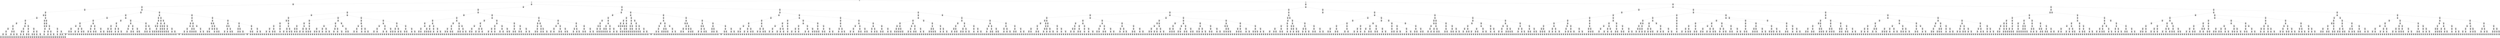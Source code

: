 digraph g {
node [shape = Mrecord];
nodo0[label="{EO: 0|cost: 0.0|A: null}"]
nodo1[label="{EO: 1|cost: 1.0|A: GoA7}"]
nodo3[label="{EO: 3|cost: 2.0|A: GoA6|Posicion:\nA7
Infectados:\n1
Escapados:\n
posicion:\nK2
}"]
nodo7[label="{EO: 7|cost: 3.0|A: GoA5|Posicion:\nA6
Infectados:\n1
Escapados:\n
posicion:\nK2
}"]
nodo13[label="{EO: 13|cost: 4.0|A: GoA3|Posicion:\nA5
Infectados:\n1
Escapados:\n
posicion:\nK2
}"]
nodo24[label="{EO: 24|cost: 5.0|A: GoA2|Posicion:\nA3
Infectados:\n1
Escapados:\n
posicion:\nK2
}"]
nodo44[label="{EO: 44|cost: 6.0|A: GoA1|Posicion:\nA2
Infectados:\n1
Escapados:\n
posicion:\nK2
}"]

nodo24 -> nodo44;
nodo45[label="{EO: 45|cost: 6.0|A: GoD2|Posicion:\nA2
Infectados:\n1
Escapados:\n
posicion:\nK2
}"]
nodo76[label="{EO: 76|cost: 7.0|A: GoD3|Posicion:\nD2
Infectados:\n1
Escapados:\n
posicion:\nK2
}"]
nodo130[label="{EO: 130|cost: 8.0|A: GoD5|Posicion:\nD3
Infectados:\n1
Escapados:\n
posicion:\nK2
}"]
nodo222[label="{EO: 222|cost: 9.0|A: GoD6|Posicion:\nD5
Infectados:\n1
Escapados:\n
posicion:\nK2
}"]
nodo376[label="{EO: 376|cost: 10.0|A: GoD7|Posicion:\nD6
Infectados:\n1
Escapados:\n
posicion:\nK2
}"]
nodo633[label="{EO: 633|cost: 11.0|A: GoD8|Posicion:\nD7
Infectados:\n1
Escapados:\n
posicion:\nK2
}"]
nodo1053[label="{EO: 1053|cost: 12.0|A: GoD9|Posicion:\nD8
Infectados:\n1
Escapados:\n
posicion:\nK2
}"]
nodo1786[label="{EO: 1786|cost: 13.0|A: GoD10|Posicion:\nD9
Infectados:\n1
Escapados:\n
posicion:\nK2
}"]
nodo3005[label="{EO: 3005|cost: 14.0|A: GoC10|Posicion:\nD10
Infectados:\n1
Escapados:\n
posicion:\nK2
}"]

nodo1786 -> nodo3005;
nodo3006[label="{EO: 3006|cost: 14.0|A: GoD11|Posicion:\nD10
Infectados:\n1
Escapados:\n
posicion:\nK2
}"]

nodo1786 -> nodo3006;

nodo1053 -> nodo1786;
nodo1787[label="{EO: 1787|cost: 13.0|A: GoE9|Posicion:\nD9
Infectados:\n1
Escapados:\n
posicion:\nK2
}"]
nodo3007[label="{EO: 3007|cost: 14.0|A: GoE8|Posicion:\nE9
Infectados:\n1
Escapados:\n
posicion:\nK2
}"]

nodo1787 -> nodo3007;
nodo3008[label="{EO: 3008|cost: 14.0|A: GoF9|Posicion:\nE9
Infectados:\n1
Escapados:\n
posicion:\nK2
}"]

nodo1787 -> nodo3008;

nodo1053 -> nodo1787;

nodo633 -> nodo1053;

nodo376 -> nodo633;
nodo634[label="{EO: 634|cost: 11.0|A: GoE7|Posicion:\nD7
Infectados:\n1
Escapados:\n
posicion:\nK2
}"]
nodo1054[label="{EO: 1054|cost: 12.0|A: GoE6|Posicion:\nE7
Infectados:\n1
Escapados:\n
posicion:\nK2
}"]
nodo1788[label="{EO: 1788|cost: 13.0|A: GoE5|Posicion:\nE6
Infectados:\n1
Escapados:\n
posicion:\nK2
}"]
nodo3009[label="{EO: 3009|cost: 14.0|A: GoE3|Posicion:\nE5
Infectados:\n1
Escapados:\n
posicion:\nK2
}"]

nodo1788 -> nodo3009;
nodo3010[label="{EO: 3010|cost: 14.0|A: GoF5|Posicion:\nE5
Infectados:\n1
Escapados:\n
posicion:\nK2
}"]

nodo1788 -> nodo3010;

nodo1054 -> nodo1788;

nodo634 -> nodo1054;
nodo1055[label="{EO: 1055|cost: 12.0|A: GoF7|Posicion:\nE7
Infectados:\n1
Escapados:\n
posicion:\nK2
}"]
nodo1789[label="{EO: 1789|cost: 13.0|A: GoF8|Posicion:\nF7
Infectados:\n1
Escapados:\n
posicion:\nK2
}"]
nodo3011[label="{EO: 3011|cost: 14.0|A: GoE8|Posicion:\nF8
Infectados:\n1
Escapados:\n
posicion:\nK2
}"]

nodo1789 -> nodo3011;
nodo3012[label="{EO: 3012|cost: 14.0|A: GoF9|Posicion:\nF8
Infectados:\n1
Escapados:\n
posicion:\nK2
}"]

nodo1789 -> nodo3012;

nodo1055 -> nodo1789;
nodo1790[label="{EO: 1790|cost: 13.0|A: GoG7|Posicion:\nF7
Infectados:\n1
Escapados:\n
posicion:\nK2
}"]
nodo3013[label="{EO: 3013|cost: 14.0|A: GoG6|Posicion:\nG7
Infectados:\n1
Escapados:\n
posicion:\nK2
}"]

nodo1790 -> nodo3013;
nodo3014[label="{EO: 3014|cost: 14.0|A: GoH7|Posicion:\nG7
Infectados:\n1
Escapados:\n
posicion:\nK2
}"]

nodo1790 -> nodo3014;

nodo1055 -> nodo1790;

nodo634 -> nodo1055;

nodo376 -> nodo634;

nodo222 -> nodo376;

nodo130 -> nodo222;
nodo223[label="{EO: 223|cost: 9.0|A: GoE5|Posicion:\nD5
Infectados:\n1
Escapados:\n
posicion:\nK2
}"]
nodo377[label="{EO: 377|cost: 10.0|A: GoE3|Posicion:\nE5
Infectados:\n1
Escapados:\n
posicion:\nK2
}"]
nodo635[label="{EO: 635|cost: 11.0|A: GoE2|Posicion:\nE3
Infectados:\n1
Escapados:\n
posicion:\nK2
}"]
nodo1056[label="{EO: 1056|cost: 12.0|A: GoE1|Posicion:\nE2
Infectados:\n1
Escapados:\n
posicion:\nK2
}"]
nodo1791[label="{EO: 1791|cost: 13.0|A: GoD1|Posicion:\nE1
Infectados:\n1
Escapados:\n
posicion:\nK2
}"]
nodo3015[label="{EO: 3015|cost: 14.0|A: GoA1|Posicion:\nD1
Infectados:\n1
Escapados:\n
posicion:\nK2
}"]

nodo1791 -> nodo3015;

nodo1056 -> nodo1791;

nodo635 -> nodo1056;
nodo1057[label="{EO: 1057|cost: 12.0|A: GoF2|Posicion:\nE2
Infectados:\n1
Escapados:\n
posicion:\nK2
}"]
nodo1792[label="{EO: 1792|cost: 13.0|A: GoH2|Posicion:\nF2
Infectados:\n1
Escapados:\n
posicion:\nK2
}"]
nodo3016[label="{EO: 3016|cost: 14.0|A: GoH1|Posicion:\nH2
Infectados:\n1
Escapados:\n
posicion:\nK2
}"]

nodo1792 -> nodo3016;
nodo3017[label="{EO: 3017|cost: 14.0|A: GoI2|Posicion:\nH2
Infectados:\n1
Escapados:\n
posicion:\nK2
}"]

nodo1792 -> nodo3017;

nodo1057 -> nodo1792;

nodo635 -> nodo1057;

nodo377 -> nodo635;

nodo223 -> nodo377;
nodo378[label="{EO: 378|cost: 10.0|A: GoF5|Posicion:\nE5
Infectados:\n1
Escapados:\n
posicion:\nK2
}"]
nodo636[label="{EO: 636|cost: 11.0|A: GoF6|Posicion:\nF5
Infectados:\n1
Escapados:\n
posicion:\nK2
}"]
nodo1058[label="{EO: 1058|cost: 12.0|A: GoG6|Posicion:\nF6
Infectados:\n1
Escapados:\n
posicion:\nK2
}"]
nodo1793[label="{EO: 1793|cost: 13.0|A: GoG7|Posicion:\nG6
Infectados:\n1
Escapados:\n
posicion:\nK2
}"]
nodo3018[label="{EO: 3018|cost: 14.0|A: GoH7|Posicion:\nG7
Infectados:\n1
Escapados:\n
posicion:\nK2
}"]

nodo1793 -> nodo3018;

nodo1058 -> nodo1793;
nodo1794[label="{EO: 1794|cost: 13.0|A: GoH6|Posicion:\nG6
Infectados:\n1
Escapados:\n
posicion:\nK2
}"]
nodo3019[label="{EO: 3019|cost: 14.0|A: GoH5|Posicion:\nH6
Infectados:\n1
Escapados:\n
posicion:\nK2
}"]

nodo1794 -> nodo3019;
nodo3020[label="{EO: 3020|cost: 14.0|A: GoI6|Posicion:\nH6
Infectados:\n1
Escapados:\n
posicion:\nK2
}"]

nodo1794 -> nodo3020;

nodo1058 -> nodo1794;

nodo636 -> nodo1058;

nodo378 -> nodo636;
nodo637[label="{EO: 637|cost: 11.0|A: GoH5|Posicion:\nF5
Infectados:\n1
Escapados:\n
posicion:\nK2
}"]
nodo1059[label="{EO: 1059|cost: 12.0|A: GoH4|Posicion:\nH5
Infectados:\n1
Escapados:\n
posicion:\nK2
}"]
nodo1795[label="{EO: 1795|cost: 13.0|A: GoF4|Posicion:\nH4
Infectados:\n1
Escapados:\n
posicion:\nK2
}"]

nodo1059 -> nodo1795;
nodo1796[label="{EO: 1796|cost: 13.0|A: GoH3|Posicion:\nH4
Infectados:\n1
Escapados:\n
posicion:\nK2
}"]
nodo3021[label="{EO: 3021|cost: 14.0|A: GoF3|Posicion:\nH3
Infectados:\n1
Escapados:\n
posicion:\nK2
}"]

nodo1796 -> nodo3021;
nodo3022[label="{EO: 3022|cost: 14.0|A: GoH2|Posicion:\nH3
Infectados:\n1
Escapados:\n
posicion:\nK2
}"]

nodo1796 -> nodo3022;

nodo1059 -> nodo1796;

nodo637 -> nodo1059;
nodo1060[label="{EO: 1060|cost: 12.0|A: GoI5|Posicion:\nH5
Infectados:\n1
Escapados:\n
posicion:\nK2
}"]
nodo1797[label="{EO: 1797|cost: 13.0|A: GoI6|Posicion:\nI5
Infectados:\n1
Escapados:\n
posicion:\nK2
}"]
nodo3023[label="{EO: 3023|cost: 14.0|A: GoH6|Posicion:\nI6
Infectados:\n1
Escapados:\n
posicion:\nK2
}"]

nodo1797 -> nodo3023;
nodo3024[label="{EO: 3024|cost: 14.0|A: GoI7|Posicion:\nI6
Infectados:\n1
Escapados:\n
posicion:\nK2
}"]

nodo1797 -> nodo3024;

nodo1060 -> nodo1797;
nodo1798[label="{EO: 1798|cost: 13.0|A: GoJ5|Posicion:\nI5
Infectados:\n1
Escapados:\n
posicion:\nK2
}"]
nodo3025[label="{EO: 3025|cost: 14.0|A: GoJ3|Posicion:\nJ5
Infectados:\n1
Escapados:\n
posicion:\nK2
}"]

nodo1798 -> nodo3025;
nodo3026[label="{EO: 3026|cost: 14.0|A: GoK5|Posicion:\nJ5
Infectados:\n1
Escapados:\n
posicion:\nK2
}"]

nodo1798 -> nodo3026;

nodo1060 -> nodo1798;

nodo637 -> nodo1060;

nodo378 -> nodo637;

nodo223 -> nodo378;

nodo130 -> nodo223;

nodo76 -> nodo130;

nodo45 -> nodo76;
nodo77[label="{EO: 77|cost: 7.0|A: GoE2|Posicion:\nD2
Infectados:\n1
Escapados:\n
posicion:\nK2
}"]
nodo131[label="{EO: 131|cost: 8.0|A: GoE1|Posicion:\nE2
Infectados:\n1
Escapados:\n
posicion:\nK2
}"]
nodo224[label="{EO: 224|cost: 9.0|A: GoD1|Posicion:\nE1
Infectados:\n1
Escapados:\n
posicion:\nK2
}"]
nodo379[label="{EO: 379|cost: 10.0|A: GoA1|Posicion:\nD1
Infectados:\n1
Escapados:\n
posicion:\nK2
}"]

nodo224 -> nodo379;

nodo131 -> nodo224;

nodo77 -> nodo131;
nodo132[label="{EO: 132|cost: 8.0|A: GoF2|Posicion:\nE2
Infectados:\n1
Escapados:\n
posicion:\nK2
}"]
nodo225[label="{EO: 225|cost: 9.0|A: GoH2|Posicion:\nF2
Infectados:\n1
Escapados:\n
posicion:\nK2
}"]
nodo380[label="{EO: 380|cost: 10.0|A: GoH1|Posicion:\nH2
Infectados:\n1
Escapados:\n
posicion:\nK2
}"]
nodo638[label="{EO: 638|cost: 11.0|A: GoF1|Posicion:\nH1
Infectados:\n1
Escapados:\n
posicion:\nK2
}"]
nodo1061[label="{EO: 1061|cost: 12.0|A: GoE1|Posicion:\nF1
Infectados:\n1
Escapados:\n
posicion:\nK2
}"]
nodo1799[label="{EO: 1799|cost: 13.0|A: GoD1|Posicion:\nE1
Infectados:\n1
Escapados:\n
posicion:\nK2
}"]
nodo3027[label="{EO: 3027|cost: 14.0|A: GoA1|Posicion:\nD1
Infectados:\n1
Escapados:\n
posicion:\nK2
}"]

nodo1799 -> nodo3027;

nodo1061 -> nodo1799;

nodo638 -> nodo1061;

nodo380 -> nodo638;

nodo225 -> nodo380;
nodo381[label="{EO: 381|cost: 10.0|A: GoI2|Posicion:\nH2
Infectados:\n1
Escapados:\n
posicion:\nK2
}"]
nodo639[label="{EO: 639|cost: 11.0|A: GoI3|Posicion:\nI2
Infectados:\n1
Escapados:\n
posicion:\nK2
}"]
nodo1062[label="{EO: 1062|cost: 12.0|A: GoH3|Posicion:\nI3
Infectados:\n1
Escapados:\n
posicion:\nK2
}"]
nodo1800[label="{EO: 1800|cost: 13.0|A: GoF3|Posicion:\nH3
Infectados:\n1
Escapados:\n
posicion:\nK2
}"]
nodo3028[label="{EO: 3028|cost: 14.0|A: GoE3|Posicion:\nF3
Infectados:\n1
Escapados:\n
posicion:\nK2
}"]

nodo1800 -> nodo3028;
nodo3029[label="{EO: 3029|cost: 14.0|A: GoF4|Posicion:\nF3
Infectados:\n1
Escapados:\n
posicion:\nK2
}"]

nodo1800 -> nodo3029;

nodo1062 -> nodo1800;

nodo639 -> nodo1062;
nodo1063[label="{EO: 1063|cost: 12.0|A: GoI5|Posicion:\nI3
Infectados:\n1
Escapados:\n
posicion:\nK2
}"]
nodo1801[label="{EO: 1801|cost: 13.0|A: GoI6|Posicion:\nI5
Infectados:\n1
Escapados:\n
posicion:\nK2
}"]
nodo3030[label="{EO: 3030|cost: 14.0|A: GoH6|Posicion:\nI6
Infectados:\n1
Escapados:\n
posicion:\nK2
}"]

nodo1801 -> nodo3030;
nodo3031[label="{EO: 3031|cost: 14.0|A: GoI7|Posicion:\nI6
Infectados:\n1
Escapados:\n
posicion:\nK2
}"]

nodo1801 -> nodo3031;

nodo1063 -> nodo1801;
nodo1802[label="{EO: 1802|cost: 13.0|A: GoJ5|Posicion:\nI5
Infectados:\n1
Escapados:\n
posicion:\nK2
}"]
nodo3032[label="{EO: 3032|cost: 14.0|A: GoJ3|Posicion:\nJ5
Infectados:\n1
Escapados:\n
posicion:\nK2
}"]

nodo1802 -> nodo3032;
nodo3033[label="{EO: 3033|cost: 14.0|A: GoK5|Posicion:\nJ5
Infectados:\n1
Escapados:\n
posicion:\nK2
}"]

nodo1802 -> nodo3033;

nodo1063 -> nodo1802;

nodo639 -> nodo1063;

nodo381 -> nodo639;
nodo640[label="{EO: 640|cost: 11.0|A: GoJ2|Posicion:\nI2
Infectados:\n1
Escapados:\n
posicion:\nK2
}"]
nodo1064[label="{EO: 1064|cost: 12.0|A: GoJ1|Posicion:\nJ2
Infectados:\n1
Escapados:\n
posicion:\nK2
}"]
nodo1803[label="{EO: 1803|cost: 13.0|A: GoI1|Posicion:\nJ1
Infectados:\n1
Escapados:\n
posicion:\nK2
}"]
nodo3034[label="{EO: 3034|cost: 14.0|A: GoH1|Posicion:\nI1
Infectados:\n1
Escapados:\n
posicion:\nK2
}"]

nodo1803 -> nodo3034;

nodo1064 -> nodo1803;

nodo640 -> nodo1064;
nodo1065[label="{EO: 1065|cost: 12.0|A: GoK2|Posicion:\nJ2
Infectados:\n1
Escapados:\n
posicion:\nK2
}"]
nodo1804[label="{EO: 1804|cost: 13.0|A: GoK3|Posicion:\nK2
Infectados:\n1
Escapados:\n
posicion:\nK2
}"]
nodo3035[label="{EO: 3035|cost: 14.0|A: GoJ3|Posicion:\nK3
Infectados:\n1
Escapados:\n
posicion:\nK2
}"]

nodo1804 -> nodo3035;
nodo3036[label="{EO: 3036|cost: 14.0|A: GoK5|Posicion:\nK3
Infectados:\n1
Escapados:\n
posicion:\nK2
}"]

nodo1804 -> nodo3036;

nodo1065 -> nodo1804;
nodo1805[label="{EO: 1805|cost: 13.0|A: GoL2|Posicion:\nK2
Infectados:\n1
Escapados:\n
posicion:\nK2
}"]
nodo3037[label="{EO: 3037|cost: 14.0|A: GoL1|Posicion:\nL2
Infectados:\n1
Escapados:\n
posicion:\nK2
}"]

nodo1805 -> nodo3037;
nodo3038[label="{EO: 3038|cost: 14.0|A: GoM2|Posicion:\nL2
Infectados:\n1
Escapados:\n
posicion:\nK2
}"]

nodo1805 -> nodo3038;

nodo1065 -> nodo1805;
nodo1806[label="{EO: 1806|cost: 13.0|A: Hacer la ley, multar y mandar a casa.|Posicion:\nK2
Infectados:\n1
Escapados:\n
posicion:\nK2
}"]

nodo1065 -> nodo1806;

nodo640 -> nodo1065;

nodo381 -> nodo640;

nodo225 -> nodo381;

nodo132 -> nodo225;

nodo77 -> nodo132;

nodo45 -> nodo77;

nodo24 -> nodo45;

nodo13 -> nodo24;

nodo7 -> nodo13;
nodo14[label="{EO: 14|cost: 4.0|A: GoD5|Posicion:\nA5
Infectados:\n1
Escapados:\n
posicion:\nK2
}"]
nodo25[label="{EO: 25|cost: 5.0|A: GoD6|Posicion:\nD5
Infectados:\n1
Escapados:\n
posicion:\nK2
}"]
nodo46[label="{EO: 46|cost: 6.0|A: GoD7|Posicion:\nD6
Infectados:\n1
Escapados:\n
posicion:\nK2
}"]
nodo78[label="{EO: 78|cost: 7.0|A: GoD8|Posicion:\nD7
Infectados:\n1
Escapados:\n
posicion:\nK2
}"]
nodo133[label="{EO: 133|cost: 8.0|A: GoD9|Posicion:\nD8
Infectados:\n1
Escapados:\n
posicion:\nK2
}"]
nodo226[label="{EO: 226|cost: 9.0|A: GoD10|Posicion:\nD9
Infectados:\n1
Escapados:\n
posicion:\nK2
}"]
nodo382[label="{EO: 382|cost: 10.0|A: GoC10|Posicion:\nD10
Infectados:\n1
Escapados:\n
posicion:\nK2
}"]
nodo641[label="{EO: 641|cost: 11.0|A: GoA10|Posicion:\nC10
Infectados:\n1
Escapados:\n
posicion:\nK2
}"]
nodo1066[label="{EO: 1066|cost: 12.0|A: GoA9|Posicion:\nA10
Infectados:\n1
Escapados:\n
posicion:\nK2
}"]

nodo641 -> nodo1066;
nodo1067[label="{EO: 1067|cost: 12.0|A: GoA11|Posicion:\nA10
Infectados:\n1
Escapados:\n
posicion:\nK2
}"]
nodo1807[label="{EO: 1807|cost: 13.0|A: GoA12|Posicion:\nA11
Infectados:\n1
Escapados:\n
posicion:\nK2
}"]

nodo1067 -> nodo1807;
nodo1808[label="{EO: 1808|cost: 13.0|A: GoC11|Posicion:\nA11
Infectados:\n1
Escapados:\n
posicion:\nK2
}"]

nodo1067 -> nodo1808;

nodo641 -> nodo1067;

nodo382 -> nodo641;

nodo226 -> nodo382;
nodo383[label="{EO: 383|cost: 10.0|A: GoD11|Posicion:\nD10
Infectados:\n1
Escapados:\n
posicion:\nK2
}"]
nodo642[label="{EO: 642|cost: 11.0|A: GoD12|Posicion:\nD11
Infectados:\n1
Escapados:\n
posicion:\nK2
}"]
nodo1068[label="{EO: 1068|cost: 12.0|A: GoC12|Posicion:\nD12
Infectados:\n1
Escapados:\n
posicion:\nK2
}"]
nodo1809[label="{EO: 1809|cost: 13.0|A: GoA12|Posicion:\nC12
Infectados:\n1
Escapados:\n
posicion:\nK2
}"]

nodo1068 -> nodo1809;
nodo1810[label="{EO: 1810|cost: 13.0|A: GoC11|Posicion:\nC12
Infectados:\n1
Escapados:\n
posicion:\nK2
}"]

nodo1068 -> nodo1810;

nodo642 -> nodo1068;
nodo1069[label="{EO: 1069|cost: 12.0|A: GoD13|Posicion:\nD12
Infectados:\n1
Escapados:\n
posicion:\nK2
}"]
nodo1811[label="{EO: 1811|cost: 13.0|A: GoD14|Posicion:\nD13
Infectados:\n1
Escapados:\n
posicion:\nK2
}"]

nodo1069 -> nodo1811;
nodo1812[label="{EO: 1812|cost: 13.0|A: GoE13|Posicion:\nD13
Infectados:\n1
Escapados:\n
posicion:\nK2
}"]

nodo1069 -> nodo1812;

nodo642 -> nodo1069;

nodo383 -> nodo642;
nodo643[label="{EO: 643|cost: 11.0|A: GoE11|Posicion:\nD11
Infectados:\n1
Escapados:\n
posicion:\nK2
}"]
nodo1070[label="{EO: 1070|cost: 12.0|A: GoE10|Posicion:\nE11
Infectados:\n1
Escapados:\n
posicion:\nK2
}"]
nodo1813[label="{EO: 1813|cost: 13.0|A: GoE9|Posicion:\nE10
Infectados:\n1
Escapados:\n
posicion:\nK2
}"]

nodo1070 -> nodo1813;

nodo643 -> nodo1070;
nodo1071[label="{EO: 1071|cost: 12.0|A: GoF11|Posicion:\nE11
Infectados:\n1
Escapados:\n
posicion:\nK2
}"]
nodo1814[label="{EO: 1814|cost: 13.0|A: GoF12|Posicion:\nF11
Infectados:\n1
Escapados:\n
posicion:\nK2
}"]

nodo1071 -> nodo1814;
nodo1815[label="{EO: 1815|cost: 13.0|A: GoH11|Posicion:\nF11
Infectados:\n1
Escapados:\n
posicion:\nK2
}"]

nodo1071 -> nodo1815;

nodo643 -> nodo1071;

nodo383 -> nodo643;

nodo226 -> nodo383;

nodo133 -> nodo226;
nodo227[label="{EO: 227|cost: 9.0|A: GoE9|Posicion:\nD9
Infectados:\n1
Escapados:\n
posicion:\nK2
}"]
nodo384[label="{EO: 384|cost: 10.0|A: GoE8|Posicion:\nE9
Infectados:\n1
Escapados:\n
posicion:\nK2
}"]
nodo644[label="{EO: 644|cost: 11.0|A: GoE7|Posicion:\nE8
Infectados:\n1
Escapados:\n
posicion:\nK2
}"]
nodo1072[label="{EO: 1072|cost: 12.0|A: GoE6|Posicion:\nE7
Infectados:\n1
Escapados:\n
posicion:\nK2
}"]
nodo1816[label="{EO: 1816|cost: 13.0|A: GoE5|Posicion:\nE6
Infectados:\n1
Escapados:\n
posicion:\nK2
}"]

nodo1072 -> nodo1816;

nodo644 -> nodo1072;
nodo1073[label="{EO: 1073|cost: 12.0|A: GoF7|Posicion:\nE7
Infectados:\n1
Escapados:\n
posicion:\nK2
}"]
nodo1817[label="{EO: 1817|cost: 13.0|A: GoF8|Posicion:\nF7
Infectados:\n1
Escapados:\n
posicion:\nK2
}"]

nodo1073 -> nodo1817;
nodo1818[label="{EO: 1818|cost: 13.0|A: GoG7|Posicion:\nF7
Infectados:\n1
Escapados:\n
posicion:\nK2
}"]

nodo1073 -> nodo1818;

nodo644 -> nodo1073;

nodo384 -> nodo644;

nodo227 -> nodo384;
nodo385[label="{EO: 385|cost: 10.0|A: GoF9|Posicion:\nE9
Infectados:\n1
Escapados:\n
posicion:\nK2
}"]
nodo645[label="{EO: 645|cost: 11.0|A: GoF10|Posicion:\nF9
Infectados:\n1
Escapados:\n
posicion:\nK2
}"]
nodo1074[label="{EO: 1074|cost: 12.0|A: GoE10|Posicion:\nF10
Infectados:\n1
Escapados:\n
posicion:\nK2
}"]
nodo1819[label="{EO: 1819|cost: 13.0|A: GoD10|Posicion:\nE10
Infectados:\n1
Escapados:\n
posicion:\nK2
}"]

nodo1074 -> nodo1819;

nodo645 -> nodo1074;
nodo1075[label="{EO: 1075|cost: 12.0|A: GoF11|Posicion:\nF10
Infectados:\n1
Escapados:\n
posicion:\nK2
}"]
nodo1820[label="{EO: 1820|cost: 13.0|A: GoF12|Posicion:\nF11
Infectados:\n1
Escapados:\n
posicion:\nK2
}"]

nodo1075 -> nodo1820;
nodo1821[label="{EO: 1821|cost: 13.0|A: GoH11|Posicion:\nF11
Infectados:\n1
Escapados:\n
posicion:\nK2
}"]

nodo1075 -> nodo1821;

nodo645 -> nodo1075;

nodo385 -> nodo645;
nodo646[label="{EO: 646|cost: 11.0|A: GoH9|Posicion:\nF9
Infectados:\n1
Escapados:\n
posicion:\nK2
}"]
nodo1076[label="{EO: 1076|cost: 12.0|A: GoH8|Posicion:\nH9
Infectados:\n1
Escapados:\n
posicion:\nK2
}"]
nodo1822[label="{EO: 1822|cost: 13.0|A: GoF8|Posicion:\nH8
Infectados:\n1
Escapados:\n
posicion:\nK2
}"]

nodo1076 -> nodo1822;
nodo1823[label="{EO: 1823|cost: 13.0|A: GoH7|Posicion:\nH8
Infectados:\n1
Escapados:\n
posicion:\nK2
}"]

nodo1076 -> nodo1823;

nodo646 -> nodo1076;
nodo1077[label="{EO: 1077|cost: 12.0|A: GoI9|Posicion:\nH9
Infectados:\n1
Escapados:\n
posicion:\nK2
}"]
nodo1824[label="{EO: 1824|cost: 13.0|A: GoI10|Posicion:\nI9
Infectados:\n1
Escapados:\n
posicion:\nK2
}"]

nodo1077 -> nodo1824;
nodo1825[label="{EO: 1825|cost: 13.0|A: GoJ9|Posicion:\nI9
Infectados:\n1
Escapados:\n
posicion:\nK2
}"]

nodo1077 -> nodo1825;

nodo646 -> nodo1077;

nodo385 -> nodo646;

nodo227 -> nodo385;

nodo133 -> nodo227;

nodo78 -> nodo133;

nodo46 -> nodo78;
nodo79[label="{EO: 79|cost: 7.0|A: GoE7|Posicion:\nD7
Infectados:\n1
Escapados:\n
posicion:\nK2
}"]
nodo134[label="{EO: 134|cost: 8.0|A: GoE6|Posicion:\nE7
Infectados:\n1
Escapados:\n
posicion:\nK2
}"]
nodo228[label="{EO: 228|cost: 9.0|A: GoE5|Posicion:\nE6
Infectados:\n1
Escapados:\n
posicion:\nK2
}"]
nodo386[label="{EO: 386|cost: 10.0|A: GoE3|Posicion:\nE5
Infectados:\n1
Escapados:\n
posicion:\nK2
}"]
nodo647[label="{EO: 647|cost: 11.0|A: GoD3|Posicion:\nE3
Infectados:\n1
Escapados:\n
posicion:\nK2
}"]
nodo1078[label="{EO: 1078|cost: 12.0|A: GoA3|Posicion:\nD3
Infectados:\n1
Escapados:\n
posicion:\nK2
}"]
nodo1826[label="{EO: 1826|cost: 13.0|A: GoA2|Posicion:\nA3
Infectados:\n1
Escapados:\n
posicion:\nK2
}"]

nodo1078 -> nodo1826;

nodo647 -> nodo1078;

nodo386 -> nodo647;
nodo648[label="{EO: 648|cost: 11.0|A: GoE2|Posicion:\nE3
Infectados:\n1
Escapados:\n
posicion:\nK2
}"]
nodo1079[label="{EO: 1079|cost: 12.0|A: GoE1|Posicion:\nE2
Infectados:\n1
Escapados:\n
posicion:\nK2
}"]
nodo1827[label="{EO: 1827|cost: 13.0|A: GoD1|Posicion:\nE1
Infectados:\n1
Escapados:\n
posicion:\nK2
}"]

nodo1079 -> nodo1827;

nodo648 -> nodo1079;
nodo1080[label="{EO: 1080|cost: 12.0|A: GoF2|Posicion:\nE2
Infectados:\n1
Escapados:\n
posicion:\nK2
}"]
nodo1828[label="{EO: 1828|cost: 13.0|A: GoH2|Posicion:\nF2
Infectados:\n1
Escapados:\n
posicion:\nK2
}"]

nodo1080 -> nodo1828;

nodo648 -> nodo1080;

nodo386 -> nodo648;

nodo228 -> nodo386;
nodo387[label="{EO: 387|cost: 10.0|A: GoF5|Posicion:\nE5
Infectados:\n1
Escapados:\n
posicion:\nK2
}"]
nodo649[label="{EO: 649|cost: 11.0|A: GoF6|Posicion:\nF5
Infectados:\n1
Escapados:\n
posicion:\nK2
}"]
nodo1081[label="{EO: 1081|cost: 12.0|A: GoG6|Posicion:\nF6
Infectados:\n1
Escapados:\n
posicion:\nK2
}"]
nodo1829[label="{EO: 1829|cost: 13.0|A: GoG7|Posicion:\nG6
Infectados:\n1
Escapados:\n
posicion:\nK2
}"]

nodo1081 -> nodo1829;
nodo1830[label="{EO: 1830|cost: 13.0|A: GoH6|Posicion:\nG6
Infectados:\n1
Escapados:\n
posicion:\nK2
}"]

nodo1081 -> nodo1830;

nodo649 -> nodo1081;

nodo387 -> nodo649;
nodo650[label="{EO: 650|cost: 11.0|A: GoH5|Posicion:\nF5
Infectados:\n1
Escapados:\n
posicion:\nK2
}"]
nodo1082[label="{EO: 1082|cost: 12.0|A: GoH4|Posicion:\nH5
Infectados:\n1
Escapados:\n
posicion:\nK2
}"]
nodo1831[label="{EO: 1831|cost: 13.0|A: GoF4|Posicion:\nH4
Infectados:\n1
Escapados:\n
posicion:\nK2
}"]

nodo1082 -> nodo1831;
nodo1832[label="{EO: 1832|cost: 13.0|A: GoH3|Posicion:\nH4
Infectados:\n1
Escapados:\n
posicion:\nK2
}"]

nodo1082 -> nodo1832;

nodo650 -> nodo1082;
nodo1083[label="{EO: 1083|cost: 12.0|A: GoI5|Posicion:\nH5
Infectados:\n1
Escapados:\n
posicion:\nK2
}"]
nodo1833[label="{EO: 1833|cost: 13.0|A: GoI6|Posicion:\nI5
Infectados:\n1
Escapados:\n
posicion:\nK2
}"]

nodo1083 -> nodo1833;
nodo1834[label="{EO: 1834|cost: 13.0|A: GoJ5|Posicion:\nI5
Infectados:\n1
Escapados:\n
posicion:\nK2
}"]

nodo1083 -> nodo1834;

nodo650 -> nodo1083;

nodo387 -> nodo650;

nodo228 -> nodo387;

nodo134 -> nodo228;

nodo79 -> nodo134;
nodo135[label="{EO: 135|cost: 8.0|A: GoF7|Posicion:\nE7
Infectados:\n1
Escapados:\n
posicion:\nK2
}"]
nodo229[label="{EO: 229|cost: 9.0|A: GoF8|Posicion:\nF7
Infectados:\n1
Escapados:\n
posicion:\nK2
}"]
nodo388[label="{EO: 388|cost: 10.0|A: GoE8|Posicion:\nF8
Infectados:\n1
Escapados:\n
posicion:\nK2
}"]
nodo651[label="{EO: 651|cost: 11.0|A: GoD8|Posicion:\nE8
Infectados:\n1
Escapados:\n
posicion:\nK2
}"]
nodo1084[label="{EO: 1084|cost: 12.0|A: GoD9|Posicion:\nD8
Infectados:\n1
Escapados:\n
posicion:\nK2
}"]
nodo1835[label="{EO: 1835|cost: 13.0|A: GoD10|Posicion:\nD9
Infectados:\n1
Escapados:\n
posicion:\nK2
}"]

nodo1084 -> nodo1835;
nodo1836[label="{EO: 1836|cost: 13.0|A: GoE9|Posicion:\nD9
Infectados:\n1
Escapados:\n
posicion:\nK2
}"]

nodo1084 -> nodo1836;

nodo651 -> nodo1084;

nodo388 -> nodo651;

nodo229 -> nodo388;
nodo389[label="{EO: 389|cost: 10.0|A: GoF9|Posicion:\nF8
Infectados:\n1
Escapados:\n
posicion:\nK2
}"]
nodo652[label="{EO: 652|cost: 11.0|A: GoF10|Posicion:\nF9
Infectados:\n1
Escapados:\n
posicion:\nK2
}"]
nodo1085[label="{EO: 1085|cost: 12.0|A: GoE10|Posicion:\nF10
Infectados:\n1
Escapados:\n
posicion:\nK2
}"]
nodo1837[label="{EO: 1837|cost: 13.0|A: GoD10|Posicion:\nE10
Infectados:\n1
Escapados:\n
posicion:\nK2
}"]

nodo1085 -> nodo1837;
nodo1838[label="{EO: 1838|cost: 13.0|A: GoE9|Posicion:\nE10
Infectados:\n1
Escapados:\n
posicion:\nK2
}"]

nodo1085 -> nodo1838;

nodo652 -> nodo1085;
nodo1086[label="{EO: 1086|cost: 12.0|A: GoF11|Posicion:\nF10
Infectados:\n1
Escapados:\n
posicion:\nK2
}"]
nodo1839[label="{EO: 1839|cost: 13.0|A: GoF12|Posicion:\nF11
Infectados:\n1
Escapados:\n
posicion:\nK2
}"]

nodo1086 -> nodo1839;
nodo1840[label="{EO: 1840|cost: 13.0|A: GoH11|Posicion:\nF11
Infectados:\n1
Escapados:\n
posicion:\nK2
}"]

nodo1086 -> nodo1840;

nodo652 -> nodo1086;

nodo389 -> nodo652;
nodo653[label="{EO: 653|cost: 11.0|A: GoH9|Posicion:\nF9
Infectados:\n1
Escapados:\n
posicion:\nK2
}"]
nodo1087[label="{EO: 1087|cost: 12.0|A: GoH8|Posicion:\nH9
Infectados:\n1
Escapados:\n
posicion:\nK2
}"]
nodo1841[label="{EO: 1841|cost: 13.0|A: GoH7|Posicion:\nH8
Infectados:\n1
Escapados:\n
posicion:\nK2
}"]

nodo1087 -> nodo1841;

nodo653 -> nodo1087;
nodo1088[label="{EO: 1088|cost: 12.0|A: GoI9|Posicion:\nH9
Infectados:\n1
Escapados:\n
posicion:\nK2
}"]
nodo1842[label="{EO: 1842|cost: 13.0|A: GoI10|Posicion:\nI9
Infectados:\n1
Escapados:\n
posicion:\nK2
}"]

nodo1088 -> nodo1842;
nodo1843[label="{EO: 1843|cost: 13.0|A: GoJ9|Posicion:\nI9
Infectados:\n1
Escapados:\n
posicion:\nK2
}"]

nodo1088 -> nodo1843;

nodo653 -> nodo1088;

nodo389 -> nodo653;

nodo229 -> nodo389;

nodo135 -> nodo229;
nodo230[label="{EO: 230|cost: 9.0|A: GoG7|Posicion:\nF7
Infectados:\n1
Escapados:\n
posicion:\nK2
}"]
nodo390[label="{EO: 390|cost: 10.0|A: GoG6|Posicion:\nG7
Infectados:\n1
Escapados:\n
posicion:\nK2
}"]
nodo654[label="{EO: 654|cost: 11.0|A: GoH6|Posicion:\nG6
Infectados:\n1
Escapados:\n
posicion:\nK2
}"]
nodo1089[label="{EO: 1089|cost: 12.0|A: GoH5|Posicion:\nH6
Infectados:\n1
Escapados:\n
posicion:\nK2
}"]
nodo1844[label="{EO: 1844|cost: 13.0|A: GoH4|Posicion:\nH5
Infectados:\n1
Escapados:\n
posicion:\nK2
}"]

nodo1089 -> nodo1844;
nodo1845[label="{EO: 1845|cost: 13.0|A: GoI5|Posicion:\nH5
Infectados:\n1
Escapados:\n
posicion:\nK2
}"]

nodo1089 -> nodo1845;

nodo654 -> nodo1089;
nodo1090[label="{EO: 1090|cost: 12.0|A: GoI6|Posicion:\nH6
Infectados:\n1
Escapados:\n
posicion:\nK2
}"]
nodo1846[label="{EO: 1846|cost: 13.0|A: GoI7|Posicion:\nI6
Infectados:\n1
Escapados:\n
posicion:\nK2
}"]

nodo1090 -> nodo1846;

nodo654 -> nodo1090;

nodo390 -> nodo654;

nodo230 -> nodo390;
nodo391[label="{EO: 391|cost: 10.0|A: GoH7|Posicion:\nG7
Infectados:\n1
Escapados:\n
posicion:\nK2
}"]
nodo655[label="{EO: 655|cost: 11.0|A: GoI7|Posicion:\nH7
Infectados:\n1
Escapados:\n
posicion:\nK2
}"]
nodo1091[label="{EO: 1091|cost: 12.0|A: GoI8|Posicion:\nI7
Infectados:\n1
Escapados:\n
posicion:\nK2
}"]
nodo1847[label="{EO: 1847|cost: 13.0|A: GoH8|Posicion:\nI8
Infectados:\n1
Escapados:\n
posicion:\nK2
}"]

nodo1091 -> nodo1847;
nodo1848[label="{EO: 1848|cost: 13.0|A: GoI9|Posicion:\nI8
Infectados:\n1
Escapados:\n
posicion:\nK2
}"]

nodo1091 -> nodo1848;

nodo655 -> nodo1091;
nodo1092[label="{EO: 1092|cost: 12.0|A: GoJ7|Posicion:\nI7
Infectados:\n1
Escapados:\n
posicion:\nK2
}"]
nodo1849[label="{EO: 1849|cost: 13.0|A: GoJ6|Posicion:\nJ7
Infectados:\n1
Escapados:\n
posicion:\nK2
}"]

nodo1092 -> nodo1849;
nodo1850[label="{EO: 1850|cost: 13.0|A: GoK7|Posicion:\nJ7
Infectados:\n1
Escapados:\n
posicion:\nK2
}"]

nodo1092 -> nodo1850;

nodo655 -> nodo1092;

nodo391 -> nodo655;

nodo230 -> nodo391;

nodo135 -> nodo230;

nodo79 -> nodo135;

nodo46 -> nodo79;

nodo25 -> nodo46;

nodo14 -> nodo25;
nodo26[label="{EO: 26|cost: 5.0|A: GoE5|Posicion:\nD5
Infectados:\n1
Escapados:\n
posicion:\nK2
}"]
nodo47[label="{EO: 47|cost: 6.0|A: GoE3|Posicion:\nE5
Infectados:\n1
Escapados:\n
posicion:\nK2
}"]
nodo80[label="{EO: 80|cost: 7.0|A: GoD3|Posicion:\nE3
Infectados:\n1
Escapados:\n
posicion:\nK2
}"]
nodo136[label="{EO: 136|cost: 8.0|A: GoA3|Posicion:\nD3
Infectados:\n1
Escapados:\n
posicion:\nK2
}"]
nodo231[label="{EO: 231|cost: 9.0|A: GoA2|Posicion:\nA3
Infectados:\n1
Escapados:\n
posicion:\nK2
}"]
nodo392[label="{EO: 392|cost: 10.0|A: GoA1|Posicion:\nA2
Infectados:\n1
Escapados:\n
posicion:\nK2
}"]

nodo231 -> nodo392;
nodo393[label="{EO: 393|cost: 10.0|A: GoD2|Posicion:\nA2
Infectados:\n1
Escapados:\n
posicion:\nK2
}"]
nodo656[label="{EO: 656|cost: 11.0|A: GoE2|Posicion:\nD2
Infectados:\n1
Escapados:\n
posicion:\nK2
}"]
nodo1093[label="{EO: 1093|cost: 12.0|A: GoE1|Posicion:\nE2
Infectados:\n1
Escapados:\n
posicion:\nK2
}"]
nodo1851[label="{EO: 1851|cost: 13.0|A: GoD1|Posicion:\nE1
Infectados:\n1
Escapados:\n
posicion:\nK2
}"]

nodo1093 -> nodo1851;

nodo656 -> nodo1093;
nodo1094[label="{EO: 1094|cost: 12.0|A: GoF2|Posicion:\nE2
Infectados:\n1
Escapados:\n
posicion:\nK2
}"]
nodo1852[label="{EO: 1852|cost: 13.0|A: GoH2|Posicion:\nF2
Infectados:\n1
Escapados:\n
posicion:\nK2
}"]

nodo1094 -> nodo1852;

nodo656 -> nodo1094;

nodo393 -> nodo656;

nodo231 -> nodo393;

nodo136 -> nodo231;

nodo80 -> nodo136;

nodo47 -> nodo80;
nodo81[label="{EO: 81|cost: 7.0|A: GoE2|Posicion:\nE3
Infectados:\n1
Escapados:\n
posicion:\nK2
}"]
nodo137[label="{EO: 137|cost: 8.0|A: GoE1|Posicion:\nE2
Infectados:\n1
Escapados:\n
posicion:\nK2
}"]
nodo232[label="{EO: 232|cost: 9.0|A: GoD1|Posicion:\nE1
Infectados:\n1
Escapados:\n
posicion:\nK2
}"]
nodo394[label="{EO: 394|cost: 10.0|A: GoA1|Posicion:\nD1
Infectados:\n1
Escapados:\n
posicion:\nK2
}"]
nodo657[label="{EO: 657|cost: 11.0|A: GoA2|Posicion:\nA1
Infectados:\n1
Escapados:\n
posicion:\nK2
}"]
nodo1095[label="{EO: 1095|cost: 12.0|A: GoA3|Posicion:\nA2
Infectados:\n1
Escapados:\n
posicion:\nK2
}"]

nodo657 -> nodo1095;
nodo1096[label="{EO: 1096|cost: 12.0|A: GoD2|Posicion:\nA2
Infectados:\n1
Escapados:\n
posicion:\nK2
}"]
nodo1853[label="{EO: 1853|cost: 13.0|A: GoD3|Posicion:\nD2
Infectados:\n1
Escapados:\n
posicion:\nK2
}"]

nodo1096 -> nodo1853;

nodo657 -> nodo1096;

nodo394 -> nodo657;

nodo232 -> nodo394;
nodo395[label="{EO: 395|cost: 10.0|A: GoD2|Posicion:\nD1
Infectados:\n1
Escapados:\n
posicion:\nK2
}"]
nodo658[label="{EO: 658|cost: 11.0|A: GoD3|Posicion:\nD2
Infectados:\n1
Escapados:\n
posicion:\nK2
}"]
nodo1097[label="{EO: 1097|cost: 12.0|A: GoA3|Posicion:\nD3
Infectados:\n1
Escapados:\n
posicion:\nK2
}"]
nodo1854[label="{EO: 1854|cost: 13.0|A: GoA2|Posicion:\nA3
Infectados:\n1
Escapados:\n
posicion:\nK2
}"]

nodo1097 -> nodo1854;

nodo658 -> nodo1097;

nodo395 -> nodo658;

nodo232 -> nodo395;

nodo137 -> nodo232;

nodo81 -> nodo137;
nodo138[label="{EO: 138|cost: 8.0|A: GoF2|Posicion:\nE2
Infectados:\n1
Escapados:\n
posicion:\nK2
}"]
nodo233[label="{EO: 233|cost: 9.0|A: GoH2|Posicion:\nF2
Infectados:\n1
Escapados:\n
posicion:\nK2
}"]
nodo396[label="{EO: 396|cost: 10.0|A: GoH1|Posicion:\nH2
Infectados:\n1
Escapados:\n
posicion:\nK2
}"]
nodo659[label="{EO: 659|cost: 11.0|A: GoF1|Posicion:\nH1
Infectados:\n1
Escapados:\n
posicion:\nK2
}"]
nodo1098[label="{EO: 1098|cost: 12.0|A: GoE1|Posicion:\nF1
Infectados:\n1
Escapados:\n
posicion:\nK2
}"]
nodo1855[label="{EO: 1855|cost: 13.0|A: GoD1|Posicion:\nE1
Infectados:\n1
Escapados:\n
posicion:\nK2
}"]

nodo1098 -> nodo1855;

nodo659 -> nodo1098;

nodo396 -> nodo659;

nodo233 -> nodo396;
nodo397[label="{EO: 397|cost: 10.0|A: GoI2|Posicion:\nH2
Infectados:\n1
Escapados:\n
posicion:\nK2
}"]
nodo660[label="{EO: 660|cost: 11.0|A: GoI3|Posicion:\nI2
Infectados:\n1
Escapados:\n
posicion:\nK2
}"]
nodo1099[label="{EO: 1099|cost: 12.0|A: GoH3|Posicion:\nI3
Infectados:\n1
Escapados:\n
posicion:\nK2
}"]
nodo1856[label="{EO: 1856|cost: 13.0|A: GoF3|Posicion:\nH3
Infectados:\n1
Escapados:\n
posicion:\nK2
}"]

nodo1099 -> nodo1856;

nodo660 -> nodo1099;
nodo1100[label="{EO: 1100|cost: 12.0|A: GoI5|Posicion:\nI3
Infectados:\n1
Escapados:\n
posicion:\nK2
}"]
nodo1857[label="{EO: 1857|cost: 13.0|A: GoI6|Posicion:\nI5
Infectados:\n1
Escapados:\n
posicion:\nK2
}"]

nodo1100 -> nodo1857;
nodo1858[label="{EO: 1858|cost: 13.0|A: GoJ5|Posicion:\nI5
Infectados:\n1
Escapados:\n
posicion:\nK2
}"]

nodo1100 -> nodo1858;

nodo660 -> nodo1100;

nodo397 -> nodo660;
nodo661[label="{EO: 661|cost: 11.0|A: GoJ2|Posicion:\nI2
Infectados:\n1
Escapados:\n
posicion:\nK2
}"]
nodo1101[label="{EO: 1101|cost: 12.0|A: GoJ1|Posicion:\nJ2
Infectados:\n1
Escapados:\n
posicion:\nK2
}"]
nodo1859[label="{EO: 1859|cost: 13.0|A: GoI1|Posicion:\nJ1
Infectados:\n1
Escapados:\n
posicion:\nK2
}"]

nodo1101 -> nodo1859;

nodo661 -> nodo1101;
nodo1102[label="{EO: 1102|cost: 12.0|A: GoK2|Posicion:\nJ2
Infectados:\n1
Escapados:\n
posicion:\nK2
}"]
nodo1860[label="{EO: 1860|cost: 13.0|A: GoK3|Posicion:\nK2
Infectados:\n1
Escapados:\n
posicion:\nK2
}"]

nodo1102 -> nodo1860;
nodo1861[label="{EO: 1861|cost: 13.0|A: GoL2|Posicion:\nK2
Infectados:\n1
Escapados:\n
posicion:\nK2
}"]

nodo1102 -> nodo1861;
nodo1862[label="{EO: 1862|cost: 13.0|A: Hacer la ley, multar y mandar a casa.|Posicion:\nK2
Infectados:\n1
Escapados:\n
posicion:\nK2
}"]

nodo1102 -> nodo1862;

nodo661 -> nodo1102;

nodo397 -> nodo661;

nodo233 -> nodo397;

nodo138 -> nodo233;

nodo81 -> nodo138;

nodo47 -> nodo81;

nodo26 -> nodo47;
nodo48[label="{EO: 48|cost: 6.0|A: GoF5|Posicion:\nE5
Infectados:\n1
Escapados:\n
posicion:\nK2
}"]
nodo82[label="{EO: 82|cost: 7.0|A: GoF6|Posicion:\nF5
Infectados:\n1
Escapados:\n
posicion:\nK2
}"]
nodo139[label="{EO: 139|cost: 8.0|A: GoG6|Posicion:\nF6
Infectados:\n1
Escapados:\n
posicion:\nK2
}"]
nodo234[label="{EO: 234|cost: 9.0|A: GoG7|Posicion:\nG6
Infectados:\n1
Escapados:\n
posicion:\nK2
}"]
nodo398[label="{EO: 398|cost: 10.0|A: GoH7|Posicion:\nG7
Infectados:\n1
Escapados:\n
posicion:\nK2
}"]
nodo662[label="{EO: 662|cost: 11.0|A: GoI7|Posicion:\nH7
Infectados:\n1
Escapados:\n
posicion:\nK2
}"]
nodo1103[label="{EO: 1103|cost: 12.0|A: GoI8|Posicion:\nI7
Infectados:\n1
Escapados:\n
posicion:\nK2
}"]
nodo1863[label="{EO: 1863|cost: 13.0|A: GoH8|Posicion:\nI8
Infectados:\n1
Escapados:\n
posicion:\nK2
}"]

nodo1103 -> nodo1863;
nodo1864[label="{EO: 1864|cost: 13.0|A: GoI9|Posicion:\nI8
Infectados:\n1
Escapados:\n
posicion:\nK2
}"]

nodo1103 -> nodo1864;

nodo662 -> nodo1103;
nodo1104[label="{EO: 1104|cost: 12.0|A: GoJ7|Posicion:\nI7
Infectados:\n1
Escapados:\n
posicion:\nK2
}"]
nodo1865[label="{EO: 1865|cost: 13.0|A: GoJ6|Posicion:\nJ7
Infectados:\n1
Escapados:\n
posicion:\nK2
}"]

nodo1104 -> nodo1865;
nodo1866[label="{EO: 1866|cost: 13.0|A: GoK7|Posicion:\nJ7
Infectados:\n1
Escapados:\n
posicion:\nK2
}"]

nodo1104 -> nodo1866;

nodo662 -> nodo1104;

nodo398 -> nodo662;

nodo234 -> nodo398;

nodo139 -> nodo234;
nodo235[label="{EO: 235|cost: 9.0|A: GoH6|Posicion:\nG6
Infectados:\n1
Escapados:\n
posicion:\nK2
}"]
nodo399[label="{EO: 399|cost: 10.0|A: GoH5|Posicion:\nH6
Infectados:\n1
Escapados:\n
posicion:\nK2
}"]
nodo663[label="{EO: 663|cost: 11.0|A: GoH4|Posicion:\nH5
Infectados:\n1
Escapados:\n
posicion:\nK2
}"]
nodo1105[label="{EO: 1105|cost: 12.0|A: GoF4|Posicion:\nH4
Infectados:\n1
Escapados:\n
posicion:\nK2
}"]

nodo663 -> nodo1105;
nodo1106[label="{EO: 1106|cost: 12.0|A: GoH3|Posicion:\nH4
Infectados:\n1
Escapados:\n
posicion:\nK2
}"]
nodo1867[label="{EO: 1867|cost: 13.0|A: GoF3|Posicion:\nH3
Infectados:\n1
Escapados:\n
posicion:\nK2
}"]

nodo1106 -> nodo1867;
nodo1868[label="{EO: 1868|cost: 13.0|A: GoH2|Posicion:\nH3
Infectados:\n1
Escapados:\n
posicion:\nK2
}"]

nodo1106 -> nodo1868;

nodo663 -> nodo1106;

nodo399 -> nodo663;
nodo664[label="{EO: 664|cost: 11.0|A: GoI5|Posicion:\nH5
Infectados:\n1
Escapados:\n
posicion:\nK2
}"]
nodo1107[label="{EO: 1107|cost: 12.0|A: GoI6|Posicion:\nI5
Infectados:\n1
Escapados:\n
posicion:\nK2
}"]
nodo1869[label="{EO: 1869|cost: 13.0|A: GoI7|Posicion:\nI6
Infectados:\n1
Escapados:\n
posicion:\nK2
}"]

nodo1107 -> nodo1869;

nodo664 -> nodo1107;
nodo1108[label="{EO: 1108|cost: 12.0|A: GoJ5|Posicion:\nI5
Infectados:\n1
Escapados:\n
posicion:\nK2
}"]
nodo1870[label="{EO: 1870|cost: 13.0|A: GoJ3|Posicion:\nJ5
Infectados:\n1
Escapados:\n
posicion:\nK2
}"]

nodo1108 -> nodo1870;
nodo1871[label="{EO: 1871|cost: 13.0|A: GoK5|Posicion:\nJ5
Infectados:\n1
Escapados:\n
posicion:\nK2
}"]

nodo1108 -> nodo1871;

nodo664 -> nodo1108;

nodo399 -> nodo664;

nodo235 -> nodo399;
nodo400[label="{EO: 400|cost: 10.0|A: GoI6|Posicion:\nH6
Infectados:\n1
Escapados:\n
posicion:\nK2
}"]
nodo665[label="{EO: 665|cost: 11.0|A: GoI7|Posicion:\nI6
Infectados:\n1
Escapados:\n
posicion:\nK2
}"]
nodo1109[label="{EO: 1109|cost: 12.0|A: GoI8|Posicion:\nI7
Infectados:\n1
Escapados:\n
posicion:\nK2
}"]
nodo1872[label="{EO: 1872|cost: 13.0|A: GoH8|Posicion:\nI8
Infectados:\n1
Escapados:\n
posicion:\nK2
}"]

nodo1109 -> nodo1872;
nodo1873[label="{EO: 1873|cost: 13.0|A: GoI9|Posicion:\nI8
Infectados:\n1
Escapados:\n
posicion:\nK2
}"]

nodo1109 -> nodo1873;

nodo665 -> nodo1109;
nodo1110[label="{EO: 1110|cost: 12.0|A: GoJ7|Posicion:\nI7
Infectados:\n1
Escapados:\n
posicion:\nK2
}"]
nodo1874[label="{EO: 1874|cost: 13.0|A: GoJ6|Posicion:\nJ7
Infectados:\n1
Escapados:\n
posicion:\nK2
}"]

nodo1110 -> nodo1874;
nodo1875[label="{EO: 1875|cost: 13.0|A: GoK7|Posicion:\nJ7
Infectados:\n1
Escapados:\n
posicion:\nK2
}"]

nodo1110 -> nodo1875;

nodo665 -> nodo1110;

nodo400 -> nodo665;

nodo235 -> nodo400;

nodo139 -> nodo235;

nodo82 -> nodo139;

nodo48 -> nodo82;
nodo83[label="{EO: 83|cost: 7.0|A: GoH5|Posicion:\nF5
Infectados:\n1
Escapados:\n
posicion:\nK2
}"]
nodo140[label="{EO: 140|cost: 8.0|A: GoH4|Posicion:\nH5
Infectados:\n1
Escapados:\n
posicion:\nK2
}"]
nodo236[label="{EO: 236|cost: 9.0|A: GoF4|Posicion:\nH4
Infectados:\n1
Escapados:\n
posicion:\nK2
}"]

nodo140 -> nodo236;
nodo237[label="{EO: 237|cost: 9.0|A: GoH3|Posicion:\nH4
Infectados:\n1
Escapados:\n
posicion:\nK2
}"]
nodo401[label="{EO: 401|cost: 10.0|A: GoF3|Posicion:\nH3
Infectados:\n1
Escapados:\n
posicion:\nK2
}"]
nodo666[label="{EO: 666|cost: 11.0|A: GoE3|Posicion:\nF3
Infectados:\n1
Escapados:\n
posicion:\nK2
}"]
nodo1111[label="{EO: 1111|cost: 12.0|A: GoD3|Posicion:\nE3
Infectados:\n1
Escapados:\n
posicion:\nK2
}"]
nodo1876[label="{EO: 1876|cost: 13.0|A: GoA3|Posicion:\nD3
Infectados:\n1
Escapados:\n
posicion:\nK2
}"]

nodo1111 -> nodo1876;

nodo666 -> nodo1111;
nodo1112[label="{EO: 1112|cost: 12.0|A: GoE2|Posicion:\nE3
Infectados:\n1
Escapados:\n
posicion:\nK2
}"]
nodo1877[label="{EO: 1877|cost: 13.0|A: GoE1|Posicion:\nE2
Infectados:\n1
Escapados:\n
posicion:\nK2
}"]

nodo1112 -> nodo1877;
nodo1878[label="{EO: 1878|cost: 13.0|A: GoF2|Posicion:\nE2
Infectados:\n1
Escapados:\n
posicion:\nK2
}"]

nodo1112 -> nodo1878;

nodo666 -> nodo1112;

nodo401 -> nodo666;
nodo667[label="{EO: 667|cost: 11.0|A: GoF4|Posicion:\nF3
Infectados:\n1
Escapados:\n
posicion:\nK2
}"]

nodo401 -> nodo667;

nodo237 -> nodo401;
nodo402[label="{EO: 402|cost: 10.0|A: GoH2|Posicion:\nH3
Infectados:\n1
Escapados:\n
posicion:\nK2
}"]
nodo668[label="{EO: 668|cost: 11.0|A: GoH1|Posicion:\nH2
Infectados:\n1
Escapados:\n
posicion:\nK2
}"]
nodo1113[label="{EO: 1113|cost: 12.0|A: GoF1|Posicion:\nH1
Infectados:\n1
Escapados:\n
posicion:\nK2
}"]
nodo1879[label="{EO: 1879|cost: 13.0|A: GoE1|Posicion:\nF1
Infectados:\n1
Escapados:\n
posicion:\nK2
}"]

nodo1113 -> nodo1879;
nodo1880[label="{EO: 1880|cost: 13.0|A: GoF2|Posicion:\nF1
Infectados:\n1
Escapados:\n
posicion:\nK2
}"]

nodo1113 -> nodo1880;

nodo668 -> nodo1113;

nodo402 -> nodo668;
nodo669[label="{EO: 669|cost: 11.0|A: GoI2|Posicion:\nH2
Infectados:\n1
Escapados:\n
posicion:\nK2
}"]
nodo1114[label="{EO: 1114|cost: 12.0|A: GoI3|Posicion:\nI2
Infectados:\n1
Escapados:\n
posicion:\nK2
}"]
nodo1881[label="{EO: 1881|cost: 13.0|A: GoI5|Posicion:\nI3
Infectados:\n1
Escapados:\n
posicion:\nK2
}"]

nodo1114 -> nodo1881;

nodo669 -> nodo1114;
nodo1115[label="{EO: 1115|cost: 12.0|A: GoJ2|Posicion:\nI2
Infectados:\n1
Escapados:\n
posicion:\nK2
}"]
nodo1882[label="{EO: 1882|cost: 13.0|A: GoJ1|Posicion:\nJ2
Infectados:\n1
Escapados:\n
posicion:\nK2
}"]

nodo1115 -> nodo1882;
nodo1883[label="{EO: 1883|cost: 13.0|A: GoK2|Posicion:\nJ2
Infectados:\n1
Escapados:\n
posicion:\nK2
}"]

nodo1115 -> nodo1883;

nodo669 -> nodo1115;

nodo402 -> nodo669;

nodo237 -> nodo402;

nodo140 -> nodo237;

nodo83 -> nodo140;
nodo141[label="{EO: 141|cost: 8.0|A: GoI5|Posicion:\nH5
Infectados:\n1
Escapados:\n
posicion:\nK2
}"]
nodo238[label="{EO: 238|cost: 9.0|A: GoI6|Posicion:\nI5
Infectados:\n1
Escapados:\n
posicion:\nK2
}"]
nodo403[label="{EO: 403|cost: 10.0|A: GoH6|Posicion:\nI6
Infectados:\n1
Escapados:\n
posicion:\nK2
}"]

nodo238 -> nodo403;
nodo404[label="{EO: 404|cost: 10.0|A: GoI7|Posicion:\nI6
Infectados:\n1
Escapados:\n
posicion:\nK2
}"]
nodo670[label="{EO: 670|cost: 11.0|A: GoI8|Posicion:\nI7
Infectados:\n1
Escapados:\n
posicion:\nK2
}"]
nodo1116[label="{EO: 1116|cost: 12.0|A: GoH8|Posicion:\nI8
Infectados:\n1
Escapados:\n
posicion:\nK2
}"]
nodo1884[label="{EO: 1884|cost: 13.0|A: GoF8|Posicion:\nH8
Infectados:\n1
Escapados:\n
posicion:\nK2
}"]

nodo1116 -> nodo1884;
nodo1885[label="{EO: 1885|cost: 13.0|A: GoH7|Posicion:\nH8
Infectados:\n1
Escapados:\n
posicion:\nK2
}"]

nodo1116 -> nodo1885;

nodo670 -> nodo1116;
nodo1117[label="{EO: 1117|cost: 12.0|A: GoI9|Posicion:\nI8
Infectados:\n1
Escapados:\n
posicion:\nK2
}"]
nodo1886[label="{EO: 1886|cost: 13.0|A: GoI10|Posicion:\nI9
Infectados:\n1
Escapados:\n
posicion:\nK2
}"]

nodo1117 -> nodo1886;
nodo1887[label="{EO: 1887|cost: 13.0|A: GoJ9|Posicion:\nI9
Infectados:\n1
Escapados:\n
posicion:\nK2
}"]

nodo1117 -> nodo1887;

nodo670 -> nodo1117;

nodo404 -> nodo670;
nodo671[label="{EO: 671|cost: 11.0|A: GoJ7|Posicion:\nI7
Infectados:\n1
Escapados:\n
posicion:\nK2
}"]
nodo1118[label="{EO: 1118|cost: 12.0|A: GoJ6|Posicion:\nJ7
Infectados:\n1
Escapados:\n
posicion:\nK2
}"]
nodo1888[label="{EO: 1888|cost: 13.0|A: GoJ5|Posicion:\nJ6
Infectados:\n1
Escapados:\n
posicion:\nK2
}"]

nodo1118 -> nodo1888;

nodo671 -> nodo1118;
nodo1119[label="{EO: 1119|cost: 12.0|A: GoK7|Posicion:\nJ7
Infectados:\n1
Escapados:\n
posicion:\nK2
}"]
nodo1889[label="{EO: 1889|cost: 13.0|A: GoK8|Posicion:\nK7
Infectados:\n1
Escapados:\n
posicion:\nK2
}"]

nodo1119 -> nodo1889;
nodo1890[label="{EO: 1890|cost: 13.0|A: GoL7|Posicion:\nK7
Infectados:\n1
Escapados:\n
posicion:\nK2
}"]

nodo1119 -> nodo1890;

nodo671 -> nodo1119;

nodo404 -> nodo671;

nodo238 -> nodo404;

nodo141 -> nodo238;
nodo239[label="{EO: 239|cost: 9.0|A: GoJ5|Posicion:\nI5
Infectados:\n1
Escapados:\n
posicion:\nK2
}"]
nodo405[label="{EO: 405|cost: 10.0|A: GoJ3|Posicion:\nJ5
Infectados:\n1
Escapados:\n
posicion:\nK2
}"]
nodo672[label="{EO: 672|cost: 11.0|A: GoI3|Posicion:\nJ3
Infectados:\n1
Escapados:\n
posicion:\nK2
}"]
nodo1120[label="{EO: 1120|cost: 12.0|A: GoH3|Posicion:\nI3
Infectados:\n1
Escapados:\n
posicion:\nK2
}"]
nodo1891[label="{EO: 1891|cost: 13.0|A: GoF3|Posicion:\nH3
Infectados:\n1
Escapados:\n
posicion:\nK2
}"]

nodo1120 -> nodo1891;
nodo1892[label="{EO: 1892|cost: 13.0|A: GoH2|Posicion:\nH3
Infectados:\n1
Escapados:\n
posicion:\nK2
}"]

nodo1120 -> nodo1892;

nodo672 -> nodo1120;

nodo405 -> nodo672;
nodo673[label="{EO: 673|cost: 11.0|A: GoJ2|Posicion:\nJ3
Infectados:\n1
Escapados:\n
posicion:\nK2
}"]
nodo1121[label="{EO: 1121|cost: 12.0|A: GoJ1|Posicion:\nJ2
Infectados:\n1
Escapados:\n
posicion:\nK2
}"]
nodo1893[label="{EO: 1893|cost: 13.0|A: GoI1|Posicion:\nJ1
Infectados:\n1
Escapados:\n
posicion:\nK2
}"]

nodo1121 -> nodo1893;

nodo673 -> nodo1121;
nodo1122[label="{EO: 1122|cost: 12.0|A: GoK2|Posicion:\nJ2
Infectados:\n1
Escapados:\n
posicion:\nK2
}"]
nodo1894[label="{EO: 1894|cost: 13.0|A: GoK3|Posicion:\nK2
Infectados:\n1
Escapados:\n
posicion:\nK2
}"]

nodo1122 -> nodo1894;
nodo1895[label="{EO: 1895|cost: 13.0|A: GoL2|Posicion:\nK2
Infectados:\n1
Escapados:\n
posicion:\nK2
}"]

nodo1122 -> nodo1895;
nodo1896[label="{EO: 1896|cost: 13.0|A: Hacer la ley, multar y mandar a casa.|Posicion:\nK2
Infectados:\n1
Escapados:\n
posicion:\nK2
}"]

nodo1122 -> nodo1896;

nodo673 -> nodo1122;

nodo405 -> nodo673;

nodo239 -> nodo405;
nodo406[label="{EO: 406|cost: 10.0|A: GoK5|Posicion:\nJ5
Infectados:\n1
Escapados:\n
posicion:\nK2
}"]
nodo674[label="{EO: 674|cost: 11.0|A: GoK6|Posicion:\nK5
Infectados:\n1
Escapados:\n
posicion:\nK2
}"]
nodo1123[label="{EO: 1123|cost: 12.0|A: GoJ6|Posicion:\nK6
Infectados:\n1
Escapados:\n
posicion:\nK2
}"]
nodo1897[label="{EO: 1897|cost: 13.0|A: GoI6|Posicion:\nJ6
Infectados:\n1
Escapados:\n
posicion:\nK2
}"]

nodo1123 -> nodo1897;

nodo674 -> nodo1123;
nodo1124[label="{EO: 1124|cost: 12.0|A: GoK7|Posicion:\nK6
Infectados:\n1
Escapados:\n
posicion:\nK2
}"]
nodo1898[label="{EO: 1898|cost: 13.0|A: GoK8|Posicion:\nK7
Infectados:\n1
Escapados:\n
posicion:\nK2
}"]

nodo1124 -> nodo1898;
nodo1899[label="{EO: 1899|cost: 13.0|A: GoL7|Posicion:\nK7
Infectados:\n1
Escapados:\n
posicion:\nK2
}"]

nodo1124 -> nodo1899;

nodo674 -> nodo1124;

nodo406 -> nodo674;
nodo675[label="{EO: 675|cost: 11.0|A: GoL5|Posicion:\nK5
Infectados:\n1
Escapados:\n
posicion:\nK2
}"]
nodo1125[label="{EO: 1125|cost: 12.0|A: GoL3|Posicion:\nL5
Infectados:\n1
Escapados:\n
posicion:\nK2
}"]
nodo1900[label="{EO: 1900|cost: 13.0|A: GoK3|Posicion:\nL3
Infectados:\n1
Escapados:\n
posicion:\nK2
}"]

nodo1125 -> nodo1900;
nodo1901[label="{EO: 1901|cost: 13.0|A: GoL2|Posicion:\nL3
Infectados:\n1
Escapados:\n
posicion:\nK2
}"]

nodo1125 -> nodo1901;

nodo675 -> nodo1125;
nodo1126[label="{EO: 1126|cost: 12.0|A: GoM5|Posicion:\nL5
Infectados:\n1
Escapados:\n
posicion:\nK2
}"]
nodo1902[label="{EO: 1902|cost: 13.0|A: GoM3|Posicion:\nM5
Infectados:\n1
Escapados:\n
posicion:\nK2
}"]

nodo1126 -> nodo1902;
nodo1903[label="{EO: 1903|cost: 13.0|A: GoM6|Posicion:\nM5
Infectados:\n1
Escapados:\n
posicion:\nK2
}"]

nodo1126 -> nodo1903;

nodo675 -> nodo1126;

nodo406 -> nodo675;

nodo239 -> nodo406;

nodo141 -> nodo239;

nodo83 -> nodo141;

nodo48 -> nodo83;

nodo26 -> nodo48;

nodo14 -> nodo26;

nodo7 -> nodo14;

nodo3 -> nodo7;

nodo1 -> nodo3;
nodo4[label="{EO: 4|cost: 2.0|A: GoD7|Posicion:\nA7
Infectados:\n1
Escapados:\n
posicion:\nK2
}"]
nodo8[label="{EO: 8|cost: 3.0|A: GoD8|Posicion:\nD7
Infectados:\n1
Escapados:\n
posicion:\nK2
}"]
nodo15[label="{EO: 15|cost: 4.0|A: GoD9|Posicion:\nD8
Infectados:\n1
Escapados:\n
posicion:\nK2
}"]
nodo27[label="{EO: 27|cost: 5.0|A: GoD10|Posicion:\nD9
Infectados:\n1
Escapados:\n
posicion:\nK2
}"]
nodo49[label="{EO: 49|cost: 6.0|A: GoC10|Posicion:\nD10
Infectados:\n1
Escapados:\n
posicion:\nK2
}"]
nodo84[label="{EO: 84|cost: 7.0|A: GoA10|Posicion:\nC10
Infectados:\n1
Escapados:\n
posicion:\nK2
}"]
nodo142[label="{EO: 142|cost: 8.0|A: GoA9|Posicion:\nA10
Infectados:\n1
Escapados:\n
posicion:\nK2
}"]

nodo84 -> nodo142;
nodo143[label="{EO: 143|cost: 8.0|A: GoA11|Posicion:\nA10
Infectados:\n1
Escapados:\n
posicion:\nK2
}"]
nodo240[label="{EO: 240|cost: 9.0|A: GoA12|Posicion:\nA11
Infectados:\n1
Escapados:\n
posicion:\nK2
}"]
nodo407[label="{EO: 407|cost: 10.0|A: GoA14|Posicion:\nA12
Infectados:\n1
Escapados:\n
posicion:\nK2
}"]
nodo676[label="{EO: 676|cost: 11.0|A: GoA15|Posicion:\nA14
Infectados:\n1
Escapados:\n
posicion:\nK2
}"]
nodo1127[label="{EO: 1127|cost: 12.0|A: GoA16|Posicion:\nA15
Infectados:\n1
Escapados:\n
posicion:\nK2
}"]
nodo1904[label="{EO: 1904|cost: 13.0|A: GoA17|Posicion:\nA16
Infectados:\n1
Escapados:\n
posicion:\nK2
}"]

nodo1127 -> nodo1904;
nodo1905[label="{EO: 1905|cost: 13.0|A: GoB16|Posicion:\nA16
Infectados:\n1
Escapados:\n
posicion:\nK2
}"]

nodo1127 -> nodo1905;

nodo676 -> nodo1127;
nodo1128[label="{EO: 1128|cost: 12.0|A: GoB15|Posicion:\nA15
Infectados:\n1
Escapados:\n
posicion:\nK2
}"]
nodo1906[label="{EO: 1906|cost: 13.0|A: GoB16|Posicion:\nB15
Infectados:\n1
Escapados:\n
posicion:\nK2
}"]

nodo1128 -> nodo1906;
nodo1907[label="{EO: 1907|cost: 13.0|A: GoC15|Posicion:\nB15
Infectados:\n1
Escapados:\n
posicion:\nK2
}"]

nodo1128 -> nodo1907;

nodo676 -> nodo1128;

nodo407 -> nodo676;
nodo677[label="{EO: 677|cost: 11.0|A: GoC14|Posicion:\nA14
Infectados:\n1
Escapados:\n
posicion:\nK2
}"]
nodo1129[label="{EO: 1129|cost: 12.0|A: GoC12|Posicion:\nC14
Infectados:\n1
Escapados:\n
posicion:\nK2
}"]
nodo1908[label="{EO: 1908|cost: 13.0|A: GoC11|Posicion:\nC12
Infectados:\n1
Escapados:\n
posicion:\nK2
}"]

nodo1129 -> nodo1908;

nodo677 -> nodo1129;
nodo1130[label="{EO: 1130|cost: 12.0|A: GoD14|Posicion:\nC14
Infectados:\n1
Escapados:\n
posicion:\nK2
}"]
nodo1909[label="{EO: 1909|cost: 13.0|A: GoD15|Posicion:\nD14
Infectados:\n1
Escapados:\n
posicion:\nK2
}"]

nodo1130 -> nodo1909;
nodo1910[label="{EO: 1910|cost: 13.0|A: GoE14|Posicion:\nD14
Infectados:\n1
Escapados:\n
posicion:\nK2
}"]

nodo1130 -> nodo1910;

nodo677 -> nodo1130;

nodo407 -> nodo677;

nodo240 -> nodo407;
nodo408[label="{EO: 408|cost: 10.0|A: GoC12|Posicion:\nA12
Infectados:\n1
Escapados:\n
posicion:\nK2
}"]
nodo678[label="{EO: 678|cost: 11.0|A: GoC11|Posicion:\nC12
Infectados:\n1
Escapados:\n
posicion:\nK2
}"]
nodo1131[label="{EO: 1131|cost: 12.0|A: GoD11|Posicion:\nC11
Infectados:\n1
Escapados:\n
posicion:\nK2
}"]
nodo1911[label="{EO: 1911|cost: 13.0|A: GoD12|Posicion:\nD11
Infectados:\n1
Escapados:\n
posicion:\nK2
}"]

nodo1131 -> nodo1911;
nodo1912[label="{EO: 1912|cost: 13.0|A: GoE11|Posicion:\nD11
Infectados:\n1
Escapados:\n
posicion:\nK2
}"]

nodo1131 -> nodo1912;

nodo678 -> nodo1131;

nodo408 -> nodo678;

nodo240 -> nodo408;

nodo143 -> nodo240;
nodo241[label="{EO: 241|cost: 9.0|A: GoC11|Posicion:\nA11
Infectados:\n1
Escapados:\n
posicion:\nK2
}"]
nodo409[label="{EO: 409|cost: 10.0|A: GoD11|Posicion:\nC11
Infectados:\n1
Escapados:\n
posicion:\nK2
}"]
nodo679[label="{EO: 679|cost: 11.0|A: GoD12|Posicion:\nD11
Infectados:\n1
Escapados:\n
posicion:\nK2
}"]
nodo1132[label="{EO: 1132|cost: 12.0|A: GoC12|Posicion:\nD12
Infectados:\n1
Escapados:\n
posicion:\nK2
}"]
nodo1913[label="{EO: 1913|cost: 13.0|A: GoA12|Posicion:\nC12
Infectados:\n1
Escapados:\n
posicion:\nK2
}"]

nodo1132 -> nodo1913;

nodo679 -> nodo1132;
nodo1133[label="{EO: 1133|cost: 12.0|A: GoD13|Posicion:\nD12
Infectados:\n1
Escapados:\n
posicion:\nK2
}"]
nodo1914[label="{EO: 1914|cost: 13.0|A: GoD14|Posicion:\nD13
Infectados:\n1
Escapados:\n
posicion:\nK2
}"]

nodo1133 -> nodo1914;
nodo1915[label="{EO: 1915|cost: 13.0|A: GoE13|Posicion:\nD13
Infectados:\n1
Escapados:\n
posicion:\nK2
}"]

nodo1133 -> nodo1915;

nodo679 -> nodo1133;

nodo409 -> nodo679;
nodo680[label="{EO: 680|cost: 11.0|A: GoE11|Posicion:\nD11
Infectados:\n1
Escapados:\n
posicion:\nK2
}"]
nodo1134[label="{EO: 1134|cost: 12.0|A: GoE10|Posicion:\nE11
Infectados:\n1
Escapados:\n
posicion:\nK2
}"]
nodo1916[label="{EO: 1916|cost: 13.0|A: GoE9|Posicion:\nE10
Infectados:\n1
Escapados:\n
posicion:\nK2
}"]

nodo1134 -> nodo1916;

nodo680 -> nodo1134;
nodo1135[label="{EO: 1135|cost: 12.0|A: GoF11|Posicion:\nE11
Infectados:\n1
Escapados:\n
posicion:\nK2
}"]
nodo1917[label="{EO: 1917|cost: 13.0|A: GoF12|Posicion:\nF11
Infectados:\n1
Escapados:\n
posicion:\nK2
}"]

nodo1135 -> nodo1917;
nodo1918[label="{EO: 1918|cost: 13.0|A: GoH11|Posicion:\nF11
Infectados:\n1
Escapados:\n
posicion:\nK2
}"]

nodo1135 -> nodo1918;

nodo680 -> nodo1135;

nodo409 -> nodo680;

nodo241 -> nodo409;

nodo143 -> nodo241;

nodo84 -> nodo143;

nodo49 -> nodo84;

nodo27 -> nodo49;
nodo50[label="{EO: 50|cost: 6.0|A: GoD11|Posicion:\nD10
Infectados:\n1
Escapados:\n
posicion:\nK2
}"]
nodo85[label="{EO: 85|cost: 7.0|A: GoD12|Posicion:\nD11
Infectados:\n1
Escapados:\n
posicion:\nK2
}"]
nodo144[label="{EO: 144|cost: 8.0|A: GoC12|Posicion:\nD12
Infectados:\n1
Escapados:\n
posicion:\nK2
}"]
nodo242[label="{EO: 242|cost: 9.0|A: GoA12|Posicion:\nC12
Infectados:\n1
Escapados:\n
posicion:\nK2
}"]
nodo410[label="{EO: 410|cost: 10.0|A: GoA11|Posicion:\nA12
Infectados:\n1
Escapados:\n
posicion:\nK2
}"]
nodo681[label="{EO: 681|cost: 11.0|A: GoA10|Posicion:\nA11
Infectados:\n1
Escapados:\n
posicion:\nK2
}"]
nodo1136[label="{EO: 1136|cost: 12.0|A: GoA9|Posicion:\nA10
Infectados:\n1
Escapados:\n
posicion:\nK2
}"]

nodo681 -> nodo1136;

nodo410 -> nodo681;
nodo682[label="{EO: 682|cost: 11.0|A: GoC11|Posicion:\nA11
Infectados:\n1
Escapados:\n
posicion:\nK2
}"]
nodo1137[label="{EO: 1137|cost: 12.0|A: GoC10|Posicion:\nC11
Infectados:\n1
Escapados:\n
posicion:\nK2
}"]
nodo1919[label="{EO: 1919|cost: 13.0|A: GoA10|Posicion:\nC10
Infectados:\n1
Escapados:\n
posicion:\nK2
}"]

nodo1137 -> nodo1919;

nodo682 -> nodo1137;

nodo410 -> nodo682;

nodo242 -> nodo410;
nodo411[label="{EO: 411|cost: 10.0|A: GoA14|Posicion:\nA12
Infectados:\n1
Escapados:\n
posicion:\nK2
}"]
nodo683[label="{EO: 683|cost: 11.0|A: GoA15|Posicion:\nA14
Infectados:\n1
Escapados:\n
posicion:\nK2
}"]
nodo1138[label="{EO: 1138|cost: 12.0|A: GoA16|Posicion:\nA15
Infectados:\n1
Escapados:\n
posicion:\nK2
}"]
nodo1920[label="{EO: 1920|cost: 13.0|A: GoA17|Posicion:\nA16
Infectados:\n1
Escapados:\n
posicion:\nK2
}"]

nodo1138 -> nodo1920;
nodo1921[label="{EO: 1921|cost: 13.0|A: GoB16|Posicion:\nA16
Infectados:\n1
Escapados:\n
posicion:\nK2
}"]

nodo1138 -> nodo1921;

nodo683 -> nodo1138;
nodo1139[label="{EO: 1139|cost: 12.0|A: GoB15|Posicion:\nA15
Infectados:\n1
Escapados:\n
posicion:\nK2
}"]
nodo1922[label="{EO: 1922|cost: 13.0|A: GoB16|Posicion:\nB15
Infectados:\n1
Escapados:\n
posicion:\nK2
}"]

nodo1139 -> nodo1922;
nodo1923[label="{EO: 1923|cost: 13.0|A: GoC15|Posicion:\nB15
Infectados:\n1
Escapados:\n
posicion:\nK2
}"]

nodo1139 -> nodo1923;

nodo683 -> nodo1139;

nodo411 -> nodo683;
nodo684[label="{EO: 684|cost: 11.0|A: GoC14|Posicion:\nA14
Infectados:\n1
Escapados:\n
posicion:\nK2
}"]
nodo1140[label="{EO: 1140|cost: 12.0|A: GoD14|Posicion:\nC14
Infectados:\n1
Escapados:\n
posicion:\nK2
}"]
nodo1924[label="{EO: 1924|cost: 13.0|A: GoD15|Posicion:\nD14
Infectados:\n1
Escapados:\n
posicion:\nK2
}"]

nodo1140 -> nodo1924;
nodo1925[label="{EO: 1925|cost: 13.0|A: GoE14|Posicion:\nD14
Infectados:\n1
Escapados:\n
posicion:\nK2
}"]

nodo1140 -> nodo1925;

nodo684 -> nodo1140;

nodo411 -> nodo684;

nodo242 -> nodo411;

nodo144 -> nodo242;
nodo243[label="{EO: 243|cost: 9.0|A: GoC11|Posicion:\nC12
Infectados:\n1
Escapados:\n
posicion:\nK2
}"]
nodo412[label="{EO: 412|cost: 10.0|A: GoC10|Posicion:\nC11
Infectados:\n1
Escapados:\n
posicion:\nK2
}"]
nodo685[label="{EO: 685|cost: 11.0|A: GoA10|Posicion:\nC10
Infectados:\n1
Escapados:\n
posicion:\nK2
}"]
nodo1141[label="{EO: 1141|cost: 12.0|A: GoA9|Posicion:\nA10
Infectados:\n1
Escapados:\n
posicion:\nK2
}"]

nodo685 -> nodo1141;
nodo1142[label="{EO: 1142|cost: 12.0|A: GoA11|Posicion:\nA10
Infectados:\n1
Escapados:\n
posicion:\nK2
}"]
nodo1926[label="{EO: 1926|cost: 13.0|A: GoA12|Posicion:\nA11
Infectados:\n1
Escapados:\n
posicion:\nK2
}"]

nodo1142 -> nodo1926;

nodo685 -> nodo1142;

nodo412 -> nodo685;

nodo243 -> nodo412;

nodo144 -> nodo243;

nodo85 -> nodo144;
nodo145[label="{EO: 145|cost: 8.0|A: GoD13|Posicion:\nD12
Infectados:\n1
Escapados:\n
posicion:\nK2
}"]
nodo244[label="{EO: 244|cost: 9.0|A: GoD14|Posicion:\nD13
Infectados:\n1
Escapados:\n
posicion:\nK2
}"]
nodo413[label="{EO: 413|cost: 10.0|A: GoD15|Posicion:\nD14
Infectados:\n1
Escapados:\n
posicion:\nK2
}"]
nodo686[label="{EO: 686|cost: 11.0|A: GoC15|Posicion:\nD15
Infectados:\n1
Escapados:\n
posicion:\nK2
}"]
nodo1143[label="{EO: 1143|cost: 12.0|A: GoB15|Posicion:\nC15
Infectados:\n1
Escapados:\n
posicion:\nK2
}"]
nodo1927[label="{EO: 1927|cost: 13.0|A: GoA15|Posicion:\nB15
Infectados:\n1
Escapados:\n
posicion:\nK2
}"]

nodo1143 -> nodo1927;
nodo1928[label="{EO: 1928|cost: 13.0|A: GoB16|Posicion:\nB15
Infectados:\n1
Escapados:\n
posicion:\nK2
}"]

nodo1143 -> nodo1928;

nodo686 -> nodo1143;
nodo1144[label="{EO: 1144|cost: 12.0|A: GoC14|Posicion:\nC15
Infectados:\n1
Escapados:\n
posicion:\nK2
}"]
nodo1929[label="{EO: 1929|cost: 13.0|A: GoC12|Posicion:\nC14
Infectados:\n1
Escapados:\n
posicion:\nK2
}"]

nodo1144 -> nodo1929;

nodo686 -> nodo1144;

nodo413 -> nodo686;
nodo687[label="{EO: 687|cost: 11.0|A: GoD16|Posicion:\nD15
Infectados:\n1
Escapados:\n
posicion:\nK2
}"]
nodo1145[label="{EO: 1145|cost: 12.0|A: GoD17|Posicion:\nD16
Infectados:\n1
Escapados:\n
posicion:\nK2
}"]
nodo1930[label="{EO: 1930|cost: 13.0|A: GoC17|Posicion:\nD17
Infectados:\n1
Escapados:\n
posicion:\nK2
}"]

nodo1145 -> nodo1930;

nodo687 -> nodo1145;
nodo1146[label="{EO: 1146|cost: 12.0|A: GoE16|Posicion:\nD16
Infectados:\n1
Escapados:\n
posicion:\nK2
}"]
nodo1931[label="{EO: 1931|cost: 13.0|A: GoE15|Posicion:\nE16
Infectados:\n1
Escapados:\n
posicion:\nK2
}"]

nodo1146 -> nodo1931;
nodo1932[label="{EO: 1932|cost: 13.0|A: GoF16|Posicion:\nE16
Infectados:\n1
Escapados:\n
posicion:\nK2
}"]

nodo1146 -> nodo1932;

nodo687 -> nodo1146;

nodo413 -> nodo687;
nodo688[label="{EO: 688|cost: 11.0|A: GoE15|Posicion:\nD15
Infectados:\n1
Escapados:\n
posicion:\nK2
}"]
nodo1147[label="{EO: 1147|cost: 12.0|A: GoE14|Posicion:\nE15
Infectados:\n1
Escapados:\n
posicion:\nK2
}"]
nodo1933[label="{EO: 1933|cost: 13.0|A: GoE13|Posicion:\nE14
Infectados:\n1
Escapados:\n
posicion:\nK2
}"]

nodo1147 -> nodo1933;
nodo1934[label="{EO: 1934|cost: 13.0|A: GoF14|Posicion:\nE14
Infectados:\n1
Escapados:\n
posicion:\nK2
}"]

nodo1147 -> nodo1934;

nodo688 -> nodo1147;
nodo1148[label="{EO: 1148|cost: 12.0|A: GoF15|Posicion:\nE15
Infectados:\n1
Escapados:\n
posicion:\nK2
}"]
nodo1935[label="{EO: 1935|cost: 13.0|A: GoF16|Posicion:\nF15
Infectados:\n1
Escapados:\n
posicion:\nK2
}"]

nodo1148 -> nodo1935;
nodo1936[label="{EO: 1936|cost: 13.0|A: GoH15|Posicion:\nF15
Infectados:\n1
Escapados:\n
posicion:\nK2
}"]

nodo1148 -> nodo1936;

nodo688 -> nodo1148;

nodo413 -> nodo688;

nodo244 -> nodo413;
nodo414[label="{EO: 414|cost: 10.0|A: GoE14|Posicion:\nD14
Infectados:\n1
Escapados:\n
posicion:\nK2
}"]
nodo689[label="{EO: 689|cost: 11.0|A: GoE13|Posicion:\nE14
Infectados:\n1
Escapados:\n
posicion:\nK2
}"]
nodo1149[label="{EO: 1149|cost: 12.0|A: GoE12|Posicion:\nE13
Infectados:\n1
Escapados:\n
posicion:\nK2
}"]
nodo1937[label="{EO: 1937|cost: 13.0|A: GoE11|Posicion:\nE12
Infectados:\n1
Escapados:\n
posicion:\nK2
}"]

nodo1149 -> nodo1937;

nodo689 -> nodo1149;

nodo414 -> nodo689;
nodo690[label="{EO: 690|cost: 11.0|A: GoF14|Posicion:\nE14
Infectados:\n1
Escapados:\n
posicion:\nK2
}"]
nodo1150[label="{EO: 1150|cost: 12.0|A: GoF15|Posicion:\nF14
Infectados:\n1
Escapados:\n
posicion:\nK2
}"]
nodo1938[label="{EO: 1938|cost: 13.0|A: GoE15|Posicion:\nF15
Infectados:\n1
Escapados:\n
posicion:\nK2
}"]

nodo1150 -> nodo1938;
nodo1939[label="{EO: 1939|cost: 13.0|A: GoF16|Posicion:\nF15
Infectados:\n1
Escapados:\n
posicion:\nK2
}"]

nodo1150 -> nodo1939;
nodo1940[label="{EO: 1940|cost: 13.0|A: GoH15|Posicion:\nF15
Infectados:\n1
Escapados:\n
posicion:\nK2
}"]

nodo1150 -> nodo1940;

nodo690 -> nodo1150;
nodo1151[label="{EO: 1151|cost: 12.0|A: GoH14|Posicion:\nF14
Infectados:\n1
Escapados:\n
posicion:\nK2
}"]
nodo1941[label="{EO: 1941|cost: 13.0|A: GoH13|Posicion:\nH14
Infectados:\n1
Escapados:\n
posicion:\nK2
}"]

nodo1151 -> nodo1941;
nodo1942[label="{EO: 1942|cost: 13.0|A: GoI14|Posicion:\nH14
Infectados:\n1
Escapados:\n
posicion:\nK2
}"]

nodo1151 -> nodo1942;

nodo690 -> nodo1151;

nodo414 -> nodo690;

nodo244 -> nodo414;

nodo145 -> nodo244;
nodo245[label="{EO: 245|cost: 9.0|A: GoE13|Posicion:\nD13
Infectados:\n1
Escapados:\n
posicion:\nK2
}"]
nodo415[label="{EO: 415|cost: 10.0|A: GoE12|Posicion:\nE13
Infectados:\n1
Escapados:\n
posicion:\nK2
}"]
nodo691[label="{EO: 691|cost: 11.0|A: GoE11|Posicion:\nE12
Infectados:\n1
Escapados:\n
posicion:\nK2
}"]
nodo1152[label="{EO: 1152|cost: 12.0|A: GoE10|Posicion:\nE11
Infectados:\n1
Escapados:\n
posicion:\nK2
}"]
nodo1943[label="{EO: 1943|cost: 13.0|A: GoE9|Posicion:\nE10
Infectados:\n1
Escapados:\n
posicion:\nK2
}"]

nodo1152 -> nodo1943;

nodo691 -> nodo1152;
nodo1153[label="{EO: 1153|cost: 12.0|A: GoF11|Posicion:\nE11
Infectados:\n1
Escapados:\n
posicion:\nK2
}"]
nodo1944[label="{EO: 1944|cost: 13.0|A: GoF12|Posicion:\nF11
Infectados:\n1
Escapados:\n
posicion:\nK2
}"]

nodo1153 -> nodo1944;
nodo1945[label="{EO: 1945|cost: 13.0|A: GoH11|Posicion:\nF11
Infectados:\n1
Escapados:\n
posicion:\nK2
}"]

nodo1153 -> nodo1945;

nodo691 -> nodo1153;

nodo415 -> nodo691;

nodo245 -> nodo415;

nodo145 -> nodo245;

nodo85 -> nodo145;

nodo50 -> nodo85;
nodo86[label="{EO: 86|cost: 7.0|A: GoE11|Posicion:\nD11
Infectados:\n1
Escapados:\n
posicion:\nK2
}"]
nodo146[label="{EO: 146|cost: 8.0|A: GoE10|Posicion:\nE11
Infectados:\n1
Escapados:\n
posicion:\nK2
}"]
nodo246[label="{EO: 246|cost: 9.0|A: GoE9|Posicion:\nE10
Infectados:\n1
Escapados:\n
posicion:\nK2
}"]
nodo416[label="{EO: 416|cost: 10.0|A: GoE8|Posicion:\nE9
Infectados:\n1
Escapados:\n
posicion:\nK2
}"]
nodo692[label="{EO: 692|cost: 11.0|A: GoE7|Posicion:\nE8
Infectados:\n1
Escapados:\n
posicion:\nK2
}"]
nodo1154[label="{EO: 1154|cost: 12.0|A: GoE6|Posicion:\nE7
Infectados:\n1
Escapados:\n
posicion:\nK2
}"]
nodo1946[label="{EO: 1946|cost: 13.0|A: GoD6|Posicion:\nE6
Infectados:\n1
Escapados:\n
posicion:\nK2
}"]

nodo1154 -> nodo1946;
nodo1947[label="{EO: 1947|cost: 13.0|A: GoE5|Posicion:\nE6
Infectados:\n1
Escapados:\n
posicion:\nK2
}"]

nodo1154 -> nodo1947;

nodo692 -> nodo1154;
nodo1155[label="{EO: 1155|cost: 12.0|A: GoF7|Posicion:\nE7
Infectados:\n1
Escapados:\n
posicion:\nK2
}"]
nodo1948[label="{EO: 1948|cost: 13.0|A: GoF8|Posicion:\nF7
Infectados:\n1
Escapados:\n
posicion:\nK2
}"]

nodo1155 -> nodo1948;
nodo1949[label="{EO: 1949|cost: 13.0|A: GoG7|Posicion:\nF7
Infectados:\n1
Escapados:\n
posicion:\nK2
}"]

nodo1155 -> nodo1949;

nodo692 -> nodo1155;

nodo416 -> nodo692;

nodo246 -> nodo416;
nodo417[label="{EO: 417|cost: 10.0|A: GoF9|Posicion:\nE9
Infectados:\n1
Escapados:\n
posicion:\nK2
}"]
nodo693[label="{EO: 693|cost: 11.0|A: GoF10|Posicion:\nF9
Infectados:\n1
Escapados:\n
posicion:\nK2
}"]
nodo1156[label="{EO: 1156|cost: 12.0|A: GoF11|Posicion:\nF10
Infectados:\n1
Escapados:\n
posicion:\nK2
}"]
nodo1950[label="{EO: 1950|cost: 13.0|A: GoF12|Posicion:\nF11
Infectados:\n1
Escapados:\n
posicion:\nK2
}"]

nodo1156 -> nodo1950;
nodo1951[label="{EO: 1951|cost: 13.0|A: GoH11|Posicion:\nF11
Infectados:\n1
Escapados:\n
posicion:\nK2
}"]

nodo1156 -> nodo1951;

nodo693 -> nodo1156;

nodo417 -> nodo693;
nodo694[label="{EO: 694|cost: 11.0|A: GoH9|Posicion:\nF9
Infectados:\n1
Escapados:\n
posicion:\nK2
}"]
nodo1157[label="{EO: 1157|cost: 12.0|A: GoH8|Posicion:\nH9
Infectados:\n1
Escapados:\n
posicion:\nK2
}"]
nodo1952[label="{EO: 1952|cost: 13.0|A: GoF8|Posicion:\nH8
Infectados:\n1
Escapados:\n
posicion:\nK2
}"]

nodo1157 -> nodo1952;
nodo1953[label="{EO: 1953|cost: 13.0|A: GoH7|Posicion:\nH8
Infectados:\n1
Escapados:\n
posicion:\nK2
}"]

nodo1157 -> nodo1953;

nodo694 -> nodo1157;
nodo1158[label="{EO: 1158|cost: 12.0|A: GoI9|Posicion:\nH9
Infectados:\n1
Escapados:\n
posicion:\nK2
}"]
nodo1954[label="{EO: 1954|cost: 13.0|A: GoI10|Posicion:\nI9
Infectados:\n1
Escapados:\n
posicion:\nK2
}"]

nodo1158 -> nodo1954;
nodo1955[label="{EO: 1955|cost: 13.0|A: GoJ9|Posicion:\nI9
Infectados:\n1
Escapados:\n
posicion:\nK2
}"]

nodo1158 -> nodo1955;

nodo694 -> nodo1158;

nodo417 -> nodo694;

nodo246 -> nodo417;

nodo146 -> nodo246;

nodo86 -> nodo146;
nodo147[label="{EO: 147|cost: 8.0|A: GoF11|Posicion:\nE11
Infectados:\n1
Escapados:\n
posicion:\nK2
}"]
nodo247[label="{EO: 247|cost: 9.0|A: GoF12|Posicion:\nF11
Infectados:\n1
Escapados:\n
posicion:\nK2
}"]
nodo418[label="{EO: 418|cost: 10.0|A: GoE12|Posicion:\nF12
Infectados:\n1
Escapados:\n
posicion:\nK2
}"]
nodo695[label="{EO: 695|cost: 11.0|A: GoD12|Posicion:\nE12
Infectados:\n1
Escapados:\n
posicion:\nK2
}"]
nodo1159[label="{EO: 1159|cost: 12.0|A: GoC12|Posicion:\nD12
Infectados:\n1
Escapados:\n
posicion:\nK2
}"]
nodo1956[label="{EO: 1956|cost: 13.0|A: GoA12|Posicion:\nC12
Infectados:\n1
Escapados:\n
posicion:\nK2
}"]

nodo1159 -> nodo1956;
nodo1957[label="{EO: 1957|cost: 13.0|A: GoC11|Posicion:\nC12
Infectados:\n1
Escapados:\n
posicion:\nK2
}"]

nodo1159 -> nodo1957;

nodo695 -> nodo1159;
nodo1160[label="{EO: 1160|cost: 12.0|A: GoD13|Posicion:\nD12
Infectados:\n1
Escapados:\n
posicion:\nK2
}"]
nodo1958[label="{EO: 1958|cost: 13.0|A: GoD14|Posicion:\nD13
Infectados:\n1
Escapados:\n
posicion:\nK2
}"]

nodo1160 -> nodo1958;
nodo1959[label="{EO: 1959|cost: 13.0|A: GoE13|Posicion:\nD13
Infectados:\n1
Escapados:\n
posicion:\nK2
}"]

nodo1160 -> nodo1959;

nodo695 -> nodo1160;

nodo418 -> nodo695;

nodo247 -> nodo418;
nodo419[label="{EO: 419|cost: 10.0|A: GoF13|Posicion:\nF12
Infectados:\n1
Escapados:\n
posicion:\nK2
}"]
nodo696[label="{EO: 696|cost: 11.0|A: GoF14|Posicion:\nF13
Infectados:\n1
Escapados:\n
posicion:\nK2
}"]
nodo1161[label="{EO: 1161|cost: 12.0|A: GoF15|Posicion:\nF14
Infectados:\n1
Escapados:\n
posicion:\nK2
}"]
nodo1960[label="{EO: 1960|cost: 13.0|A: GoE15|Posicion:\nF15
Infectados:\n1
Escapados:\n
posicion:\nK2
}"]

nodo1161 -> nodo1960;
nodo1961[label="{EO: 1961|cost: 13.0|A: GoF16|Posicion:\nF15
Infectados:\n1
Escapados:\n
posicion:\nK2
}"]

nodo1161 -> nodo1961;
nodo1962[label="{EO: 1962|cost: 13.0|A: GoH15|Posicion:\nF15
Infectados:\n1
Escapados:\n
posicion:\nK2
}"]

nodo1161 -> nodo1962;

nodo696 -> nodo1161;
nodo1162[label="{EO: 1162|cost: 12.0|A: GoH14|Posicion:\nF14
Infectados:\n1
Escapados:\n
posicion:\nK2
}"]
nodo1963[label="{EO: 1963|cost: 13.0|A: GoH13|Posicion:\nH14
Infectados:\n1
Escapados:\n
posicion:\nK2
}"]

nodo1162 -> nodo1963;
nodo1964[label="{EO: 1964|cost: 13.0|A: GoI14|Posicion:\nH14
Infectados:\n1
Escapados:\n
posicion:\nK2
}"]

nodo1162 -> nodo1964;

nodo696 -> nodo1162;

nodo419 -> nodo696;
nodo697[label="{EO: 697|cost: 11.0|A: GoH13|Posicion:\nF13
Infectados:\n1
Escapados:\n
posicion:\nK2
}"]
nodo1163[label="{EO: 1163|cost: 12.0|A: GoH12|Posicion:\nH13
Infectados:\n1
Escapados:\n
posicion:\nK2
}"]
nodo1965[label="{EO: 1965|cost: 13.0|A: GoH11|Posicion:\nH12
Infectados:\n1
Escapados:\n
posicion:\nK2
}"]

nodo1163 -> nodo1965;

nodo697 -> nodo1163;
nodo1164[label="{EO: 1164|cost: 12.0|A: GoI13|Posicion:\nH13
Infectados:\n1
Escapados:\n
posicion:\nK2
}"]
nodo1966[label="{EO: 1966|cost: 13.0|A: GoI14|Posicion:\nI13
Infectados:\n1
Escapados:\n
posicion:\nK2
}"]

nodo1164 -> nodo1966;

nodo697 -> nodo1164;

nodo419 -> nodo697;

nodo247 -> nodo419;

nodo147 -> nodo247;
nodo248[label="{EO: 248|cost: 9.0|A: GoH11|Posicion:\nF11
Infectados:\n1
Escapados:\n
posicion:\nK2
}"]
nodo420[label="{EO: 420|cost: 10.0|A: GoH10|Posicion:\nH11
Infectados:\n1
Escapados:\n
posicion:\nK2
}"]
nodo698[label="{EO: 698|cost: 11.0|A: GoF10|Posicion:\nH10
Infectados:\n1
Escapados:\n
posicion:\nK2
}"]
nodo1165[label="{EO: 1165|cost: 12.0|A: GoE10|Posicion:\nF10
Infectados:\n1
Escapados:\n
posicion:\nK2
}"]
nodo1967[label="{EO: 1967|cost: 13.0|A: GoE9|Posicion:\nE10
Infectados:\n1
Escapados:\n
posicion:\nK2
}"]

nodo1165 -> nodo1967;

nodo698 -> nodo1165;

nodo420 -> nodo698;
nodo699[label="{EO: 699|cost: 11.0|A: GoH9|Posicion:\nH10
Infectados:\n1
Escapados:\n
posicion:\nK2
}"]
nodo1166[label="{EO: 1166|cost: 12.0|A: GoH8|Posicion:\nH9
Infectados:\n1
Escapados:\n
posicion:\nK2
}"]
nodo1968[label="{EO: 1968|cost: 13.0|A: GoF8|Posicion:\nH8
Infectados:\n1
Escapados:\n
posicion:\nK2
}"]

nodo1166 -> nodo1968;
nodo1969[label="{EO: 1969|cost: 13.0|A: GoH7|Posicion:\nH8
Infectados:\n1
Escapados:\n
posicion:\nK2
}"]

nodo1166 -> nodo1969;

nodo699 -> nodo1166;
nodo1167[label="{EO: 1167|cost: 12.0|A: GoI9|Posicion:\nH9
Infectados:\n1
Escapados:\n
posicion:\nK2
}"]
nodo1970[label="{EO: 1970|cost: 13.0|A: GoI10|Posicion:\nI9
Infectados:\n1
Escapados:\n
posicion:\nK2
}"]

nodo1167 -> nodo1970;
nodo1971[label="{EO: 1971|cost: 13.0|A: GoJ9|Posicion:\nI9
Infectados:\n1
Escapados:\n
posicion:\nK2
}"]

nodo1167 -> nodo1971;

nodo699 -> nodo1167;

nodo420 -> nodo699;

nodo248 -> nodo420;
nodo421[label="{EO: 421|cost: 10.0|A: GoI11|Posicion:\nH11
Infectados:\n1
Escapados:\n
posicion:\nK2
}"]
nodo700[label="{EO: 700|cost: 11.0|A: GoI12|Posicion:\nI11
Infectados:\n1
Escapados:\n
posicion:\nK2
}"]
nodo1168[label="{EO: 1168|cost: 12.0|A: GoH12|Posicion:\nI12
Infectados:\n1
Escapados:\n
posicion:\nK2
}"]
nodo1972[label="{EO: 1972|cost: 13.0|A: GoF12|Posicion:\nH12
Infectados:\n1
Escapados:\n
posicion:\nK2
}"]

nodo1168 -> nodo1972;

nodo700 -> nodo1168;
nodo1169[label="{EO: 1169|cost: 12.0|A: GoI13|Posicion:\nI12
Infectados:\n1
Escapados:\n
posicion:\nK2
}"]
nodo1973[label="{EO: 1973|cost: 13.0|A: GoH13|Posicion:\nI13
Infectados:\n1
Escapados:\n
posicion:\nK2
}"]

nodo1169 -> nodo1973;
nodo1974[label="{EO: 1974|cost: 13.0|A: GoI14|Posicion:\nI13
Infectados:\n1
Escapados:\n
posicion:\nK2
}"]

nodo1169 -> nodo1974;

nodo700 -> nodo1169;

nodo421 -> nodo700;
nodo701[label="{EO: 701|cost: 11.0|A: GoJ11|Posicion:\nI11
Infectados:\n1
Escapados:\n
posicion:\nK2
}"]
nodo1170[label="{EO: 1170|cost: 12.0|A: GoJ10|Posicion:\nJ11
Infectados:\n1
Escapados:\n
posicion:\nK2
}"]
nodo1975[label="{EO: 1975|cost: 13.0|A: GoI10|Posicion:\nJ10
Infectados:\n1
Escapados:\n
posicion:\nK2
}"]

nodo1170 -> nodo1975;
nodo1976[label="{EO: 1976|cost: 13.0|A: GoJ9|Posicion:\nJ10
Infectados:\n1
Escapados:\n
posicion:\nK2
}"]

nodo1170 -> nodo1976;

nodo701 -> nodo1170;
nodo1171[label="{EO: 1171|cost: 12.0|A: GoK11|Posicion:\nJ11
Infectados:\n1
Escapados:\n
posicion:\nK2
}"]
nodo1977[label="{EO: 1977|cost: 13.0|A: GoK12|Posicion:\nK11
Infectados:\n1
Escapados:\n
posicion:\nK2
}"]

nodo1171 -> nodo1977;
nodo1978[label="{EO: 1978|cost: 13.0|A: GoL11|Posicion:\nK11
Infectados:\n1
Escapados:\n
posicion:\nK2
}"]

nodo1171 -> nodo1978;

nodo701 -> nodo1171;

nodo421 -> nodo701;

nodo248 -> nodo421;

nodo147 -> nodo248;

nodo86 -> nodo147;

nodo50 -> nodo86;

nodo27 -> nodo50;

nodo15 -> nodo27;
nodo28[label="{EO: 28|cost: 5.0|A: GoE9|Posicion:\nD9
Infectados:\n1
Escapados:\n
posicion:\nK2
}"]
nodo51[label="{EO: 51|cost: 6.0|A: GoE8|Posicion:\nE9
Infectados:\n1
Escapados:\n
posicion:\nK2
}"]
nodo87[label="{EO: 87|cost: 7.0|A: GoE7|Posicion:\nE8
Infectados:\n1
Escapados:\n
posicion:\nK2
}"]
nodo148[label="{EO: 148|cost: 8.0|A: GoE6|Posicion:\nE7
Infectados:\n1
Escapados:\n
posicion:\nK2
}"]
nodo249[label="{EO: 249|cost: 9.0|A: GoD6|Posicion:\nE6
Infectados:\n1
Escapados:\n
posicion:\nK2
}"]
nodo422[label="{EO: 422|cost: 10.0|A: GoA6|Posicion:\nD6
Infectados:\n1
Escapados:\n
posicion:\nK2
}"]
nodo702[label="{EO: 702|cost: 11.0|A: GoA5|Posicion:\nA6
Infectados:\n1
Escapados:\n
posicion:\nK2
}"]
nodo1172[label="{EO: 1172|cost: 12.0|A: GoA3|Posicion:\nA5
Infectados:\n1
Escapados:\n
posicion:\nK2
}"]
nodo1979[label="{EO: 1979|cost: 13.0|A: GoA2|Posicion:\nA3
Infectados:\n1
Escapados:\n
posicion:\nK2
}"]

nodo1172 -> nodo1979;

nodo702 -> nodo1172;
nodo1173[label="{EO: 1173|cost: 12.0|A: GoD5|Posicion:\nA5
Infectados:\n1
Escapados:\n
posicion:\nK2
}"]
nodo1980[label="{EO: 1980|cost: 13.0|A: GoE5|Posicion:\nD5
Infectados:\n1
Escapados:\n
posicion:\nK2
}"]

nodo1173 -> nodo1980;

nodo702 -> nodo1173;

nodo422 -> nodo702;

nodo249 -> nodo422;

nodo148 -> nodo249;
nodo250[label="{EO: 250|cost: 9.0|A: GoE5|Posicion:\nE6
Infectados:\n1
Escapados:\n
posicion:\nK2
}"]
nodo423[label="{EO: 423|cost: 10.0|A: GoE3|Posicion:\nE5
Infectados:\n1
Escapados:\n
posicion:\nK2
}"]
nodo703[label="{EO: 703|cost: 11.0|A: GoD3|Posicion:\nE3
Infectados:\n1
Escapados:\n
posicion:\nK2
}"]
nodo1174[label="{EO: 1174|cost: 12.0|A: GoA3|Posicion:\nD3
Infectados:\n1
Escapados:\n
posicion:\nK2
}"]
nodo1981[label="{EO: 1981|cost: 13.0|A: GoA2|Posicion:\nA3
Infectados:\n1
Escapados:\n
posicion:\nK2
}"]

nodo1174 -> nodo1981;
nodo1982[label="{EO: 1982|cost: 13.0|A: GoA5|Posicion:\nA3
Infectados:\n1
Escapados:\n
posicion:\nK2
}"]

nodo1174 -> nodo1982;

nodo703 -> nodo1174;
nodo1175[label="{EO: 1175|cost: 12.0|A: GoD5|Posicion:\nD3
Infectados:\n1
Escapados:\n
posicion:\nK2
}"]
nodo1983[label="{EO: 1983|cost: 13.0|A: GoD6|Posicion:\nD5
Infectados:\n1
Escapados:\n
posicion:\nK2
}"]

nodo1175 -> nodo1983;

nodo703 -> nodo1175;

nodo423 -> nodo703;
nodo704[label="{EO: 704|cost: 11.0|A: GoE2|Posicion:\nE3
Infectados:\n1
Escapados:\n
posicion:\nK2
}"]
nodo1176[label="{EO: 1176|cost: 12.0|A: GoE1|Posicion:\nE2
Infectados:\n1
Escapados:\n
posicion:\nK2
}"]
nodo1984[label="{EO: 1984|cost: 13.0|A: GoD1|Posicion:\nE1
Infectados:\n1
Escapados:\n
posicion:\nK2
}"]

nodo1176 -> nodo1984;

nodo704 -> nodo1176;
nodo1177[label="{EO: 1177|cost: 12.0|A: GoF2|Posicion:\nE2
Infectados:\n1
Escapados:\n
posicion:\nK2
}"]
nodo1985[label="{EO: 1985|cost: 13.0|A: GoH2|Posicion:\nF2
Infectados:\n1
Escapados:\n
posicion:\nK2
}"]

nodo1177 -> nodo1985;

nodo704 -> nodo1177;

nodo423 -> nodo704;

nodo250 -> nodo423;
nodo424[label="{EO: 424|cost: 10.0|A: GoF5|Posicion:\nE5
Infectados:\n1
Escapados:\n
posicion:\nK2
}"]
nodo705[label="{EO: 705|cost: 11.0|A: GoF6|Posicion:\nF5
Infectados:\n1
Escapados:\n
posicion:\nK2
}"]
nodo1178[label="{EO: 1178|cost: 12.0|A: GoG6|Posicion:\nF6
Infectados:\n1
Escapados:\n
posicion:\nK2
}"]
nodo1986[label="{EO: 1986|cost: 13.0|A: GoG7|Posicion:\nG6
Infectados:\n1
Escapados:\n
posicion:\nK2
}"]

nodo1178 -> nodo1986;
nodo1987[label="{EO: 1987|cost: 13.0|A: GoH6|Posicion:\nG6
Infectados:\n1
Escapados:\n
posicion:\nK2
}"]

nodo1178 -> nodo1987;

nodo705 -> nodo1178;

nodo424 -> nodo705;
nodo706[label="{EO: 706|cost: 11.0|A: GoH5|Posicion:\nF5
Infectados:\n1
Escapados:\n
posicion:\nK2
}"]
nodo1179[label="{EO: 1179|cost: 12.0|A: GoH4|Posicion:\nH5
Infectados:\n1
Escapados:\n
posicion:\nK2
}"]
nodo1988[label="{EO: 1988|cost: 13.0|A: GoF4|Posicion:\nH4
Infectados:\n1
Escapados:\n
posicion:\nK2
}"]

nodo1179 -> nodo1988;
nodo1989[label="{EO: 1989|cost: 13.0|A: GoH3|Posicion:\nH4
Infectados:\n1
Escapados:\n
posicion:\nK2
}"]

nodo1179 -> nodo1989;

nodo706 -> nodo1179;
nodo1180[label="{EO: 1180|cost: 12.0|A: GoI5|Posicion:\nH5
Infectados:\n1
Escapados:\n
posicion:\nK2
}"]
nodo1990[label="{EO: 1990|cost: 13.0|A: GoI6|Posicion:\nI5
Infectados:\n1
Escapados:\n
posicion:\nK2
}"]

nodo1180 -> nodo1990;
nodo1991[label="{EO: 1991|cost: 13.0|A: GoJ5|Posicion:\nI5
Infectados:\n1
Escapados:\n
posicion:\nK2
}"]

nodo1180 -> nodo1991;

nodo706 -> nodo1180;

nodo424 -> nodo706;

nodo250 -> nodo424;

nodo148 -> nodo250;

nodo87 -> nodo148;
nodo149[label="{EO: 149|cost: 8.0|A: GoF7|Posicion:\nE7
Infectados:\n1
Escapados:\n
posicion:\nK2
}"]
nodo251[label="{EO: 251|cost: 9.0|A: GoF8|Posicion:\nF7
Infectados:\n1
Escapados:\n
posicion:\nK2
}"]
nodo425[label="{EO: 425|cost: 10.0|A: GoF9|Posicion:\nF8
Infectados:\n1
Escapados:\n
posicion:\nK2
}"]
nodo707[label="{EO: 707|cost: 11.0|A: GoF10|Posicion:\nF9
Infectados:\n1
Escapados:\n
posicion:\nK2
}"]
nodo1181[label="{EO: 1181|cost: 12.0|A: GoE10|Posicion:\nF10
Infectados:\n1
Escapados:\n
posicion:\nK2
}"]
nodo1992[label="{EO: 1992|cost: 13.0|A: GoD10|Posicion:\nE10
Infectados:\n1
Escapados:\n
posicion:\nK2
}"]

nodo1181 -> nodo1992;

nodo707 -> nodo1181;
nodo1182[label="{EO: 1182|cost: 12.0|A: GoF11|Posicion:\nF10
Infectados:\n1
Escapados:\n
posicion:\nK2
}"]
nodo1993[label="{EO: 1993|cost: 13.0|A: GoF12|Posicion:\nF11
Infectados:\n1
Escapados:\n
posicion:\nK2
}"]

nodo1182 -> nodo1993;
nodo1994[label="{EO: 1994|cost: 13.0|A: GoH11|Posicion:\nF11
Infectados:\n1
Escapados:\n
posicion:\nK2
}"]

nodo1182 -> nodo1994;

nodo707 -> nodo1182;

nodo425 -> nodo707;
nodo708[label="{EO: 708|cost: 11.0|A: GoH9|Posicion:\nF9
Infectados:\n1
Escapados:\n
posicion:\nK2
}"]
nodo1183[label="{EO: 1183|cost: 12.0|A: GoH8|Posicion:\nH9
Infectados:\n1
Escapados:\n
posicion:\nK2
}"]
nodo1995[label="{EO: 1995|cost: 13.0|A: GoH7|Posicion:\nH8
Infectados:\n1
Escapados:\n
posicion:\nK2
}"]

nodo1183 -> nodo1995;

nodo708 -> nodo1183;
nodo1184[label="{EO: 1184|cost: 12.0|A: GoI9|Posicion:\nH9
Infectados:\n1
Escapados:\n
posicion:\nK2
}"]
nodo1996[label="{EO: 1996|cost: 13.0|A: GoI10|Posicion:\nI9
Infectados:\n1
Escapados:\n
posicion:\nK2
}"]

nodo1184 -> nodo1996;
nodo1997[label="{EO: 1997|cost: 13.0|A: GoJ9|Posicion:\nI9
Infectados:\n1
Escapados:\n
posicion:\nK2
}"]

nodo1184 -> nodo1997;

nodo708 -> nodo1184;

nodo425 -> nodo708;

nodo251 -> nodo425;

nodo149 -> nodo251;
nodo252[label="{EO: 252|cost: 9.0|A: GoG7|Posicion:\nF7
Infectados:\n1
Escapados:\n
posicion:\nK2
}"]
nodo426[label="{EO: 426|cost: 10.0|A: GoG6|Posicion:\nG7
Infectados:\n1
Escapados:\n
posicion:\nK2
}"]
nodo709[label="{EO: 709|cost: 11.0|A: GoH6|Posicion:\nG6
Infectados:\n1
Escapados:\n
posicion:\nK2
}"]
nodo1185[label="{EO: 1185|cost: 12.0|A: GoH5|Posicion:\nH6
Infectados:\n1
Escapados:\n
posicion:\nK2
}"]
nodo1998[label="{EO: 1998|cost: 13.0|A: GoH4|Posicion:\nH5
Infectados:\n1
Escapados:\n
posicion:\nK2
}"]

nodo1185 -> nodo1998;
nodo1999[label="{EO: 1999|cost: 13.0|A: GoI5|Posicion:\nH5
Infectados:\n1
Escapados:\n
posicion:\nK2
}"]

nodo1185 -> nodo1999;

nodo709 -> nodo1185;
nodo1186[label="{EO: 1186|cost: 12.0|A: GoI6|Posicion:\nH6
Infectados:\n1
Escapados:\n
posicion:\nK2
}"]
nodo2000[label="{EO: 2000|cost: 13.0|A: GoI7|Posicion:\nI6
Infectados:\n1
Escapados:\n
posicion:\nK2
}"]

nodo1186 -> nodo2000;

nodo709 -> nodo1186;

nodo426 -> nodo709;

nodo252 -> nodo426;
nodo427[label="{EO: 427|cost: 10.0|A: GoH7|Posicion:\nG7
Infectados:\n1
Escapados:\n
posicion:\nK2
}"]
nodo710[label="{EO: 710|cost: 11.0|A: GoI7|Posicion:\nH7
Infectados:\n1
Escapados:\n
posicion:\nK2
}"]
nodo1187[label="{EO: 1187|cost: 12.0|A: GoI8|Posicion:\nI7
Infectados:\n1
Escapados:\n
posicion:\nK2
}"]
nodo2001[label="{EO: 2001|cost: 13.0|A: GoH8|Posicion:\nI8
Infectados:\n1
Escapados:\n
posicion:\nK2
}"]

nodo1187 -> nodo2001;
nodo2002[label="{EO: 2002|cost: 13.0|A: GoI9|Posicion:\nI8
Infectados:\n1
Escapados:\n
posicion:\nK2
}"]

nodo1187 -> nodo2002;

nodo710 -> nodo1187;
nodo1188[label="{EO: 1188|cost: 12.0|A: GoJ7|Posicion:\nI7
Infectados:\n1
Escapados:\n
posicion:\nK2
}"]
nodo2003[label="{EO: 2003|cost: 13.0|A: GoJ6|Posicion:\nJ7
Infectados:\n1
Escapados:\n
posicion:\nK2
}"]

nodo1188 -> nodo2003;
nodo2004[label="{EO: 2004|cost: 13.0|A: GoK7|Posicion:\nJ7
Infectados:\n1
Escapados:\n
posicion:\nK2
}"]

nodo1188 -> nodo2004;

nodo710 -> nodo1188;

nodo427 -> nodo710;

nodo252 -> nodo427;

nodo149 -> nodo252;

nodo87 -> nodo149;

nodo51 -> nodo87;

nodo28 -> nodo51;
nodo52[label="{EO: 52|cost: 6.0|A: GoF9|Posicion:\nE9
Infectados:\n1
Escapados:\n
posicion:\nK2
}"]
nodo88[label="{EO: 88|cost: 7.0|A: GoF10|Posicion:\nF9
Infectados:\n1
Escapados:\n
posicion:\nK2
}"]
nodo150[label="{EO: 150|cost: 8.0|A: GoE10|Posicion:\nF10
Infectados:\n1
Escapados:\n
posicion:\nK2
}"]
nodo253[label="{EO: 253|cost: 9.0|A: GoD10|Posicion:\nE10
Infectados:\n1
Escapados:\n
posicion:\nK2
}"]
nodo428[label="{EO: 428|cost: 10.0|A: GoC10|Posicion:\nD10
Infectados:\n1
Escapados:\n
posicion:\nK2
}"]
nodo711[label="{EO: 711|cost: 11.0|A: GoA10|Posicion:\nC10
Infectados:\n1
Escapados:\n
posicion:\nK2
}"]
nodo1189[label="{EO: 1189|cost: 12.0|A: GoA9|Posicion:\nA10
Infectados:\n1
Escapados:\n
posicion:\nK2
}"]

nodo711 -> nodo1189;
nodo1190[label="{EO: 1190|cost: 12.0|A: GoA11|Posicion:\nA10
Infectados:\n1
Escapados:\n
posicion:\nK2
}"]
nodo2005[label="{EO: 2005|cost: 13.0|A: GoA12|Posicion:\nA11
Infectados:\n1
Escapados:\n
posicion:\nK2
}"]

nodo1190 -> nodo2005;
nodo2006[label="{EO: 2006|cost: 13.0|A: GoC11|Posicion:\nA11
Infectados:\n1
Escapados:\n
posicion:\nK2
}"]

nodo1190 -> nodo2006;

nodo711 -> nodo1190;

nodo428 -> nodo711;

nodo253 -> nodo428;
nodo429[label="{EO: 429|cost: 10.0|A: GoD11|Posicion:\nD10
Infectados:\n1
Escapados:\n
posicion:\nK2
}"]
nodo712[label="{EO: 712|cost: 11.0|A: GoD12|Posicion:\nD11
Infectados:\n1
Escapados:\n
posicion:\nK2
}"]
nodo1191[label="{EO: 1191|cost: 12.0|A: GoC12|Posicion:\nD12
Infectados:\n1
Escapados:\n
posicion:\nK2
}"]
nodo2007[label="{EO: 2007|cost: 13.0|A: GoA12|Posicion:\nC12
Infectados:\n1
Escapados:\n
posicion:\nK2
}"]

nodo1191 -> nodo2007;
nodo2008[label="{EO: 2008|cost: 13.0|A: GoC11|Posicion:\nC12
Infectados:\n1
Escapados:\n
posicion:\nK2
}"]

nodo1191 -> nodo2008;

nodo712 -> nodo1191;
nodo1192[label="{EO: 1192|cost: 12.0|A: GoD13|Posicion:\nD12
Infectados:\n1
Escapados:\n
posicion:\nK2
}"]
nodo2009[label="{EO: 2009|cost: 13.0|A: GoD14|Posicion:\nD13
Infectados:\n1
Escapados:\n
posicion:\nK2
}"]

nodo1192 -> nodo2009;
nodo2010[label="{EO: 2010|cost: 13.0|A: GoE13|Posicion:\nD13
Infectados:\n1
Escapados:\n
posicion:\nK2
}"]

nodo1192 -> nodo2010;

nodo712 -> nodo1192;

nodo429 -> nodo712;
nodo713[label="{EO: 713|cost: 11.0|A: GoE11|Posicion:\nD11
Infectados:\n1
Escapados:\n
posicion:\nK2
}"]
nodo1193[label="{EO: 1193|cost: 12.0|A: GoF11|Posicion:\nE11
Infectados:\n1
Escapados:\n
posicion:\nK2
}"]
nodo2011[label="{EO: 2011|cost: 13.0|A: GoF12|Posicion:\nF11
Infectados:\n1
Escapados:\n
posicion:\nK2
}"]

nodo1193 -> nodo2011;
nodo2012[label="{EO: 2012|cost: 13.0|A: GoH11|Posicion:\nF11
Infectados:\n1
Escapados:\n
posicion:\nK2
}"]

nodo1193 -> nodo2012;

nodo713 -> nodo1193;

nodo429 -> nodo713;

nodo253 -> nodo429;

nodo150 -> nodo253;

nodo88 -> nodo150;
nodo151[label="{EO: 151|cost: 8.0|A: GoF11|Posicion:\nF10
Infectados:\n1
Escapados:\n
posicion:\nK2
}"]
nodo254[label="{EO: 254|cost: 9.0|A: GoF12|Posicion:\nF11
Infectados:\n1
Escapados:\n
posicion:\nK2
}"]
nodo430[label="{EO: 430|cost: 10.0|A: GoE12|Posicion:\nF12
Infectados:\n1
Escapados:\n
posicion:\nK2
}"]
nodo714[label="{EO: 714|cost: 11.0|A: GoD12|Posicion:\nE12
Infectados:\n1
Escapados:\n
posicion:\nK2
}"]
nodo1194[label="{EO: 1194|cost: 12.0|A: GoC12|Posicion:\nD12
Infectados:\n1
Escapados:\n
posicion:\nK2
}"]
nodo2013[label="{EO: 2013|cost: 13.0|A: GoA12|Posicion:\nC12
Infectados:\n1
Escapados:\n
posicion:\nK2
}"]

nodo1194 -> nodo2013;
nodo2014[label="{EO: 2014|cost: 13.0|A: GoC11|Posicion:\nC12
Infectados:\n1
Escapados:\n
posicion:\nK2
}"]

nodo1194 -> nodo2014;

nodo714 -> nodo1194;
nodo1195[label="{EO: 1195|cost: 12.0|A: GoD13|Posicion:\nD12
Infectados:\n1
Escapados:\n
posicion:\nK2
}"]
nodo2015[label="{EO: 2015|cost: 13.0|A: GoD14|Posicion:\nD13
Infectados:\n1
Escapados:\n
posicion:\nK2
}"]

nodo1195 -> nodo2015;
nodo2016[label="{EO: 2016|cost: 13.0|A: GoE13|Posicion:\nD13
Infectados:\n1
Escapados:\n
posicion:\nK2
}"]

nodo1195 -> nodo2016;

nodo714 -> nodo1195;

nodo430 -> nodo714;
nodo715[label="{EO: 715|cost: 11.0|A: GoE11|Posicion:\nE12
Infectados:\n1
Escapados:\n
posicion:\nK2
}"]
nodo1196[label="{EO: 1196|cost: 12.0|A: GoE10|Posicion:\nE11
Infectados:\n1
Escapados:\n
posicion:\nK2
}"]
nodo2017[label="{EO: 2017|cost: 13.0|A: GoD10|Posicion:\nE10
Infectados:\n1
Escapados:\n
posicion:\nK2
}"]

nodo1196 -> nodo2017;

nodo715 -> nodo1196;

nodo430 -> nodo715;

nodo254 -> nodo430;
nodo431[label="{EO: 431|cost: 10.0|A: GoF13|Posicion:\nF12
Infectados:\n1
Escapados:\n
posicion:\nK2
}"]
nodo716[label="{EO: 716|cost: 11.0|A: GoF14|Posicion:\nF13
Infectados:\n1
Escapados:\n
posicion:\nK2
}"]
nodo1197[label="{EO: 1197|cost: 12.0|A: GoF15|Posicion:\nF14
Infectados:\n1
Escapados:\n
posicion:\nK2
}"]
nodo2018[label="{EO: 2018|cost: 13.0|A: GoE15|Posicion:\nF15
Infectados:\n1
Escapados:\n
posicion:\nK2
}"]

nodo1197 -> nodo2018;
nodo2019[label="{EO: 2019|cost: 13.0|A: GoF16|Posicion:\nF15
Infectados:\n1
Escapados:\n
posicion:\nK2
}"]

nodo1197 -> nodo2019;
nodo2020[label="{EO: 2020|cost: 13.0|A: GoH15|Posicion:\nF15
Infectados:\n1
Escapados:\n
posicion:\nK2
}"]

nodo1197 -> nodo2020;

nodo716 -> nodo1197;
nodo1198[label="{EO: 1198|cost: 12.0|A: GoH14|Posicion:\nF14
Infectados:\n1
Escapados:\n
posicion:\nK2
}"]
nodo2021[label="{EO: 2021|cost: 13.0|A: GoH13|Posicion:\nH14
Infectados:\n1
Escapados:\n
posicion:\nK2
}"]

nodo1198 -> nodo2021;
nodo2022[label="{EO: 2022|cost: 13.0|A: GoI14|Posicion:\nH14
Infectados:\n1
Escapados:\n
posicion:\nK2
}"]

nodo1198 -> nodo2022;

nodo716 -> nodo1198;

nodo431 -> nodo716;
nodo717[label="{EO: 717|cost: 11.0|A: GoH13|Posicion:\nF13
Infectados:\n1
Escapados:\n
posicion:\nK2
}"]
nodo1199[label="{EO: 1199|cost: 12.0|A: GoH12|Posicion:\nH13
Infectados:\n1
Escapados:\n
posicion:\nK2
}"]
nodo2023[label="{EO: 2023|cost: 13.0|A: GoH11|Posicion:\nH12
Infectados:\n1
Escapados:\n
posicion:\nK2
}"]

nodo1199 -> nodo2023;

nodo717 -> nodo1199;
nodo1200[label="{EO: 1200|cost: 12.0|A: GoI13|Posicion:\nH13
Infectados:\n1
Escapados:\n
posicion:\nK2
}"]
nodo2024[label="{EO: 2024|cost: 13.0|A: GoI14|Posicion:\nI13
Infectados:\n1
Escapados:\n
posicion:\nK2
}"]

nodo1200 -> nodo2024;

nodo717 -> nodo1200;

nodo431 -> nodo717;

nodo254 -> nodo431;

nodo151 -> nodo254;
nodo255[label="{EO: 255|cost: 9.0|A: GoH11|Posicion:\nF11
Infectados:\n1
Escapados:\n
posicion:\nK2
}"]
nodo432[label="{EO: 432|cost: 10.0|A: GoH10|Posicion:\nH11
Infectados:\n1
Escapados:\n
posicion:\nK2
}"]
nodo718[label="{EO: 718|cost: 11.0|A: GoH9|Posicion:\nH10
Infectados:\n1
Escapados:\n
posicion:\nK2
}"]
nodo1201[label="{EO: 1201|cost: 12.0|A: GoH8|Posicion:\nH9
Infectados:\n1
Escapados:\n
posicion:\nK2
}"]
nodo2025[label="{EO: 2025|cost: 13.0|A: GoF8|Posicion:\nH8
Infectados:\n1
Escapados:\n
posicion:\nK2
}"]

nodo1201 -> nodo2025;
nodo2026[label="{EO: 2026|cost: 13.0|A: GoH7|Posicion:\nH8
Infectados:\n1
Escapados:\n
posicion:\nK2
}"]

nodo1201 -> nodo2026;

nodo718 -> nodo1201;
nodo1202[label="{EO: 1202|cost: 12.0|A: GoI9|Posicion:\nH9
Infectados:\n1
Escapados:\n
posicion:\nK2
}"]
nodo2027[label="{EO: 2027|cost: 13.0|A: GoI10|Posicion:\nI9
Infectados:\n1
Escapados:\n
posicion:\nK2
}"]

nodo1202 -> nodo2027;
nodo2028[label="{EO: 2028|cost: 13.0|A: GoJ9|Posicion:\nI9
Infectados:\n1
Escapados:\n
posicion:\nK2
}"]

nodo1202 -> nodo2028;

nodo718 -> nodo1202;

nodo432 -> nodo718;

nodo255 -> nodo432;
nodo433[label="{EO: 433|cost: 10.0|A: GoI11|Posicion:\nH11
Infectados:\n1
Escapados:\n
posicion:\nK2
}"]
nodo719[label="{EO: 719|cost: 11.0|A: GoI12|Posicion:\nI11
Infectados:\n1
Escapados:\n
posicion:\nK2
}"]
nodo1203[label="{EO: 1203|cost: 12.0|A: GoH12|Posicion:\nI12
Infectados:\n1
Escapados:\n
posicion:\nK2
}"]
nodo2029[label="{EO: 2029|cost: 13.0|A: GoF12|Posicion:\nH12
Infectados:\n1
Escapados:\n
posicion:\nK2
}"]

nodo1203 -> nodo2029;

nodo719 -> nodo1203;
nodo1204[label="{EO: 1204|cost: 12.0|A: GoI13|Posicion:\nI12
Infectados:\n1
Escapados:\n
posicion:\nK2
}"]
nodo2030[label="{EO: 2030|cost: 13.0|A: GoH13|Posicion:\nI13
Infectados:\n1
Escapados:\n
posicion:\nK2
}"]

nodo1204 -> nodo2030;
nodo2031[label="{EO: 2031|cost: 13.0|A: GoI14|Posicion:\nI13
Infectados:\n1
Escapados:\n
posicion:\nK2
}"]

nodo1204 -> nodo2031;

nodo719 -> nodo1204;

nodo433 -> nodo719;
nodo720[label="{EO: 720|cost: 11.0|A: GoJ11|Posicion:\nI11
Infectados:\n1
Escapados:\n
posicion:\nK2
}"]
nodo1205[label="{EO: 1205|cost: 12.0|A: GoJ10|Posicion:\nJ11
Infectados:\n1
Escapados:\n
posicion:\nK2
}"]
nodo2032[label="{EO: 2032|cost: 13.0|A: GoI10|Posicion:\nJ10
Infectados:\n1
Escapados:\n
posicion:\nK2
}"]

nodo1205 -> nodo2032;
nodo2033[label="{EO: 2033|cost: 13.0|A: GoJ9|Posicion:\nJ10
Infectados:\n1
Escapados:\n
posicion:\nK2
}"]

nodo1205 -> nodo2033;

nodo720 -> nodo1205;
nodo1206[label="{EO: 1206|cost: 12.0|A: GoK11|Posicion:\nJ11
Infectados:\n1
Escapados:\n
posicion:\nK2
}"]
nodo2034[label="{EO: 2034|cost: 13.0|A: GoK12|Posicion:\nK11
Infectados:\n1
Escapados:\n
posicion:\nK2
}"]

nodo1206 -> nodo2034;
nodo2035[label="{EO: 2035|cost: 13.0|A: GoL11|Posicion:\nK11
Infectados:\n1
Escapados:\n
posicion:\nK2
}"]

nodo1206 -> nodo2035;

nodo720 -> nodo1206;

nodo433 -> nodo720;

nodo255 -> nodo433;

nodo151 -> nodo255;

nodo88 -> nodo151;

nodo52 -> nodo88;
nodo89[label="{EO: 89|cost: 7.0|A: GoH9|Posicion:\nF9
Infectados:\n1
Escapados:\n
posicion:\nK2
}"]
nodo152[label="{EO: 152|cost: 8.0|A: GoH8|Posicion:\nH9
Infectados:\n1
Escapados:\n
posicion:\nK2
}"]
nodo256[label="{EO: 256|cost: 9.0|A: GoF8|Posicion:\nH8
Infectados:\n1
Escapados:\n
posicion:\nK2
}"]
nodo434[label="{EO: 434|cost: 10.0|A: GoE8|Posicion:\nF8
Infectados:\n1
Escapados:\n
posicion:\nK2
}"]
nodo721[label="{EO: 721|cost: 11.0|A: GoE7|Posicion:\nE8
Infectados:\n1
Escapados:\n
posicion:\nK2
}"]
nodo1207[label="{EO: 1207|cost: 12.0|A: GoE6|Posicion:\nE7
Infectados:\n1
Escapados:\n
posicion:\nK2
}"]
nodo2036[label="{EO: 2036|cost: 13.0|A: GoD6|Posicion:\nE6
Infectados:\n1
Escapados:\n
posicion:\nK2
}"]

nodo1207 -> nodo2036;
nodo2037[label="{EO: 2037|cost: 13.0|A: GoE5|Posicion:\nE6
Infectados:\n1
Escapados:\n
posicion:\nK2
}"]

nodo1207 -> nodo2037;

nodo721 -> nodo1207;
nodo1208[label="{EO: 1208|cost: 12.0|A: GoF7|Posicion:\nE7
Infectados:\n1
Escapados:\n
posicion:\nK2
}"]
nodo2038[label="{EO: 2038|cost: 13.0|A: GoG7|Posicion:\nF7
Infectados:\n1
Escapados:\n
posicion:\nK2
}"]

nodo1208 -> nodo2038;

nodo721 -> nodo1208;

nodo434 -> nodo721;

nodo256 -> nodo434;

nodo152 -> nodo256;
nodo257[label="{EO: 257|cost: 9.0|A: GoH7|Posicion:\nH8
Infectados:\n1
Escapados:\n
posicion:\nK2
}"]
nodo435[label="{EO: 435|cost: 10.0|A: GoI7|Posicion:\nH7
Infectados:\n1
Escapados:\n
posicion:\nK2
}"]
nodo722[label="{EO: 722|cost: 11.0|A: GoI8|Posicion:\nI7
Infectados:\n1
Escapados:\n
posicion:\nK2
}"]
nodo1209[label="{EO: 1209|cost: 12.0|A: GoI9|Posicion:\nI8
Infectados:\n1
Escapados:\n
posicion:\nK2
}"]
nodo2039[label="{EO: 2039|cost: 13.0|A: GoI10|Posicion:\nI9
Infectados:\n1
Escapados:\n
posicion:\nK2
}"]

nodo1209 -> nodo2039;
nodo2040[label="{EO: 2040|cost: 13.0|A: GoJ9|Posicion:\nI9
Infectados:\n1
Escapados:\n
posicion:\nK2
}"]

nodo1209 -> nodo2040;

nodo722 -> nodo1209;

nodo435 -> nodo722;
nodo723[label="{EO: 723|cost: 11.0|A: GoJ7|Posicion:\nI7
Infectados:\n1
Escapados:\n
posicion:\nK2
}"]
nodo1210[label="{EO: 1210|cost: 12.0|A: GoJ6|Posicion:\nJ7
Infectados:\n1
Escapados:\n
posicion:\nK2
}"]
nodo2041[label="{EO: 2041|cost: 13.0|A: GoI6|Posicion:\nJ6
Infectados:\n1
Escapados:\n
posicion:\nK2
}"]

nodo1210 -> nodo2041;
nodo2042[label="{EO: 2042|cost: 13.0|A: GoJ5|Posicion:\nJ6
Infectados:\n1
Escapados:\n
posicion:\nK2
}"]

nodo1210 -> nodo2042;

nodo723 -> nodo1210;
nodo1211[label="{EO: 1211|cost: 12.0|A: GoK7|Posicion:\nJ7
Infectados:\n1
Escapados:\n
posicion:\nK2
}"]
nodo2043[label="{EO: 2043|cost: 13.0|A: GoK8|Posicion:\nK7
Infectados:\n1
Escapados:\n
posicion:\nK2
}"]

nodo1211 -> nodo2043;
nodo2044[label="{EO: 2044|cost: 13.0|A: GoL7|Posicion:\nK7
Infectados:\n1
Escapados:\n
posicion:\nK2
}"]

nodo1211 -> nodo2044;

nodo723 -> nodo1211;

nodo435 -> nodo723;

nodo257 -> nodo435;

nodo152 -> nodo257;

nodo89 -> nodo152;
nodo153[label="{EO: 153|cost: 8.0|A: GoI9|Posicion:\nH9
Infectados:\n1
Escapados:\n
posicion:\nK2
}"]
nodo258[label="{EO: 258|cost: 9.0|A: GoI10|Posicion:\nI9
Infectados:\n1
Escapados:\n
posicion:\nK2
}"]
nodo436[label="{EO: 436|cost: 10.0|A: GoH10|Posicion:\nI10
Infectados:\n1
Escapados:\n
posicion:\nK2
}"]
nodo724[label="{EO: 724|cost: 11.0|A: GoF10|Posicion:\nH10
Infectados:\n1
Escapados:\n
posicion:\nK2
}"]
nodo1212[label="{EO: 1212|cost: 12.0|A: GoE10|Posicion:\nF10
Infectados:\n1
Escapados:\n
posicion:\nK2
}"]
nodo2045[label="{EO: 2045|cost: 13.0|A: GoD10|Posicion:\nE10
Infectados:\n1
Escapados:\n
posicion:\nK2
}"]

nodo1212 -> nodo2045;

nodo724 -> nodo1212;
nodo1213[label="{EO: 1213|cost: 12.0|A: GoF11|Posicion:\nF10
Infectados:\n1
Escapados:\n
posicion:\nK2
}"]
nodo2046[label="{EO: 2046|cost: 13.0|A: GoF12|Posicion:\nF11
Infectados:\n1
Escapados:\n
posicion:\nK2
}"]

nodo1213 -> nodo2046;
nodo2047[label="{EO: 2047|cost: 13.0|A: GoH11|Posicion:\nF11
Infectados:\n1
Escapados:\n
posicion:\nK2
}"]

nodo1213 -> nodo2047;

nodo724 -> nodo1213;

nodo436 -> nodo724;

nodo258 -> nodo436;
nodo437[label="{EO: 437|cost: 10.0|A: GoI11|Posicion:\nI10
Infectados:\n1
Escapados:\n
posicion:\nK2
}"]
nodo725[label="{EO: 725|cost: 11.0|A: GoI12|Posicion:\nI11
Infectados:\n1
Escapados:\n
posicion:\nK2
}"]
nodo1214[label="{EO: 1214|cost: 12.0|A: GoH12|Posicion:\nI12
Infectados:\n1
Escapados:\n
posicion:\nK2
}"]
nodo2048[label="{EO: 2048|cost: 13.0|A: GoF12|Posicion:\nH12
Infectados:\n1
Escapados:\n
posicion:\nK2
}"]

nodo1214 -> nodo2048;
nodo2049[label="{EO: 2049|cost: 13.0|A: GoH11|Posicion:\nH12
Infectados:\n1
Escapados:\n
posicion:\nK2
}"]

nodo1214 -> nodo2049;

nodo725 -> nodo1214;
nodo1215[label="{EO: 1215|cost: 12.0|A: GoI13|Posicion:\nI12
Infectados:\n1
Escapados:\n
posicion:\nK2
}"]
nodo2050[label="{EO: 2050|cost: 13.0|A: GoH13|Posicion:\nI13
Infectados:\n1
Escapados:\n
posicion:\nK2
}"]

nodo1215 -> nodo2050;
nodo2051[label="{EO: 2051|cost: 13.0|A: GoI14|Posicion:\nI13
Infectados:\n1
Escapados:\n
posicion:\nK2
}"]

nodo1215 -> nodo2051;

nodo725 -> nodo1215;

nodo437 -> nodo725;
nodo726[label="{EO: 726|cost: 11.0|A: GoJ11|Posicion:\nI11
Infectados:\n1
Escapados:\n
posicion:\nK2
}"]
nodo1216[label="{EO: 1216|cost: 12.0|A: GoJ10|Posicion:\nJ11
Infectados:\n1
Escapados:\n
posicion:\nK2
}"]
nodo2052[label="{EO: 2052|cost: 13.0|A: GoJ9|Posicion:\nJ10
Infectados:\n1
Escapados:\n
posicion:\nK2
}"]

nodo1216 -> nodo2052;

nodo726 -> nodo1216;
nodo1217[label="{EO: 1217|cost: 12.0|A: GoK11|Posicion:\nJ11
Infectados:\n1
Escapados:\n
posicion:\nK2
}"]
nodo2053[label="{EO: 2053|cost: 13.0|A: GoK12|Posicion:\nK11
Infectados:\n1
Escapados:\n
posicion:\nK2
}"]

nodo1217 -> nodo2053;
nodo2054[label="{EO: 2054|cost: 13.0|A: GoL11|Posicion:\nK11
Infectados:\n1
Escapados:\n
posicion:\nK2
}"]

nodo1217 -> nodo2054;

nodo726 -> nodo1217;

nodo437 -> nodo726;

nodo258 -> nodo437;

nodo153 -> nodo258;
nodo259[label="{EO: 259|cost: 9.0|A: GoJ9|Posicion:\nI9
Infectados:\n1
Escapados:\n
posicion:\nK2
}"]
nodo438[label="{EO: 438|cost: 10.0|A: GoJ8|Posicion:\nJ9
Infectados:\n1
Escapados:\n
posicion:\nK2
}"]
nodo727[label="{EO: 727|cost: 11.0|A: GoI8|Posicion:\nJ8
Infectados:\n1
Escapados:\n
posicion:\nK2
}"]
nodo1218[label="{EO: 1218|cost: 12.0|A: GoH8|Posicion:\nI8
Infectados:\n1
Escapados:\n
posicion:\nK2
}"]
nodo2055[label="{EO: 2055|cost: 13.0|A: GoF8|Posicion:\nH8
Infectados:\n1
Escapados:\n
posicion:\nK2
}"]

nodo1218 -> nodo2055;
nodo2056[label="{EO: 2056|cost: 13.0|A: GoH7|Posicion:\nH8
Infectados:\n1
Escapados:\n
posicion:\nK2
}"]

nodo1218 -> nodo2056;

nodo727 -> nodo1218;

nodo438 -> nodo727;
nodo728[label="{EO: 728|cost: 11.0|A: GoJ7|Posicion:\nJ8
Infectados:\n1
Escapados:\n
posicion:\nK2
}"]
nodo1219[label="{EO: 1219|cost: 12.0|A: GoJ6|Posicion:\nJ7
Infectados:\n1
Escapados:\n
posicion:\nK2
}"]
nodo2057[label="{EO: 2057|cost: 13.0|A: GoI6|Posicion:\nJ6
Infectados:\n1
Escapados:\n
posicion:\nK2
}"]

nodo1219 -> nodo2057;
nodo2058[label="{EO: 2058|cost: 13.0|A: GoJ5|Posicion:\nJ6
Infectados:\n1
Escapados:\n
posicion:\nK2
}"]

nodo1219 -> nodo2058;

nodo728 -> nodo1219;
nodo1220[label="{EO: 1220|cost: 12.0|A: GoK7|Posicion:\nJ7
Infectados:\n1
Escapados:\n
posicion:\nK2
}"]
nodo2059[label="{EO: 2059|cost: 13.0|A: GoK8|Posicion:\nK7
Infectados:\n1
Escapados:\n
posicion:\nK2
}"]

nodo1220 -> nodo2059;
nodo2060[label="{EO: 2060|cost: 13.0|A: GoL7|Posicion:\nK7
Infectados:\n1
Escapados:\n
posicion:\nK2
}"]

nodo1220 -> nodo2060;

nodo728 -> nodo1220;

nodo438 -> nodo728;

nodo259 -> nodo438;
nodo439[label="{EO: 439|cost: 10.0|A: GoK9|Posicion:\nJ9
Infectados:\n1
Escapados:\n
posicion:\nK2
}"]
nodo729[label="{EO: 729|cost: 11.0|A: GoK10|Posicion:\nK9
Infectados:\n1
Escapados:\n
posicion:\nK2
}"]
nodo1221[label="{EO: 1221|cost: 12.0|A: GoJ10|Posicion:\nK10
Infectados:\n1
Escapados:\n
posicion:\nK2
}"]
nodo2061[label="{EO: 2061|cost: 13.0|A: GoI10|Posicion:\nJ10
Infectados:\n1
Escapados:\n
posicion:\nK2
}"]

nodo1221 -> nodo2061;

nodo729 -> nodo1221;
nodo1222[label="{EO: 1222|cost: 12.0|A: GoK11|Posicion:\nK10
Infectados:\n1
Escapados:\n
posicion:\nK2
}"]
nodo2062[label="{EO: 2062|cost: 13.0|A: GoK12|Posicion:\nK11
Infectados:\n1
Escapados:\n
posicion:\nK2
}"]

nodo1222 -> nodo2062;
nodo2063[label="{EO: 2063|cost: 13.0|A: GoL11|Posicion:\nK11
Infectados:\n1
Escapados:\n
posicion:\nK2
}"]

nodo1222 -> nodo2063;

nodo729 -> nodo1222;

nodo439 -> nodo729;
nodo730[label="{EO: 730|cost: 11.0|A: GoL9|Posicion:\nK9
Infectados:\n1
Escapados:\n
posicion:\nK2
}"]
nodo1223[label="{EO: 1223|cost: 12.0|A: GoL8|Posicion:\nL9
Infectados:\n1
Escapados:\n
posicion:\nK2
}"]
nodo2064[label="{EO: 2064|cost: 13.0|A: GoK8|Posicion:\nL8
Infectados:\n1
Escapados:\n
posicion:\nK2
}"]

nodo1223 -> nodo2064;
nodo2065[label="{EO: 2065|cost: 13.0|A: GoL7|Posicion:\nL8
Infectados:\n1
Escapados:\n
posicion:\nK2
}"]

nodo1223 -> nodo2065;

nodo730 -> nodo1223;
nodo1224[label="{EO: 1224|cost: 12.0|A: GoM9|Posicion:\nL9
Infectados:\n1
Escapados:\n
posicion:\nK2
}"]
nodo2066[label="{EO: 2066|cost: 13.0|A: GoM8|Posicion:\nM9
Infectados:\n1
Escapados:\n
posicion:\nK2
}"]

nodo1224 -> nodo2066;
nodo2067[label="{EO: 2067|cost: 13.0|A: GoM10|Posicion:\nM9
Infectados:\n1
Escapados:\n
posicion:\nK2
}"]

nodo1224 -> nodo2067;

nodo730 -> nodo1224;

nodo439 -> nodo730;

nodo259 -> nodo439;

nodo153 -> nodo259;

nodo89 -> nodo153;

nodo52 -> nodo89;

nodo28 -> nodo52;

nodo15 -> nodo28;

nodo8 -> nodo15;

nodo4 -> nodo8;
nodo9[label="{EO: 9|cost: 3.0|A: GoE7|Posicion:\nD7
Infectados:\n1
Escapados:\n
posicion:\nK2
}"]
nodo16[label="{EO: 16|cost: 4.0|A: GoE6|Posicion:\nE7
Infectados:\n1
Escapados:\n
posicion:\nK2
}"]
nodo29[label="{EO: 29|cost: 5.0|A: GoD6|Posicion:\nE6
Infectados:\n1
Escapados:\n
posicion:\nK2
}"]
nodo53[label="{EO: 53|cost: 6.0|A: GoA6|Posicion:\nD6
Infectados:\n1
Escapados:\n
posicion:\nK2
}"]
nodo90[label="{EO: 90|cost: 7.0|A: GoA5|Posicion:\nA6
Infectados:\n1
Escapados:\n
posicion:\nK2
}"]
nodo154[label="{EO: 154|cost: 8.0|A: GoA3|Posicion:\nA5
Infectados:\n1
Escapados:\n
posicion:\nK2
}"]
nodo260[label="{EO: 260|cost: 9.0|A: GoA2|Posicion:\nA3
Infectados:\n1
Escapados:\n
posicion:\nK2
}"]
nodo440[label="{EO: 440|cost: 10.0|A: GoA1|Posicion:\nA2
Infectados:\n1
Escapados:\n
posicion:\nK2
}"]

nodo260 -> nodo440;
nodo441[label="{EO: 441|cost: 10.0|A: GoD2|Posicion:\nA2
Infectados:\n1
Escapados:\n
posicion:\nK2
}"]
nodo731[label="{EO: 731|cost: 11.0|A: GoD3|Posicion:\nD2
Infectados:\n1
Escapados:\n
posicion:\nK2
}"]
nodo1225[label="{EO: 1225|cost: 12.0|A: GoD5|Posicion:\nD3
Infectados:\n1
Escapados:\n
posicion:\nK2
}"]
nodo2068[label="{EO: 2068|cost: 13.0|A: GoE5|Posicion:\nD5
Infectados:\n1
Escapados:\n
posicion:\nK2
}"]

nodo1225 -> nodo2068;

nodo731 -> nodo1225;

nodo441 -> nodo731;
nodo732[label="{EO: 732|cost: 11.0|A: GoE2|Posicion:\nD2
Infectados:\n1
Escapados:\n
posicion:\nK2
}"]
nodo1226[label="{EO: 1226|cost: 12.0|A: GoE1|Posicion:\nE2
Infectados:\n1
Escapados:\n
posicion:\nK2
}"]
nodo2069[label="{EO: 2069|cost: 13.0|A: GoD1|Posicion:\nE1
Infectados:\n1
Escapados:\n
posicion:\nK2
}"]

nodo1226 -> nodo2069;

nodo732 -> nodo1226;
nodo1227[label="{EO: 1227|cost: 12.0|A: GoF2|Posicion:\nE2
Infectados:\n1
Escapados:\n
posicion:\nK2
}"]
nodo2070[label="{EO: 2070|cost: 13.0|A: GoH2|Posicion:\nF2
Infectados:\n1
Escapados:\n
posicion:\nK2
}"]

nodo1227 -> nodo2070;

nodo732 -> nodo1227;

nodo441 -> nodo732;

nodo260 -> nodo441;

nodo154 -> nodo260;

nodo90 -> nodo154;
nodo155[label="{EO: 155|cost: 8.0|A: GoD5|Posicion:\nA5
Infectados:\n1
Escapados:\n
posicion:\nK2
}"]
nodo261[label="{EO: 261|cost: 9.0|A: GoE5|Posicion:\nD5
Infectados:\n1
Escapados:\n
posicion:\nK2
}"]
nodo442[label="{EO: 442|cost: 10.0|A: GoE3|Posicion:\nE5
Infectados:\n1
Escapados:\n
posicion:\nK2
}"]
nodo733[label="{EO: 733|cost: 11.0|A: GoD3|Posicion:\nE3
Infectados:\n1
Escapados:\n
posicion:\nK2
}"]
nodo1228[label="{EO: 1228|cost: 12.0|A: GoA3|Posicion:\nD3
Infectados:\n1
Escapados:\n
posicion:\nK2
}"]
nodo2071[label="{EO: 2071|cost: 13.0|A: GoA2|Posicion:\nA3
Infectados:\n1
Escapados:\n
posicion:\nK2
}"]

nodo1228 -> nodo2071;

nodo733 -> nodo1228;

nodo442 -> nodo733;
nodo734[label="{EO: 734|cost: 11.0|A: GoE2|Posicion:\nE3
Infectados:\n1
Escapados:\n
posicion:\nK2
}"]
nodo1229[label="{EO: 1229|cost: 12.0|A: GoE1|Posicion:\nE2
Infectados:\n1
Escapados:\n
posicion:\nK2
}"]
nodo2072[label="{EO: 2072|cost: 13.0|A: GoD1|Posicion:\nE1
Infectados:\n1
Escapados:\n
posicion:\nK2
}"]

nodo1229 -> nodo2072;

nodo734 -> nodo1229;
nodo1230[label="{EO: 1230|cost: 12.0|A: GoF2|Posicion:\nE2
Infectados:\n1
Escapados:\n
posicion:\nK2
}"]
nodo2073[label="{EO: 2073|cost: 13.0|A: GoH2|Posicion:\nF2
Infectados:\n1
Escapados:\n
posicion:\nK2
}"]

nodo1230 -> nodo2073;

nodo734 -> nodo1230;

nodo442 -> nodo734;

nodo261 -> nodo442;
nodo443[label="{EO: 443|cost: 10.0|A: GoF5|Posicion:\nE5
Infectados:\n1
Escapados:\n
posicion:\nK2
}"]
nodo735[label="{EO: 735|cost: 11.0|A: GoF6|Posicion:\nF5
Infectados:\n1
Escapados:\n
posicion:\nK2
}"]
nodo1231[label="{EO: 1231|cost: 12.0|A: GoG6|Posicion:\nF6
Infectados:\n1
Escapados:\n
posicion:\nK2
}"]
nodo2074[label="{EO: 2074|cost: 13.0|A: GoG7|Posicion:\nG6
Infectados:\n1
Escapados:\n
posicion:\nK2
}"]

nodo1231 -> nodo2074;
nodo2075[label="{EO: 2075|cost: 13.0|A: GoH6|Posicion:\nG6
Infectados:\n1
Escapados:\n
posicion:\nK2
}"]

nodo1231 -> nodo2075;

nodo735 -> nodo1231;

nodo443 -> nodo735;
nodo736[label="{EO: 736|cost: 11.0|A: GoH5|Posicion:\nF5
Infectados:\n1
Escapados:\n
posicion:\nK2
}"]
nodo1232[label="{EO: 1232|cost: 12.0|A: GoH4|Posicion:\nH5
Infectados:\n1
Escapados:\n
posicion:\nK2
}"]
nodo2076[label="{EO: 2076|cost: 13.0|A: GoF4|Posicion:\nH4
Infectados:\n1
Escapados:\n
posicion:\nK2
}"]

nodo1232 -> nodo2076;
nodo2077[label="{EO: 2077|cost: 13.0|A: GoH3|Posicion:\nH4
Infectados:\n1
Escapados:\n
posicion:\nK2
}"]

nodo1232 -> nodo2077;

nodo736 -> nodo1232;
nodo1233[label="{EO: 1233|cost: 12.0|A: GoI5|Posicion:\nH5
Infectados:\n1
Escapados:\n
posicion:\nK2
}"]
nodo2078[label="{EO: 2078|cost: 13.0|A: GoI6|Posicion:\nI5
Infectados:\n1
Escapados:\n
posicion:\nK2
}"]

nodo1233 -> nodo2078;
nodo2079[label="{EO: 2079|cost: 13.0|A: GoJ5|Posicion:\nI5
Infectados:\n1
Escapados:\n
posicion:\nK2
}"]

nodo1233 -> nodo2079;

nodo736 -> nodo1233;

nodo443 -> nodo736;

nodo261 -> nodo443;

nodo155 -> nodo261;

nodo90 -> nodo155;

nodo53 -> nodo90;

nodo29 -> nodo53;

nodo16 -> nodo29;
nodo30[label="{EO: 30|cost: 5.0|A: GoE5|Posicion:\nE6
Infectados:\n1
Escapados:\n
posicion:\nK2
}"]
nodo54[label="{EO: 54|cost: 6.0|A: GoE3|Posicion:\nE5
Infectados:\n1
Escapados:\n
posicion:\nK2
}"]
nodo91[label="{EO: 91|cost: 7.0|A: GoD3|Posicion:\nE3
Infectados:\n1
Escapados:\n
posicion:\nK2
}"]
nodo156[label="{EO: 156|cost: 8.0|A: GoA3|Posicion:\nD3
Infectados:\n1
Escapados:\n
posicion:\nK2
}"]
nodo262[label="{EO: 262|cost: 9.0|A: GoA2|Posicion:\nA3
Infectados:\n1
Escapados:\n
posicion:\nK2
}"]
nodo444[label="{EO: 444|cost: 10.0|A: GoA1|Posicion:\nA2
Infectados:\n1
Escapados:\n
posicion:\nK2
}"]

nodo262 -> nodo444;
nodo445[label="{EO: 445|cost: 10.0|A: GoD2|Posicion:\nA2
Infectados:\n1
Escapados:\n
posicion:\nK2
}"]
nodo737[label="{EO: 737|cost: 11.0|A: GoE2|Posicion:\nD2
Infectados:\n1
Escapados:\n
posicion:\nK2
}"]
nodo1234[label="{EO: 1234|cost: 12.0|A: GoE1|Posicion:\nE2
Infectados:\n1
Escapados:\n
posicion:\nK2
}"]
nodo2080[label="{EO: 2080|cost: 13.0|A: GoD1|Posicion:\nE1
Infectados:\n1
Escapados:\n
posicion:\nK2
}"]

nodo1234 -> nodo2080;

nodo737 -> nodo1234;
nodo1235[label="{EO: 1235|cost: 12.0|A: GoF2|Posicion:\nE2
Infectados:\n1
Escapados:\n
posicion:\nK2
}"]
nodo2081[label="{EO: 2081|cost: 13.0|A: GoH2|Posicion:\nF2
Infectados:\n1
Escapados:\n
posicion:\nK2
}"]

nodo1235 -> nodo2081;

nodo737 -> nodo1235;

nodo445 -> nodo737;

nodo262 -> nodo445;

nodo156 -> nodo262;
nodo263[label="{EO: 263|cost: 9.0|A: GoA5|Posicion:\nA3
Infectados:\n1
Escapados:\n
posicion:\nK2
}"]
nodo446[label="{EO: 446|cost: 10.0|A: GoA6|Posicion:\nA5
Infectados:\n1
Escapados:\n
posicion:\nK2
}"]

nodo263 -> nodo446;
nodo447[label="{EO: 447|cost: 10.0|A: GoD5|Posicion:\nA5
Infectados:\n1
Escapados:\n
posicion:\nK2
}"]
nodo738[label="{EO: 738|cost: 11.0|A: GoD6|Posicion:\nD5
Infectados:\n1
Escapados:\n
posicion:\nK2
}"]
nodo1236[label="{EO: 1236|cost: 12.0|A: GoA6|Posicion:\nD6
Infectados:\n1
Escapados:\n
posicion:\nK2
}"]

nodo738 -> nodo1236;

nodo447 -> nodo738;

nodo263 -> nodo447;

nodo156 -> nodo263;

nodo91 -> nodo156;
nodo157[label="{EO: 157|cost: 8.0|A: GoD5|Posicion:\nD3
Infectados:\n1
Escapados:\n
posicion:\nK2
}"]
nodo264[label="{EO: 264|cost: 9.0|A: GoD6|Posicion:\nD5
Infectados:\n1
Escapados:\n
posicion:\nK2
}"]
nodo448[label="{EO: 448|cost: 10.0|A: GoA6|Posicion:\nD6
Infectados:\n1
Escapados:\n
posicion:\nK2
}"]
nodo739[label="{EO: 739|cost: 11.0|A: GoA5|Posicion:\nA6
Infectados:\n1
Escapados:\n
posicion:\nK2
}"]
nodo1237[label="{EO: 1237|cost: 12.0|A: GoA3|Posicion:\nA5
Infectados:\n1
Escapados:\n
posicion:\nK2
}"]
nodo2082[label="{EO: 2082|cost: 13.0|A: GoA2|Posicion:\nA3
Infectados:\n1
Escapados:\n
posicion:\nK2
}"]

nodo1237 -> nodo2082;

nodo739 -> nodo1237;

nodo448 -> nodo739;

nodo264 -> nodo448;

nodo157 -> nodo264;

nodo91 -> nodo157;

nodo54 -> nodo91;
nodo92[label="{EO: 92|cost: 7.0|A: GoE2|Posicion:\nE3
Infectados:\n1
Escapados:\n
posicion:\nK2
}"]
nodo158[label="{EO: 158|cost: 8.0|A: GoE1|Posicion:\nE2
Infectados:\n1
Escapados:\n
posicion:\nK2
}"]
nodo265[label="{EO: 265|cost: 9.0|A: GoD1|Posicion:\nE1
Infectados:\n1
Escapados:\n
posicion:\nK2
}"]
nodo449[label="{EO: 449|cost: 10.0|A: GoA1|Posicion:\nD1
Infectados:\n1
Escapados:\n
posicion:\nK2
}"]
nodo740[label="{EO: 740|cost: 11.0|A: GoA2|Posicion:\nA1
Infectados:\n1
Escapados:\n
posicion:\nK2
}"]
nodo1238[label="{EO: 1238|cost: 12.0|A: GoA3|Posicion:\nA2
Infectados:\n1
Escapados:\n
posicion:\nK2
}"]
nodo2083[label="{EO: 2083|cost: 13.0|A: GoA5|Posicion:\nA3
Infectados:\n1
Escapados:\n
posicion:\nK2
}"]

nodo1238 -> nodo2083;

nodo740 -> nodo1238;
nodo1239[label="{EO: 1239|cost: 12.0|A: GoD2|Posicion:\nA2
Infectados:\n1
Escapados:\n
posicion:\nK2
}"]
nodo2084[label="{EO: 2084|cost: 13.0|A: GoD3|Posicion:\nD2
Infectados:\n1
Escapados:\n
posicion:\nK2
}"]

nodo1239 -> nodo2084;

nodo740 -> nodo1239;

nodo449 -> nodo740;

nodo265 -> nodo449;
nodo450[label="{EO: 450|cost: 10.0|A: GoD2|Posicion:\nD1
Infectados:\n1
Escapados:\n
posicion:\nK2
}"]
nodo741[label="{EO: 741|cost: 11.0|A: GoD3|Posicion:\nD2
Infectados:\n1
Escapados:\n
posicion:\nK2
}"]
nodo1240[label="{EO: 1240|cost: 12.0|A: GoA3|Posicion:\nD3
Infectados:\n1
Escapados:\n
posicion:\nK2
}"]
nodo2085[label="{EO: 2085|cost: 13.0|A: GoA2|Posicion:\nA3
Infectados:\n1
Escapados:\n
posicion:\nK2
}"]

nodo1240 -> nodo2085;
nodo2086[label="{EO: 2086|cost: 13.0|A: GoA5|Posicion:\nA3
Infectados:\n1
Escapados:\n
posicion:\nK2
}"]

nodo1240 -> nodo2086;

nodo741 -> nodo1240;
nodo1241[label="{EO: 1241|cost: 12.0|A: GoD5|Posicion:\nD3
Infectados:\n1
Escapados:\n
posicion:\nK2
}"]
nodo2087[label="{EO: 2087|cost: 13.0|A: GoD6|Posicion:\nD5
Infectados:\n1
Escapados:\n
posicion:\nK2
}"]

nodo1241 -> nodo2087;

nodo741 -> nodo1241;

nodo450 -> nodo741;

nodo265 -> nodo450;

nodo158 -> nodo265;

nodo92 -> nodo158;
nodo159[label="{EO: 159|cost: 8.0|A: GoF2|Posicion:\nE2
Infectados:\n1
Escapados:\n
posicion:\nK2
}"]
nodo266[label="{EO: 266|cost: 9.0|A: GoH2|Posicion:\nF2
Infectados:\n1
Escapados:\n
posicion:\nK2
}"]
nodo451[label="{EO: 451|cost: 10.0|A: GoH1|Posicion:\nH2
Infectados:\n1
Escapados:\n
posicion:\nK2
}"]
nodo742[label="{EO: 742|cost: 11.0|A: GoF1|Posicion:\nH1
Infectados:\n1
Escapados:\n
posicion:\nK2
}"]
nodo1242[label="{EO: 1242|cost: 12.0|A: GoE1|Posicion:\nF1
Infectados:\n1
Escapados:\n
posicion:\nK2
}"]
nodo2088[label="{EO: 2088|cost: 13.0|A: GoD1|Posicion:\nE1
Infectados:\n1
Escapados:\n
posicion:\nK2
}"]

nodo1242 -> nodo2088;

nodo742 -> nodo1242;

nodo451 -> nodo742;

nodo266 -> nodo451;
nodo452[label="{EO: 452|cost: 10.0|A: GoI2|Posicion:\nH2
Infectados:\n1
Escapados:\n
posicion:\nK2
}"]
nodo743[label="{EO: 743|cost: 11.0|A: GoI3|Posicion:\nI2
Infectados:\n1
Escapados:\n
posicion:\nK2
}"]
nodo1243[label="{EO: 1243|cost: 12.0|A: GoH3|Posicion:\nI3
Infectados:\n1
Escapados:\n
posicion:\nK2
}"]
nodo2089[label="{EO: 2089|cost: 13.0|A: GoF3|Posicion:\nH3
Infectados:\n1
Escapados:\n
posicion:\nK2
}"]

nodo1243 -> nodo2089;

nodo743 -> nodo1243;
nodo1244[label="{EO: 1244|cost: 12.0|A: GoI5|Posicion:\nI3
Infectados:\n1
Escapados:\n
posicion:\nK2
}"]
nodo2090[label="{EO: 2090|cost: 13.0|A: GoI6|Posicion:\nI5
Infectados:\n1
Escapados:\n
posicion:\nK2
}"]

nodo1244 -> nodo2090;
nodo2091[label="{EO: 2091|cost: 13.0|A: GoJ5|Posicion:\nI5
Infectados:\n1
Escapados:\n
posicion:\nK2
}"]

nodo1244 -> nodo2091;

nodo743 -> nodo1244;

nodo452 -> nodo743;
nodo744[label="{EO: 744|cost: 11.0|A: GoJ2|Posicion:\nI2
Infectados:\n1
Escapados:\n
posicion:\nK2
}"]
nodo1245[label="{EO: 1245|cost: 12.0|A: GoJ1|Posicion:\nJ2
Infectados:\n1
Escapados:\n
posicion:\nK2
}"]
nodo2092[label="{EO: 2092|cost: 13.0|A: GoI1|Posicion:\nJ1
Infectados:\n1
Escapados:\n
posicion:\nK2
}"]

nodo1245 -> nodo2092;

nodo744 -> nodo1245;
nodo1246[label="{EO: 1246|cost: 12.0|A: GoK2|Posicion:\nJ2
Infectados:\n1
Escapados:\n
posicion:\nK2
}"]
nodo2093[label="{EO: 2093|cost: 13.0|A: GoK3|Posicion:\nK2
Infectados:\n1
Escapados:\n
posicion:\nK2
}"]

nodo1246 -> nodo2093;
nodo2094[label="{EO: 2094|cost: 13.0|A: GoL2|Posicion:\nK2
Infectados:\n1
Escapados:\n
posicion:\nK2
}"]

nodo1246 -> nodo2094;
nodo2095[label="{EO: 2095|cost: 13.0|A: Hacer la ley, multar y mandar a casa.|Posicion:\nK2
Infectados:\n1
Escapados:\n
posicion:\nK2
}"]

nodo1246 -> nodo2095;

nodo744 -> nodo1246;

nodo452 -> nodo744;

nodo266 -> nodo452;

nodo159 -> nodo266;

nodo92 -> nodo159;

nodo54 -> nodo92;

nodo30 -> nodo54;
nodo55[label="{EO: 55|cost: 6.0|A: GoF5|Posicion:\nE5
Infectados:\n1
Escapados:\n
posicion:\nK2
}"]
nodo93[label="{EO: 93|cost: 7.0|A: GoF6|Posicion:\nF5
Infectados:\n1
Escapados:\n
posicion:\nK2
}"]
nodo160[label="{EO: 160|cost: 8.0|A: GoG6|Posicion:\nF6
Infectados:\n1
Escapados:\n
posicion:\nK2
}"]
nodo267[label="{EO: 267|cost: 9.0|A: GoG7|Posicion:\nG6
Infectados:\n1
Escapados:\n
posicion:\nK2
}"]
nodo453[label="{EO: 453|cost: 10.0|A: GoH7|Posicion:\nG7
Infectados:\n1
Escapados:\n
posicion:\nK2
}"]
nodo745[label="{EO: 745|cost: 11.0|A: GoI7|Posicion:\nH7
Infectados:\n1
Escapados:\n
posicion:\nK2
}"]
nodo1247[label="{EO: 1247|cost: 12.0|A: GoI8|Posicion:\nI7
Infectados:\n1
Escapados:\n
posicion:\nK2
}"]
nodo2096[label="{EO: 2096|cost: 13.0|A: GoH8|Posicion:\nI8
Infectados:\n1
Escapados:\n
posicion:\nK2
}"]

nodo1247 -> nodo2096;
nodo2097[label="{EO: 2097|cost: 13.0|A: GoI9|Posicion:\nI8
Infectados:\n1
Escapados:\n
posicion:\nK2
}"]

nodo1247 -> nodo2097;

nodo745 -> nodo1247;
nodo1248[label="{EO: 1248|cost: 12.0|A: GoJ7|Posicion:\nI7
Infectados:\n1
Escapados:\n
posicion:\nK2
}"]
nodo2098[label="{EO: 2098|cost: 13.0|A: GoJ6|Posicion:\nJ7
Infectados:\n1
Escapados:\n
posicion:\nK2
}"]

nodo1248 -> nodo2098;
nodo2099[label="{EO: 2099|cost: 13.0|A: GoK7|Posicion:\nJ7
Infectados:\n1
Escapados:\n
posicion:\nK2
}"]

nodo1248 -> nodo2099;

nodo745 -> nodo1248;

nodo453 -> nodo745;

nodo267 -> nodo453;

nodo160 -> nodo267;
nodo268[label="{EO: 268|cost: 9.0|A: GoH6|Posicion:\nG6
Infectados:\n1
Escapados:\n
posicion:\nK2
}"]
nodo454[label="{EO: 454|cost: 10.0|A: GoH5|Posicion:\nH6
Infectados:\n1
Escapados:\n
posicion:\nK2
}"]
nodo746[label="{EO: 746|cost: 11.0|A: GoH4|Posicion:\nH5
Infectados:\n1
Escapados:\n
posicion:\nK2
}"]
nodo1249[label="{EO: 1249|cost: 12.0|A: GoF4|Posicion:\nH4
Infectados:\n1
Escapados:\n
posicion:\nK2
}"]

nodo746 -> nodo1249;
nodo1250[label="{EO: 1250|cost: 12.0|A: GoH3|Posicion:\nH4
Infectados:\n1
Escapados:\n
posicion:\nK2
}"]
nodo2100[label="{EO: 2100|cost: 13.0|A: GoF3|Posicion:\nH3
Infectados:\n1
Escapados:\n
posicion:\nK2
}"]

nodo1250 -> nodo2100;
nodo2101[label="{EO: 2101|cost: 13.0|A: GoH2|Posicion:\nH3
Infectados:\n1
Escapados:\n
posicion:\nK2
}"]

nodo1250 -> nodo2101;

nodo746 -> nodo1250;

nodo454 -> nodo746;
nodo747[label="{EO: 747|cost: 11.0|A: GoI5|Posicion:\nH5
Infectados:\n1
Escapados:\n
posicion:\nK2
}"]
nodo1251[label="{EO: 1251|cost: 12.0|A: GoI6|Posicion:\nI5
Infectados:\n1
Escapados:\n
posicion:\nK2
}"]
nodo2102[label="{EO: 2102|cost: 13.0|A: GoI7|Posicion:\nI6
Infectados:\n1
Escapados:\n
posicion:\nK2
}"]

nodo1251 -> nodo2102;

nodo747 -> nodo1251;
nodo1252[label="{EO: 1252|cost: 12.0|A: GoJ5|Posicion:\nI5
Infectados:\n1
Escapados:\n
posicion:\nK2
}"]
nodo2103[label="{EO: 2103|cost: 13.0|A: GoJ3|Posicion:\nJ5
Infectados:\n1
Escapados:\n
posicion:\nK2
}"]

nodo1252 -> nodo2103;
nodo2104[label="{EO: 2104|cost: 13.0|A: GoK5|Posicion:\nJ5
Infectados:\n1
Escapados:\n
posicion:\nK2
}"]

nodo1252 -> nodo2104;

nodo747 -> nodo1252;

nodo454 -> nodo747;

nodo268 -> nodo454;
nodo455[label="{EO: 455|cost: 10.0|A: GoI6|Posicion:\nH6
Infectados:\n1
Escapados:\n
posicion:\nK2
}"]
nodo748[label="{EO: 748|cost: 11.0|A: GoI7|Posicion:\nI6
Infectados:\n1
Escapados:\n
posicion:\nK2
}"]
nodo1253[label="{EO: 1253|cost: 12.0|A: GoI8|Posicion:\nI7
Infectados:\n1
Escapados:\n
posicion:\nK2
}"]
nodo2105[label="{EO: 2105|cost: 13.0|A: GoH8|Posicion:\nI8
Infectados:\n1
Escapados:\n
posicion:\nK2
}"]

nodo1253 -> nodo2105;
nodo2106[label="{EO: 2106|cost: 13.0|A: GoI9|Posicion:\nI8
Infectados:\n1
Escapados:\n
posicion:\nK2
}"]

nodo1253 -> nodo2106;

nodo748 -> nodo1253;
nodo1254[label="{EO: 1254|cost: 12.0|A: GoJ7|Posicion:\nI7
Infectados:\n1
Escapados:\n
posicion:\nK2
}"]
nodo2107[label="{EO: 2107|cost: 13.0|A: GoJ6|Posicion:\nJ7
Infectados:\n1
Escapados:\n
posicion:\nK2
}"]

nodo1254 -> nodo2107;
nodo2108[label="{EO: 2108|cost: 13.0|A: GoK7|Posicion:\nJ7
Infectados:\n1
Escapados:\n
posicion:\nK2
}"]

nodo1254 -> nodo2108;

nodo748 -> nodo1254;

nodo455 -> nodo748;

nodo268 -> nodo455;

nodo160 -> nodo268;

nodo93 -> nodo160;

nodo55 -> nodo93;
nodo94[label="{EO: 94|cost: 7.0|A: GoH5|Posicion:\nF5
Infectados:\n1
Escapados:\n
posicion:\nK2
}"]
nodo161[label="{EO: 161|cost: 8.0|A: GoH4|Posicion:\nH5
Infectados:\n1
Escapados:\n
posicion:\nK2
}"]
nodo269[label="{EO: 269|cost: 9.0|A: GoF4|Posicion:\nH4
Infectados:\n1
Escapados:\n
posicion:\nK2
}"]

nodo161 -> nodo269;
nodo270[label="{EO: 270|cost: 9.0|A: GoH3|Posicion:\nH4
Infectados:\n1
Escapados:\n
posicion:\nK2
}"]
nodo456[label="{EO: 456|cost: 10.0|A: GoF3|Posicion:\nH3
Infectados:\n1
Escapados:\n
posicion:\nK2
}"]
nodo749[label="{EO: 749|cost: 11.0|A: GoE3|Posicion:\nF3
Infectados:\n1
Escapados:\n
posicion:\nK2
}"]
nodo1255[label="{EO: 1255|cost: 12.0|A: GoD3|Posicion:\nE3
Infectados:\n1
Escapados:\n
posicion:\nK2
}"]
nodo2109[label="{EO: 2109|cost: 13.0|A: GoA3|Posicion:\nD3
Infectados:\n1
Escapados:\n
posicion:\nK2
}"]

nodo1255 -> nodo2109;
nodo2110[label="{EO: 2110|cost: 13.0|A: GoD5|Posicion:\nD3
Infectados:\n1
Escapados:\n
posicion:\nK2
}"]

nodo1255 -> nodo2110;

nodo749 -> nodo1255;
nodo1256[label="{EO: 1256|cost: 12.0|A: GoE2|Posicion:\nE3
Infectados:\n1
Escapados:\n
posicion:\nK2
}"]
nodo2111[label="{EO: 2111|cost: 13.0|A: GoE1|Posicion:\nE2
Infectados:\n1
Escapados:\n
posicion:\nK2
}"]

nodo1256 -> nodo2111;
nodo2112[label="{EO: 2112|cost: 13.0|A: GoF2|Posicion:\nE2
Infectados:\n1
Escapados:\n
posicion:\nK2
}"]

nodo1256 -> nodo2112;

nodo749 -> nodo1256;

nodo456 -> nodo749;
nodo750[label="{EO: 750|cost: 11.0|A: GoF4|Posicion:\nF3
Infectados:\n1
Escapados:\n
posicion:\nK2
}"]

nodo456 -> nodo750;

nodo270 -> nodo456;
nodo457[label="{EO: 457|cost: 10.0|A: GoH2|Posicion:\nH3
Infectados:\n1
Escapados:\n
posicion:\nK2
}"]
nodo751[label="{EO: 751|cost: 11.0|A: GoH1|Posicion:\nH2
Infectados:\n1
Escapados:\n
posicion:\nK2
}"]
nodo1257[label="{EO: 1257|cost: 12.0|A: GoF1|Posicion:\nH1
Infectados:\n1
Escapados:\n
posicion:\nK2
}"]
nodo2113[label="{EO: 2113|cost: 13.0|A: GoE1|Posicion:\nF1
Infectados:\n1
Escapados:\n
posicion:\nK2
}"]

nodo1257 -> nodo2113;
nodo2114[label="{EO: 2114|cost: 13.0|A: GoF2|Posicion:\nF1
Infectados:\n1
Escapados:\n
posicion:\nK2
}"]

nodo1257 -> nodo2114;

nodo751 -> nodo1257;

nodo457 -> nodo751;
nodo752[label="{EO: 752|cost: 11.0|A: GoI2|Posicion:\nH2
Infectados:\n1
Escapados:\n
posicion:\nK2
}"]
nodo1258[label="{EO: 1258|cost: 12.0|A: GoI3|Posicion:\nI2
Infectados:\n1
Escapados:\n
posicion:\nK2
}"]
nodo2115[label="{EO: 2115|cost: 13.0|A: GoI5|Posicion:\nI3
Infectados:\n1
Escapados:\n
posicion:\nK2
}"]

nodo1258 -> nodo2115;

nodo752 -> nodo1258;
nodo1259[label="{EO: 1259|cost: 12.0|A: GoJ2|Posicion:\nI2
Infectados:\n1
Escapados:\n
posicion:\nK2
}"]
nodo2116[label="{EO: 2116|cost: 13.0|A: GoJ1|Posicion:\nJ2
Infectados:\n1
Escapados:\n
posicion:\nK2
}"]

nodo1259 -> nodo2116;
nodo2117[label="{EO: 2117|cost: 13.0|A: GoK2|Posicion:\nJ2
Infectados:\n1
Escapados:\n
posicion:\nK2
}"]

nodo1259 -> nodo2117;

nodo752 -> nodo1259;

nodo457 -> nodo752;

nodo270 -> nodo457;

nodo161 -> nodo270;

nodo94 -> nodo161;
nodo162[label="{EO: 162|cost: 8.0|A: GoI5|Posicion:\nH5
Infectados:\n1
Escapados:\n
posicion:\nK2
}"]
nodo271[label="{EO: 271|cost: 9.0|A: GoI6|Posicion:\nI5
Infectados:\n1
Escapados:\n
posicion:\nK2
}"]
nodo458[label="{EO: 458|cost: 10.0|A: GoH6|Posicion:\nI6
Infectados:\n1
Escapados:\n
posicion:\nK2
}"]

nodo271 -> nodo458;
nodo459[label="{EO: 459|cost: 10.0|A: GoI7|Posicion:\nI6
Infectados:\n1
Escapados:\n
posicion:\nK2
}"]
nodo753[label="{EO: 753|cost: 11.0|A: GoI8|Posicion:\nI7
Infectados:\n1
Escapados:\n
posicion:\nK2
}"]
nodo1260[label="{EO: 1260|cost: 12.0|A: GoH8|Posicion:\nI8
Infectados:\n1
Escapados:\n
posicion:\nK2
}"]
nodo2118[label="{EO: 2118|cost: 13.0|A: GoF8|Posicion:\nH8
Infectados:\n1
Escapados:\n
posicion:\nK2
}"]

nodo1260 -> nodo2118;
nodo2119[label="{EO: 2119|cost: 13.0|A: GoH7|Posicion:\nH8
Infectados:\n1
Escapados:\n
posicion:\nK2
}"]

nodo1260 -> nodo2119;

nodo753 -> nodo1260;
nodo1261[label="{EO: 1261|cost: 12.0|A: GoI9|Posicion:\nI8
Infectados:\n1
Escapados:\n
posicion:\nK2
}"]
nodo2120[label="{EO: 2120|cost: 13.0|A: GoI10|Posicion:\nI9
Infectados:\n1
Escapados:\n
posicion:\nK2
}"]

nodo1261 -> nodo2120;
nodo2121[label="{EO: 2121|cost: 13.0|A: GoJ9|Posicion:\nI9
Infectados:\n1
Escapados:\n
posicion:\nK2
}"]

nodo1261 -> nodo2121;

nodo753 -> nodo1261;

nodo459 -> nodo753;
nodo754[label="{EO: 754|cost: 11.0|A: GoJ7|Posicion:\nI7
Infectados:\n1
Escapados:\n
posicion:\nK2
}"]
nodo1262[label="{EO: 1262|cost: 12.0|A: GoJ6|Posicion:\nJ7
Infectados:\n1
Escapados:\n
posicion:\nK2
}"]
nodo2122[label="{EO: 2122|cost: 13.0|A: GoJ5|Posicion:\nJ6
Infectados:\n1
Escapados:\n
posicion:\nK2
}"]

nodo1262 -> nodo2122;

nodo754 -> nodo1262;
nodo1263[label="{EO: 1263|cost: 12.0|A: GoK7|Posicion:\nJ7
Infectados:\n1
Escapados:\n
posicion:\nK2
}"]
nodo2123[label="{EO: 2123|cost: 13.0|A: GoK8|Posicion:\nK7
Infectados:\n1
Escapados:\n
posicion:\nK2
}"]

nodo1263 -> nodo2123;
nodo2124[label="{EO: 2124|cost: 13.0|A: GoL7|Posicion:\nK7
Infectados:\n1
Escapados:\n
posicion:\nK2
}"]

nodo1263 -> nodo2124;

nodo754 -> nodo1263;

nodo459 -> nodo754;

nodo271 -> nodo459;

nodo162 -> nodo271;
nodo272[label="{EO: 272|cost: 9.0|A: GoJ5|Posicion:\nI5
Infectados:\n1
Escapados:\n
posicion:\nK2
}"]
nodo460[label="{EO: 460|cost: 10.0|A: GoJ3|Posicion:\nJ5
Infectados:\n1
Escapados:\n
posicion:\nK2
}"]
nodo755[label="{EO: 755|cost: 11.0|A: GoI3|Posicion:\nJ3
Infectados:\n1
Escapados:\n
posicion:\nK2
}"]
nodo1264[label="{EO: 1264|cost: 12.0|A: GoH3|Posicion:\nI3
Infectados:\n1
Escapados:\n
posicion:\nK2
}"]
nodo2125[label="{EO: 2125|cost: 13.0|A: GoF3|Posicion:\nH3
Infectados:\n1
Escapados:\n
posicion:\nK2
}"]

nodo1264 -> nodo2125;
nodo2126[label="{EO: 2126|cost: 13.0|A: GoH2|Posicion:\nH3
Infectados:\n1
Escapados:\n
posicion:\nK2
}"]

nodo1264 -> nodo2126;

nodo755 -> nodo1264;

nodo460 -> nodo755;
nodo756[label="{EO: 756|cost: 11.0|A: GoJ2|Posicion:\nJ3
Infectados:\n1
Escapados:\n
posicion:\nK2
}"]
nodo1265[label="{EO: 1265|cost: 12.0|A: GoJ1|Posicion:\nJ2
Infectados:\n1
Escapados:\n
posicion:\nK2
}"]
nodo2127[label="{EO: 2127|cost: 13.0|A: GoI1|Posicion:\nJ1
Infectados:\n1
Escapados:\n
posicion:\nK2
}"]

nodo1265 -> nodo2127;

nodo756 -> nodo1265;
nodo1266[label="{EO: 1266|cost: 12.0|A: GoK2|Posicion:\nJ2
Infectados:\n1
Escapados:\n
posicion:\nK2
}"]
nodo2128[label="{EO: 2128|cost: 13.0|A: GoK3|Posicion:\nK2
Infectados:\n1
Escapados:\n
posicion:\nK2
}"]

nodo1266 -> nodo2128;
nodo2129[label="{EO: 2129|cost: 13.0|A: GoL2|Posicion:\nK2
Infectados:\n1
Escapados:\n
posicion:\nK2
}"]

nodo1266 -> nodo2129;
nodo2130[label="{EO: 2130|cost: 13.0|A: Hacer la ley, multar y mandar a casa.|Posicion:\nK2
Infectados:\n1
Escapados:\n
posicion:\nK2
}"]

nodo1266 -> nodo2130;

nodo756 -> nodo1266;

nodo460 -> nodo756;

nodo272 -> nodo460;
nodo461[label="{EO: 461|cost: 10.0|A: GoK5|Posicion:\nJ5
Infectados:\n1
Escapados:\n
posicion:\nK2
}"]
nodo757[label="{EO: 757|cost: 11.0|A: GoK6|Posicion:\nK5
Infectados:\n1
Escapados:\n
posicion:\nK2
}"]
nodo1267[label="{EO: 1267|cost: 12.0|A: GoJ6|Posicion:\nK6
Infectados:\n1
Escapados:\n
posicion:\nK2
}"]
nodo2131[label="{EO: 2131|cost: 13.0|A: GoI6|Posicion:\nJ6
Infectados:\n1
Escapados:\n
posicion:\nK2
}"]

nodo1267 -> nodo2131;

nodo757 -> nodo1267;
nodo1268[label="{EO: 1268|cost: 12.0|A: GoK7|Posicion:\nK6
Infectados:\n1
Escapados:\n
posicion:\nK2
}"]
nodo2132[label="{EO: 2132|cost: 13.0|A: GoK8|Posicion:\nK7
Infectados:\n1
Escapados:\n
posicion:\nK2
}"]

nodo1268 -> nodo2132;
nodo2133[label="{EO: 2133|cost: 13.0|A: GoL7|Posicion:\nK7
Infectados:\n1
Escapados:\n
posicion:\nK2
}"]

nodo1268 -> nodo2133;

nodo757 -> nodo1268;

nodo461 -> nodo757;
nodo758[label="{EO: 758|cost: 11.0|A: GoL5|Posicion:\nK5
Infectados:\n1
Escapados:\n
posicion:\nK2
}"]
nodo1269[label="{EO: 1269|cost: 12.0|A: GoL3|Posicion:\nL5
Infectados:\n1
Escapados:\n
posicion:\nK2
}"]
nodo2134[label="{EO: 2134|cost: 13.0|A: GoK3|Posicion:\nL3
Infectados:\n1
Escapados:\n
posicion:\nK2
}"]

nodo1269 -> nodo2134;
nodo2135[label="{EO: 2135|cost: 13.0|A: GoL2|Posicion:\nL3
Infectados:\n1
Escapados:\n
posicion:\nK2
}"]

nodo1269 -> nodo2135;

nodo758 -> nodo1269;
nodo1270[label="{EO: 1270|cost: 12.0|A: GoM5|Posicion:\nL5
Infectados:\n1
Escapados:\n
posicion:\nK2
}"]
nodo2136[label="{EO: 2136|cost: 13.0|A: GoM3|Posicion:\nM5
Infectados:\n1
Escapados:\n
posicion:\nK2
}"]

nodo1270 -> nodo2136;
nodo2137[label="{EO: 2137|cost: 13.0|A: GoM6|Posicion:\nM5
Infectados:\n1
Escapados:\n
posicion:\nK2
}"]

nodo1270 -> nodo2137;

nodo758 -> nodo1270;

nodo461 -> nodo758;

nodo272 -> nodo461;

nodo162 -> nodo272;

nodo94 -> nodo162;

nodo55 -> nodo94;

nodo30 -> nodo55;

nodo16 -> nodo30;

nodo9 -> nodo16;
nodo17[label="{EO: 17|cost: 4.0|A: GoF7|Posicion:\nE7
Infectados:\n1
Escapados:\n
posicion:\nK2
}"]
nodo31[label="{EO: 31|cost: 5.0|A: GoF8|Posicion:\nF7
Infectados:\n1
Escapados:\n
posicion:\nK2
}"]
nodo56[label="{EO: 56|cost: 6.0|A: GoE8|Posicion:\nF8
Infectados:\n1
Escapados:\n
posicion:\nK2
}"]
nodo95[label="{EO: 95|cost: 7.0|A: GoD8|Posicion:\nE8
Infectados:\n1
Escapados:\n
posicion:\nK2
}"]
nodo163[label="{EO: 163|cost: 8.0|A: GoD9|Posicion:\nD8
Infectados:\n1
Escapados:\n
posicion:\nK2
}"]
nodo273[label="{EO: 273|cost: 9.0|A: GoD10|Posicion:\nD9
Infectados:\n1
Escapados:\n
posicion:\nK2
}"]
nodo462[label="{EO: 462|cost: 10.0|A: GoC10|Posicion:\nD10
Infectados:\n1
Escapados:\n
posicion:\nK2
}"]
nodo759[label="{EO: 759|cost: 11.0|A: GoA10|Posicion:\nC10
Infectados:\n1
Escapados:\n
posicion:\nK2
}"]
nodo1271[label="{EO: 1271|cost: 12.0|A: GoA9|Posicion:\nA10
Infectados:\n1
Escapados:\n
posicion:\nK2
}"]

nodo759 -> nodo1271;
nodo1272[label="{EO: 1272|cost: 12.0|A: GoA11|Posicion:\nA10
Infectados:\n1
Escapados:\n
posicion:\nK2
}"]
nodo2138[label="{EO: 2138|cost: 13.0|A: GoA12|Posicion:\nA11
Infectados:\n1
Escapados:\n
posicion:\nK2
}"]

nodo1272 -> nodo2138;
nodo2139[label="{EO: 2139|cost: 13.0|A: GoC11|Posicion:\nA11
Infectados:\n1
Escapados:\n
posicion:\nK2
}"]

nodo1272 -> nodo2139;

nodo759 -> nodo1272;

nodo462 -> nodo759;

nodo273 -> nodo462;
nodo463[label="{EO: 463|cost: 10.0|A: GoD11|Posicion:\nD10
Infectados:\n1
Escapados:\n
posicion:\nK2
}"]
nodo760[label="{EO: 760|cost: 11.0|A: GoD12|Posicion:\nD11
Infectados:\n1
Escapados:\n
posicion:\nK2
}"]
nodo1273[label="{EO: 1273|cost: 12.0|A: GoC12|Posicion:\nD12
Infectados:\n1
Escapados:\n
posicion:\nK2
}"]
nodo2140[label="{EO: 2140|cost: 13.0|A: GoA12|Posicion:\nC12
Infectados:\n1
Escapados:\n
posicion:\nK2
}"]

nodo1273 -> nodo2140;
nodo2141[label="{EO: 2141|cost: 13.0|A: GoC11|Posicion:\nC12
Infectados:\n1
Escapados:\n
posicion:\nK2
}"]

nodo1273 -> nodo2141;

nodo760 -> nodo1273;
nodo1274[label="{EO: 1274|cost: 12.0|A: GoD13|Posicion:\nD12
Infectados:\n1
Escapados:\n
posicion:\nK2
}"]
nodo2142[label="{EO: 2142|cost: 13.0|A: GoD14|Posicion:\nD13
Infectados:\n1
Escapados:\n
posicion:\nK2
}"]

nodo1274 -> nodo2142;
nodo2143[label="{EO: 2143|cost: 13.0|A: GoE13|Posicion:\nD13
Infectados:\n1
Escapados:\n
posicion:\nK2
}"]

nodo1274 -> nodo2143;

nodo760 -> nodo1274;

nodo463 -> nodo760;
nodo761[label="{EO: 761|cost: 11.0|A: GoE11|Posicion:\nD11
Infectados:\n1
Escapados:\n
posicion:\nK2
}"]
nodo1275[label="{EO: 1275|cost: 12.0|A: GoE10|Posicion:\nE11
Infectados:\n1
Escapados:\n
posicion:\nK2
}"]
nodo2144[label="{EO: 2144|cost: 13.0|A: GoE9|Posicion:\nE10
Infectados:\n1
Escapados:\n
posicion:\nK2
}"]

nodo1275 -> nodo2144;

nodo761 -> nodo1275;
nodo1276[label="{EO: 1276|cost: 12.0|A: GoF11|Posicion:\nE11
Infectados:\n1
Escapados:\n
posicion:\nK2
}"]
nodo2145[label="{EO: 2145|cost: 13.0|A: GoF12|Posicion:\nF11
Infectados:\n1
Escapados:\n
posicion:\nK2
}"]

nodo1276 -> nodo2145;
nodo2146[label="{EO: 2146|cost: 13.0|A: GoH11|Posicion:\nF11
Infectados:\n1
Escapados:\n
posicion:\nK2
}"]

nodo1276 -> nodo2146;

nodo761 -> nodo1276;

nodo463 -> nodo761;

nodo273 -> nodo463;

nodo163 -> nodo273;
nodo274[label="{EO: 274|cost: 9.0|A: GoE9|Posicion:\nD9
Infectados:\n1
Escapados:\n
posicion:\nK2
}"]
nodo464[label="{EO: 464|cost: 10.0|A: GoF9|Posicion:\nE9
Infectados:\n1
Escapados:\n
posicion:\nK2
}"]
nodo762[label="{EO: 762|cost: 11.0|A: GoF10|Posicion:\nF9
Infectados:\n1
Escapados:\n
posicion:\nK2
}"]
nodo1277[label="{EO: 1277|cost: 12.0|A: GoE10|Posicion:\nF10
Infectados:\n1
Escapados:\n
posicion:\nK2
}"]
nodo2147[label="{EO: 2147|cost: 13.0|A: GoD10|Posicion:\nE10
Infectados:\n1
Escapados:\n
posicion:\nK2
}"]

nodo1277 -> nodo2147;

nodo762 -> nodo1277;
nodo1278[label="{EO: 1278|cost: 12.0|A: GoF11|Posicion:\nF10
Infectados:\n1
Escapados:\n
posicion:\nK2
}"]
nodo2148[label="{EO: 2148|cost: 13.0|A: GoF12|Posicion:\nF11
Infectados:\n1
Escapados:\n
posicion:\nK2
}"]

nodo1278 -> nodo2148;
nodo2149[label="{EO: 2149|cost: 13.0|A: GoH11|Posicion:\nF11
Infectados:\n1
Escapados:\n
posicion:\nK2
}"]

nodo1278 -> nodo2149;

nodo762 -> nodo1278;

nodo464 -> nodo762;
nodo763[label="{EO: 763|cost: 11.0|A: GoH9|Posicion:\nF9
Infectados:\n1
Escapados:\n
posicion:\nK2
}"]
nodo1279[label="{EO: 1279|cost: 12.0|A: GoH8|Posicion:\nH9
Infectados:\n1
Escapados:\n
posicion:\nK2
}"]
nodo2150[label="{EO: 2150|cost: 13.0|A: GoH7|Posicion:\nH8
Infectados:\n1
Escapados:\n
posicion:\nK2
}"]

nodo1279 -> nodo2150;

nodo763 -> nodo1279;
nodo1280[label="{EO: 1280|cost: 12.0|A: GoI9|Posicion:\nH9
Infectados:\n1
Escapados:\n
posicion:\nK2
}"]
nodo2151[label="{EO: 2151|cost: 13.0|A: GoI10|Posicion:\nI9
Infectados:\n1
Escapados:\n
posicion:\nK2
}"]

nodo1280 -> nodo2151;
nodo2152[label="{EO: 2152|cost: 13.0|A: GoJ9|Posicion:\nI9
Infectados:\n1
Escapados:\n
posicion:\nK2
}"]

nodo1280 -> nodo2152;

nodo763 -> nodo1280;

nodo464 -> nodo763;

nodo274 -> nodo464;

nodo163 -> nodo274;

nodo95 -> nodo163;

nodo56 -> nodo95;

nodo31 -> nodo56;
nodo57[label="{EO: 57|cost: 6.0|A: GoF9|Posicion:\nF8
Infectados:\n1
Escapados:\n
posicion:\nK2
}"]
nodo96[label="{EO: 96|cost: 7.0|A: GoF10|Posicion:\nF9
Infectados:\n1
Escapados:\n
posicion:\nK2
}"]
nodo164[label="{EO: 164|cost: 8.0|A: GoE10|Posicion:\nF10
Infectados:\n1
Escapados:\n
posicion:\nK2
}"]
nodo275[label="{EO: 275|cost: 9.0|A: GoD10|Posicion:\nE10
Infectados:\n1
Escapados:\n
posicion:\nK2
}"]
nodo465[label="{EO: 465|cost: 10.0|A: GoC10|Posicion:\nD10
Infectados:\n1
Escapados:\n
posicion:\nK2
}"]
nodo764[label="{EO: 764|cost: 11.0|A: GoA10|Posicion:\nC10
Infectados:\n1
Escapados:\n
posicion:\nK2
}"]
nodo1281[label="{EO: 1281|cost: 12.0|A: GoA9|Posicion:\nA10
Infectados:\n1
Escapados:\n
posicion:\nK2
}"]
nodo2153[label="{EO: 2153|cost: 13.0|A: GoD9|Posicion:\nA9
Infectados:\n1
Escapados:\n
posicion:\nK2
}"]

nodo1281 -> nodo2153;

nodo764 -> nodo1281;
nodo1282[label="{EO: 1282|cost: 12.0|A: GoA11|Posicion:\nA10
Infectados:\n1
Escapados:\n
posicion:\nK2
}"]
nodo2154[label="{EO: 2154|cost: 13.0|A: GoA12|Posicion:\nA11
Infectados:\n1
Escapados:\n
posicion:\nK2
}"]

nodo1282 -> nodo2154;
nodo2155[label="{EO: 2155|cost: 13.0|A: GoC11|Posicion:\nA11
Infectados:\n1
Escapados:\n
posicion:\nK2
}"]

nodo1282 -> nodo2155;

nodo764 -> nodo1282;

nodo465 -> nodo764;

nodo275 -> nodo465;
nodo466[label="{EO: 466|cost: 10.0|A: GoD11|Posicion:\nD10
Infectados:\n1
Escapados:\n
posicion:\nK2
}"]
nodo765[label="{EO: 765|cost: 11.0|A: GoD12|Posicion:\nD11
Infectados:\n1
Escapados:\n
posicion:\nK2
}"]
nodo1283[label="{EO: 1283|cost: 12.0|A: GoC12|Posicion:\nD12
Infectados:\n1
Escapados:\n
posicion:\nK2
}"]
nodo2156[label="{EO: 2156|cost: 13.0|A: GoA12|Posicion:\nC12
Infectados:\n1
Escapados:\n
posicion:\nK2
}"]

nodo1283 -> nodo2156;
nodo2157[label="{EO: 2157|cost: 13.0|A: GoC11|Posicion:\nC12
Infectados:\n1
Escapados:\n
posicion:\nK2
}"]

nodo1283 -> nodo2157;

nodo765 -> nodo1283;
nodo1284[label="{EO: 1284|cost: 12.0|A: GoD13|Posicion:\nD12
Infectados:\n1
Escapados:\n
posicion:\nK2
}"]
nodo2158[label="{EO: 2158|cost: 13.0|A: GoD14|Posicion:\nD13
Infectados:\n1
Escapados:\n
posicion:\nK2
}"]

nodo1284 -> nodo2158;
nodo2159[label="{EO: 2159|cost: 13.0|A: GoE13|Posicion:\nD13
Infectados:\n1
Escapados:\n
posicion:\nK2
}"]

nodo1284 -> nodo2159;

nodo765 -> nodo1284;

nodo466 -> nodo765;
nodo766[label="{EO: 766|cost: 11.0|A: GoE11|Posicion:\nD11
Infectados:\n1
Escapados:\n
posicion:\nK2
}"]
nodo1285[label="{EO: 1285|cost: 12.0|A: GoF11|Posicion:\nE11
Infectados:\n1
Escapados:\n
posicion:\nK2
}"]
nodo2160[label="{EO: 2160|cost: 13.0|A: GoF12|Posicion:\nF11
Infectados:\n1
Escapados:\n
posicion:\nK2
}"]

nodo1285 -> nodo2160;
nodo2161[label="{EO: 2161|cost: 13.0|A: GoH11|Posicion:\nF11
Infectados:\n1
Escapados:\n
posicion:\nK2
}"]

nodo1285 -> nodo2161;

nodo766 -> nodo1285;

nodo466 -> nodo766;

nodo275 -> nodo466;

nodo164 -> nodo275;
nodo276[label="{EO: 276|cost: 9.0|A: GoE9|Posicion:\nE10
Infectados:\n1
Escapados:\n
posicion:\nK2
}"]
nodo467[label="{EO: 467|cost: 10.0|A: GoE8|Posicion:\nE9
Infectados:\n1
Escapados:\n
posicion:\nK2
}"]
nodo767[label="{EO: 767|cost: 11.0|A: GoD8|Posicion:\nE8
Infectados:\n1
Escapados:\n
posicion:\nK2
}"]
nodo1286[label="{EO: 1286|cost: 12.0|A: GoD9|Posicion:\nD8
Infectados:\n1
Escapados:\n
posicion:\nK2
}"]
nodo2162[label="{EO: 2162|cost: 13.0|A: GoD10|Posicion:\nD9
Infectados:\n1
Escapados:\n
posicion:\nK2
}"]

nodo1286 -> nodo2162;

nodo767 -> nodo1286;

nodo467 -> nodo767;

nodo276 -> nodo467;

nodo164 -> nodo276;

nodo96 -> nodo164;
nodo165[label="{EO: 165|cost: 8.0|A: GoF11|Posicion:\nF10
Infectados:\n1
Escapados:\n
posicion:\nK2
}"]
nodo277[label="{EO: 277|cost: 9.0|A: GoF12|Posicion:\nF11
Infectados:\n1
Escapados:\n
posicion:\nK2
}"]
nodo468[label="{EO: 468|cost: 10.0|A: GoE12|Posicion:\nF12
Infectados:\n1
Escapados:\n
posicion:\nK2
}"]
nodo768[label="{EO: 768|cost: 11.0|A: GoD12|Posicion:\nE12
Infectados:\n1
Escapados:\n
posicion:\nK2
}"]
nodo1287[label="{EO: 1287|cost: 12.0|A: GoC12|Posicion:\nD12
Infectados:\n1
Escapados:\n
posicion:\nK2
}"]
nodo2163[label="{EO: 2163|cost: 13.0|A: GoA12|Posicion:\nC12
Infectados:\n1
Escapados:\n
posicion:\nK2
}"]

nodo1287 -> nodo2163;
nodo2164[label="{EO: 2164|cost: 13.0|A: GoC11|Posicion:\nC12
Infectados:\n1
Escapados:\n
posicion:\nK2
}"]

nodo1287 -> nodo2164;

nodo768 -> nodo1287;
nodo1288[label="{EO: 1288|cost: 12.0|A: GoD13|Posicion:\nD12
Infectados:\n1
Escapados:\n
posicion:\nK2
}"]
nodo2165[label="{EO: 2165|cost: 13.0|A: GoD14|Posicion:\nD13
Infectados:\n1
Escapados:\n
posicion:\nK2
}"]

nodo1288 -> nodo2165;
nodo2166[label="{EO: 2166|cost: 13.0|A: GoE13|Posicion:\nD13
Infectados:\n1
Escapados:\n
posicion:\nK2
}"]

nodo1288 -> nodo2166;

nodo768 -> nodo1288;

nodo468 -> nodo768;
nodo769[label="{EO: 769|cost: 11.0|A: GoE11|Posicion:\nE12
Infectados:\n1
Escapados:\n
posicion:\nK2
}"]
nodo1289[label="{EO: 1289|cost: 12.0|A: GoE10|Posicion:\nE11
Infectados:\n1
Escapados:\n
posicion:\nK2
}"]
nodo2167[label="{EO: 2167|cost: 13.0|A: GoD10|Posicion:\nE10
Infectados:\n1
Escapados:\n
posicion:\nK2
}"]

nodo1289 -> nodo2167;
nodo2168[label="{EO: 2168|cost: 13.0|A: GoE9|Posicion:\nE10
Infectados:\n1
Escapados:\n
posicion:\nK2
}"]

nodo1289 -> nodo2168;

nodo769 -> nodo1289;

nodo468 -> nodo769;

nodo277 -> nodo468;
nodo469[label="{EO: 469|cost: 10.0|A: GoF13|Posicion:\nF12
Infectados:\n1
Escapados:\n
posicion:\nK2
}"]
nodo770[label="{EO: 770|cost: 11.0|A: GoF14|Posicion:\nF13
Infectados:\n1
Escapados:\n
posicion:\nK2
}"]
nodo1290[label="{EO: 1290|cost: 12.0|A: GoF15|Posicion:\nF14
Infectados:\n1
Escapados:\n
posicion:\nK2
}"]
nodo2169[label="{EO: 2169|cost: 13.0|A: GoE15|Posicion:\nF15
Infectados:\n1
Escapados:\n
posicion:\nK2
}"]

nodo1290 -> nodo2169;
nodo2170[label="{EO: 2170|cost: 13.0|A: GoF16|Posicion:\nF15
Infectados:\n1
Escapados:\n
posicion:\nK2
}"]

nodo1290 -> nodo2170;
nodo2171[label="{EO: 2171|cost: 13.0|A: GoH15|Posicion:\nF15
Infectados:\n1
Escapados:\n
posicion:\nK2
}"]

nodo1290 -> nodo2171;

nodo770 -> nodo1290;
nodo1291[label="{EO: 1291|cost: 12.0|A: GoH14|Posicion:\nF14
Infectados:\n1
Escapados:\n
posicion:\nK2
}"]
nodo2172[label="{EO: 2172|cost: 13.0|A: GoH13|Posicion:\nH14
Infectados:\n1
Escapados:\n
posicion:\nK2
}"]

nodo1291 -> nodo2172;
nodo2173[label="{EO: 2173|cost: 13.0|A: GoI14|Posicion:\nH14
Infectados:\n1
Escapados:\n
posicion:\nK2
}"]

nodo1291 -> nodo2173;

nodo770 -> nodo1291;

nodo469 -> nodo770;
nodo771[label="{EO: 771|cost: 11.0|A: GoH13|Posicion:\nF13
Infectados:\n1
Escapados:\n
posicion:\nK2
}"]
nodo1292[label="{EO: 1292|cost: 12.0|A: GoH12|Posicion:\nH13
Infectados:\n1
Escapados:\n
posicion:\nK2
}"]
nodo2174[label="{EO: 2174|cost: 13.0|A: GoH11|Posicion:\nH12
Infectados:\n1
Escapados:\n
posicion:\nK2
}"]

nodo1292 -> nodo2174;

nodo771 -> nodo1292;
nodo1293[label="{EO: 1293|cost: 12.0|A: GoI13|Posicion:\nH13
Infectados:\n1
Escapados:\n
posicion:\nK2
}"]
nodo2175[label="{EO: 2175|cost: 13.0|A: GoI14|Posicion:\nI13
Infectados:\n1
Escapados:\n
posicion:\nK2
}"]

nodo1293 -> nodo2175;

nodo771 -> nodo1293;

nodo469 -> nodo771;

nodo277 -> nodo469;

nodo165 -> nodo277;
nodo278[label="{EO: 278|cost: 9.0|A: GoH11|Posicion:\nF11
Infectados:\n1
Escapados:\n
posicion:\nK2
}"]
nodo470[label="{EO: 470|cost: 10.0|A: GoH10|Posicion:\nH11
Infectados:\n1
Escapados:\n
posicion:\nK2
}"]
nodo772[label="{EO: 772|cost: 11.0|A: GoH9|Posicion:\nH10
Infectados:\n1
Escapados:\n
posicion:\nK2
}"]
nodo1294[label="{EO: 1294|cost: 12.0|A: GoH8|Posicion:\nH9
Infectados:\n1
Escapados:\n
posicion:\nK2
}"]
nodo2176[label="{EO: 2176|cost: 13.0|A: GoH7|Posicion:\nH8
Infectados:\n1
Escapados:\n
posicion:\nK2
}"]

nodo1294 -> nodo2176;

nodo772 -> nodo1294;
nodo1295[label="{EO: 1295|cost: 12.0|A: GoI9|Posicion:\nH9
Infectados:\n1
Escapados:\n
posicion:\nK2
}"]
nodo2177[label="{EO: 2177|cost: 13.0|A: GoI10|Posicion:\nI9
Infectados:\n1
Escapados:\n
posicion:\nK2
}"]

nodo1295 -> nodo2177;
nodo2178[label="{EO: 2178|cost: 13.0|A: GoJ9|Posicion:\nI9
Infectados:\n1
Escapados:\n
posicion:\nK2
}"]

nodo1295 -> nodo2178;

nodo772 -> nodo1295;

nodo470 -> nodo772;

nodo278 -> nodo470;
nodo471[label="{EO: 471|cost: 10.0|A: GoI11|Posicion:\nH11
Infectados:\n1
Escapados:\n
posicion:\nK2
}"]
nodo773[label="{EO: 773|cost: 11.0|A: GoI12|Posicion:\nI11
Infectados:\n1
Escapados:\n
posicion:\nK2
}"]
nodo1296[label="{EO: 1296|cost: 12.0|A: GoH12|Posicion:\nI12
Infectados:\n1
Escapados:\n
posicion:\nK2
}"]
nodo2179[label="{EO: 2179|cost: 13.0|A: GoF12|Posicion:\nH12
Infectados:\n1
Escapados:\n
posicion:\nK2
}"]

nodo1296 -> nodo2179;

nodo773 -> nodo1296;
nodo1297[label="{EO: 1297|cost: 12.0|A: GoI13|Posicion:\nI12
Infectados:\n1
Escapados:\n
posicion:\nK2
}"]
nodo2180[label="{EO: 2180|cost: 13.0|A: GoH13|Posicion:\nI13
Infectados:\n1
Escapados:\n
posicion:\nK2
}"]

nodo1297 -> nodo2180;
nodo2181[label="{EO: 2181|cost: 13.0|A: GoI14|Posicion:\nI13
Infectados:\n1
Escapados:\n
posicion:\nK2
}"]

nodo1297 -> nodo2181;

nodo773 -> nodo1297;

nodo471 -> nodo773;
nodo774[label="{EO: 774|cost: 11.0|A: GoJ11|Posicion:\nI11
Infectados:\n1
Escapados:\n
posicion:\nK2
}"]
nodo1298[label="{EO: 1298|cost: 12.0|A: GoJ10|Posicion:\nJ11
Infectados:\n1
Escapados:\n
posicion:\nK2
}"]
nodo2182[label="{EO: 2182|cost: 13.0|A: GoI10|Posicion:\nJ10
Infectados:\n1
Escapados:\n
posicion:\nK2
}"]

nodo1298 -> nodo2182;
nodo2183[label="{EO: 2183|cost: 13.0|A: GoJ9|Posicion:\nJ10
Infectados:\n1
Escapados:\n
posicion:\nK2
}"]

nodo1298 -> nodo2183;

nodo774 -> nodo1298;
nodo1299[label="{EO: 1299|cost: 12.0|A: GoK11|Posicion:\nJ11
Infectados:\n1
Escapados:\n
posicion:\nK2
}"]
nodo2184[label="{EO: 2184|cost: 13.0|A: GoK12|Posicion:\nK11
Infectados:\n1
Escapados:\n
posicion:\nK2
}"]

nodo1299 -> nodo2184;
nodo2185[label="{EO: 2185|cost: 13.0|A: GoL11|Posicion:\nK11
Infectados:\n1
Escapados:\n
posicion:\nK2
}"]

nodo1299 -> nodo2185;

nodo774 -> nodo1299;

nodo471 -> nodo774;

nodo278 -> nodo471;

nodo165 -> nodo278;

nodo96 -> nodo165;

nodo57 -> nodo96;
nodo97[label="{EO: 97|cost: 7.0|A: GoH9|Posicion:\nF9
Infectados:\n1
Escapados:\n
posicion:\nK2
}"]
nodo166[label="{EO: 166|cost: 8.0|A: GoH8|Posicion:\nH9
Infectados:\n1
Escapados:\n
posicion:\nK2
}"]
nodo279[label="{EO: 279|cost: 9.0|A: GoH7|Posicion:\nH8
Infectados:\n1
Escapados:\n
posicion:\nK2
}"]
nodo472[label="{EO: 472|cost: 10.0|A: GoI7|Posicion:\nH7
Infectados:\n1
Escapados:\n
posicion:\nK2
}"]
nodo775[label="{EO: 775|cost: 11.0|A: GoI8|Posicion:\nI7
Infectados:\n1
Escapados:\n
posicion:\nK2
}"]
nodo1300[label="{EO: 1300|cost: 12.0|A: GoI9|Posicion:\nI8
Infectados:\n1
Escapados:\n
posicion:\nK2
}"]
nodo2186[label="{EO: 2186|cost: 13.0|A: GoI10|Posicion:\nI9
Infectados:\n1
Escapados:\n
posicion:\nK2
}"]

nodo1300 -> nodo2186;
nodo2187[label="{EO: 2187|cost: 13.0|A: GoJ9|Posicion:\nI9
Infectados:\n1
Escapados:\n
posicion:\nK2
}"]

nodo1300 -> nodo2187;

nodo775 -> nodo1300;

nodo472 -> nodo775;
nodo776[label="{EO: 776|cost: 11.0|A: GoJ7|Posicion:\nI7
Infectados:\n1
Escapados:\n
posicion:\nK2
}"]
nodo1301[label="{EO: 1301|cost: 12.0|A: GoJ6|Posicion:\nJ7
Infectados:\n1
Escapados:\n
posicion:\nK2
}"]
nodo2188[label="{EO: 2188|cost: 13.0|A: GoI6|Posicion:\nJ6
Infectados:\n1
Escapados:\n
posicion:\nK2
}"]

nodo1301 -> nodo2188;
nodo2189[label="{EO: 2189|cost: 13.0|A: GoJ5|Posicion:\nJ6
Infectados:\n1
Escapados:\n
posicion:\nK2
}"]

nodo1301 -> nodo2189;

nodo776 -> nodo1301;
nodo1302[label="{EO: 1302|cost: 12.0|A: GoK7|Posicion:\nJ7
Infectados:\n1
Escapados:\n
posicion:\nK2
}"]
nodo2190[label="{EO: 2190|cost: 13.0|A: GoK8|Posicion:\nK7
Infectados:\n1
Escapados:\n
posicion:\nK2
}"]

nodo1302 -> nodo2190;
nodo2191[label="{EO: 2191|cost: 13.0|A: GoL7|Posicion:\nK7
Infectados:\n1
Escapados:\n
posicion:\nK2
}"]

nodo1302 -> nodo2191;

nodo776 -> nodo1302;

nodo472 -> nodo776;

nodo279 -> nodo472;

nodo166 -> nodo279;

nodo97 -> nodo166;
nodo167[label="{EO: 167|cost: 8.0|A: GoI9|Posicion:\nH9
Infectados:\n1
Escapados:\n
posicion:\nK2
}"]
nodo280[label="{EO: 280|cost: 9.0|A: GoI10|Posicion:\nI9
Infectados:\n1
Escapados:\n
posicion:\nK2
}"]
nodo473[label="{EO: 473|cost: 10.0|A: GoH10|Posicion:\nI10
Infectados:\n1
Escapados:\n
posicion:\nK2
}"]
nodo777[label="{EO: 777|cost: 11.0|A: GoF10|Posicion:\nH10
Infectados:\n1
Escapados:\n
posicion:\nK2
}"]
nodo1303[label="{EO: 1303|cost: 12.0|A: GoE10|Posicion:\nF10
Infectados:\n1
Escapados:\n
posicion:\nK2
}"]
nodo2192[label="{EO: 2192|cost: 13.0|A: GoD10|Posicion:\nE10
Infectados:\n1
Escapados:\n
posicion:\nK2
}"]

nodo1303 -> nodo2192;
nodo2193[label="{EO: 2193|cost: 13.0|A: GoE9|Posicion:\nE10
Infectados:\n1
Escapados:\n
posicion:\nK2
}"]

nodo1303 -> nodo2193;

nodo777 -> nodo1303;
nodo1304[label="{EO: 1304|cost: 12.0|A: GoF11|Posicion:\nF10
Infectados:\n1
Escapados:\n
posicion:\nK2
}"]
nodo2194[label="{EO: 2194|cost: 13.0|A: GoF12|Posicion:\nF11
Infectados:\n1
Escapados:\n
posicion:\nK2
}"]

nodo1304 -> nodo2194;
nodo2195[label="{EO: 2195|cost: 13.0|A: GoH11|Posicion:\nF11
Infectados:\n1
Escapados:\n
posicion:\nK2
}"]

nodo1304 -> nodo2195;

nodo777 -> nodo1304;

nodo473 -> nodo777;

nodo280 -> nodo473;
nodo474[label="{EO: 474|cost: 10.0|A: GoI11|Posicion:\nI10
Infectados:\n1
Escapados:\n
posicion:\nK2
}"]
nodo778[label="{EO: 778|cost: 11.0|A: GoI12|Posicion:\nI11
Infectados:\n1
Escapados:\n
posicion:\nK2
}"]
nodo1305[label="{EO: 1305|cost: 12.0|A: GoH12|Posicion:\nI12
Infectados:\n1
Escapados:\n
posicion:\nK2
}"]
nodo2196[label="{EO: 2196|cost: 13.0|A: GoF12|Posicion:\nH12
Infectados:\n1
Escapados:\n
posicion:\nK2
}"]

nodo1305 -> nodo2196;
nodo2197[label="{EO: 2197|cost: 13.0|A: GoH11|Posicion:\nH12
Infectados:\n1
Escapados:\n
posicion:\nK2
}"]

nodo1305 -> nodo2197;

nodo778 -> nodo1305;
nodo1306[label="{EO: 1306|cost: 12.0|A: GoI13|Posicion:\nI12
Infectados:\n1
Escapados:\n
posicion:\nK2
}"]
nodo2198[label="{EO: 2198|cost: 13.0|A: GoH13|Posicion:\nI13
Infectados:\n1
Escapados:\n
posicion:\nK2
}"]

nodo1306 -> nodo2198;
nodo2199[label="{EO: 2199|cost: 13.0|A: GoI14|Posicion:\nI13
Infectados:\n1
Escapados:\n
posicion:\nK2
}"]

nodo1306 -> nodo2199;

nodo778 -> nodo1306;

nodo474 -> nodo778;
nodo779[label="{EO: 779|cost: 11.0|A: GoJ11|Posicion:\nI11
Infectados:\n1
Escapados:\n
posicion:\nK2
}"]
nodo1307[label="{EO: 1307|cost: 12.0|A: GoJ10|Posicion:\nJ11
Infectados:\n1
Escapados:\n
posicion:\nK2
}"]
nodo2200[label="{EO: 2200|cost: 13.0|A: GoJ9|Posicion:\nJ10
Infectados:\n1
Escapados:\n
posicion:\nK2
}"]

nodo1307 -> nodo2200;

nodo779 -> nodo1307;
nodo1308[label="{EO: 1308|cost: 12.0|A: GoK11|Posicion:\nJ11
Infectados:\n1
Escapados:\n
posicion:\nK2
}"]
nodo2201[label="{EO: 2201|cost: 13.0|A: GoK12|Posicion:\nK11
Infectados:\n1
Escapados:\n
posicion:\nK2
}"]

nodo1308 -> nodo2201;
nodo2202[label="{EO: 2202|cost: 13.0|A: GoL11|Posicion:\nK11
Infectados:\n1
Escapados:\n
posicion:\nK2
}"]

nodo1308 -> nodo2202;

nodo779 -> nodo1308;

nodo474 -> nodo779;

nodo280 -> nodo474;

nodo167 -> nodo280;
nodo281[label="{EO: 281|cost: 9.0|A: GoJ9|Posicion:\nI9
Infectados:\n1
Escapados:\n
posicion:\nK2
}"]
nodo475[label="{EO: 475|cost: 10.0|A: GoJ8|Posicion:\nJ9
Infectados:\n1
Escapados:\n
posicion:\nK2
}"]
nodo780[label="{EO: 780|cost: 11.0|A: GoI8|Posicion:\nJ8
Infectados:\n1
Escapados:\n
posicion:\nK2
}"]
nodo1309[label="{EO: 1309|cost: 12.0|A: GoH8|Posicion:\nI8
Infectados:\n1
Escapados:\n
posicion:\nK2
}"]
nodo2203[label="{EO: 2203|cost: 13.0|A: GoH7|Posicion:\nH8
Infectados:\n1
Escapados:\n
posicion:\nK2
}"]

nodo1309 -> nodo2203;

nodo780 -> nodo1309;

nodo475 -> nodo780;
nodo781[label="{EO: 781|cost: 11.0|A: GoJ7|Posicion:\nJ8
Infectados:\n1
Escapados:\n
posicion:\nK2
}"]
nodo1310[label="{EO: 1310|cost: 12.0|A: GoJ6|Posicion:\nJ7
Infectados:\n1
Escapados:\n
posicion:\nK2
}"]
nodo2204[label="{EO: 2204|cost: 13.0|A: GoI6|Posicion:\nJ6
Infectados:\n1
Escapados:\n
posicion:\nK2
}"]

nodo1310 -> nodo2204;
nodo2205[label="{EO: 2205|cost: 13.0|A: GoJ5|Posicion:\nJ6
Infectados:\n1
Escapados:\n
posicion:\nK2
}"]

nodo1310 -> nodo2205;

nodo781 -> nodo1310;
nodo1311[label="{EO: 1311|cost: 12.0|A: GoK7|Posicion:\nJ7
Infectados:\n1
Escapados:\n
posicion:\nK2
}"]
nodo2206[label="{EO: 2206|cost: 13.0|A: GoK8|Posicion:\nK7
Infectados:\n1
Escapados:\n
posicion:\nK2
}"]

nodo1311 -> nodo2206;
nodo2207[label="{EO: 2207|cost: 13.0|A: GoL7|Posicion:\nK7
Infectados:\n1
Escapados:\n
posicion:\nK2
}"]

nodo1311 -> nodo2207;

nodo781 -> nodo1311;

nodo475 -> nodo781;

nodo281 -> nodo475;
nodo476[label="{EO: 476|cost: 10.0|A: GoK9|Posicion:\nJ9
Infectados:\n1
Escapados:\n
posicion:\nK2
}"]
nodo782[label="{EO: 782|cost: 11.0|A: GoK10|Posicion:\nK9
Infectados:\n1
Escapados:\n
posicion:\nK2
}"]
nodo1312[label="{EO: 1312|cost: 12.0|A: GoJ10|Posicion:\nK10
Infectados:\n1
Escapados:\n
posicion:\nK2
}"]
nodo2208[label="{EO: 2208|cost: 13.0|A: GoI10|Posicion:\nJ10
Infectados:\n1
Escapados:\n
posicion:\nK2
}"]

nodo1312 -> nodo2208;

nodo782 -> nodo1312;
nodo1313[label="{EO: 1313|cost: 12.0|A: GoK11|Posicion:\nK10
Infectados:\n1
Escapados:\n
posicion:\nK2
}"]
nodo2209[label="{EO: 2209|cost: 13.0|A: GoK12|Posicion:\nK11
Infectados:\n1
Escapados:\n
posicion:\nK2
}"]

nodo1313 -> nodo2209;
nodo2210[label="{EO: 2210|cost: 13.0|A: GoL11|Posicion:\nK11
Infectados:\n1
Escapados:\n
posicion:\nK2
}"]

nodo1313 -> nodo2210;

nodo782 -> nodo1313;

nodo476 -> nodo782;
nodo783[label="{EO: 783|cost: 11.0|A: GoL9|Posicion:\nK9
Infectados:\n1
Escapados:\n
posicion:\nK2
}"]
nodo1314[label="{EO: 1314|cost: 12.0|A: GoL8|Posicion:\nL9
Infectados:\n1
Escapados:\n
posicion:\nK2
}"]
nodo2211[label="{EO: 2211|cost: 13.0|A: GoK8|Posicion:\nL8
Infectados:\n1
Escapados:\n
posicion:\nK2
}"]

nodo1314 -> nodo2211;
nodo2212[label="{EO: 2212|cost: 13.0|A: GoL7|Posicion:\nL8
Infectados:\n1
Escapados:\n
posicion:\nK2
}"]

nodo1314 -> nodo2212;

nodo783 -> nodo1314;
nodo1315[label="{EO: 1315|cost: 12.0|A: GoM9|Posicion:\nL9
Infectados:\n1
Escapados:\n
posicion:\nK2
}"]
nodo2213[label="{EO: 2213|cost: 13.0|A: GoM8|Posicion:\nM9
Infectados:\n1
Escapados:\n
posicion:\nK2
}"]

nodo1315 -> nodo2213;
nodo2214[label="{EO: 2214|cost: 13.0|A: GoM10|Posicion:\nM9
Infectados:\n1
Escapados:\n
posicion:\nK2
}"]

nodo1315 -> nodo2214;

nodo783 -> nodo1315;

nodo476 -> nodo783;

nodo281 -> nodo476;

nodo167 -> nodo281;

nodo97 -> nodo167;

nodo57 -> nodo97;

nodo31 -> nodo57;

nodo17 -> nodo31;
nodo32[label="{EO: 32|cost: 5.0|A: GoG7|Posicion:\nF7
Infectados:\n1
Escapados:\n
posicion:\nK2
}"]
nodo58[label="{EO: 58|cost: 6.0|A: GoG6|Posicion:\nG7
Infectados:\n1
Escapados:\n
posicion:\nK2
}"]
nodo98[label="{EO: 98|cost: 7.0|A: GoH6|Posicion:\nG6
Infectados:\n1
Escapados:\n
posicion:\nK2
}"]
nodo168[label="{EO: 168|cost: 8.0|A: GoH5|Posicion:\nH6
Infectados:\n1
Escapados:\n
posicion:\nK2
}"]
nodo282[label="{EO: 282|cost: 9.0|A: GoH4|Posicion:\nH5
Infectados:\n1
Escapados:\n
posicion:\nK2
}"]
nodo477[label="{EO: 477|cost: 10.0|A: GoF4|Posicion:\nH4
Infectados:\n1
Escapados:\n
posicion:\nK2
}"]
nodo784[label="{EO: 784|cost: 11.0|A: GoF5|Posicion:\nF4
Infectados:\n1
Escapados:\n
posicion:\nK2
}"]
nodo1316[label="{EO: 1316|cost: 12.0|A: GoF6|Posicion:\nF5
Infectados:\n1
Escapados:\n
posicion:\nK2
}"]

nodo784 -> nodo1316;

nodo477 -> nodo784;

nodo282 -> nodo477;
nodo478[label="{EO: 478|cost: 10.0|A: GoH3|Posicion:\nH4
Infectados:\n1
Escapados:\n
posicion:\nK2
}"]
nodo785[label="{EO: 785|cost: 11.0|A: GoF3|Posicion:\nH3
Infectados:\n1
Escapados:\n
posicion:\nK2
}"]
nodo1317[label="{EO: 1317|cost: 12.0|A: GoE3|Posicion:\nF3
Infectados:\n1
Escapados:\n
posicion:\nK2
}"]
nodo2215[label="{EO: 2215|cost: 13.0|A: GoD3|Posicion:\nE3
Infectados:\n1
Escapados:\n
posicion:\nK2
}"]

nodo1317 -> nodo2215;
nodo2216[label="{EO: 2216|cost: 13.0|A: GoE2|Posicion:\nE3
Infectados:\n1
Escapados:\n
posicion:\nK2
}"]

nodo1317 -> nodo2216;

nodo785 -> nodo1317;
nodo1318[label="{EO: 1318|cost: 12.0|A: GoF4|Posicion:\nF3
Infectados:\n1
Escapados:\n
posicion:\nK2
}"]
nodo2217[label="{EO: 2217|cost: 13.0|A: GoF5|Posicion:\nF4
Infectados:\n1
Escapados:\n
posicion:\nK2
}"]

nodo1318 -> nodo2217;

nodo785 -> nodo1318;

nodo478 -> nodo785;
nodo786[label="{EO: 786|cost: 11.0|A: GoH2|Posicion:\nH3
Infectados:\n1
Escapados:\n
posicion:\nK2
}"]
nodo1319[label="{EO: 1319|cost: 12.0|A: GoH1|Posicion:\nH2
Infectados:\n1
Escapados:\n
posicion:\nK2
}"]
nodo2218[label="{EO: 2218|cost: 13.0|A: GoF1|Posicion:\nH1
Infectados:\n1
Escapados:\n
posicion:\nK2
}"]

nodo1319 -> nodo2218;

nodo786 -> nodo1319;
nodo1320[label="{EO: 1320|cost: 12.0|A: GoI2|Posicion:\nH2
Infectados:\n1
Escapados:\n
posicion:\nK2
}"]
nodo2219[label="{EO: 2219|cost: 13.0|A: GoI3|Posicion:\nI2
Infectados:\n1
Escapados:\n
posicion:\nK2
}"]

nodo1320 -> nodo2219;
nodo2220[label="{EO: 2220|cost: 13.0|A: GoJ2|Posicion:\nI2
Infectados:\n1
Escapados:\n
posicion:\nK2
}"]

nodo1320 -> nodo2220;

nodo786 -> nodo1320;

nodo478 -> nodo786;

nodo282 -> nodo478;

nodo168 -> nodo282;
nodo283[label="{EO: 283|cost: 9.0|A: GoI5|Posicion:\nH5
Infectados:\n1
Escapados:\n
posicion:\nK2
}"]
nodo479[label="{EO: 479|cost: 10.0|A: GoI6|Posicion:\nI5
Infectados:\n1
Escapados:\n
posicion:\nK2
}"]
nodo787[label="{EO: 787|cost: 11.0|A: GoI7|Posicion:\nI6
Infectados:\n1
Escapados:\n
posicion:\nK2
}"]
nodo1321[label="{EO: 1321|cost: 12.0|A: GoI8|Posicion:\nI7
Infectados:\n1
Escapados:\n
posicion:\nK2
}"]
nodo2221[label="{EO: 2221|cost: 13.0|A: GoH8|Posicion:\nI8
Infectados:\n1
Escapados:\n
posicion:\nK2
}"]

nodo1321 -> nodo2221;
nodo2222[label="{EO: 2222|cost: 13.0|A: GoI9|Posicion:\nI8
Infectados:\n1
Escapados:\n
posicion:\nK2
}"]

nodo1321 -> nodo2222;

nodo787 -> nodo1321;
nodo1322[label="{EO: 1322|cost: 12.0|A: GoJ7|Posicion:\nI7
Infectados:\n1
Escapados:\n
posicion:\nK2
}"]
nodo2223[label="{EO: 2223|cost: 13.0|A: GoJ6|Posicion:\nJ7
Infectados:\n1
Escapados:\n
posicion:\nK2
}"]

nodo1322 -> nodo2223;
nodo2224[label="{EO: 2224|cost: 13.0|A: GoK7|Posicion:\nJ7
Infectados:\n1
Escapados:\n
posicion:\nK2
}"]

nodo1322 -> nodo2224;

nodo787 -> nodo1322;

nodo479 -> nodo787;

nodo283 -> nodo479;
nodo480[label="{EO: 480|cost: 10.0|A: GoJ5|Posicion:\nI5
Infectados:\n1
Escapados:\n
posicion:\nK2
}"]
nodo788[label="{EO: 788|cost: 11.0|A: GoJ3|Posicion:\nJ5
Infectados:\n1
Escapados:\n
posicion:\nK2
}"]
nodo1323[label="{EO: 1323|cost: 12.0|A: GoI3|Posicion:\nJ3
Infectados:\n1
Escapados:\n
posicion:\nK2
}"]
nodo2225[label="{EO: 2225|cost: 13.0|A: GoH3|Posicion:\nI3
Infectados:\n1
Escapados:\n
posicion:\nK2
}"]

nodo1323 -> nodo2225;

nodo788 -> nodo1323;
nodo1324[label="{EO: 1324|cost: 12.0|A: GoJ2|Posicion:\nJ3
Infectados:\n1
Escapados:\n
posicion:\nK2
}"]
nodo2226[label="{EO: 2226|cost: 13.0|A: GoJ1|Posicion:\nJ2
Infectados:\n1
Escapados:\n
posicion:\nK2
}"]

nodo1324 -> nodo2226;
nodo2227[label="{EO: 2227|cost: 13.0|A: GoK2|Posicion:\nJ2
Infectados:\n1
Escapados:\n
posicion:\nK2
}"]

nodo1324 -> nodo2227;

nodo788 -> nodo1324;

nodo480 -> nodo788;
nodo789[label="{EO: 789|cost: 11.0|A: GoK5|Posicion:\nJ5
Infectados:\n1
Escapados:\n
posicion:\nK2
}"]
nodo1325[label="{EO: 1325|cost: 12.0|A: GoK6|Posicion:\nK5
Infectados:\n1
Escapados:\n
posicion:\nK2
}"]
nodo2228[label="{EO: 2228|cost: 13.0|A: GoJ6|Posicion:\nK6
Infectados:\n1
Escapados:\n
posicion:\nK2
}"]

nodo1325 -> nodo2228;
nodo2229[label="{EO: 2229|cost: 13.0|A: GoK7|Posicion:\nK6
Infectados:\n1
Escapados:\n
posicion:\nK2
}"]

nodo1325 -> nodo2229;

nodo789 -> nodo1325;
nodo1326[label="{EO: 1326|cost: 12.0|A: GoL5|Posicion:\nK5
Infectados:\n1
Escapados:\n
posicion:\nK2
}"]
nodo2230[label="{EO: 2230|cost: 13.0|A: GoL3|Posicion:\nL5
Infectados:\n1
Escapados:\n
posicion:\nK2
}"]

nodo1326 -> nodo2230;
nodo2231[label="{EO: 2231|cost: 13.0|A: GoM5|Posicion:\nL5
Infectados:\n1
Escapados:\n
posicion:\nK2
}"]

nodo1326 -> nodo2231;

nodo789 -> nodo1326;

nodo480 -> nodo789;

nodo283 -> nodo480;

nodo168 -> nodo283;

nodo98 -> nodo168;
nodo169[label="{EO: 169|cost: 8.0|A: GoI6|Posicion:\nH6
Infectados:\n1
Escapados:\n
posicion:\nK2
}"]
nodo284[label="{EO: 284|cost: 9.0|A: GoI7|Posicion:\nI6
Infectados:\n1
Escapados:\n
posicion:\nK2
}"]
nodo481[label="{EO: 481|cost: 10.0|A: GoI8|Posicion:\nI7
Infectados:\n1
Escapados:\n
posicion:\nK2
}"]
nodo790[label="{EO: 790|cost: 11.0|A: GoH8|Posicion:\nI8
Infectados:\n1
Escapados:\n
posicion:\nK2
}"]
nodo1327[label="{EO: 1327|cost: 12.0|A: GoF8|Posicion:\nH8
Infectados:\n1
Escapados:\n
posicion:\nK2
}"]
nodo2232[label="{EO: 2232|cost: 13.0|A: GoE8|Posicion:\nF8
Infectados:\n1
Escapados:\n
posicion:\nK2
}"]

nodo1327 -> nodo2232;
nodo2233[label="{EO: 2233|cost: 13.0|A: GoF9|Posicion:\nF8
Infectados:\n1
Escapados:\n
posicion:\nK2
}"]

nodo1327 -> nodo2233;

nodo790 -> nodo1327;
nodo1328[label="{EO: 1328|cost: 12.0|A: GoH7|Posicion:\nH8
Infectados:\n1
Escapados:\n
posicion:\nK2
}"]

nodo790 -> nodo1328;

nodo481 -> nodo790;
nodo791[label="{EO: 791|cost: 11.0|A: GoI9|Posicion:\nI8
Infectados:\n1
Escapados:\n
posicion:\nK2
}"]
nodo1329[label="{EO: 1329|cost: 12.0|A: GoI10|Posicion:\nI9
Infectados:\n1
Escapados:\n
posicion:\nK2
}"]
nodo2234[label="{EO: 2234|cost: 13.0|A: GoH10|Posicion:\nI10
Infectados:\n1
Escapados:\n
posicion:\nK2
}"]

nodo1329 -> nodo2234;
nodo2235[label="{EO: 2235|cost: 13.0|A: GoI11|Posicion:\nI10
Infectados:\n1
Escapados:\n
posicion:\nK2
}"]

nodo1329 -> nodo2235;

nodo791 -> nodo1329;
nodo1330[label="{EO: 1330|cost: 12.0|A: GoJ9|Posicion:\nI9
Infectados:\n1
Escapados:\n
posicion:\nK2
}"]
nodo2236[label="{EO: 2236|cost: 13.0|A: GoJ8|Posicion:\nJ9
Infectados:\n1
Escapados:\n
posicion:\nK2
}"]

nodo1330 -> nodo2236;
nodo2237[label="{EO: 2237|cost: 13.0|A: GoK9|Posicion:\nJ9
Infectados:\n1
Escapados:\n
posicion:\nK2
}"]

nodo1330 -> nodo2237;

nodo791 -> nodo1330;

nodo481 -> nodo791;

nodo284 -> nodo481;
nodo482[label="{EO: 482|cost: 10.0|A: GoJ7|Posicion:\nI7
Infectados:\n1
Escapados:\n
posicion:\nK2
}"]
nodo792[label="{EO: 792|cost: 11.0|A: GoJ6|Posicion:\nJ7
Infectados:\n1
Escapados:\n
posicion:\nK2
}"]
nodo1331[label="{EO: 1331|cost: 12.0|A: GoJ5|Posicion:\nJ6
Infectados:\n1
Escapados:\n
posicion:\nK2
}"]
nodo2238[label="{EO: 2238|cost: 13.0|A: GoJ3|Posicion:\nJ5
Infectados:\n1
Escapados:\n
posicion:\nK2
}"]

nodo1331 -> nodo2238;
nodo2239[label="{EO: 2239|cost: 13.0|A: GoK5|Posicion:\nJ5
Infectados:\n1
Escapados:\n
posicion:\nK2
}"]

nodo1331 -> nodo2239;

nodo792 -> nodo1331;

nodo482 -> nodo792;
nodo793[label="{EO: 793|cost: 11.0|A: GoK7|Posicion:\nJ7
Infectados:\n1
Escapados:\n
posicion:\nK2
}"]
nodo1332[label="{EO: 1332|cost: 12.0|A: GoK8|Posicion:\nK7
Infectados:\n1
Escapados:\n
posicion:\nK2
}"]
nodo2240[label="{EO: 2240|cost: 13.0|A: GoJ8|Posicion:\nK8
Infectados:\n1
Escapados:\n
posicion:\nK2
}"]

nodo1332 -> nodo2240;
nodo2241[label="{EO: 2241|cost: 13.0|A: GoK9|Posicion:\nK8
Infectados:\n1
Escapados:\n
posicion:\nK2
}"]

nodo1332 -> nodo2241;

nodo793 -> nodo1332;
nodo1333[label="{EO: 1333|cost: 12.0|A: GoL7|Posicion:\nK7
Infectados:\n1
Escapados:\n
posicion:\nK2
}"]
nodo2242[label="{EO: 2242|cost: 13.0|A: GoL6|Posicion:\nL7
Infectados:\n1
Escapados:\n
posicion:\nK2
}"]

nodo1333 -> nodo2242;
nodo2243[label="{EO: 2243|cost: 13.0|A: GoM7|Posicion:\nL7
Infectados:\n1
Escapados:\n
posicion:\nK2
}"]

nodo1333 -> nodo2243;

nodo793 -> nodo1333;

nodo482 -> nodo793;

nodo284 -> nodo482;

nodo169 -> nodo284;

nodo98 -> nodo169;

nodo58 -> nodo98;

nodo32 -> nodo58;
nodo59[label="{EO: 59|cost: 6.0|A: GoH7|Posicion:\nG7
Infectados:\n1
Escapados:\n
posicion:\nK2
}"]
nodo99[label="{EO: 99|cost: 7.0|A: GoI7|Posicion:\nH7
Infectados:\n1
Escapados:\n
posicion:\nK2
}"]
nodo170[label="{EO: 170|cost: 8.0|A: GoI8|Posicion:\nI7
Infectados:\n1
Escapados:\n
posicion:\nK2
}"]
nodo285[label="{EO: 285|cost: 9.0|A: GoH8|Posicion:\nI8
Infectados:\n1
Escapados:\n
posicion:\nK2
}"]
nodo483[label="{EO: 483|cost: 10.0|A: GoF8|Posicion:\nH8
Infectados:\n1
Escapados:\n
posicion:\nK2
}"]
nodo794[label="{EO: 794|cost: 11.0|A: GoE8|Posicion:\nF8
Infectados:\n1
Escapados:\n
posicion:\nK2
}"]
nodo1334[label="{EO: 1334|cost: 12.0|A: GoD8|Posicion:\nE8
Infectados:\n1
Escapados:\n
posicion:\nK2
}"]
nodo2244[label="{EO: 2244|cost: 13.0|A: GoD9|Posicion:\nD8
Infectados:\n1
Escapados:\n
posicion:\nK2
}"]

nodo1334 -> nodo2244;

nodo794 -> nodo1334;

nodo483 -> nodo794;
nodo795[label="{EO: 795|cost: 11.0|A: GoF9|Posicion:\nF8
Infectados:\n1
Escapados:\n
posicion:\nK2
}"]
nodo1335[label="{EO: 1335|cost: 12.0|A: GoF10|Posicion:\nF9
Infectados:\n1
Escapados:\n
posicion:\nK2
}"]
nodo2245[label="{EO: 2245|cost: 13.0|A: GoE10|Posicion:\nF10
Infectados:\n1
Escapados:\n
posicion:\nK2
}"]

nodo1335 -> nodo2245;
nodo2246[label="{EO: 2246|cost: 13.0|A: GoF11|Posicion:\nF10
Infectados:\n1
Escapados:\n
posicion:\nK2
}"]

nodo1335 -> nodo2246;

nodo795 -> nodo1335;
nodo1336[label="{EO: 1336|cost: 12.0|A: GoH9|Posicion:\nF9
Infectados:\n1
Escapados:\n
posicion:\nK2
}"]
nodo2247[label="{EO: 2247|cost: 13.0|A: GoI9|Posicion:\nH9
Infectados:\n1
Escapados:\n
posicion:\nK2
}"]

nodo1336 -> nodo2247;

nodo795 -> nodo1336;

nodo483 -> nodo795;

nodo285 -> nodo483;

nodo170 -> nodo285;
nodo286[label="{EO: 286|cost: 9.0|A: GoI9|Posicion:\nI8
Infectados:\n1
Escapados:\n
posicion:\nK2
}"]
nodo484[label="{EO: 484|cost: 10.0|A: GoI10|Posicion:\nI9
Infectados:\n1
Escapados:\n
posicion:\nK2
}"]
nodo796[label="{EO: 796|cost: 11.0|A: GoH10|Posicion:\nI10
Infectados:\n1
Escapados:\n
posicion:\nK2
}"]
nodo1337[label="{EO: 1337|cost: 12.0|A: GoF10|Posicion:\nH10
Infectados:\n1
Escapados:\n
posicion:\nK2
}"]
nodo2248[label="{EO: 2248|cost: 13.0|A: GoE10|Posicion:\nF10
Infectados:\n1
Escapados:\n
posicion:\nK2
}"]

nodo1337 -> nodo2248;
nodo2249[label="{EO: 2249|cost: 13.0|A: GoF11|Posicion:\nF10
Infectados:\n1
Escapados:\n
posicion:\nK2
}"]

nodo1337 -> nodo2249;

nodo796 -> nodo1337;
nodo1338[label="{EO: 1338|cost: 12.0|A: GoH9|Posicion:\nH10
Infectados:\n1
Escapados:\n
posicion:\nK2
}"]
nodo2250[label="{EO: 2250|cost: 13.0|A: GoH8|Posicion:\nH9
Infectados:\n1
Escapados:\n
posicion:\nK2
}"]

nodo1338 -> nodo2250;

nodo796 -> nodo1338;

nodo484 -> nodo796;
nodo797[label="{EO: 797|cost: 11.0|A: GoI11|Posicion:\nI10
Infectados:\n1
Escapados:\n
posicion:\nK2
}"]
nodo1339[label="{EO: 1339|cost: 12.0|A: GoI12|Posicion:\nI11
Infectados:\n1
Escapados:\n
posicion:\nK2
}"]
nodo2251[label="{EO: 2251|cost: 13.0|A: GoH12|Posicion:\nI12
Infectados:\n1
Escapados:\n
posicion:\nK2
}"]

nodo1339 -> nodo2251;
nodo2252[label="{EO: 2252|cost: 13.0|A: GoI13|Posicion:\nI12
Infectados:\n1
Escapados:\n
posicion:\nK2
}"]

nodo1339 -> nodo2252;

nodo797 -> nodo1339;
nodo1340[label="{EO: 1340|cost: 12.0|A: GoJ11|Posicion:\nI11
Infectados:\n1
Escapados:\n
posicion:\nK2
}"]
nodo2253[label="{EO: 2253|cost: 13.0|A: GoJ10|Posicion:\nJ11
Infectados:\n1
Escapados:\n
posicion:\nK2
}"]

nodo1340 -> nodo2253;
nodo2254[label="{EO: 2254|cost: 13.0|A: GoK11|Posicion:\nJ11
Infectados:\n1
Escapados:\n
posicion:\nK2
}"]

nodo1340 -> nodo2254;

nodo797 -> nodo1340;

nodo484 -> nodo797;

nodo286 -> nodo484;
nodo485[label="{EO: 485|cost: 10.0|A: GoJ9|Posicion:\nI9
Infectados:\n1
Escapados:\n
posicion:\nK2
}"]
nodo798[label="{EO: 798|cost: 11.0|A: GoJ8|Posicion:\nJ9
Infectados:\n1
Escapados:\n
posicion:\nK2
}"]
nodo1341[label="{EO: 1341|cost: 12.0|A: GoJ7|Posicion:\nJ8
Infectados:\n1
Escapados:\n
posicion:\nK2
}"]
nodo2255[label="{EO: 2255|cost: 13.0|A: GoJ6|Posicion:\nJ7
Infectados:\n1
Escapados:\n
posicion:\nK2
}"]

nodo1341 -> nodo2255;
nodo2256[label="{EO: 2256|cost: 13.0|A: GoK7|Posicion:\nJ7
Infectados:\n1
Escapados:\n
posicion:\nK2
}"]

nodo1341 -> nodo2256;

nodo798 -> nodo1341;

nodo485 -> nodo798;
nodo799[label="{EO: 799|cost: 11.0|A: GoK9|Posicion:\nJ9
Infectados:\n1
Escapados:\n
posicion:\nK2
}"]
nodo1342[label="{EO: 1342|cost: 12.0|A: GoK10|Posicion:\nK9
Infectados:\n1
Escapados:\n
posicion:\nK2
}"]
nodo2257[label="{EO: 2257|cost: 13.0|A: GoJ10|Posicion:\nK10
Infectados:\n1
Escapados:\n
posicion:\nK2
}"]

nodo1342 -> nodo2257;
nodo2258[label="{EO: 2258|cost: 13.0|A: GoK11|Posicion:\nK10
Infectados:\n1
Escapados:\n
posicion:\nK2
}"]

nodo1342 -> nodo2258;

nodo799 -> nodo1342;
nodo1343[label="{EO: 1343|cost: 12.0|A: GoL9|Posicion:\nK9
Infectados:\n1
Escapados:\n
posicion:\nK2
}"]
nodo2259[label="{EO: 2259|cost: 13.0|A: GoL8|Posicion:\nL9
Infectados:\n1
Escapados:\n
posicion:\nK2
}"]

nodo1343 -> nodo2259;
nodo2260[label="{EO: 2260|cost: 13.0|A: GoM9|Posicion:\nL9
Infectados:\n1
Escapados:\n
posicion:\nK2
}"]

nodo1343 -> nodo2260;

nodo799 -> nodo1343;

nodo485 -> nodo799;

nodo286 -> nodo485;

nodo170 -> nodo286;

nodo99 -> nodo170;
nodo171[label="{EO: 171|cost: 8.0|A: GoJ7|Posicion:\nI7
Infectados:\n1
Escapados:\n
posicion:\nK2
}"]
nodo287[label="{EO: 287|cost: 9.0|A: GoJ6|Posicion:\nJ7
Infectados:\n1
Escapados:\n
posicion:\nK2
}"]
nodo486[label="{EO: 486|cost: 10.0|A: GoI6|Posicion:\nJ6
Infectados:\n1
Escapados:\n
posicion:\nK2
}"]
nodo800[label="{EO: 800|cost: 11.0|A: GoH6|Posicion:\nI6
Infectados:\n1
Escapados:\n
posicion:\nK2
}"]
nodo1344[label="{EO: 1344|cost: 12.0|A: GoH5|Posicion:\nH6
Infectados:\n1
Escapados:\n
posicion:\nK2
}"]
nodo2261[label="{EO: 2261|cost: 13.0|A: GoH4|Posicion:\nH5
Infectados:\n1
Escapados:\n
posicion:\nK2
}"]

nodo1344 -> nodo2261;
nodo2262[label="{EO: 2262|cost: 13.0|A: GoI5|Posicion:\nH5
Infectados:\n1
Escapados:\n
posicion:\nK2
}"]

nodo1344 -> nodo2262;

nodo800 -> nodo1344;

nodo486 -> nodo800;

nodo287 -> nodo486;
nodo487[label="{EO: 487|cost: 10.0|A: GoJ5|Posicion:\nJ6
Infectados:\n1
Escapados:\n
posicion:\nK2
}"]
nodo801[label="{EO: 801|cost: 11.0|A: GoJ3|Posicion:\nJ5
Infectados:\n1
Escapados:\n
posicion:\nK2
}"]
nodo1345[label="{EO: 1345|cost: 12.0|A: GoI3|Posicion:\nJ3
Infectados:\n1
Escapados:\n
posicion:\nK2
}"]
nodo2263[label="{EO: 2263|cost: 13.0|A: GoH3|Posicion:\nI3
Infectados:\n1
Escapados:\n
posicion:\nK2
}"]

nodo1345 -> nodo2263;
nodo2264[label="{EO: 2264|cost: 13.0|A: GoI5|Posicion:\nI3
Infectados:\n1
Escapados:\n
posicion:\nK2
}"]

nodo1345 -> nodo2264;

nodo801 -> nodo1345;
nodo1346[label="{EO: 1346|cost: 12.0|A: GoJ2|Posicion:\nJ3
Infectados:\n1
Escapados:\n
posicion:\nK2
}"]
nodo2265[label="{EO: 2265|cost: 13.0|A: GoJ1|Posicion:\nJ2
Infectados:\n1
Escapados:\n
posicion:\nK2
}"]

nodo1346 -> nodo2265;
nodo2266[label="{EO: 2266|cost: 13.0|A: GoK2|Posicion:\nJ2
Infectados:\n1
Escapados:\n
posicion:\nK2
}"]

nodo1346 -> nodo2266;

nodo801 -> nodo1346;

nodo487 -> nodo801;
nodo802[label="{EO: 802|cost: 11.0|A: GoK5|Posicion:\nJ5
Infectados:\n1
Escapados:\n
posicion:\nK2
}"]
nodo1347[label="{EO: 1347|cost: 12.0|A: GoK6|Posicion:\nK5
Infectados:\n1
Escapados:\n
posicion:\nK2
}"]
nodo2267[label="{EO: 2267|cost: 13.0|A: GoK7|Posicion:\nK6
Infectados:\n1
Escapados:\n
posicion:\nK2
}"]

nodo1347 -> nodo2267;

nodo802 -> nodo1347;
nodo1348[label="{EO: 1348|cost: 12.0|A: GoL5|Posicion:\nK5
Infectados:\n1
Escapados:\n
posicion:\nK2
}"]
nodo2268[label="{EO: 2268|cost: 13.0|A: GoL3|Posicion:\nL5
Infectados:\n1
Escapados:\n
posicion:\nK2
}"]

nodo1348 -> nodo2268;
nodo2269[label="{EO: 2269|cost: 13.0|A: GoM5|Posicion:\nL5
Infectados:\n1
Escapados:\n
posicion:\nK2
}"]

nodo1348 -> nodo2269;

nodo802 -> nodo1348;

nodo487 -> nodo802;

nodo287 -> nodo487;

nodo171 -> nodo287;
nodo288[label="{EO: 288|cost: 9.0|A: GoK7|Posicion:\nJ7
Infectados:\n1
Escapados:\n
posicion:\nK2
}"]
nodo488[label="{EO: 488|cost: 10.0|A: GoK8|Posicion:\nK7
Infectados:\n1
Escapados:\n
posicion:\nK2
}"]
nodo803[label="{EO: 803|cost: 11.0|A: GoJ8|Posicion:\nK8
Infectados:\n1
Escapados:\n
posicion:\nK2
}"]
nodo1349[label="{EO: 1349|cost: 12.0|A: GoI8|Posicion:\nJ8
Infectados:\n1
Escapados:\n
posicion:\nK2
}"]
nodo2270[label="{EO: 2270|cost: 13.0|A: GoH8|Posicion:\nI8
Infectados:\n1
Escapados:\n
posicion:\nK2
}"]

nodo1349 -> nodo2270;
nodo2271[label="{EO: 2271|cost: 13.0|A: GoI9|Posicion:\nI8
Infectados:\n1
Escapados:\n
posicion:\nK2
}"]

nodo1349 -> nodo2271;

nodo803 -> nodo1349;

nodo488 -> nodo803;
nodo804[label="{EO: 804|cost: 11.0|A: GoK9|Posicion:\nK8
Infectados:\n1
Escapados:\n
posicion:\nK2
}"]
nodo1350[label="{EO: 1350|cost: 12.0|A: GoK10|Posicion:\nK9
Infectados:\n1
Escapados:\n
posicion:\nK2
}"]
nodo2272[label="{EO: 2272|cost: 13.0|A: GoJ10|Posicion:\nK10
Infectados:\n1
Escapados:\n
posicion:\nK2
}"]

nodo1350 -> nodo2272;
nodo2273[label="{EO: 2273|cost: 13.0|A: GoK11|Posicion:\nK10
Infectados:\n1
Escapados:\n
posicion:\nK2
}"]

nodo1350 -> nodo2273;

nodo804 -> nodo1350;
nodo1351[label="{EO: 1351|cost: 12.0|A: GoL9|Posicion:\nK9
Infectados:\n1
Escapados:\n
posicion:\nK2
}"]
nodo2274[label="{EO: 2274|cost: 13.0|A: GoL8|Posicion:\nL9
Infectados:\n1
Escapados:\n
posicion:\nK2
}"]

nodo1351 -> nodo2274;
nodo2275[label="{EO: 2275|cost: 13.0|A: GoM9|Posicion:\nL9
Infectados:\n1
Escapados:\n
posicion:\nK2
}"]

nodo1351 -> nodo2275;

nodo804 -> nodo1351;

nodo488 -> nodo804;

nodo288 -> nodo488;
nodo489[label="{EO: 489|cost: 10.0|A: GoL7|Posicion:\nK7
Infectados:\n1
Escapados:\n
posicion:\nK2
}"]
nodo805[label="{EO: 805|cost: 11.0|A: GoL6|Posicion:\nL7
Infectados:\n1
Escapados:\n
posicion:\nK2
}"]
nodo1352[label="{EO: 1352|cost: 12.0|A: GoK6|Posicion:\nL6
Infectados:\n1
Escapados:\n
posicion:\nK2
}"]
nodo2276[label="{EO: 2276|cost: 13.0|A: GoJ6|Posicion:\nK6
Infectados:\n1
Escapados:\n
posicion:\nK2
}"]

nodo1352 -> nodo2276;

nodo805 -> nodo1352;
nodo1353[label="{EO: 1353|cost: 12.0|A: GoL5|Posicion:\nL6
Infectados:\n1
Escapados:\n
posicion:\nK2
}"]
nodo2277[label="{EO: 2277|cost: 13.0|A: GoL3|Posicion:\nL5
Infectados:\n1
Escapados:\n
posicion:\nK2
}"]

nodo1353 -> nodo2277;
nodo2278[label="{EO: 2278|cost: 13.0|A: GoM5|Posicion:\nL5
Infectados:\n1
Escapados:\n
posicion:\nK2
}"]

nodo1353 -> nodo2278;

nodo805 -> nodo1353;

nodo489 -> nodo805;
nodo806[label="{EO: 806|cost: 11.0|A: GoM7|Posicion:\nL7
Infectados:\n1
Escapados:\n
posicion:\nK2
}"]
nodo1354[label="{EO: 1354|cost: 12.0|A: GoM6|Posicion:\nM7
Infectados:\n1
Escapados:\n
posicion:\nK2
}"]
nodo2279[label="{EO: 2279|cost: 13.0|A: GoL6|Posicion:\nM6
Infectados:\n1
Escapados:\n
posicion:\nK2
}"]

nodo1354 -> nodo2279;
nodo2280[label="{EO: 2280|cost: 13.0|A: GoM5|Posicion:\nM6
Infectados:\n1
Escapados:\n
posicion:\nK2
}"]

nodo1354 -> nodo2280;

nodo806 -> nodo1354;
nodo1355[label="{EO: 1355|cost: 12.0|A: GoM8|Posicion:\nM7
Infectados:\n1
Escapados:\n
posicion:\nK2
}"]
nodo2281[label="{EO: 2281|cost: 13.0|A: GoL8|Posicion:\nM8
Infectados:\n1
Escapados:\n
posicion:\nK2
}"]

nodo1355 -> nodo2281;
nodo2282[label="{EO: 2282|cost: 13.0|A: GoM9|Posicion:\nM8
Infectados:\n1
Escapados:\n
posicion:\nK2
}"]

nodo1355 -> nodo2282;

nodo806 -> nodo1355;

nodo489 -> nodo806;

nodo288 -> nodo489;

nodo171 -> nodo288;

nodo99 -> nodo171;

nodo59 -> nodo99;

nodo32 -> nodo59;

nodo17 -> nodo32;

nodo9 -> nodo17;

nodo4 -> nodo9;

nodo1 -> nodo4;

nodo0 -> nodo1;
nodo2[label="{EO: 2|cost: 1.0|A: GoA9}"]
nodo5[label="{EO: 5|cost: 2.0|A: GoA10|Posicion:\nA9
Infectados:\n1
Escapados:\n
posicion:\nK2
}"]
nodo10[label="{EO: 10|cost: 3.0|A: GoA11|Posicion:\nA10
Infectados:\n1
Escapados:\n
posicion:\nK2
}"]
nodo18[label="{EO: 18|cost: 4.0|A: GoA12|Posicion:\nA11
Infectados:\n1
Escapados:\n
posicion:\nK2
}"]
nodo33[label="{EO: 33|cost: 5.0|A: GoA14|Posicion:\nA12
Infectados:\n1
Escapados:\n
posicion:\nK2
}"]
nodo60[label="{EO: 60|cost: 6.0|A: GoA15|Posicion:\nA14
Infectados:\n1
Escapados:\n
posicion:\nK2
}"]
nodo100[label="{EO: 100|cost: 7.0|A: GoA16|Posicion:\nA15
Infectados:\n1
Escapados:\n
posicion:\nK2
}"]
nodo172[label="{EO: 172|cost: 8.0|A: GoA17|Posicion:\nA16
Infectados:\n1
Escapados:\n
posicion:\nK2
}"]

nodo100 -> nodo172;
nodo173[label="{EO: 173|cost: 8.0|A: GoB16|Posicion:\nA16
Infectados:\n1
Escapados:\n
posicion:\nK2
}"]
nodo289[label="{EO: 289|cost: 9.0|A: GoB15|Posicion:\nB16
Infectados:\n1
Escapados:\n
posicion:\nK2
}"]
nodo490[label="{EO: 490|cost: 10.0|A: GoC15|Posicion:\nB15
Infectados:\n1
Escapados:\n
posicion:\nK2
}"]
nodo807[label="{EO: 807|cost: 11.0|A: GoC14|Posicion:\nC15
Infectados:\n1
Escapados:\n
posicion:\nK2
}"]
nodo1356[label="{EO: 1356|cost: 12.0|A: GoC12|Posicion:\nC14
Infectados:\n1
Escapados:\n
posicion:\nK2
}"]
nodo2283[label="{EO: 2283|cost: 13.0|A: GoC11|Posicion:\nC12
Infectados:\n1
Escapados:\n
posicion:\nK2
}"]

nodo1356 -> nodo2283;

nodo807 -> nodo1356;
nodo1357[label="{EO: 1357|cost: 12.0|A: GoD14|Posicion:\nC14
Infectados:\n1
Escapados:\n
posicion:\nK2
}"]
nodo2284[label="{EO: 2284|cost: 13.0|A: GoD15|Posicion:\nD14
Infectados:\n1
Escapados:\n
posicion:\nK2
}"]

nodo1357 -> nodo2284;
nodo2285[label="{EO: 2285|cost: 13.0|A: GoE14|Posicion:\nD14
Infectados:\n1
Escapados:\n
posicion:\nK2
}"]

nodo1357 -> nodo2285;

nodo807 -> nodo1357;

nodo490 -> nodo807;
nodo808[label="{EO: 808|cost: 11.0|A: GoD15|Posicion:\nC15
Infectados:\n1
Escapados:\n
posicion:\nK2
}"]
nodo1358[label="{EO: 1358|cost: 12.0|A: GoD16|Posicion:\nD15
Infectados:\n1
Escapados:\n
posicion:\nK2
}"]
nodo2286[label="{EO: 2286|cost: 13.0|A: GoD17|Posicion:\nD16
Infectados:\n1
Escapados:\n
posicion:\nK2
}"]

nodo1358 -> nodo2286;
nodo2287[label="{EO: 2287|cost: 13.0|A: GoE16|Posicion:\nD16
Infectados:\n1
Escapados:\n
posicion:\nK2
}"]

nodo1358 -> nodo2287;

nodo808 -> nodo1358;
nodo1359[label="{EO: 1359|cost: 12.0|A: GoE15|Posicion:\nD15
Infectados:\n1
Escapados:\n
posicion:\nK2
}"]
nodo2288[label="{EO: 2288|cost: 13.0|A: GoE14|Posicion:\nE15
Infectados:\n1
Escapados:\n
posicion:\nK2
}"]

nodo1359 -> nodo2288;
nodo2289[label="{EO: 2289|cost: 13.0|A: GoF15|Posicion:\nE15
Infectados:\n1
Escapados:\n
posicion:\nK2
}"]

nodo1359 -> nodo2289;

nodo808 -> nodo1359;

nodo490 -> nodo808;

nodo289 -> nodo490;

nodo173 -> nodo289;
nodo290[label="{EO: 290|cost: 9.0|A: GoB17|Posicion:\nB16
Infectados:\n1
Escapados:\n
posicion:\nK2
}"]
nodo491[label="{EO: 491|cost: 10.0|A: GoA17|Posicion:\nB17
Infectados:\n1
Escapados:\n
posicion:\nK2
}"]

nodo290 -> nodo491;

nodo173 -> nodo290;
nodo291[label="{EO: 291|cost: 9.0|A: GoC16|Posicion:\nB16
Infectados:\n1
Escapados:\n
posicion:\nK2
}"]
nodo492[label="{EO: 492|cost: 10.0|A: GoC15|Posicion:\nC16
Infectados:\n1
Escapados:\n
posicion:\nK2
}"]
nodo809[label="{EO: 809|cost: 11.0|A: GoB15|Posicion:\nC15
Infectados:\n1
Escapados:\n
posicion:\nK2
}"]

nodo492 -> nodo809;
nodo810[label="{EO: 810|cost: 11.0|A: GoC14|Posicion:\nC15
Infectados:\n1
Escapados:\n
posicion:\nK2
}"]
nodo1360[label="{EO: 1360|cost: 12.0|A: GoC12|Posicion:\nC14
Infectados:\n1
Escapados:\n
posicion:\nK2
}"]
nodo2290[label="{EO: 2290|cost: 13.0|A: GoC11|Posicion:\nC12
Infectados:\n1
Escapados:\n
posicion:\nK2
}"]

nodo1360 -> nodo2290;

nodo810 -> nodo1360;
nodo1361[label="{EO: 1361|cost: 12.0|A: GoD14|Posicion:\nC14
Infectados:\n1
Escapados:\n
posicion:\nK2
}"]
nodo2291[label="{EO: 2291|cost: 13.0|A: GoD15|Posicion:\nD14
Infectados:\n1
Escapados:\n
posicion:\nK2
}"]

nodo1361 -> nodo2291;
nodo2292[label="{EO: 2292|cost: 13.0|A: GoE14|Posicion:\nD14
Infectados:\n1
Escapados:\n
posicion:\nK2
}"]

nodo1361 -> nodo2292;

nodo810 -> nodo1361;

nodo492 -> nodo810;
nodo811[label="{EO: 811|cost: 11.0|A: GoD15|Posicion:\nC15
Infectados:\n1
Escapados:\n
posicion:\nK2
}"]
nodo1362[label="{EO: 1362|cost: 12.0|A: GoD16|Posicion:\nD15
Infectados:\n1
Escapados:\n
posicion:\nK2
}"]
nodo2293[label="{EO: 2293|cost: 13.0|A: GoD17|Posicion:\nD16
Infectados:\n1
Escapados:\n
posicion:\nK2
}"]

nodo1362 -> nodo2293;
nodo2294[label="{EO: 2294|cost: 13.0|A: GoE16|Posicion:\nD16
Infectados:\n1
Escapados:\n
posicion:\nK2
}"]

nodo1362 -> nodo2294;

nodo811 -> nodo1362;
nodo1363[label="{EO: 1363|cost: 12.0|A: GoE15|Posicion:\nD15
Infectados:\n1
Escapados:\n
posicion:\nK2
}"]
nodo2295[label="{EO: 2295|cost: 13.0|A: GoE14|Posicion:\nE15
Infectados:\n1
Escapados:\n
posicion:\nK2
}"]

nodo1363 -> nodo2295;
nodo2296[label="{EO: 2296|cost: 13.0|A: GoF15|Posicion:\nE15
Infectados:\n1
Escapados:\n
posicion:\nK2
}"]

nodo1363 -> nodo2296;

nodo811 -> nodo1363;

nodo492 -> nodo811;

nodo291 -> nodo492;
nodo493[label="{EO: 493|cost: 10.0|A: GoD16|Posicion:\nC16
Infectados:\n1
Escapados:\n
posicion:\nK2
}"]
nodo812[label="{EO: 812|cost: 11.0|A: GoD17|Posicion:\nD16
Infectados:\n1
Escapados:\n
posicion:\nK2
}"]
nodo1364[label="{EO: 1364|cost: 12.0|A: GoC17|Posicion:\nD17
Infectados:\n1
Escapados:\n
posicion:\nK2
}"]
nodo2297[label="{EO: 2297|cost: 13.0|A: GoB17|Posicion:\nC17
Infectados:\n1
Escapados:\n
posicion:\nK2
}"]

nodo1364 -> nodo2297;

nodo812 -> nodo1364;

nodo493 -> nodo812;
nodo813[label="{EO: 813|cost: 11.0|A: GoE16|Posicion:\nD16
Infectados:\n1
Escapados:\n
posicion:\nK2
}"]
nodo1365[label="{EO: 1365|cost: 12.0|A: GoE15|Posicion:\nE16
Infectados:\n1
Escapados:\n
posicion:\nK2
}"]
nodo2298[label="{EO: 2298|cost: 13.0|A: GoD15|Posicion:\nE15
Infectados:\n1
Escapados:\n
posicion:\nK2
}"]

nodo1365 -> nodo2298;
nodo2299[label="{EO: 2299|cost: 13.0|A: GoE14|Posicion:\nE15
Infectados:\n1
Escapados:\n
posicion:\nK2
}"]

nodo1365 -> nodo2299;
nodo2300[label="{EO: 2300|cost: 13.0|A: GoF15|Posicion:\nE15
Infectados:\n1
Escapados:\n
posicion:\nK2
}"]

nodo1365 -> nodo2300;

nodo813 -> nodo1365;
nodo1366[label="{EO: 1366|cost: 12.0|A: GoF16|Posicion:\nE16
Infectados:\n1
Escapados:\n
posicion:\nK2
}"]
nodo2301[label="{EO: 2301|cost: 13.0|A: GoF17|Posicion:\nF16
Infectados:\n1
Escapados:\n
posicion:\nK2
}"]

nodo1366 -> nodo2301;
nodo2302[label="{EO: 2302|cost: 13.0|A: GoH16|Posicion:\nF16
Infectados:\n1
Escapados:\n
posicion:\nK2
}"]

nodo1366 -> nodo2302;

nodo813 -> nodo1366;

nodo493 -> nodo813;

nodo291 -> nodo493;

nodo173 -> nodo291;

nodo100 -> nodo173;

nodo60 -> nodo100;
nodo101[label="{EO: 101|cost: 7.0|A: GoB15|Posicion:\nA15
Infectados:\n1
Escapados:\n
posicion:\nK2
}"]
nodo174[label="{EO: 174|cost: 8.0|A: GoB16|Posicion:\nB15
Infectados:\n1
Escapados:\n
posicion:\nK2
}"]
nodo292[label="{EO: 292|cost: 9.0|A: GoB17|Posicion:\nB16
Infectados:\n1
Escapados:\n
posicion:\nK2
}"]
nodo494[label="{EO: 494|cost: 10.0|A: GoA17|Posicion:\nB17
Infectados:\n1
Escapados:\n
posicion:\nK2
}"]
nodo814[label="{EO: 814|cost: 11.0|A: GoA16|Posicion:\nA17
Infectados:\n1
Escapados:\n
posicion:\nK2
}"]

nodo494 -> nodo814;

nodo292 -> nodo494;

nodo174 -> nodo292;
nodo293[label="{EO: 293|cost: 9.0|A: GoC16|Posicion:\nB16
Infectados:\n1
Escapados:\n
posicion:\nK2
}"]
nodo495[label="{EO: 495|cost: 10.0|A: GoC15|Posicion:\nC16
Infectados:\n1
Escapados:\n
posicion:\nK2
}"]
nodo815[label="{EO: 815|cost: 11.0|A: GoC14|Posicion:\nC15
Infectados:\n1
Escapados:\n
posicion:\nK2
}"]
nodo1367[label="{EO: 1367|cost: 12.0|A: GoC12|Posicion:\nC14
Infectados:\n1
Escapados:\n
posicion:\nK2
}"]
nodo2303[label="{EO: 2303|cost: 13.0|A: GoC11|Posicion:\nC12
Infectados:\n1
Escapados:\n
posicion:\nK2
}"]

nodo1367 -> nodo2303;

nodo815 -> nodo1367;
nodo1368[label="{EO: 1368|cost: 12.0|A: GoD14|Posicion:\nC14
Infectados:\n1
Escapados:\n
posicion:\nK2
}"]
nodo2304[label="{EO: 2304|cost: 13.0|A: GoD15|Posicion:\nD14
Infectados:\n1
Escapados:\n
posicion:\nK2
}"]

nodo1368 -> nodo2304;
nodo2305[label="{EO: 2305|cost: 13.0|A: GoE14|Posicion:\nD14
Infectados:\n1
Escapados:\n
posicion:\nK2
}"]

nodo1368 -> nodo2305;

nodo815 -> nodo1368;

nodo495 -> nodo815;
nodo816[label="{EO: 816|cost: 11.0|A: GoD15|Posicion:\nC15
Infectados:\n1
Escapados:\n
posicion:\nK2
}"]
nodo1369[label="{EO: 1369|cost: 12.0|A: GoD16|Posicion:\nD15
Infectados:\n1
Escapados:\n
posicion:\nK2
}"]
nodo2306[label="{EO: 2306|cost: 13.0|A: GoD17|Posicion:\nD16
Infectados:\n1
Escapados:\n
posicion:\nK2
}"]

nodo1369 -> nodo2306;
nodo2307[label="{EO: 2307|cost: 13.0|A: GoE16|Posicion:\nD16
Infectados:\n1
Escapados:\n
posicion:\nK2
}"]

nodo1369 -> nodo2307;

nodo816 -> nodo1369;
nodo1370[label="{EO: 1370|cost: 12.0|A: GoE15|Posicion:\nD15
Infectados:\n1
Escapados:\n
posicion:\nK2
}"]
nodo2308[label="{EO: 2308|cost: 13.0|A: GoE14|Posicion:\nE15
Infectados:\n1
Escapados:\n
posicion:\nK2
}"]

nodo1370 -> nodo2308;
nodo2309[label="{EO: 2309|cost: 13.0|A: GoF15|Posicion:\nE15
Infectados:\n1
Escapados:\n
posicion:\nK2
}"]

nodo1370 -> nodo2309;

nodo816 -> nodo1370;

nodo495 -> nodo816;

nodo293 -> nodo495;
nodo496[label="{EO: 496|cost: 10.0|A: GoD16|Posicion:\nC16
Infectados:\n1
Escapados:\n
posicion:\nK2
}"]
nodo817[label="{EO: 817|cost: 11.0|A: GoD17|Posicion:\nD16
Infectados:\n1
Escapados:\n
posicion:\nK2
}"]
nodo1371[label="{EO: 1371|cost: 12.0|A: GoC17|Posicion:\nD17
Infectados:\n1
Escapados:\n
posicion:\nK2
}"]
nodo2310[label="{EO: 2310|cost: 13.0|A: GoB17|Posicion:\nC17
Infectados:\n1
Escapados:\n
posicion:\nK2
}"]

nodo1371 -> nodo2310;

nodo817 -> nodo1371;

nodo496 -> nodo817;
nodo818[label="{EO: 818|cost: 11.0|A: GoE16|Posicion:\nD16
Infectados:\n1
Escapados:\n
posicion:\nK2
}"]
nodo1372[label="{EO: 1372|cost: 12.0|A: GoE15|Posicion:\nE16
Infectados:\n1
Escapados:\n
posicion:\nK2
}"]
nodo2311[label="{EO: 2311|cost: 13.0|A: GoD15|Posicion:\nE15
Infectados:\n1
Escapados:\n
posicion:\nK2
}"]

nodo1372 -> nodo2311;
nodo2312[label="{EO: 2312|cost: 13.0|A: GoE14|Posicion:\nE15
Infectados:\n1
Escapados:\n
posicion:\nK2
}"]

nodo1372 -> nodo2312;
nodo2313[label="{EO: 2313|cost: 13.0|A: GoF15|Posicion:\nE15
Infectados:\n1
Escapados:\n
posicion:\nK2
}"]

nodo1372 -> nodo2313;

nodo818 -> nodo1372;
nodo1373[label="{EO: 1373|cost: 12.0|A: GoF16|Posicion:\nE16
Infectados:\n1
Escapados:\n
posicion:\nK2
}"]
nodo2314[label="{EO: 2314|cost: 13.0|A: GoF17|Posicion:\nF16
Infectados:\n1
Escapados:\n
posicion:\nK2
}"]

nodo1373 -> nodo2314;
nodo2315[label="{EO: 2315|cost: 13.0|A: GoH16|Posicion:\nF16
Infectados:\n1
Escapados:\n
posicion:\nK2
}"]

nodo1373 -> nodo2315;

nodo818 -> nodo1373;

nodo496 -> nodo818;

nodo293 -> nodo496;

nodo174 -> nodo293;

nodo101 -> nodo174;
nodo175[label="{EO: 175|cost: 8.0|A: GoC15|Posicion:\nB15
Infectados:\n1
Escapados:\n
posicion:\nK2
}"]
nodo294[label="{EO: 294|cost: 9.0|A: GoC14|Posicion:\nC15
Infectados:\n1
Escapados:\n
posicion:\nK2
}"]
nodo497[label="{EO: 497|cost: 10.0|A: GoC12|Posicion:\nC14
Infectados:\n1
Escapados:\n
posicion:\nK2
}"]
nodo819[label="{EO: 819|cost: 11.0|A: GoC11|Posicion:\nC12
Infectados:\n1
Escapados:\n
posicion:\nK2
}"]
nodo1374[label="{EO: 1374|cost: 12.0|A: GoC10|Posicion:\nC11
Infectados:\n1
Escapados:\n
posicion:\nK2
}"]

nodo819 -> nodo1374;
nodo1375[label="{EO: 1375|cost: 12.0|A: GoD11|Posicion:\nC11
Infectados:\n1
Escapados:\n
posicion:\nK2
}"]
nodo2316[label="{EO: 2316|cost: 13.0|A: GoD12|Posicion:\nD11
Infectados:\n1
Escapados:\n
posicion:\nK2
}"]

nodo1375 -> nodo2316;
nodo2317[label="{EO: 2317|cost: 13.0|A: GoE11|Posicion:\nD11
Infectados:\n1
Escapados:\n
posicion:\nK2
}"]

nodo1375 -> nodo2317;

nodo819 -> nodo1375;

nodo497 -> nodo819;

nodo294 -> nodo497;
nodo498[label="{EO: 498|cost: 10.0|A: GoD14|Posicion:\nC14
Infectados:\n1
Escapados:\n
posicion:\nK2
}"]
nodo820[label="{EO: 820|cost: 11.0|A: GoD15|Posicion:\nD14
Infectados:\n1
Escapados:\n
posicion:\nK2
}"]
nodo1376[label="{EO: 1376|cost: 12.0|A: GoD16|Posicion:\nD15
Infectados:\n1
Escapados:\n
posicion:\nK2
}"]
nodo2318[label="{EO: 2318|cost: 13.0|A: GoD17|Posicion:\nD16
Infectados:\n1
Escapados:\n
posicion:\nK2
}"]

nodo1376 -> nodo2318;
nodo2319[label="{EO: 2319|cost: 13.0|A: GoE16|Posicion:\nD16
Infectados:\n1
Escapados:\n
posicion:\nK2
}"]

nodo1376 -> nodo2319;

nodo820 -> nodo1376;
nodo1377[label="{EO: 1377|cost: 12.0|A: GoE15|Posicion:\nD15
Infectados:\n1
Escapados:\n
posicion:\nK2
}"]
nodo2320[label="{EO: 2320|cost: 13.0|A: GoE14|Posicion:\nE15
Infectados:\n1
Escapados:\n
posicion:\nK2
}"]

nodo1377 -> nodo2320;
nodo2321[label="{EO: 2321|cost: 13.0|A: GoF15|Posicion:\nE15
Infectados:\n1
Escapados:\n
posicion:\nK2
}"]

nodo1377 -> nodo2321;

nodo820 -> nodo1377;

nodo498 -> nodo820;
nodo821[label="{EO: 821|cost: 11.0|A: GoE14|Posicion:\nD14
Infectados:\n1
Escapados:\n
posicion:\nK2
}"]
nodo1378[label="{EO: 1378|cost: 12.0|A: GoE13|Posicion:\nE14
Infectados:\n1
Escapados:\n
posicion:\nK2
}"]
nodo2322[label="{EO: 2322|cost: 13.0|A: GoD13|Posicion:\nE13
Infectados:\n1
Escapados:\n
posicion:\nK2
}"]

nodo1378 -> nodo2322;
nodo2323[label="{EO: 2323|cost: 13.0|A: GoE12|Posicion:\nE13
Infectados:\n1
Escapados:\n
posicion:\nK2
}"]

nodo1378 -> nodo2323;

nodo821 -> nodo1378;
nodo1379[label="{EO: 1379|cost: 12.0|A: GoF14|Posicion:\nE14
Infectados:\n1
Escapados:\n
posicion:\nK2
}"]
nodo2324[label="{EO: 2324|cost: 13.0|A: GoF15|Posicion:\nF14
Infectados:\n1
Escapados:\n
posicion:\nK2
}"]

nodo1379 -> nodo2324;
nodo2325[label="{EO: 2325|cost: 13.0|A: GoH14|Posicion:\nF14
Infectados:\n1
Escapados:\n
posicion:\nK2
}"]

nodo1379 -> nodo2325;

nodo821 -> nodo1379;

nodo498 -> nodo821;

nodo294 -> nodo498;

nodo175 -> nodo294;
nodo295[label="{EO: 295|cost: 9.0|A: GoD15|Posicion:\nC15
Infectados:\n1
Escapados:\n
posicion:\nK2
}"]
nodo499[label="{EO: 499|cost: 10.0|A: GoD16|Posicion:\nD15
Infectados:\n1
Escapados:\n
posicion:\nK2
}"]
nodo822[label="{EO: 822|cost: 11.0|A: GoD17|Posicion:\nD16
Infectados:\n1
Escapados:\n
posicion:\nK2
}"]
nodo1380[label="{EO: 1380|cost: 12.0|A: GoC17|Posicion:\nD17
Infectados:\n1
Escapados:\n
posicion:\nK2
}"]
nodo2326[label="{EO: 2326|cost: 13.0|A: GoB17|Posicion:\nC17
Infectados:\n1
Escapados:\n
posicion:\nK2
}"]

nodo1380 -> nodo2326;
nodo2327[label="{EO: 2327|cost: 13.0|A: GoC16|Posicion:\nC17
Infectados:\n1
Escapados:\n
posicion:\nK2
}"]

nodo1380 -> nodo2327;

nodo822 -> nodo1380;

nodo499 -> nodo822;
nodo823[label="{EO: 823|cost: 11.0|A: GoE16|Posicion:\nD16
Infectados:\n1
Escapados:\n
posicion:\nK2
}"]
nodo1381[label="{EO: 1381|cost: 12.0|A: GoE15|Posicion:\nE16
Infectados:\n1
Escapados:\n
posicion:\nK2
}"]
nodo2328[label="{EO: 2328|cost: 13.0|A: GoE14|Posicion:\nE15
Infectados:\n1
Escapados:\n
posicion:\nK2
}"]

nodo1381 -> nodo2328;
nodo2329[label="{EO: 2329|cost: 13.0|A: GoF15|Posicion:\nE15
Infectados:\n1
Escapados:\n
posicion:\nK2
}"]

nodo1381 -> nodo2329;

nodo823 -> nodo1381;
nodo1382[label="{EO: 1382|cost: 12.0|A: GoF16|Posicion:\nE16
Infectados:\n1
Escapados:\n
posicion:\nK2
}"]
nodo2330[label="{EO: 2330|cost: 13.0|A: GoF17|Posicion:\nF16
Infectados:\n1
Escapados:\n
posicion:\nK2
}"]

nodo1382 -> nodo2330;
nodo2331[label="{EO: 2331|cost: 13.0|A: GoH16|Posicion:\nF16
Infectados:\n1
Escapados:\n
posicion:\nK2
}"]

nodo1382 -> nodo2331;

nodo823 -> nodo1382;

nodo499 -> nodo823;

nodo295 -> nodo499;
nodo500[label="{EO: 500|cost: 10.0|A: GoE15|Posicion:\nD15
Infectados:\n1
Escapados:\n
posicion:\nK2
}"]
nodo824[label="{EO: 824|cost: 11.0|A: GoE14|Posicion:\nE15
Infectados:\n1
Escapados:\n
posicion:\nK2
}"]
nodo1383[label="{EO: 1383|cost: 12.0|A: GoE13|Posicion:\nE14
Infectados:\n1
Escapados:\n
posicion:\nK2
}"]
nodo2332[label="{EO: 2332|cost: 13.0|A: GoD13|Posicion:\nE13
Infectados:\n1
Escapados:\n
posicion:\nK2
}"]

nodo1383 -> nodo2332;
nodo2333[label="{EO: 2333|cost: 13.0|A: GoE12|Posicion:\nE13
Infectados:\n1
Escapados:\n
posicion:\nK2
}"]

nodo1383 -> nodo2333;

nodo824 -> nodo1383;
nodo1384[label="{EO: 1384|cost: 12.0|A: GoF14|Posicion:\nE14
Infectados:\n1
Escapados:\n
posicion:\nK2
}"]
nodo2334[label="{EO: 2334|cost: 13.0|A: GoF15|Posicion:\nF14
Infectados:\n1
Escapados:\n
posicion:\nK2
}"]

nodo1384 -> nodo2334;
nodo2335[label="{EO: 2335|cost: 13.0|A: GoH14|Posicion:\nF14
Infectados:\n1
Escapados:\n
posicion:\nK2
}"]

nodo1384 -> nodo2335;

nodo824 -> nodo1384;

nodo500 -> nodo824;
nodo825[label="{EO: 825|cost: 11.0|A: GoF15|Posicion:\nE15
Infectados:\n1
Escapados:\n
posicion:\nK2
}"]
nodo1385[label="{EO: 1385|cost: 12.0|A: GoF16|Posicion:\nF15
Infectados:\n1
Escapados:\n
posicion:\nK2
}"]
nodo2336[label="{EO: 2336|cost: 13.0|A: GoF17|Posicion:\nF16
Infectados:\n1
Escapados:\n
posicion:\nK2
}"]

nodo1385 -> nodo2336;
nodo2337[label="{EO: 2337|cost: 13.0|A: GoH16|Posicion:\nF16
Infectados:\n1
Escapados:\n
posicion:\nK2
}"]

nodo1385 -> nodo2337;

nodo825 -> nodo1385;
nodo1386[label="{EO: 1386|cost: 12.0|A: GoH15|Posicion:\nF15
Infectados:\n1
Escapados:\n
posicion:\nK2
}"]
nodo2338[label="{EO: 2338|cost: 13.0|A: GoH14|Posicion:\nH15
Infectados:\n1
Escapados:\n
posicion:\nK2
}"]

nodo1386 -> nodo2338;
nodo2339[label="{EO: 2339|cost: 13.0|A: GoI15|Posicion:\nH15
Infectados:\n1
Escapados:\n
posicion:\nK2
}"]

nodo1386 -> nodo2339;

nodo825 -> nodo1386;

nodo500 -> nodo825;

nodo295 -> nodo500;

nodo175 -> nodo295;

nodo101 -> nodo175;

nodo60 -> nodo101;

nodo33 -> nodo60;
nodo61[label="{EO: 61|cost: 6.0|A: GoC14|Posicion:\nA14
Infectados:\n1
Escapados:\n
posicion:\nK2
}"]
nodo102[label="{EO: 102|cost: 7.0|A: GoC12|Posicion:\nC14
Infectados:\n1
Escapados:\n
posicion:\nK2
}"]
nodo176[label="{EO: 176|cost: 8.0|A: GoC11|Posicion:\nC12
Infectados:\n1
Escapados:\n
posicion:\nK2
}"]
nodo296[label="{EO: 296|cost: 9.0|A: GoC10|Posicion:\nC11
Infectados:\n1
Escapados:\n
posicion:\nK2
}"]

nodo176 -> nodo296;
nodo297[label="{EO: 297|cost: 9.0|A: GoD11|Posicion:\nC11
Infectados:\n1
Escapados:\n
posicion:\nK2
}"]
nodo501[label="{EO: 501|cost: 10.0|A: GoD12|Posicion:\nD11
Infectados:\n1
Escapados:\n
posicion:\nK2
}"]
nodo826[label="{EO: 826|cost: 11.0|A: GoD13|Posicion:\nD12
Infectados:\n1
Escapados:\n
posicion:\nK2
}"]
nodo1387[label="{EO: 1387|cost: 12.0|A: GoD14|Posicion:\nD13
Infectados:\n1
Escapados:\n
posicion:\nK2
}"]
nodo2340[label="{EO: 2340|cost: 13.0|A: GoD15|Posicion:\nD14
Infectados:\n1
Escapados:\n
posicion:\nK2
}"]

nodo1387 -> nodo2340;
nodo2341[label="{EO: 2341|cost: 13.0|A: GoE14|Posicion:\nD14
Infectados:\n1
Escapados:\n
posicion:\nK2
}"]

nodo1387 -> nodo2341;

nodo826 -> nodo1387;
nodo1388[label="{EO: 1388|cost: 12.0|A: GoE13|Posicion:\nD13
Infectados:\n1
Escapados:\n
posicion:\nK2
}"]
nodo2342[label="{EO: 2342|cost: 13.0|A: GoE12|Posicion:\nE13
Infectados:\n1
Escapados:\n
posicion:\nK2
}"]

nodo1388 -> nodo2342;

nodo826 -> nodo1388;

nodo501 -> nodo826;

nodo297 -> nodo501;
nodo502[label="{EO: 502|cost: 10.0|A: GoE11|Posicion:\nD11
Infectados:\n1
Escapados:\n
posicion:\nK2
}"]
nodo827[label="{EO: 827|cost: 11.0|A: GoE10|Posicion:\nE11
Infectados:\n1
Escapados:\n
posicion:\nK2
}"]
nodo1389[label="{EO: 1389|cost: 12.0|A: GoD10|Posicion:\nE10
Infectados:\n1
Escapados:\n
posicion:\nK2
}"]
nodo2343[label="{EO: 2343|cost: 13.0|A: GoC10|Posicion:\nD10
Infectados:\n1
Escapados:\n
posicion:\nK2
}"]

nodo1389 -> nodo2343;

nodo827 -> nodo1389;
nodo1390[label="{EO: 1390|cost: 12.0|A: GoE9|Posicion:\nE10
Infectados:\n1
Escapados:\n
posicion:\nK2
}"]
nodo2344[label="{EO: 2344|cost: 13.0|A: GoE8|Posicion:\nE9
Infectados:\n1
Escapados:\n
posicion:\nK2
}"]

nodo1390 -> nodo2344;
nodo2345[label="{EO: 2345|cost: 13.0|A: GoF9|Posicion:\nE9
Infectados:\n1
Escapados:\n
posicion:\nK2
}"]

nodo1390 -> nodo2345;

nodo827 -> nodo1390;

nodo502 -> nodo827;
nodo828[label="{EO: 828|cost: 11.0|A: GoF11|Posicion:\nE11
Infectados:\n1
Escapados:\n
posicion:\nK2
}"]
nodo1391[label="{EO: 1391|cost: 12.0|A: GoF12|Posicion:\nF11
Infectados:\n1
Escapados:\n
posicion:\nK2
}"]
nodo2346[label="{EO: 2346|cost: 13.0|A: GoE12|Posicion:\nF12
Infectados:\n1
Escapados:\n
posicion:\nK2
}"]

nodo1391 -> nodo2346;
nodo2347[label="{EO: 2347|cost: 13.0|A: GoF13|Posicion:\nF12
Infectados:\n1
Escapados:\n
posicion:\nK2
}"]

nodo1391 -> nodo2347;

nodo828 -> nodo1391;
nodo1392[label="{EO: 1392|cost: 12.0|A: GoH11|Posicion:\nF11
Infectados:\n1
Escapados:\n
posicion:\nK2
}"]
nodo2348[label="{EO: 2348|cost: 13.0|A: GoH10|Posicion:\nH11
Infectados:\n1
Escapados:\n
posicion:\nK2
}"]

nodo1392 -> nodo2348;
nodo2349[label="{EO: 2349|cost: 13.0|A: GoI11|Posicion:\nH11
Infectados:\n1
Escapados:\n
posicion:\nK2
}"]

nodo1392 -> nodo2349;

nodo828 -> nodo1392;

nodo502 -> nodo828;

nodo297 -> nodo502;

nodo176 -> nodo297;

nodo102 -> nodo176;

nodo61 -> nodo102;
nodo103[label="{EO: 103|cost: 7.0|A: GoD14|Posicion:\nC14
Infectados:\n1
Escapados:\n
posicion:\nK2
}"]
nodo177[label="{EO: 177|cost: 8.0|A: GoD15|Posicion:\nD14
Infectados:\n1
Escapados:\n
posicion:\nK2
}"]
nodo298[label="{EO: 298|cost: 9.0|A: GoC15|Posicion:\nD15
Infectados:\n1
Escapados:\n
posicion:\nK2
}"]
nodo503[label="{EO: 503|cost: 10.0|A: GoB15|Posicion:\nC15
Infectados:\n1
Escapados:\n
posicion:\nK2
}"]
nodo829[label="{EO: 829|cost: 11.0|A: GoA15|Posicion:\nB15
Infectados:\n1
Escapados:\n
posicion:\nK2
}"]
nodo1393[label="{EO: 1393|cost: 12.0|A: GoA16|Posicion:\nA15
Infectados:\n1
Escapados:\n
posicion:\nK2
}"]
nodo2350[label="{EO: 2350|cost: 13.0|A: GoA17|Posicion:\nA16
Infectados:\n1
Escapados:\n
posicion:\nK2
}"]

nodo1393 -> nodo2350;
nodo2351[label="{EO: 2351|cost: 13.0|A: GoB16|Posicion:\nA16
Infectados:\n1
Escapados:\n
posicion:\nK2
}"]

nodo1393 -> nodo2351;

nodo829 -> nodo1393;

nodo503 -> nodo829;
nodo830[label="{EO: 830|cost: 11.0|A: GoB16|Posicion:\nB15
Infectados:\n1
Escapados:\n
posicion:\nK2
}"]
nodo1394[label="{EO: 1394|cost: 12.0|A: GoB17|Posicion:\nB16
Infectados:\n1
Escapados:\n
posicion:\nK2
}"]
nodo2352[label="{EO: 2352|cost: 13.0|A: GoA17|Posicion:\nB17
Infectados:\n1
Escapados:\n
posicion:\nK2
}"]

nodo1394 -> nodo2352;

nodo830 -> nodo1394;
nodo1395[label="{EO: 1395|cost: 12.0|A: GoC16|Posicion:\nB16
Infectados:\n1
Escapados:\n
posicion:\nK2
}"]
nodo2353[label="{EO: 2353|cost: 13.0|A: GoD16|Posicion:\nC16
Infectados:\n1
Escapados:\n
posicion:\nK2
}"]

nodo1395 -> nodo2353;

nodo830 -> nodo1395;

nodo503 -> nodo830;

nodo298 -> nodo503;

nodo177 -> nodo298;
nodo299[label="{EO: 299|cost: 9.0|A: GoD16|Posicion:\nD15
Infectados:\n1
Escapados:\n
posicion:\nK2
}"]
nodo504[label="{EO: 504|cost: 10.0|A: GoD17|Posicion:\nD16
Infectados:\n1
Escapados:\n
posicion:\nK2
}"]
nodo831[label="{EO: 831|cost: 11.0|A: GoC17|Posicion:\nD17
Infectados:\n1
Escapados:\n
posicion:\nK2
}"]
nodo1396[label="{EO: 1396|cost: 12.0|A: GoB17|Posicion:\nC17
Infectados:\n1
Escapados:\n
posicion:\nK2
}"]
nodo2354[label="{EO: 2354|cost: 13.0|A: GoA17|Posicion:\nB17
Infectados:\n1
Escapados:\n
posicion:\nK2
}"]

nodo1396 -> nodo2354;
nodo2355[label="{EO: 2355|cost: 13.0|A: GoB16|Posicion:\nB17
Infectados:\n1
Escapados:\n
posicion:\nK2
}"]

nodo1396 -> nodo2355;

nodo831 -> nodo1396;
nodo1397[label="{EO: 1397|cost: 12.0|A: GoC16|Posicion:\nC17
Infectados:\n1
Escapados:\n
posicion:\nK2
}"]
nodo2356[label="{EO: 2356|cost: 13.0|A: GoC15|Posicion:\nC16
Infectados:\n1
Escapados:\n
posicion:\nK2
}"]

nodo1397 -> nodo2356;

nodo831 -> nodo1397;

nodo504 -> nodo831;

nodo299 -> nodo504;
nodo505[label="{EO: 505|cost: 10.0|A: GoE16|Posicion:\nD16
Infectados:\n1
Escapados:\n
posicion:\nK2
}"]
nodo832[label="{EO: 832|cost: 11.0|A: GoE15|Posicion:\nE16
Infectados:\n1
Escapados:\n
posicion:\nK2
}"]
nodo1398[label="{EO: 1398|cost: 12.0|A: GoE14|Posicion:\nE15
Infectados:\n1
Escapados:\n
posicion:\nK2
}"]
nodo2357[label="{EO: 2357|cost: 13.0|A: GoE13|Posicion:\nE14
Infectados:\n1
Escapados:\n
posicion:\nK2
}"]

nodo1398 -> nodo2357;
nodo2358[label="{EO: 2358|cost: 13.0|A: GoF14|Posicion:\nE14
Infectados:\n1
Escapados:\n
posicion:\nK2
}"]

nodo1398 -> nodo2358;

nodo832 -> nodo1398;
nodo1399[label="{EO: 1399|cost: 12.0|A: GoF15|Posicion:\nE15
Infectados:\n1
Escapados:\n
posicion:\nK2
}"]
nodo2359[label="{EO: 2359|cost: 13.0|A: GoF16|Posicion:\nF15
Infectados:\n1
Escapados:\n
posicion:\nK2
}"]

nodo1399 -> nodo2359;
nodo2360[label="{EO: 2360|cost: 13.0|A: GoH15|Posicion:\nF15
Infectados:\n1
Escapados:\n
posicion:\nK2
}"]

nodo1399 -> nodo2360;

nodo832 -> nodo1399;

nodo505 -> nodo832;
nodo833[label="{EO: 833|cost: 11.0|A: GoF16|Posicion:\nE16
Infectados:\n1
Escapados:\n
posicion:\nK2
}"]
nodo1400[label="{EO: 1400|cost: 12.0|A: GoF17|Posicion:\nF16
Infectados:\n1
Escapados:\n
posicion:\nK2
}"]
nodo2361[label="{EO: 2361|cost: 13.0|A: GoE17|Posicion:\nF17
Infectados:\n1
Escapados:\n
posicion:\nK2
}"]

nodo1400 -> nodo2361;

nodo833 -> nodo1400;
nodo1401[label="{EO: 1401|cost: 12.0|A: GoH16|Posicion:\nF16
Infectados:\n1
Escapados:\n
posicion:\nK2
}"]
nodo2362[label="{EO: 2362|cost: 13.0|A: GoH15|Posicion:\nH16
Infectados:\n1
Escapados:\n
posicion:\nK2
}"]

nodo1401 -> nodo2362;
nodo2363[label="{EO: 2363|cost: 13.0|A: GoI16|Posicion:\nH16
Infectados:\n1
Escapados:\n
posicion:\nK2
}"]

nodo1401 -> nodo2363;

nodo833 -> nodo1401;

nodo505 -> nodo833;

nodo299 -> nodo505;

nodo177 -> nodo299;
nodo300[label="{EO: 300|cost: 9.0|A: GoE15|Posicion:\nD15
Infectados:\n1
Escapados:\n
posicion:\nK2
}"]
nodo506[label="{EO: 506|cost: 10.0|A: GoE14|Posicion:\nE15
Infectados:\n1
Escapados:\n
posicion:\nK2
}"]
nodo834[label="{EO: 834|cost: 11.0|A: GoE13|Posicion:\nE14
Infectados:\n1
Escapados:\n
posicion:\nK2
}"]
nodo1402[label="{EO: 1402|cost: 12.0|A: GoD13|Posicion:\nE13
Infectados:\n1
Escapados:\n
posicion:\nK2
}"]

nodo834 -> nodo1402;
nodo1403[label="{EO: 1403|cost: 12.0|A: GoE12|Posicion:\nE13
Infectados:\n1
Escapados:\n
posicion:\nK2
}"]
nodo2364[label="{EO: 2364|cost: 13.0|A: GoD12|Posicion:\nE12
Infectados:\n1
Escapados:\n
posicion:\nK2
}"]

nodo1403 -> nodo2364;
nodo2365[label="{EO: 2365|cost: 13.0|A: GoE11|Posicion:\nE12
Infectados:\n1
Escapados:\n
posicion:\nK2
}"]

nodo1403 -> nodo2365;

nodo834 -> nodo1403;

nodo506 -> nodo834;
nodo835[label="{EO: 835|cost: 11.0|A: GoF14|Posicion:\nE14
Infectados:\n1
Escapados:\n
posicion:\nK2
}"]
nodo1404[label="{EO: 1404|cost: 12.0|A: GoF15|Posicion:\nF14
Infectados:\n1
Escapados:\n
posicion:\nK2
}"]
nodo2366[label="{EO: 2366|cost: 13.0|A: GoF16|Posicion:\nF15
Infectados:\n1
Escapados:\n
posicion:\nK2
}"]

nodo1404 -> nodo2366;
nodo2367[label="{EO: 2367|cost: 13.0|A: GoH15|Posicion:\nF15
Infectados:\n1
Escapados:\n
posicion:\nK2
}"]

nodo1404 -> nodo2367;

nodo835 -> nodo1404;
nodo1405[label="{EO: 1405|cost: 12.0|A: GoH14|Posicion:\nF14
Infectados:\n1
Escapados:\n
posicion:\nK2
}"]
nodo2368[label="{EO: 2368|cost: 13.0|A: GoH13|Posicion:\nH14
Infectados:\n1
Escapados:\n
posicion:\nK2
}"]

nodo1405 -> nodo2368;
nodo2369[label="{EO: 2369|cost: 13.0|A: GoI14|Posicion:\nH14
Infectados:\n1
Escapados:\n
posicion:\nK2
}"]

nodo1405 -> nodo2369;

nodo835 -> nodo1405;

nodo506 -> nodo835;

nodo300 -> nodo506;
nodo507[label="{EO: 507|cost: 10.0|A: GoF15|Posicion:\nE15
Infectados:\n1
Escapados:\n
posicion:\nK2
}"]
nodo836[label="{EO: 836|cost: 11.0|A: GoF16|Posicion:\nF15
Infectados:\n1
Escapados:\n
posicion:\nK2
}"]
nodo1406[label="{EO: 1406|cost: 12.0|A: GoF17|Posicion:\nF16
Infectados:\n1
Escapados:\n
posicion:\nK2
}"]
nodo2370[label="{EO: 2370|cost: 13.0|A: GoE17|Posicion:\nF17
Infectados:\n1
Escapados:\n
posicion:\nK2
}"]

nodo1406 -> nodo2370;

nodo836 -> nodo1406;
nodo1407[label="{EO: 1407|cost: 12.0|A: GoH16|Posicion:\nF16
Infectados:\n1
Escapados:\n
posicion:\nK2
}"]
nodo2371[label="{EO: 2371|cost: 13.0|A: GoH15|Posicion:\nH16
Infectados:\n1
Escapados:\n
posicion:\nK2
}"]

nodo1407 -> nodo2371;
nodo2372[label="{EO: 2372|cost: 13.0|A: GoI16|Posicion:\nH16
Infectados:\n1
Escapados:\n
posicion:\nK2
}"]

nodo1407 -> nodo2372;

nodo836 -> nodo1407;

nodo507 -> nodo836;
nodo837[label="{EO: 837|cost: 11.0|A: GoH15|Posicion:\nF15
Infectados:\n1
Escapados:\n
posicion:\nK2
}"]
nodo1408[label="{EO: 1408|cost: 12.0|A: GoH14|Posicion:\nH15
Infectados:\n1
Escapados:\n
posicion:\nK2
}"]
nodo2373[label="{EO: 2373|cost: 13.0|A: GoH13|Posicion:\nH14
Infectados:\n1
Escapados:\n
posicion:\nK2
}"]

nodo1408 -> nodo2373;
nodo2374[label="{EO: 2374|cost: 13.0|A: GoI14|Posicion:\nH14
Infectados:\n1
Escapados:\n
posicion:\nK2
}"]

nodo1408 -> nodo2374;

nodo837 -> nodo1408;
nodo1409[label="{EO: 1409|cost: 12.0|A: GoI15|Posicion:\nH15
Infectados:\n1
Escapados:\n
posicion:\nK2
}"]
nodo2375[label="{EO: 2375|cost: 13.0|A: GoI14|Posicion:\nI15
Infectados:\n1
Escapados:\n
posicion:\nK2
}"]

nodo1409 -> nodo2375;
nodo2376[label="{EO: 2376|cost: 13.0|A: GoJ15|Posicion:\nI15
Infectados:\n1
Escapados:\n
posicion:\nK2
}"]

nodo1409 -> nodo2376;

nodo837 -> nodo1409;

nodo507 -> nodo837;

nodo300 -> nodo507;

nodo177 -> nodo300;

nodo103 -> nodo177;
nodo178[label="{EO: 178|cost: 8.0|A: GoE14|Posicion:\nD14
Infectados:\n1
Escapados:\n
posicion:\nK2
}"]
nodo301[label="{EO: 301|cost: 9.0|A: GoE13|Posicion:\nE14
Infectados:\n1
Escapados:\n
posicion:\nK2
}"]
nodo508[label="{EO: 508|cost: 10.0|A: GoD13|Posicion:\nE13
Infectados:\n1
Escapados:\n
posicion:\nK2
}"]

nodo301 -> nodo508;
nodo509[label="{EO: 509|cost: 10.0|A: GoE12|Posicion:\nE13
Infectados:\n1
Escapados:\n
posicion:\nK2
}"]
nodo838[label="{EO: 838|cost: 11.0|A: GoD12|Posicion:\nE12
Infectados:\n1
Escapados:\n
posicion:\nK2
}"]
nodo1410[label="{EO: 1410|cost: 12.0|A: GoC12|Posicion:\nD12
Infectados:\n1
Escapados:\n
posicion:\nK2
}"]
nodo2377[label="{EO: 2377|cost: 13.0|A: GoC11|Posicion:\nC12
Infectados:\n1
Escapados:\n
posicion:\nK2
}"]

nodo1410 -> nodo2377;

nodo838 -> nodo1410;
nodo1411[label="{EO: 1411|cost: 12.0|A: GoD13|Posicion:\nD12
Infectados:\n1
Escapados:\n
posicion:\nK2
}"]

nodo838 -> nodo1411;

nodo509 -> nodo838;
nodo839[label="{EO: 839|cost: 11.0|A: GoE11|Posicion:\nE12
Infectados:\n1
Escapados:\n
posicion:\nK2
}"]
nodo1412[label="{EO: 1412|cost: 12.0|A: GoE10|Posicion:\nE11
Infectados:\n1
Escapados:\n
posicion:\nK2
}"]
nodo2378[label="{EO: 2378|cost: 13.0|A: GoD10|Posicion:\nE10
Infectados:\n1
Escapados:\n
posicion:\nK2
}"]

nodo1412 -> nodo2378;
nodo2379[label="{EO: 2379|cost: 13.0|A: GoE9|Posicion:\nE10
Infectados:\n1
Escapados:\n
posicion:\nK2
}"]

nodo1412 -> nodo2379;

nodo839 -> nodo1412;
nodo1413[label="{EO: 1413|cost: 12.0|A: GoF11|Posicion:\nE11
Infectados:\n1
Escapados:\n
posicion:\nK2
}"]
nodo2380[label="{EO: 2380|cost: 13.0|A: GoF12|Posicion:\nF11
Infectados:\n1
Escapados:\n
posicion:\nK2
}"]

nodo1413 -> nodo2380;
nodo2381[label="{EO: 2381|cost: 13.0|A: GoH11|Posicion:\nF11
Infectados:\n1
Escapados:\n
posicion:\nK2
}"]

nodo1413 -> nodo2381;

nodo839 -> nodo1413;

nodo509 -> nodo839;

nodo301 -> nodo509;

nodo178 -> nodo301;
nodo302[label="{EO: 302|cost: 9.0|A: GoF14|Posicion:\nE14
Infectados:\n1
Escapados:\n
posicion:\nK2
}"]
nodo510[label="{EO: 510|cost: 10.0|A: GoF15|Posicion:\nF14
Infectados:\n1
Escapados:\n
posicion:\nK2
}"]
nodo840[label="{EO: 840|cost: 11.0|A: GoE15|Posicion:\nF15
Infectados:\n1
Escapados:\n
posicion:\nK2
}"]
nodo1414[label="{EO: 1414|cost: 12.0|A: GoD15|Posicion:\nE15
Infectados:\n1
Escapados:\n
posicion:\nK2
}"]
nodo2382[label="{EO: 2382|cost: 13.0|A: GoC15|Posicion:\nD15
Infectados:\n1
Escapados:\n
posicion:\nK2
}"]

nodo1414 -> nodo2382;
nodo2383[label="{EO: 2383|cost: 13.0|A: GoD16|Posicion:\nD15
Infectados:\n1
Escapados:\n
posicion:\nK2
}"]

nodo1414 -> nodo2383;

nodo840 -> nodo1414;

nodo510 -> nodo840;
nodo841[label="{EO: 841|cost: 11.0|A: GoF16|Posicion:\nF15
Infectados:\n1
Escapados:\n
posicion:\nK2
}"]
nodo1415[label="{EO: 1415|cost: 12.0|A: GoF17|Posicion:\nF16
Infectados:\n1
Escapados:\n
posicion:\nK2
}"]
nodo2384[label="{EO: 2384|cost: 13.0|A: GoE17|Posicion:\nF17
Infectados:\n1
Escapados:\n
posicion:\nK2
}"]

nodo1415 -> nodo2384;

nodo841 -> nodo1415;
nodo1416[label="{EO: 1416|cost: 12.0|A: GoH16|Posicion:\nF16
Infectados:\n1
Escapados:\n
posicion:\nK2
}"]
nodo2385[label="{EO: 2385|cost: 13.0|A: GoH15|Posicion:\nH16
Infectados:\n1
Escapados:\n
posicion:\nK2
}"]

nodo1416 -> nodo2385;
nodo2386[label="{EO: 2386|cost: 13.0|A: GoI16|Posicion:\nH16
Infectados:\n1
Escapados:\n
posicion:\nK2
}"]

nodo1416 -> nodo2386;

nodo841 -> nodo1416;

nodo510 -> nodo841;
nodo842[label="{EO: 842|cost: 11.0|A: GoH15|Posicion:\nF15
Infectados:\n1
Escapados:\n
posicion:\nK2
}"]
nodo1417[label="{EO: 1417|cost: 12.0|A: GoH14|Posicion:\nH15
Infectados:\n1
Escapados:\n
posicion:\nK2
}"]
nodo2387[label="{EO: 2387|cost: 13.0|A: GoH13|Posicion:\nH14
Infectados:\n1
Escapados:\n
posicion:\nK2
}"]

nodo1417 -> nodo2387;
nodo2388[label="{EO: 2388|cost: 13.0|A: GoI14|Posicion:\nH14
Infectados:\n1
Escapados:\n
posicion:\nK2
}"]

nodo1417 -> nodo2388;

nodo842 -> nodo1417;
nodo1418[label="{EO: 1418|cost: 12.0|A: GoI15|Posicion:\nH15
Infectados:\n1
Escapados:\n
posicion:\nK2
}"]
nodo2389[label="{EO: 2389|cost: 13.0|A: GoI14|Posicion:\nI15
Infectados:\n1
Escapados:\n
posicion:\nK2
}"]

nodo1418 -> nodo2389;
nodo2390[label="{EO: 2390|cost: 13.0|A: GoJ15|Posicion:\nI15
Infectados:\n1
Escapados:\n
posicion:\nK2
}"]

nodo1418 -> nodo2390;

nodo842 -> nodo1418;

nodo510 -> nodo842;

nodo302 -> nodo510;
nodo511[label="{EO: 511|cost: 10.0|A: GoH14|Posicion:\nF14
Infectados:\n1
Escapados:\n
posicion:\nK2
}"]
nodo843[label="{EO: 843|cost: 11.0|A: GoH13|Posicion:\nH14
Infectados:\n1
Escapados:\n
posicion:\nK2
}"]
nodo1419[label="{EO: 1419|cost: 12.0|A: GoF13|Posicion:\nH13
Infectados:\n1
Escapados:\n
posicion:\nK2
}"]

nodo843 -> nodo1419;
nodo1420[label="{EO: 1420|cost: 12.0|A: GoH12|Posicion:\nH13
Infectados:\n1
Escapados:\n
posicion:\nK2
}"]
nodo2391[label="{EO: 2391|cost: 13.0|A: GoF12|Posicion:\nH12
Infectados:\n1
Escapados:\n
posicion:\nK2
}"]

nodo1420 -> nodo2391;
nodo2392[label="{EO: 2392|cost: 13.0|A: GoH11|Posicion:\nH12
Infectados:\n1
Escapados:\n
posicion:\nK2
}"]

nodo1420 -> nodo2392;

nodo843 -> nodo1420;
nodo1421[label="{EO: 1421|cost: 12.0|A: GoI13|Posicion:\nH13
Infectados:\n1
Escapados:\n
posicion:\nK2
}"]
nodo2393[label="{EO: 2393|cost: 13.0|A: GoI14|Posicion:\nI13
Infectados:\n1
Escapados:\n
posicion:\nK2
}"]

nodo1421 -> nodo2393;

nodo843 -> nodo1421;

nodo511 -> nodo843;
nodo844[label="{EO: 844|cost: 11.0|A: GoI14|Posicion:\nH14
Infectados:\n1
Escapados:\n
posicion:\nK2
}"]
nodo1422[label="{EO: 1422|cost: 12.0|A: GoI15|Posicion:\nI14
Infectados:\n1
Escapados:\n
posicion:\nK2
}"]
nodo2394[label="{EO: 2394|cost: 13.0|A: GoH15|Posicion:\nI15
Infectados:\n1
Escapados:\n
posicion:\nK2
}"]

nodo1422 -> nodo2394;
nodo2395[label="{EO: 2395|cost: 13.0|A: GoJ15|Posicion:\nI15
Infectados:\n1
Escapados:\n
posicion:\nK2
}"]

nodo1422 -> nodo2395;

nodo844 -> nodo1422;
nodo1423[label="{EO: 1423|cost: 12.0|A: GoJ14|Posicion:\nI14
Infectados:\n1
Escapados:\n
posicion:\nK2
}"]
nodo2396[label="{EO: 2396|cost: 13.0|A: GoJ12|Posicion:\nJ14
Infectados:\n1
Escapados:\n
posicion:\nK2
}"]

nodo1423 -> nodo2396;
nodo2397[label="{EO: 2397|cost: 13.0|A: GoK14|Posicion:\nJ14
Infectados:\n1
Escapados:\n
posicion:\nK2
}"]

nodo1423 -> nodo2397;

nodo844 -> nodo1423;

nodo511 -> nodo844;

nodo302 -> nodo511;

nodo178 -> nodo302;

nodo103 -> nodo178;

nodo61 -> nodo103;

nodo33 -> nodo61;

nodo18 -> nodo33;
nodo34[label="{EO: 34|cost: 5.0|A: GoC12|Posicion:\nA12
Infectados:\n1
Escapados:\n
posicion:\nK2
}"]
nodo62[label="{EO: 62|cost: 6.0|A: GoC11|Posicion:\nC12
Infectados:\n1
Escapados:\n
posicion:\nK2
}"]
nodo104[label="{EO: 104|cost: 7.0|A: GoC10|Posicion:\nC11
Infectados:\n1
Escapados:\n
posicion:\nK2
}"]

nodo62 -> nodo104;
nodo105[label="{EO: 105|cost: 7.0|A: GoD11|Posicion:\nC11
Infectados:\n1
Escapados:\n
posicion:\nK2
}"]
nodo179[label="{EO: 179|cost: 8.0|A: GoD12|Posicion:\nD11
Infectados:\n1
Escapados:\n
posicion:\nK2
}"]
nodo303[label="{EO: 303|cost: 9.0|A: GoD13|Posicion:\nD12
Infectados:\n1
Escapados:\n
posicion:\nK2
}"]
nodo512[label="{EO: 512|cost: 10.0|A: GoD14|Posicion:\nD13
Infectados:\n1
Escapados:\n
posicion:\nK2
}"]
nodo845[label="{EO: 845|cost: 11.0|A: GoD15|Posicion:\nD14
Infectados:\n1
Escapados:\n
posicion:\nK2
}"]
nodo1424[label="{EO: 1424|cost: 12.0|A: GoC15|Posicion:\nD15
Infectados:\n1
Escapados:\n
posicion:\nK2
}"]
nodo2398[label="{EO: 2398|cost: 13.0|A: GoB15|Posicion:\nC15
Infectados:\n1
Escapados:\n
posicion:\nK2
}"]

nodo1424 -> nodo2398;
nodo2399[label="{EO: 2399|cost: 13.0|A: GoC14|Posicion:\nC15
Infectados:\n1
Escapados:\n
posicion:\nK2
}"]

nodo1424 -> nodo2399;

nodo845 -> nodo1424;
nodo1425[label="{EO: 1425|cost: 12.0|A: GoD16|Posicion:\nD15
Infectados:\n1
Escapados:\n
posicion:\nK2
}"]
nodo2400[label="{EO: 2400|cost: 13.0|A: GoD17|Posicion:\nD16
Infectados:\n1
Escapados:\n
posicion:\nK2
}"]

nodo1425 -> nodo2400;
nodo2401[label="{EO: 2401|cost: 13.0|A: GoE16|Posicion:\nD16
Infectados:\n1
Escapados:\n
posicion:\nK2
}"]

nodo1425 -> nodo2401;

nodo845 -> nodo1425;
nodo1426[label="{EO: 1426|cost: 12.0|A: GoE15|Posicion:\nD15
Infectados:\n1
Escapados:\n
posicion:\nK2
}"]
nodo2402[label="{EO: 2402|cost: 13.0|A: GoE14|Posicion:\nE15
Infectados:\n1
Escapados:\n
posicion:\nK2
}"]

nodo1426 -> nodo2402;
nodo2403[label="{EO: 2403|cost: 13.0|A: GoF15|Posicion:\nE15
Infectados:\n1
Escapados:\n
posicion:\nK2
}"]

nodo1426 -> nodo2403;

nodo845 -> nodo1426;

nodo512 -> nodo845;
nodo846[label="{EO: 846|cost: 11.0|A: GoE14|Posicion:\nD14
Infectados:\n1
Escapados:\n
posicion:\nK2
}"]
nodo1427[label="{EO: 1427|cost: 12.0|A: GoE13|Posicion:\nE14
Infectados:\n1
Escapados:\n
posicion:\nK2
}"]
nodo2404[label="{EO: 2404|cost: 13.0|A: GoE12|Posicion:\nE13
Infectados:\n1
Escapados:\n
posicion:\nK2
}"]

nodo1427 -> nodo2404;

nodo846 -> nodo1427;
nodo1428[label="{EO: 1428|cost: 12.0|A: GoF14|Posicion:\nE14
Infectados:\n1
Escapados:\n
posicion:\nK2
}"]
nodo2405[label="{EO: 2405|cost: 13.0|A: GoF15|Posicion:\nF14
Infectados:\n1
Escapados:\n
posicion:\nK2
}"]

nodo1428 -> nodo2405;
nodo2406[label="{EO: 2406|cost: 13.0|A: GoH14|Posicion:\nF14
Infectados:\n1
Escapados:\n
posicion:\nK2
}"]

nodo1428 -> nodo2406;

nodo846 -> nodo1428;

nodo512 -> nodo846;

nodo303 -> nodo512;
nodo513[label="{EO: 513|cost: 10.0|A: GoE13|Posicion:\nD13
Infectados:\n1
Escapados:\n
posicion:\nK2
}"]
nodo847[label="{EO: 847|cost: 11.0|A: GoE12|Posicion:\nE13
Infectados:\n1
Escapados:\n
posicion:\nK2
}"]
nodo1429[label="{EO: 1429|cost: 12.0|A: GoE11|Posicion:\nE12
Infectados:\n1
Escapados:\n
posicion:\nK2
}"]
nodo2407[label="{EO: 2407|cost: 13.0|A: GoE10|Posicion:\nE11
Infectados:\n1
Escapados:\n
posicion:\nK2
}"]

nodo1429 -> nodo2407;
nodo2408[label="{EO: 2408|cost: 13.0|A: GoF11|Posicion:\nE11
Infectados:\n1
Escapados:\n
posicion:\nK2
}"]

nodo1429 -> nodo2408;

nodo847 -> nodo1429;

nodo513 -> nodo847;

nodo303 -> nodo513;

nodo179 -> nodo303;

nodo105 -> nodo179;
nodo180[label="{EO: 180|cost: 8.0|A: GoE11|Posicion:\nD11
Infectados:\n1
Escapados:\n
posicion:\nK2
}"]
nodo304[label="{EO: 304|cost: 9.0|A: GoE10|Posicion:\nE11
Infectados:\n1
Escapados:\n
posicion:\nK2
}"]
nodo514[label="{EO: 514|cost: 10.0|A: GoD10|Posicion:\nE10
Infectados:\n1
Escapados:\n
posicion:\nK2
}"]
nodo848[label="{EO: 848|cost: 11.0|A: GoC10|Posicion:\nD10
Infectados:\n1
Escapados:\n
posicion:\nK2
}"]

nodo514 -> nodo848;

nodo304 -> nodo514;
nodo515[label="{EO: 515|cost: 10.0|A: GoE9|Posicion:\nE10
Infectados:\n1
Escapados:\n
posicion:\nK2
}"]
nodo849[label="{EO: 849|cost: 11.0|A: GoE8|Posicion:\nE9
Infectados:\n1
Escapados:\n
posicion:\nK2
}"]
nodo1430[label="{EO: 1430|cost: 12.0|A: GoD8|Posicion:\nE8
Infectados:\n1
Escapados:\n
posicion:\nK2
}"]
nodo2409[label="{EO: 2409|cost: 13.0|A: GoD9|Posicion:\nD8
Infectados:\n1
Escapados:\n
posicion:\nK2
}"]

nodo1430 -> nodo2409;

nodo849 -> nodo1430;
nodo1431[label="{EO: 1431|cost: 12.0|A: GoE7|Posicion:\nE8
Infectados:\n1
Escapados:\n
posicion:\nK2
}"]
nodo2410[label="{EO: 2410|cost: 13.0|A: GoE6|Posicion:\nE7
Infectados:\n1
Escapados:\n
posicion:\nK2
}"]

nodo1431 -> nodo2410;
nodo2411[label="{EO: 2411|cost: 13.0|A: GoF7|Posicion:\nE7
Infectados:\n1
Escapados:\n
posicion:\nK2
}"]

nodo1431 -> nodo2411;

nodo849 -> nodo1431;

nodo515 -> nodo849;
nodo850[label="{EO: 850|cost: 11.0|A: GoF9|Posicion:\nE9
Infectados:\n1
Escapados:\n
posicion:\nK2
}"]
nodo1432[label="{EO: 1432|cost: 12.0|A: GoF10|Posicion:\nF9
Infectados:\n1
Escapados:\n
posicion:\nK2
}"]
nodo2412[label="{EO: 2412|cost: 13.0|A: GoF11|Posicion:\nF10
Infectados:\n1
Escapados:\n
posicion:\nK2
}"]

nodo1432 -> nodo2412;

nodo850 -> nodo1432;
nodo1433[label="{EO: 1433|cost: 12.0|A: GoH9|Posicion:\nF9
Infectados:\n1
Escapados:\n
posicion:\nK2
}"]
nodo2413[label="{EO: 2413|cost: 13.0|A: GoH8|Posicion:\nH9
Infectados:\n1
Escapados:\n
posicion:\nK2
}"]

nodo1433 -> nodo2413;
nodo2414[label="{EO: 2414|cost: 13.0|A: GoI9|Posicion:\nH9
Infectados:\n1
Escapados:\n
posicion:\nK2
}"]

nodo1433 -> nodo2414;

nodo850 -> nodo1433;

nodo515 -> nodo850;

nodo304 -> nodo515;

nodo180 -> nodo304;
nodo305[label="{EO: 305|cost: 9.0|A: GoF11|Posicion:\nE11
Infectados:\n1
Escapados:\n
posicion:\nK2
}"]
nodo516[label="{EO: 516|cost: 10.0|A: GoF12|Posicion:\nF11
Infectados:\n1
Escapados:\n
posicion:\nK2
}"]
nodo851[label="{EO: 851|cost: 11.0|A: GoE12|Posicion:\nF12
Infectados:\n1
Escapados:\n
posicion:\nK2
}"]
nodo1434[label="{EO: 1434|cost: 12.0|A: GoD12|Posicion:\nE12
Infectados:\n1
Escapados:\n
posicion:\nK2
}"]
nodo2415[label="{EO: 2415|cost: 13.0|A: GoD13|Posicion:\nD12
Infectados:\n1
Escapados:\n
posicion:\nK2
}"]

nodo1434 -> nodo2415;

nodo851 -> nodo1434;

nodo516 -> nodo851;
nodo852[label="{EO: 852|cost: 11.0|A: GoF13|Posicion:\nF12
Infectados:\n1
Escapados:\n
posicion:\nK2
}"]
nodo1435[label="{EO: 1435|cost: 12.0|A: GoF14|Posicion:\nF13
Infectados:\n1
Escapados:\n
posicion:\nK2
}"]
nodo2416[label="{EO: 2416|cost: 13.0|A: GoF15|Posicion:\nF14
Infectados:\n1
Escapados:\n
posicion:\nK2
}"]

nodo1435 -> nodo2416;
nodo2417[label="{EO: 2417|cost: 13.0|A: GoH14|Posicion:\nF14
Infectados:\n1
Escapados:\n
posicion:\nK2
}"]

nodo1435 -> nodo2417;

nodo852 -> nodo1435;
nodo1436[label="{EO: 1436|cost: 12.0|A: GoH13|Posicion:\nF13
Infectados:\n1
Escapados:\n
posicion:\nK2
}"]
nodo2418[label="{EO: 2418|cost: 13.0|A: GoH12|Posicion:\nH13
Infectados:\n1
Escapados:\n
posicion:\nK2
}"]

nodo1436 -> nodo2418;
nodo2419[label="{EO: 2419|cost: 13.0|A: GoI13|Posicion:\nH13
Infectados:\n1
Escapados:\n
posicion:\nK2
}"]

nodo1436 -> nodo2419;

nodo852 -> nodo1436;

nodo516 -> nodo852;

nodo305 -> nodo516;
nodo517[label="{EO: 517|cost: 10.0|A: GoH11|Posicion:\nF11
Infectados:\n1
Escapados:\n
posicion:\nK2
}"]
nodo853[label="{EO: 853|cost: 11.0|A: GoH10|Posicion:\nH11
Infectados:\n1
Escapados:\n
posicion:\nK2
}"]
nodo1437[label="{EO: 1437|cost: 12.0|A: GoF10|Posicion:\nH10
Infectados:\n1
Escapados:\n
posicion:\nK2
}"]
nodo2420[label="{EO: 2420|cost: 13.0|A: GoE10|Posicion:\nF10
Infectados:\n1
Escapados:\n
posicion:\nK2
}"]

nodo1437 -> nodo2420;

nodo853 -> nodo1437;
nodo1438[label="{EO: 1438|cost: 12.0|A: GoH9|Posicion:\nH10
Infectados:\n1
Escapados:\n
posicion:\nK2
}"]
nodo2421[label="{EO: 2421|cost: 13.0|A: GoH8|Posicion:\nH9
Infectados:\n1
Escapados:\n
posicion:\nK2
}"]

nodo1438 -> nodo2421;
nodo2422[label="{EO: 2422|cost: 13.0|A: GoI9|Posicion:\nH9
Infectados:\n1
Escapados:\n
posicion:\nK2
}"]

nodo1438 -> nodo2422;

nodo853 -> nodo1438;

nodo517 -> nodo853;
nodo854[label="{EO: 854|cost: 11.0|A: GoI11|Posicion:\nH11
Infectados:\n1
Escapados:\n
posicion:\nK2
}"]
nodo1439[label="{EO: 1439|cost: 12.0|A: GoI12|Posicion:\nI11
Infectados:\n1
Escapados:\n
posicion:\nK2
}"]
nodo2423[label="{EO: 2423|cost: 13.0|A: GoH12|Posicion:\nI12
Infectados:\n1
Escapados:\n
posicion:\nK2
}"]

nodo1439 -> nodo2423;
nodo2424[label="{EO: 2424|cost: 13.0|A: GoI13|Posicion:\nI12
Infectados:\n1
Escapados:\n
posicion:\nK2
}"]

nodo1439 -> nodo2424;

nodo854 -> nodo1439;
nodo1440[label="{EO: 1440|cost: 12.0|A: GoJ11|Posicion:\nI11
Infectados:\n1
Escapados:\n
posicion:\nK2
}"]
nodo2425[label="{EO: 2425|cost: 13.0|A: GoJ10|Posicion:\nJ11
Infectados:\n1
Escapados:\n
posicion:\nK2
}"]

nodo1440 -> nodo2425;
nodo2426[label="{EO: 2426|cost: 13.0|A: GoK11|Posicion:\nJ11
Infectados:\n1
Escapados:\n
posicion:\nK2
}"]

nodo1440 -> nodo2426;

nodo854 -> nodo1440;

nodo517 -> nodo854;

nodo305 -> nodo517;

nodo180 -> nodo305;

nodo105 -> nodo180;

nodo62 -> nodo105;

nodo34 -> nodo62;

nodo18 -> nodo34;

nodo10 -> nodo18;
nodo19[label="{EO: 19|cost: 4.0|A: GoC11|Posicion:\nA11
Infectados:\n1
Escapados:\n
posicion:\nK2
}"]
nodo35[label="{EO: 35|cost: 5.0|A: GoC10|Posicion:\nC11
Infectados:\n1
Escapados:\n
posicion:\nK2
}"]

nodo19 -> nodo35;
nodo36[label="{EO: 36|cost: 5.0|A: GoD11|Posicion:\nC11
Infectados:\n1
Escapados:\n
posicion:\nK2
}"]
nodo63[label="{EO: 63|cost: 6.0|A: GoD12|Posicion:\nD11
Infectados:\n1
Escapados:\n
posicion:\nK2
}"]
nodo106[label="{EO: 106|cost: 7.0|A: GoC12|Posicion:\nD12
Infectados:\n1
Escapados:\n
posicion:\nK2
}"]
nodo181[label="{EO: 181|cost: 8.0|A: GoA12|Posicion:\nC12
Infectados:\n1
Escapados:\n
posicion:\nK2
}"]
nodo306[label="{EO: 306|cost: 9.0|A: GoA14|Posicion:\nA12
Infectados:\n1
Escapados:\n
posicion:\nK2
}"]
nodo518[label="{EO: 518|cost: 10.0|A: GoA15|Posicion:\nA14
Infectados:\n1
Escapados:\n
posicion:\nK2
}"]
nodo855[label="{EO: 855|cost: 11.0|A: GoA16|Posicion:\nA15
Infectados:\n1
Escapados:\n
posicion:\nK2
}"]
nodo1441[label="{EO: 1441|cost: 12.0|A: GoA17|Posicion:\nA16
Infectados:\n1
Escapados:\n
posicion:\nK2
}"]

nodo855 -> nodo1441;
nodo1442[label="{EO: 1442|cost: 12.0|A: GoB16|Posicion:\nA16
Infectados:\n1
Escapados:\n
posicion:\nK2
}"]
nodo2427[label="{EO: 2427|cost: 13.0|A: GoB15|Posicion:\nB16
Infectados:\n1
Escapados:\n
posicion:\nK2
}"]

nodo1442 -> nodo2427;
nodo2428[label="{EO: 2428|cost: 13.0|A: GoB17|Posicion:\nB16
Infectados:\n1
Escapados:\n
posicion:\nK2
}"]

nodo1442 -> nodo2428;
nodo2429[label="{EO: 2429|cost: 13.0|A: GoC16|Posicion:\nB16
Infectados:\n1
Escapados:\n
posicion:\nK2
}"]

nodo1442 -> nodo2429;

nodo855 -> nodo1442;

nodo518 -> nodo855;
nodo856[label="{EO: 856|cost: 11.0|A: GoB15|Posicion:\nA15
Infectados:\n1
Escapados:\n
posicion:\nK2
}"]
nodo1443[label="{EO: 1443|cost: 12.0|A: GoB16|Posicion:\nB15
Infectados:\n1
Escapados:\n
posicion:\nK2
}"]
nodo2430[label="{EO: 2430|cost: 13.0|A: GoB17|Posicion:\nB16
Infectados:\n1
Escapados:\n
posicion:\nK2
}"]

nodo1443 -> nodo2430;
nodo2431[label="{EO: 2431|cost: 13.0|A: GoC16|Posicion:\nB16
Infectados:\n1
Escapados:\n
posicion:\nK2
}"]

nodo1443 -> nodo2431;

nodo856 -> nodo1443;
nodo1444[label="{EO: 1444|cost: 12.0|A: GoC15|Posicion:\nB15
Infectados:\n1
Escapados:\n
posicion:\nK2
}"]
nodo2432[label="{EO: 2432|cost: 13.0|A: GoC14|Posicion:\nC15
Infectados:\n1
Escapados:\n
posicion:\nK2
}"]

nodo1444 -> nodo2432;
nodo2433[label="{EO: 2433|cost: 13.0|A: GoD15|Posicion:\nC15
Infectados:\n1
Escapados:\n
posicion:\nK2
}"]

nodo1444 -> nodo2433;

nodo856 -> nodo1444;

nodo518 -> nodo856;

nodo306 -> nodo518;
nodo519[label="{EO: 519|cost: 10.0|A: GoC14|Posicion:\nA14
Infectados:\n1
Escapados:\n
posicion:\nK2
}"]
nodo857[label="{EO: 857|cost: 11.0|A: GoD14|Posicion:\nC14
Infectados:\n1
Escapados:\n
posicion:\nK2
}"]
nodo1445[label="{EO: 1445|cost: 12.0|A: GoD15|Posicion:\nD14
Infectados:\n1
Escapados:\n
posicion:\nK2
}"]
nodo2434[label="{EO: 2434|cost: 13.0|A: GoC15|Posicion:\nD15
Infectados:\n1
Escapados:\n
posicion:\nK2
}"]

nodo1445 -> nodo2434;
nodo2435[label="{EO: 2435|cost: 13.0|A: GoD16|Posicion:\nD15
Infectados:\n1
Escapados:\n
posicion:\nK2
}"]

nodo1445 -> nodo2435;
nodo2436[label="{EO: 2436|cost: 13.0|A: GoE15|Posicion:\nD15
Infectados:\n1
Escapados:\n
posicion:\nK2
}"]

nodo1445 -> nodo2436;

nodo857 -> nodo1445;
nodo1446[label="{EO: 1446|cost: 12.0|A: GoE14|Posicion:\nD14
Infectados:\n1
Escapados:\n
posicion:\nK2
}"]
nodo2437[label="{EO: 2437|cost: 13.0|A: GoE13|Posicion:\nE14
Infectados:\n1
Escapados:\n
posicion:\nK2
}"]

nodo1446 -> nodo2437;
nodo2438[label="{EO: 2438|cost: 13.0|A: GoF14|Posicion:\nE14
Infectados:\n1
Escapados:\n
posicion:\nK2
}"]

nodo1446 -> nodo2438;

nodo857 -> nodo1446;

nodo519 -> nodo857;

nodo306 -> nodo519;

nodo181 -> nodo306;

nodo106 -> nodo181;

nodo63 -> nodo106;
nodo107[label="{EO: 107|cost: 7.0|A: GoD13|Posicion:\nD12
Infectados:\n1
Escapados:\n
posicion:\nK2
}"]
nodo182[label="{EO: 182|cost: 8.0|A: GoD14|Posicion:\nD13
Infectados:\n1
Escapados:\n
posicion:\nK2
}"]
nodo307[label="{EO: 307|cost: 9.0|A: GoD15|Posicion:\nD14
Infectados:\n1
Escapados:\n
posicion:\nK2
}"]
nodo520[label="{EO: 520|cost: 10.0|A: GoC15|Posicion:\nD15
Infectados:\n1
Escapados:\n
posicion:\nK2
}"]
nodo858[label="{EO: 858|cost: 11.0|A: GoB15|Posicion:\nC15
Infectados:\n1
Escapados:\n
posicion:\nK2
}"]
nodo1447[label="{EO: 1447|cost: 12.0|A: GoA15|Posicion:\nB15
Infectados:\n1
Escapados:\n
posicion:\nK2
}"]
nodo2439[label="{EO: 2439|cost: 13.0|A: GoA14|Posicion:\nA15
Infectados:\n1
Escapados:\n
posicion:\nK2
}"]

nodo1447 -> nodo2439;
nodo2440[label="{EO: 2440|cost: 13.0|A: GoA16|Posicion:\nA15
Infectados:\n1
Escapados:\n
posicion:\nK2
}"]

nodo1447 -> nodo2440;

nodo858 -> nodo1447;
nodo1448[label="{EO: 1448|cost: 12.0|A: GoB16|Posicion:\nB15
Infectados:\n1
Escapados:\n
posicion:\nK2
}"]
nodo2441[label="{EO: 2441|cost: 13.0|A: GoB17|Posicion:\nB16
Infectados:\n1
Escapados:\n
posicion:\nK2
}"]

nodo1448 -> nodo2441;
nodo2442[label="{EO: 2442|cost: 13.0|A: GoC16|Posicion:\nB16
Infectados:\n1
Escapados:\n
posicion:\nK2
}"]

nodo1448 -> nodo2442;

nodo858 -> nodo1448;

nodo520 -> nodo858;
nodo859[label="{EO: 859|cost: 11.0|A: GoC14|Posicion:\nC15
Infectados:\n1
Escapados:\n
posicion:\nK2
}"]
nodo1449[label="{EO: 1449|cost: 12.0|A: GoC12|Posicion:\nC14
Infectados:\n1
Escapados:\n
posicion:\nK2
}"]
nodo2443[label="{EO: 2443|cost: 13.0|A: GoA12|Posicion:\nC12
Infectados:\n1
Escapados:\n
posicion:\nK2
}"]

nodo1449 -> nodo2443;

nodo859 -> nodo1449;

nodo520 -> nodo859;

nodo307 -> nodo520;
nodo521[label="{EO: 521|cost: 10.0|A: GoD16|Posicion:\nD15
Infectados:\n1
Escapados:\n
posicion:\nK2
}"]
nodo860[label="{EO: 860|cost: 11.0|A: GoD17|Posicion:\nD16
Infectados:\n1
Escapados:\n
posicion:\nK2
}"]
nodo1450[label="{EO: 1450|cost: 12.0|A: GoC17|Posicion:\nD17
Infectados:\n1
Escapados:\n
posicion:\nK2
}"]
nodo2444[label="{EO: 2444|cost: 13.0|A: GoB17|Posicion:\nC17
Infectados:\n1
Escapados:\n
posicion:\nK2
}"]

nodo1450 -> nodo2444;
nodo2445[label="{EO: 2445|cost: 13.0|A: GoC16|Posicion:\nC17
Infectados:\n1
Escapados:\n
posicion:\nK2
}"]

nodo1450 -> nodo2445;

nodo860 -> nodo1450;

nodo521 -> nodo860;
nodo861[label="{EO: 861|cost: 11.0|A: GoE16|Posicion:\nD16
Infectados:\n1
Escapados:\n
posicion:\nK2
}"]
nodo1451[label="{EO: 1451|cost: 12.0|A: GoE15|Posicion:\nE16
Infectados:\n1
Escapados:\n
posicion:\nK2
}"]
nodo2446[label="{EO: 2446|cost: 13.0|A: GoE14|Posicion:\nE15
Infectados:\n1
Escapados:\n
posicion:\nK2
}"]

nodo1451 -> nodo2446;
nodo2447[label="{EO: 2447|cost: 13.0|A: GoF15|Posicion:\nE15
Infectados:\n1
Escapados:\n
posicion:\nK2
}"]

nodo1451 -> nodo2447;

nodo861 -> nodo1451;
nodo1452[label="{EO: 1452|cost: 12.0|A: GoF16|Posicion:\nE16
Infectados:\n1
Escapados:\n
posicion:\nK2
}"]
nodo2448[label="{EO: 2448|cost: 13.0|A: GoF17|Posicion:\nF16
Infectados:\n1
Escapados:\n
posicion:\nK2
}"]

nodo1452 -> nodo2448;
nodo2449[label="{EO: 2449|cost: 13.0|A: GoH16|Posicion:\nF16
Infectados:\n1
Escapados:\n
posicion:\nK2
}"]

nodo1452 -> nodo2449;

nodo861 -> nodo1452;

nodo521 -> nodo861;

nodo307 -> nodo521;
nodo522[label="{EO: 522|cost: 10.0|A: GoE15|Posicion:\nD15
Infectados:\n1
Escapados:\n
posicion:\nK2
}"]
nodo862[label="{EO: 862|cost: 11.0|A: GoE14|Posicion:\nE15
Infectados:\n1
Escapados:\n
posicion:\nK2
}"]
nodo1453[label="{EO: 1453|cost: 12.0|A: GoE13|Posicion:\nE14
Infectados:\n1
Escapados:\n
posicion:\nK2
}"]
nodo2450[label="{EO: 2450|cost: 13.0|A: GoE12|Posicion:\nE13
Infectados:\n1
Escapados:\n
posicion:\nK2
}"]

nodo1453 -> nodo2450;

nodo862 -> nodo1453;
nodo1454[label="{EO: 1454|cost: 12.0|A: GoF14|Posicion:\nE14
Infectados:\n1
Escapados:\n
posicion:\nK2
}"]
nodo2451[label="{EO: 2451|cost: 13.0|A: GoF15|Posicion:\nF14
Infectados:\n1
Escapados:\n
posicion:\nK2
}"]

nodo1454 -> nodo2451;
nodo2452[label="{EO: 2452|cost: 13.0|A: GoH14|Posicion:\nF14
Infectados:\n1
Escapados:\n
posicion:\nK2
}"]

nodo1454 -> nodo2452;

nodo862 -> nodo1454;

nodo522 -> nodo862;
nodo863[label="{EO: 863|cost: 11.0|A: GoF15|Posicion:\nE15
Infectados:\n1
Escapados:\n
posicion:\nK2
}"]
nodo1455[label="{EO: 1455|cost: 12.0|A: GoF16|Posicion:\nF15
Infectados:\n1
Escapados:\n
posicion:\nK2
}"]
nodo2453[label="{EO: 2453|cost: 13.0|A: GoF17|Posicion:\nF16
Infectados:\n1
Escapados:\n
posicion:\nK2
}"]

nodo1455 -> nodo2453;
nodo2454[label="{EO: 2454|cost: 13.0|A: GoH16|Posicion:\nF16
Infectados:\n1
Escapados:\n
posicion:\nK2
}"]

nodo1455 -> nodo2454;

nodo863 -> nodo1455;
nodo1456[label="{EO: 1456|cost: 12.0|A: GoH15|Posicion:\nF15
Infectados:\n1
Escapados:\n
posicion:\nK2
}"]
nodo2455[label="{EO: 2455|cost: 13.0|A: GoH14|Posicion:\nH15
Infectados:\n1
Escapados:\n
posicion:\nK2
}"]

nodo1456 -> nodo2455;
nodo2456[label="{EO: 2456|cost: 13.0|A: GoI15|Posicion:\nH15
Infectados:\n1
Escapados:\n
posicion:\nK2
}"]

nodo1456 -> nodo2456;

nodo863 -> nodo1456;

nodo522 -> nodo863;

nodo307 -> nodo522;

nodo182 -> nodo307;
nodo308[label="{EO: 308|cost: 9.0|A: GoE14|Posicion:\nD14
Infectados:\n1
Escapados:\n
posicion:\nK2
}"]
nodo523[label="{EO: 523|cost: 10.0|A: GoE13|Posicion:\nE14
Infectados:\n1
Escapados:\n
posicion:\nK2
}"]
nodo864[label="{EO: 864|cost: 11.0|A: GoE12|Posicion:\nE13
Infectados:\n1
Escapados:\n
posicion:\nK2
}"]
nodo1457[label="{EO: 1457|cost: 12.0|A: GoE11|Posicion:\nE12
Infectados:\n1
Escapados:\n
posicion:\nK2
}"]
nodo2457[label="{EO: 2457|cost: 13.0|A: GoE10|Posicion:\nE11
Infectados:\n1
Escapados:\n
posicion:\nK2
}"]

nodo1457 -> nodo2457;
nodo2458[label="{EO: 2458|cost: 13.0|A: GoF11|Posicion:\nE11
Infectados:\n1
Escapados:\n
posicion:\nK2
}"]

nodo1457 -> nodo2458;

nodo864 -> nodo1457;

nodo523 -> nodo864;

nodo308 -> nodo523;
nodo524[label="{EO: 524|cost: 10.0|A: GoF14|Posicion:\nE14
Infectados:\n1
Escapados:\n
posicion:\nK2
}"]
nodo865[label="{EO: 865|cost: 11.0|A: GoF15|Posicion:\nF14
Infectados:\n1
Escapados:\n
posicion:\nK2
}"]
nodo1458[label="{EO: 1458|cost: 12.0|A: GoE15|Posicion:\nF15
Infectados:\n1
Escapados:\n
posicion:\nK2
}"]
nodo2459[label="{EO: 2459|cost: 13.0|A: GoD15|Posicion:\nE15
Infectados:\n1
Escapados:\n
posicion:\nK2
}"]

nodo1458 -> nodo2459;

nodo865 -> nodo1458;
nodo1459[label="{EO: 1459|cost: 12.0|A: GoF16|Posicion:\nF15
Infectados:\n1
Escapados:\n
posicion:\nK2
}"]
nodo2460[label="{EO: 2460|cost: 13.0|A: GoF17|Posicion:\nF16
Infectados:\n1
Escapados:\n
posicion:\nK2
}"]

nodo1459 -> nodo2460;
nodo2461[label="{EO: 2461|cost: 13.0|A: GoH16|Posicion:\nF16
Infectados:\n1
Escapados:\n
posicion:\nK2
}"]

nodo1459 -> nodo2461;

nodo865 -> nodo1459;
nodo1460[label="{EO: 1460|cost: 12.0|A: GoH15|Posicion:\nF15
Infectados:\n1
Escapados:\n
posicion:\nK2
}"]
nodo2462[label="{EO: 2462|cost: 13.0|A: GoH14|Posicion:\nH15
Infectados:\n1
Escapados:\n
posicion:\nK2
}"]

nodo1460 -> nodo2462;
nodo2463[label="{EO: 2463|cost: 13.0|A: GoI15|Posicion:\nH15
Infectados:\n1
Escapados:\n
posicion:\nK2
}"]

nodo1460 -> nodo2463;

nodo865 -> nodo1460;

nodo524 -> nodo865;
nodo866[label="{EO: 866|cost: 11.0|A: GoH14|Posicion:\nF14
Infectados:\n1
Escapados:\n
posicion:\nK2
}"]
nodo1461[label="{EO: 1461|cost: 12.0|A: GoH13|Posicion:\nH14
Infectados:\n1
Escapados:\n
posicion:\nK2
}"]
nodo2464[label="{EO: 2464|cost: 13.0|A: GoF13|Posicion:\nH13
Infectados:\n1
Escapados:\n
posicion:\nK2
}"]

nodo1461 -> nodo2464;
nodo2465[label="{EO: 2465|cost: 13.0|A: GoH12|Posicion:\nH13
Infectados:\n1
Escapados:\n
posicion:\nK2
}"]

nodo1461 -> nodo2465;
nodo2466[label="{EO: 2466|cost: 13.0|A: GoI13|Posicion:\nH13
Infectados:\n1
Escapados:\n
posicion:\nK2
}"]

nodo1461 -> nodo2466;

nodo866 -> nodo1461;
nodo1462[label="{EO: 1462|cost: 12.0|A: GoI14|Posicion:\nH14
Infectados:\n1
Escapados:\n
posicion:\nK2
}"]
nodo2467[label="{EO: 2467|cost: 13.0|A: GoI15|Posicion:\nI14
Infectados:\n1
Escapados:\n
posicion:\nK2
}"]

nodo1462 -> nodo2467;
nodo2468[label="{EO: 2468|cost: 13.0|A: GoJ14|Posicion:\nI14
Infectados:\n1
Escapados:\n
posicion:\nK2
}"]

nodo1462 -> nodo2468;

nodo866 -> nodo1462;

nodo524 -> nodo866;

nodo308 -> nodo524;

nodo182 -> nodo308;

nodo107 -> nodo182;
nodo183[label="{EO: 183|cost: 8.0|A: GoE13|Posicion:\nD13
Infectados:\n1
Escapados:\n
posicion:\nK2
}"]
nodo309[label="{EO: 309|cost: 9.0|A: GoE12|Posicion:\nE13
Infectados:\n1
Escapados:\n
posicion:\nK2
}"]
nodo525[label="{EO: 525|cost: 10.0|A: GoE11|Posicion:\nE12
Infectados:\n1
Escapados:\n
posicion:\nK2
}"]
nodo867[label="{EO: 867|cost: 11.0|A: GoE10|Posicion:\nE11
Infectados:\n1
Escapados:\n
posicion:\nK2
}"]
nodo1463[label="{EO: 1463|cost: 12.0|A: GoD10|Posicion:\nE10
Infectados:\n1
Escapados:\n
posicion:\nK2
}"]
nodo2469[label="{EO: 2469|cost: 13.0|A: GoC10|Posicion:\nD10
Infectados:\n1
Escapados:\n
posicion:\nK2
}"]

nodo1463 -> nodo2469;

nodo867 -> nodo1463;
nodo1464[label="{EO: 1464|cost: 12.0|A: GoE9|Posicion:\nE10
Infectados:\n1
Escapados:\n
posicion:\nK2
}"]
nodo2470[label="{EO: 2470|cost: 13.0|A: GoE8|Posicion:\nE9
Infectados:\n1
Escapados:\n
posicion:\nK2
}"]

nodo1464 -> nodo2470;
nodo2471[label="{EO: 2471|cost: 13.0|A: GoF9|Posicion:\nE9
Infectados:\n1
Escapados:\n
posicion:\nK2
}"]

nodo1464 -> nodo2471;

nodo867 -> nodo1464;

nodo525 -> nodo867;
nodo868[label="{EO: 868|cost: 11.0|A: GoF11|Posicion:\nE11
Infectados:\n1
Escapados:\n
posicion:\nK2
}"]
nodo1465[label="{EO: 1465|cost: 12.0|A: GoF12|Posicion:\nF11
Infectados:\n1
Escapados:\n
posicion:\nK2
}"]
nodo2472[label="{EO: 2472|cost: 13.0|A: GoF13|Posicion:\nF12
Infectados:\n1
Escapados:\n
posicion:\nK2
}"]

nodo1465 -> nodo2472;

nodo868 -> nodo1465;
nodo1466[label="{EO: 1466|cost: 12.0|A: GoH11|Posicion:\nF11
Infectados:\n1
Escapados:\n
posicion:\nK2
}"]
nodo2473[label="{EO: 2473|cost: 13.0|A: GoH10|Posicion:\nH11
Infectados:\n1
Escapados:\n
posicion:\nK2
}"]

nodo1466 -> nodo2473;
nodo2474[label="{EO: 2474|cost: 13.0|A: GoI11|Posicion:\nH11
Infectados:\n1
Escapados:\n
posicion:\nK2
}"]

nodo1466 -> nodo2474;

nodo868 -> nodo1466;

nodo525 -> nodo868;

nodo309 -> nodo525;

nodo183 -> nodo309;

nodo107 -> nodo183;

nodo63 -> nodo107;

nodo36 -> nodo63;
nodo64[label="{EO: 64|cost: 6.0|A: GoE11|Posicion:\nD11
Infectados:\n1
Escapados:\n
posicion:\nK2
}"]
nodo108[label="{EO: 108|cost: 7.0|A: GoE10|Posicion:\nE11
Infectados:\n1
Escapados:\n
posicion:\nK2
}"]
nodo184[label="{EO: 184|cost: 8.0|A: GoD10|Posicion:\nE10
Infectados:\n1
Escapados:\n
posicion:\nK2
}"]
nodo310[label="{EO: 310|cost: 9.0|A: GoC10|Posicion:\nD10
Infectados:\n1
Escapados:\n
posicion:\nK2
}"]

nodo184 -> nodo310;

nodo108 -> nodo184;
nodo185[label="{EO: 185|cost: 8.0|A: GoE9|Posicion:\nE10
Infectados:\n1
Escapados:\n
posicion:\nK2
}"]
nodo311[label="{EO: 311|cost: 9.0|A: GoE8|Posicion:\nE9
Infectados:\n1
Escapados:\n
posicion:\nK2
}"]
nodo526[label="{EO: 526|cost: 10.0|A: GoD8|Posicion:\nE8
Infectados:\n1
Escapados:\n
posicion:\nK2
}"]
nodo869[label="{EO: 869|cost: 11.0|A: GoD9|Posicion:\nD8
Infectados:\n1
Escapados:\n
posicion:\nK2
}"]
nodo1467[label="{EO: 1467|cost: 12.0|A: GoD10|Posicion:\nD9
Infectados:\n1
Escapados:\n
posicion:\nK2
}"]
nodo2475[label="{EO: 2475|cost: 13.0|A: GoC10|Posicion:\nD10
Infectados:\n1
Escapados:\n
posicion:\nK2
}"]

nodo1467 -> nodo2475;

nodo869 -> nodo1467;

nodo526 -> nodo869;

nodo311 -> nodo526;
nodo527[label="{EO: 527|cost: 10.0|A: GoE7|Posicion:\nE8
Infectados:\n1
Escapados:\n
posicion:\nK2
}"]
nodo870[label="{EO: 870|cost: 11.0|A: GoE6|Posicion:\nE7
Infectados:\n1
Escapados:\n
posicion:\nK2
}"]
nodo1468[label="{EO: 1468|cost: 12.0|A: GoD6|Posicion:\nE6
Infectados:\n1
Escapados:\n
posicion:\nK2
}"]
nodo2476[label="{EO: 2476|cost: 13.0|A: GoA6|Posicion:\nD6
Infectados:\n1
Escapados:\n
posicion:\nK2
}"]

nodo1468 -> nodo2476;
nodo2477[label="{EO: 2477|cost: 13.0|A: GoD7|Posicion:\nD6
Infectados:\n1
Escapados:\n
posicion:\nK2
}"]

nodo1468 -> nodo2477;

nodo870 -> nodo1468;
nodo1469[label="{EO: 1469|cost: 12.0|A: GoE5|Posicion:\nE6
Infectados:\n1
Escapados:\n
posicion:\nK2
}"]
nodo2478[label="{EO: 2478|cost: 13.0|A: GoE3|Posicion:\nE5
Infectados:\n1
Escapados:\n
posicion:\nK2
}"]

nodo1469 -> nodo2478;
nodo2479[label="{EO: 2479|cost: 13.0|A: GoF5|Posicion:\nE5
Infectados:\n1
Escapados:\n
posicion:\nK2
}"]

nodo1469 -> nodo2479;

nodo870 -> nodo1469;

nodo527 -> nodo870;
nodo871[label="{EO: 871|cost: 11.0|A: GoF7|Posicion:\nE7
Infectados:\n1
Escapados:\n
posicion:\nK2
}"]
nodo1470[label="{EO: 1470|cost: 12.0|A: GoF8|Posicion:\nF7
Infectados:\n1
Escapados:\n
posicion:\nK2
}"]
nodo2480[label="{EO: 2480|cost: 13.0|A: GoF9|Posicion:\nF8
Infectados:\n1
Escapados:\n
posicion:\nK2
}"]

nodo1470 -> nodo2480;

nodo871 -> nodo1470;
nodo1471[label="{EO: 1471|cost: 12.0|A: GoG7|Posicion:\nF7
Infectados:\n1
Escapados:\n
posicion:\nK2
}"]
nodo2481[label="{EO: 2481|cost: 13.0|A: GoG6|Posicion:\nG7
Infectados:\n1
Escapados:\n
posicion:\nK2
}"]

nodo1471 -> nodo2481;
nodo2482[label="{EO: 2482|cost: 13.0|A: GoH7|Posicion:\nG7
Infectados:\n1
Escapados:\n
posicion:\nK2
}"]

nodo1471 -> nodo2482;

nodo871 -> nodo1471;

nodo527 -> nodo871;

nodo311 -> nodo527;

nodo185 -> nodo311;
nodo312[label="{EO: 312|cost: 9.0|A: GoF9|Posicion:\nE9
Infectados:\n1
Escapados:\n
posicion:\nK2
}"]
nodo528[label="{EO: 528|cost: 10.0|A: GoF10|Posicion:\nF9
Infectados:\n1
Escapados:\n
posicion:\nK2
}"]
nodo872[label="{EO: 872|cost: 11.0|A: GoF11|Posicion:\nF10
Infectados:\n1
Escapados:\n
posicion:\nK2
}"]
nodo1472[label="{EO: 1472|cost: 12.0|A: GoF12|Posicion:\nF11
Infectados:\n1
Escapados:\n
posicion:\nK2
}"]
nodo2483[label="{EO: 2483|cost: 13.0|A: GoE12|Posicion:\nF12
Infectados:\n1
Escapados:\n
posicion:\nK2
}"]

nodo1472 -> nodo2483;
nodo2484[label="{EO: 2484|cost: 13.0|A: GoF13|Posicion:\nF12
Infectados:\n1
Escapados:\n
posicion:\nK2
}"]

nodo1472 -> nodo2484;

nodo872 -> nodo1472;
nodo1473[label="{EO: 1473|cost: 12.0|A: GoH11|Posicion:\nF11
Infectados:\n1
Escapados:\n
posicion:\nK2
}"]
nodo2485[label="{EO: 2485|cost: 13.0|A: GoH10|Posicion:\nH11
Infectados:\n1
Escapados:\n
posicion:\nK2
}"]

nodo1473 -> nodo2485;
nodo2486[label="{EO: 2486|cost: 13.0|A: GoI11|Posicion:\nH11
Infectados:\n1
Escapados:\n
posicion:\nK2
}"]

nodo1473 -> nodo2486;

nodo872 -> nodo1473;

nodo528 -> nodo872;

nodo312 -> nodo528;
nodo529[label="{EO: 529|cost: 10.0|A: GoH9|Posicion:\nF9
Infectados:\n1
Escapados:\n
posicion:\nK2
}"]
nodo873[label="{EO: 873|cost: 11.0|A: GoH8|Posicion:\nH9
Infectados:\n1
Escapados:\n
posicion:\nK2
}"]
nodo1474[label="{EO: 1474|cost: 12.0|A: GoF8|Posicion:\nH8
Infectados:\n1
Escapados:\n
posicion:\nK2
}"]
nodo2487[label="{EO: 2487|cost: 13.0|A: GoE8|Posicion:\nF8
Infectados:\n1
Escapados:\n
posicion:\nK2
}"]

nodo1474 -> nodo2487;

nodo873 -> nodo1474;
nodo1475[label="{EO: 1475|cost: 12.0|A: GoH7|Posicion:\nH8
Infectados:\n1
Escapados:\n
posicion:\nK2
}"]
nodo2488[label="{EO: 2488|cost: 13.0|A: GoI7|Posicion:\nH7
Infectados:\n1
Escapados:\n
posicion:\nK2
}"]

nodo1475 -> nodo2488;

nodo873 -> nodo1475;

nodo529 -> nodo873;
nodo874[label="{EO: 874|cost: 11.0|A: GoI9|Posicion:\nH9
Infectados:\n1
Escapados:\n
posicion:\nK2
}"]
nodo1476[label="{EO: 1476|cost: 12.0|A: GoI10|Posicion:\nI9
Infectados:\n1
Escapados:\n
posicion:\nK2
}"]
nodo2489[label="{EO: 2489|cost: 13.0|A: GoH10|Posicion:\nI10
Infectados:\n1
Escapados:\n
posicion:\nK2
}"]

nodo1476 -> nodo2489;
nodo2490[label="{EO: 2490|cost: 13.0|A: GoI11|Posicion:\nI10
Infectados:\n1
Escapados:\n
posicion:\nK2
}"]

nodo1476 -> nodo2490;

nodo874 -> nodo1476;
nodo1477[label="{EO: 1477|cost: 12.0|A: GoJ9|Posicion:\nI9
Infectados:\n1
Escapados:\n
posicion:\nK2
}"]
nodo2491[label="{EO: 2491|cost: 13.0|A: GoJ8|Posicion:\nJ9
Infectados:\n1
Escapados:\n
posicion:\nK2
}"]

nodo1477 -> nodo2491;
nodo2492[label="{EO: 2492|cost: 13.0|A: GoK9|Posicion:\nJ9
Infectados:\n1
Escapados:\n
posicion:\nK2
}"]

nodo1477 -> nodo2492;

nodo874 -> nodo1477;

nodo529 -> nodo874;

nodo312 -> nodo529;

nodo185 -> nodo312;

nodo108 -> nodo185;

nodo64 -> nodo108;
nodo109[label="{EO: 109|cost: 7.0|A: GoF11|Posicion:\nE11
Infectados:\n1
Escapados:\n
posicion:\nK2
}"]
nodo186[label="{EO: 186|cost: 8.0|A: GoF12|Posicion:\nF11
Infectados:\n1
Escapados:\n
posicion:\nK2
}"]
nodo313[label="{EO: 313|cost: 9.0|A: GoE12|Posicion:\nF12
Infectados:\n1
Escapados:\n
posicion:\nK2
}"]
nodo530[label="{EO: 530|cost: 10.0|A: GoD12|Posicion:\nE12
Infectados:\n1
Escapados:\n
posicion:\nK2
}"]
nodo875[label="{EO: 875|cost: 11.0|A: GoC12|Posicion:\nD12
Infectados:\n1
Escapados:\n
posicion:\nK2
}"]
nodo1478[label="{EO: 1478|cost: 12.0|A: GoA12|Posicion:\nC12
Infectados:\n1
Escapados:\n
posicion:\nK2
}"]
nodo2493[label="{EO: 2493|cost: 13.0|A: GoA14|Posicion:\nA12
Infectados:\n1
Escapados:\n
posicion:\nK2
}"]

nodo1478 -> nodo2493;

nodo875 -> nodo1478;

nodo530 -> nodo875;
nodo876[label="{EO: 876|cost: 11.0|A: GoD13|Posicion:\nD12
Infectados:\n1
Escapados:\n
posicion:\nK2
}"]
nodo1479[label="{EO: 1479|cost: 12.0|A: GoD14|Posicion:\nD13
Infectados:\n1
Escapados:\n
posicion:\nK2
}"]
nodo2494[label="{EO: 2494|cost: 13.0|A: GoD15|Posicion:\nD14
Infectados:\n1
Escapados:\n
posicion:\nK2
}"]

nodo1479 -> nodo2494;
nodo2495[label="{EO: 2495|cost: 13.0|A: GoE14|Posicion:\nD14
Infectados:\n1
Escapados:\n
posicion:\nK2
}"]

nodo1479 -> nodo2495;

nodo876 -> nodo1479;
nodo1480[label="{EO: 1480|cost: 12.0|A: GoE13|Posicion:\nD13
Infectados:\n1
Escapados:\n
posicion:\nK2
}"]

nodo876 -> nodo1480;

nodo530 -> nodo876;

nodo313 -> nodo530;

nodo186 -> nodo313;
nodo314[label="{EO: 314|cost: 9.0|A: GoF13|Posicion:\nF12
Infectados:\n1
Escapados:\n
posicion:\nK2
}"]
nodo531[label="{EO: 531|cost: 10.0|A: GoF14|Posicion:\nF13
Infectados:\n1
Escapados:\n
posicion:\nK2
}"]
nodo877[label="{EO: 877|cost: 11.0|A: GoF15|Posicion:\nF14
Infectados:\n1
Escapados:\n
posicion:\nK2
}"]
nodo1481[label="{EO: 1481|cost: 12.0|A: GoE15|Posicion:\nF15
Infectados:\n1
Escapados:\n
posicion:\nK2
}"]
nodo2496[label="{EO: 2496|cost: 13.0|A: GoD15|Posicion:\nE15
Infectados:\n1
Escapados:\n
posicion:\nK2
}"]

nodo1481 -> nodo2496;
nodo2497[label="{EO: 2497|cost: 13.0|A: GoE14|Posicion:\nE15
Infectados:\n1
Escapados:\n
posicion:\nK2
}"]

nodo1481 -> nodo2497;

nodo877 -> nodo1481;
nodo1482[label="{EO: 1482|cost: 12.0|A: GoF16|Posicion:\nF15
Infectados:\n1
Escapados:\n
posicion:\nK2
}"]
nodo2498[label="{EO: 2498|cost: 13.0|A: GoF17|Posicion:\nF16
Infectados:\n1
Escapados:\n
posicion:\nK2
}"]

nodo1482 -> nodo2498;
nodo2499[label="{EO: 2499|cost: 13.0|A: GoH16|Posicion:\nF16
Infectados:\n1
Escapados:\n
posicion:\nK2
}"]

nodo1482 -> nodo2499;

nodo877 -> nodo1482;
nodo1483[label="{EO: 1483|cost: 12.0|A: GoH15|Posicion:\nF15
Infectados:\n1
Escapados:\n
posicion:\nK2
}"]
nodo2500[label="{EO: 2500|cost: 13.0|A: GoH14|Posicion:\nH15
Infectados:\n1
Escapados:\n
posicion:\nK2
}"]

nodo1483 -> nodo2500;
nodo2501[label="{EO: 2501|cost: 13.0|A: GoI15|Posicion:\nH15
Infectados:\n1
Escapados:\n
posicion:\nK2
}"]

nodo1483 -> nodo2501;

nodo877 -> nodo1483;

nodo531 -> nodo877;
nodo878[label="{EO: 878|cost: 11.0|A: GoH14|Posicion:\nF14
Infectados:\n1
Escapados:\n
posicion:\nK2
}"]
nodo1484[label="{EO: 1484|cost: 12.0|A: GoH13|Posicion:\nH14
Infectados:\n1
Escapados:\n
posicion:\nK2
}"]
nodo2502[label="{EO: 2502|cost: 13.0|A: GoH12|Posicion:\nH13
Infectados:\n1
Escapados:\n
posicion:\nK2
}"]

nodo1484 -> nodo2502;
nodo2503[label="{EO: 2503|cost: 13.0|A: GoI13|Posicion:\nH13
Infectados:\n1
Escapados:\n
posicion:\nK2
}"]

nodo1484 -> nodo2503;

nodo878 -> nodo1484;
nodo1485[label="{EO: 1485|cost: 12.0|A: GoI14|Posicion:\nH14
Infectados:\n1
Escapados:\n
posicion:\nK2
}"]
nodo2504[label="{EO: 2504|cost: 13.0|A: GoI15|Posicion:\nI14
Infectados:\n1
Escapados:\n
posicion:\nK2
}"]

nodo1485 -> nodo2504;
nodo2505[label="{EO: 2505|cost: 13.0|A: GoJ14|Posicion:\nI14
Infectados:\n1
Escapados:\n
posicion:\nK2
}"]

nodo1485 -> nodo2505;

nodo878 -> nodo1485;

nodo531 -> nodo878;

nodo314 -> nodo531;
nodo532[label="{EO: 532|cost: 10.0|A: GoH13|Posicion:\nF13
Infectados:\n1
Escapados:\n
posicion:\nK2
}"]
nodo879[label="{EO: 879|cost: 11.0|A: GoH12|Posicion:\nH13
Infectados:\n1
Escapados:\n
posicion:\nK2
}"]
nodo1486[label="{EO: 1486|cost: 12.0|A: GoH11|Posicion:\nH12
Infectados:\n1
Escapados:\n
posicion:\nK2
}"]
nodo2506[label="{EO: 2506|cost: 13.0|A: GoH10|Posicion:\nH11
Infectados:\n1
Escapados:\n
posicion:\nK2
}"]

nodo1486 -> nodo2506;
nodo2507[label="{EO: 2507|cost: 13.0|A: GoI11|Posicion:\nH11
Infectados:\n1
Escapados:\n
posicion:\nK2
}"]

nodo1486 -> nodo2507;

nodo879 -> nodo1486;

nodo532 -> nodo879;
nodo880[label="{EO: 880|cost: 11.0|A: GoI13|Posicion:\nH13
Infectados:\n1
Escapados:\n
posicion:\nK2
}"]
nodo1487[label="{EO: 1487|cost: 12.0|A: GoI14|Posicion:\nI13
Infectados:\n1
Escapados:\n
posicion:\nK2
}"]
nodo2508[label="{EO: 2508|cost: 13.0|A: GoI15|Posicion:\nI14
Infectados:\n1
Escapados:\n
posicion:\nK2
}"]

nodo1487 -> nodo2508;
nodo2509[label="{EO: 2509|cost: 13.0|A: GoJ14|Posicion:\nI14
Infectados:\n1
Escapados:\n
posicion:\nK2
}"]

nodo1487 -> nodo2509;

nodo880 -> nodo1487;

nodo532 -> nodo880;

nodo314 -> nodo532;

nodo186 -> nodo314;

nodo109 -> nodo186;
nodo187[label="{EO: 187|cost: 8.0|A: GoH11|Posicion:\nF11
Infectados:\n1
Escapados:\n
posicion:\nK2
}"]
nodo315[label="{EO: 315|cost: 9.0|A: GoH10|Posicion:\nH11
Infectados:\n1
Escapados:\n
posicion:\nK2
}"]
nodo533[label="{EO: 533|cost: 10.0|A: GoF10|Posicion:\nH10
Infectados:\n1
Escapados:\n
posicion:\nK2
}"]
nodo881[label="{EO: 881|cost: 11.0|A: GoE10|Posicion:\nF10
Infectados:\n1
Escapados:\n
posicion:\nK2
}"]
nodo1488[label="{EO: 1488|cost: 12.0|A: GoD10|Posicion:\nE10
Infectados:\n1
Escapados:\n
posicion:\nK2
}"]
nodo2510[label="{EO: 2510|cost: 13.0|A: GoC10|Posicion:\nD10
Infectados:\n1
Escapados:\n
posicion:\nK2
}"]

nodo1488 -> nodo2510;

nodo881 -> nodo1488;
nodo1489[label="{EO: 1489|cost: 12.0|A: GoE9|Posicion:\nE10
Infectados:\n1
Escapados:\n
posicion:\nK2
}"]
nodo2511[label="{EO: 2511|cost: 13.0|A: GoE8|Posicion:\nE9
Infectados:\n1
Escapados:\n
posicion:\nK2
}"]

nodo1489 -> nodo2511;
nodo2512[label="{EO: 2512|cost: 13.0|A: GoF9|Posicion:\nE9
Infectados:\n1
Escapados:\n
posicion:\nK2
}"]

nodo1489 -> nodo2512;

nodo881 -> nodo1489;

nodo533 -> nodo881;

nodo315 -> nodo533;
nodo534[label="{EO: 534|cost: 10.0|A: GoH9|Posicion:\nH10
Infectados:\n1
Escapados:\n
posicion:\nK2
}"]
nodo882[label="{EO: 882|cost: 11.0|A: GoH8|Posicion:\nH9
Infectados:\n1
Escapados:\n
posicion:\nK2
}"]
nodo1490[label="{EO: 1490|cost: 12.0|A: GoF8|Posicion:\nH8
Infectados:\n1
Escapados:\n
posicion:\nK2
}"]
nodo2513[label="{EO: 2513|cost: 13.0|A: GoE8|Posicion:\nF8
Infectados:\n1
Escapados:\n
posicion:\nK2
}"]

nodo1490 -> nodo2513;
nodo2514[label="{EO: 2514|cost: 13.0|A: GoF9|Posicion:\nF8
Infectados:\n1
Escapados:\n
posicion:\nK2
}"]

nodo1490 -> nodo2514;

nodo882 -> nodo1490;
nodo1491[label="{EO: 1491|cost: 12.0|A: GoH7|Posicion:\nH8
Infectados:\n1
Escapados:\n
posicion:\nK2
}"]
nodo2515[label="{EO: 2515|cost: 13.0|A: GoI7|Posicion:\nH7
Infectados:\n1
Escapados:\n
posicion:\nK2
}"]

nodo1491 -> nodo2515;

nodo882 -> nodo1491;

nodo534 -> nodo882;
nodo883[label="{EO: 883|cost: 11.0|A: GoI9|Posicion:\nH9
Infectados:\n1
Escapados:\n
posicion:\nK2
}"]
nodo1492[label="{EO: 1492|cost: 12.0|A: GoI10|Posicion:\nI9
Infectados:\n1
Escapados:\n
posicion:\nK2
}"]
nodo2516[label="{EO: 2516|cost: 13.0|A: GoI11|Posicion:\nI10
Infectados:\n1
Escapados:\n
posicion:\nK2
}"]

nodo1492 -> nodo2516;

nodo883 -> nodo1492;
nodo1493[label="{EO: 1493|cost: 12.0|A: GoJ9|Posicion:\nI9
Infectados:\n1
Escapados:\n
posicion:\nK2
}"]
nodo2517[label="{EO: 2517|cost: 13.0|A: GoJ8|Posicion:\nJ9
Infectados:\n1
Escapados:\n
posicion:\nK2
}"]

nodo1493 -> nodo2517;
nodo2518[label="{EO: 2518|cost: 13.0|A: GoK9|Posicion:\nJ9
Infectados:\n1
Escapados:\n
posicion:\nK2
}"]

nodo1493 -> nodo2518;

nodo883 -> nodo1493;

nodo534 -> nodo883;

nodo315 -> nodo534;

nodo187 -> nodo315;
nodo316[label="{EO: 316|cost: 9.0|A: GoI11|Posicion:\nH11
Infectados:\n1
Escapados:\n
posicion:\nK2
}"]
nodo535[label="{EO: 535|cost: 10.0|A: GoI12|Posicion:\nI11
Infectados:\n1
Escapados:\n
posicion:\nK2
}"]
nodo884[label="{EO: 884|cost: 11.0|A: GoH12|Posicion:\nI12
Infectados:\n1
Escapados:\n
posicion:\nK2
}"]
nodo1494[label="{EO: 1494|cost: 12.0|A: GoF12|Posicion:\nH12
Infectados:\n1
Escapados:\n
posicion:\nK2
}"]
nodo2519[label="{EO: 2519|cost: 13.0|A: GoE12|Posicion:\nF12
Infectados:\n1
Escapados:\n
posicion:\nK2
}"]

nodo1494 -> nodo2519;
nodo2520[label="{EO: 2520|cost: 13.0|A: GoF13|Posicion:\nF12
Infectados:\n1
Escapados:\n
posicion:\nK2
}"]

nodo1494 -> nodo2520;

nodo884 -> nodo1494;

nodo535 -> nodo884;
nodo885[label="{EO: 885|cost: 11.0|A: GoI13|Posicion:\nI12
Infectados:\n1
Escapados:\n
posicion:\nK2
}"]
nodo1495[label="{EO: 1495|cost: 12.0|A: GoH13|Posicion:\nI13
Infectados:\n1
Escapados:\n
posicion:\nK2
}"]
nodo2521[label="{EO: 2521|cost: 13.0|A: GoF13|Posicion:\nH13
Infectados:\n1
Escapados:\n
posicion:\nK2
}"]

nodo1495 -> nodo2521;
nodo2522[label="{EO: 2522|cost: 13.0|A: GoH12|Posicion:\nH13
Infectados:\n1
Escapados:\n
posicion:\nK2
}"]

nodo1495 -> nodo2522;

nodo885 -> nodo1495;
nodo1496[label="{EO: 1496|cost: 12.0|A: GoI14|Posicion:\nI13
Infectados:\n1
Escapados:\n
posicion:\nK2
}"]
nodo2523[label="{EO: 2523|cost: 13.0|A: GoI15|Posicion:\nI14
Infectados:\n1
Escapados:\n
posicion:\nK2
}"]

nodo1496 -> nodo2523;
nodo2524[label="{EO: 2524|cost: 13.0|A: GoJ14|Posicion:\nI14
Infectados:\n1
Escapados:\n
posicion:\nK2
}"]

nodo1496 -> nodo2524;

nodo885 -> nodo1496;

nodo535 -> nodo885;

nodo316 -> nodo535;
nodo536[label="{EO: 536|cost: 10.0|A: GoJ11|Posicion:\nI11
Infectados:\n1
Escapados:\n
posicion:\nK2
}"]
nodo886[label="{EO: 886|cost: 11.0|A: GoJ10|Posicion:\nJ11
Infectados:\n1
Escapados:\n
posicion:\nK2
}"]
nodo1497[label="{EO: 1497|cost: 12.0|A: GoI10|Posicion:\nJ10
Infectados:\n1
Escapados:\n
posicion:\nK2
}"]
nodo2525[label="{EO: 2525|cost: 13.0|A: GoH10|Posicion:\nI10
Infectados:\n1
Escapados:\n
posicion:\nK2
}"]

nodo1497 -> nodo2525;

nodo886 -> nodo1497;
nodo1498[label="{EO: 1498|cost: 12.0|A: GoJ9|Posicion:\nJ10
Infectados:\n1
Escapados:\n
posicion:\nK2
}"]
nodo2526[label="{EO: 2526|cost: 13.0|A: GoJ8|Posicion:\nJ9
Infectados:\n1
Escapados:\n
posicion:\nK2
}"]

nodo1498 -> nodo2526;
nodo2527[label="{EO: 2527|cost: 13.0|A: GoK9|Posicion:\nJ9
Infectados:\n1
Escapados:\n
posicion:\nK2
}"]

nodo1498 -> nodo2527;

nodo886 -> nodo1498;

nodo536 -> nodo886;
nodo887[label="{EO: 887|cost: 11.0|A: GoK11|Posicion:\nJ11
Infectados:\n1
Escapados:\n
posicion:\nK2
}"]
nodo1499[label="{EO: 1499|cost: 12.0|A: GoK12|Posicion:\nK11
Infectados:\n1
Escapados:\n
posicion:\nK2
}"]
nodo2528[label="{EO: 2528|cost: 13.0|A: GoJ12|Posicion:\nK12
Infectados:\n1
Escapados:\n
posicion:\nK2
}"]

nodo1499 -> nodo2528;

nodo887 -> nodo1499;
nodo1500[label="{EO: 1500|cost: 12.0|A: GoL11|Posicion:\nK11
Infectados:\n1
Escapados:\n
posicion:\nK2
}"]
nodo2529[label="{EO: 2529|cost: 13.0|A: GoL10|Posicion:\nL11
Infectados:\n1
Escapados:\n
posicion:\nK2
}"]

nodo1500 -> nodo2529;
nodo2530[label="{EO: 2530|cost: 13.0|A: GoM11|Posicion:\nL11
Infectados:\n1
Escapados:\n
posicion:\nK2
}"]

nodo1500 -> nodo2530;

nodo887 -> nodo1500;

nodo536 -> nodo887;

nodo316 -> nodo536;

nodo187 -> nodo316;

nodo109 -> nodo187;

nodo64 -> nodo109;

nodo36 -> nodo64;

nodo19 -> nodo36;

nodo10 -> nodo19;

nodo5 -> nodo10;

nodo2 -> nodo5;
nodo6[label="{EO: 6|cost: 2.0|A: GoD9|Posicion:\nA9
Infectados:\n1
Escapados:\n
posicion:\nK2
}"]
nodo11[label="{EO: 11|cost: 3.0|A: GoD10|Posicion:\nD9
Infectados:\n1
Escapados:\n
posicion:\nK2
}"]
nodo20[label="{EO: 20|cost: 4.0|A: GoC10|Posicion:\nD10
Infectados:\n1
Escapados:\n
posicion:\nK2
}"]
nodo37[label="{EO: 37|cost: 5.0|A: GoA10|Posicion:\nC10
Infectados:\n1
Escapados:\n
posicion:\nK2
}"]
nodo65[label="{EO: 65|cost: 6.0|A: GoA11|Posicion:\nA10
Infectados:\n1
Escapados:\n
posicion:\nK2
}"]
nodo110[label="{EO: 110|cost: 7.0|A: GoA12|Posicion:\nA11
Infectados:\n1
Escapados:\n
posicion:\nK2
}"]
nodo188[label="{EO: 188|cost: 8.0|A: GoA14|Posicion:\nA12
Infectados:\n1
Escapados:\n
posicion:\nK2
}"]
nodo317[label="{EO: 317|cost: 9.0|A: GoA15|Posicion:\nA14
Infectados:\n1
Escapados:\n
posicion:\nK2
}"]
nodo537[label="{EO: 537|cost: 10.0|A: GoA16|Posicion:\nA15
Infectados:\n1
Escapados:\n
posicion:\nK2
}"]
nodo888[label="{EO: 888|cost: 11.0|A: GoA17|Posicion:\nA16
Infectados:\n1
Escapados:\n
posicion:\nK2
}"]

nodo537 -> nodo888;
nodo889[label="{EO: 889|cost: 11.0|A: GoB16|Posicion:\nA16
Infectados:\n1
Escapados:\n
posicion:\nK2
}"]
nodo1501[label="{EO: 1501|cost: 12.0|A: GoB15|Posicion:\nB16
Infectados:\n1
Escapados:\n
posicion:\nK2
}"]
nodo2531[label="{EO: 2531|cost: 13.0|A: GoC15|Posicion:\nB15
Infectados:\n1
Escapados:\n
posicion:\nK2
}"]

nodo1501 -> nodo2531;

nodo889 -> nodo1501;
nodo1502[label="{EO: 1502|cost: 12.0|A: GoB17|Posicion:\nB16
Infectados:\n1
Escapados:\n
posicion:\nK2
}"]
nodo2532[label="{EO: 2532|cost: 13.0|A: GoA17|Posicion:\nB17
Infectados:\n1
Escapados:\n
posicion:\nK2
}"]

nodo1502 -> nodo2532;

nodo889 -> nodo1502;
nodo1503[label="{EO: 1503|cost: 12.0|A: GoC16|Posicion:\nB16
Infectados:\n1
Escapados:\n
posicion:\nK2
}"]
nodo2533[label="{EO: 2533|cost: 13.0|A: GoC15|Posicion:\nC16
Infectados:\n1
Escapados:\n
posicion:\nK2
}"]

nodo1503 -> nodo2533;
nodo2534[label="{EO: 2534|cost: 13.0|A: GoD16|Posicion:\nC16
Infectados:\n1
Escapados:\n
posicion:\nK2
}"]

nodo1503 -> nodo2534;

nodo889 -> nodo1503;

nodo537 -> nodo889;

nodo317 -> nodo537;
nodo538[label="{EO: 538|cost: 10.0|A: GoB15|Posicion:\nA15
Infectados:\n1
Escapados:\n
posicion:\nK2
}"]
nodo890[label="{EO: 890|cost: 11.0|A: GoB16|Posicion:\nB15
Infectados:\n1
Escapados:\n
posicion:\nK2
}"]
nodo1504[label="{EO: 1504|cost: 12.0|A: GoB17|Posicion:\nB16
Infectados:\n1
Escapados:\n
posicion:\nK2
}"]
nodo2535[label="{EO: 2535|cost: 13.0|A: GoA17|Posicion:\nB17
Infectados:\n1
Escapados:\n
posicion:\nK2
}"]

nodo1504 -> nodo2535;

nodo890 -> nodo1504;
nodo1505[label="{EO: 1505|cost: 12.0|A: GoC16|Posicion:\nB16
Infectados:\n1
Escapados:\n
posicion:\nK2
}"]
nodo2536[label="{EO: 2536|cost: 13.0|A: GoC15|Posicion:\nC16
Infectados:\n1
Escapados:\n
posicion:\nK2
}"]

nodo1505 -> nodo2536;
nodo2537[label="{EO: 2537|cost: 13.0|A: GoD16|Posicion:\nC16
Infectados:\n1
Escapados:\n
posicion:\nK2
}"]

nodo1505 -> nodo2537;

nodo890 -> nodo1505;

nodo538 -> nodo890;
nodo891[label="{EO: 891|cost: 11.0|A: GoC15|Posicion:\nB15
Infectados:\n1
Escapados:\n
posicion:\nK2
}"]
nodo1506[label="{EO: 1506|cost: 12.0|A: GoC14|Posicion:\nC15
Infectados:\n1
Escapados:\n
posicion:\nK2
}"]
nodo2538[label="{EO: 2538|cost: 13.0|A: GoC12|Posicion:\nC14
Infectados:\n1
Escapados:\n
posicion:\nK2
}"]

nodo1506 -> nodo2538;
nodo2539[label="{EO: 2539|cost: 13.0|A: GoD14|Posicion:\nC14
Infectados:\n1
Escapados:\n
posicion:\nK2
}"]

nodo1506 -> nodo2539;

nodo891 -> nodo1506;
nodo1507[label="{EO: 1507|cost: 12.0|A: GoD15|Posicion:\nC15
Infectados:\n1
Escapados:\n
posicion:\nK2
}"]
nodo2540[label="{EO: 2540|cost: 13.0|A: GoD16|Posicion:\nD15
Infectados:\n1
Escapados:\n
posicion:\nK2
}"]

nodo1507 -> nodo2540;
nodo2541[label="{EO: 2541|cost: 13.0|A: GoE15|Posicion:\nD15
Infectados:\n1
Escapados:\n
posicion:\nK2
}"]

nodo1507 -> nodo2541;

nodo891 -> nodo1507;

nodo538 -> nodo891;

nodo317 -> nodo538;

nodo188 -> nodo317;
nodo318[label="{EO: 318|cost: 9.0|A: GoC14|Posicion:\nA14
Infectados:\n1
Escapados:\n
posicion:\nK2
}"]
nodo539[label="{EO: 539|cost: 10.0|A: GoC12|Posicion:\nC14
Infectados:\n1
Escapados:\n
posicion:\nK2
}"]
nodo892[label="{EO: 892|cost: 11.0|A: GoC11|Posicion:\nC12
Infectados:\n1
Escapados:\n
posicion:\nK2
}"]
nodo1508[label="{EO: 1508|cost: 12.0|A: GoD11|Posicion:\nC11
Infectados:\n1
Escapados:\n
posicion:\nK2
}"]
nodo2542[label="{EO: 2542|cost: 13.0|A: GoD12|Posicion:\nD11
Infectados:\n1
Escapados:\n
posicion:\nK2
}"]

nodo1508 -> nodo2542;
nodo2543[label="{EO: 2543|cost: 13.0|A: GoE11|Posicion:\nD11
Infectados:\n1
Escapados:\n
posicion:\nK2
}"]

nodo1508 -> nodo2543;

nodo892 -> nodo1508;

nodo539 -> nodo892;

nodo318 -> nodo539;
nodo540[label="{EO: 540|cost: 10.0|A: GoD14|Posicion:\nC14
Infectados:\n1
Escapados:\n
posicion:\nK2
}"]
nodo893[label="{EO: 893|cost: 11.0|A: GoD15|Posicion:\nD14
Infectados:\n1
Escapados:\n
posicion:\nK2
}"]
nodo1509[label="{EO: 1509|cost: 12.0|A: GoC15|Posicion:\nD15
Infectados:\n1
Escapados:\n
posicion:\nK2
}"]
nodo2544[label="{EO: 2544|cost: 13.0|A: GoB15|Posicion:\nC15
Infectados:\n1
Escapados:\n
posicion:\nK2
}"]

nodo1509 -> nodo2544;

nodo893 -> nodo1509;
nodo1510[label="{EO: 1510|cost: 12.0|A: GoD16|Posicion:\nD15
Infectados:\n1
Escapados:\n
posicion:\nK2
}"]
nodo2545[label="{EO: 2545|cost: 13.0|A: GoD17|Posicion:\nD16
Infectados:\n1
Escapados:\n
posicion:\nK2
}"]

nodo1510 -> nodo2545;
nodo2546[label="{EO: 2546|cost: 13.0|A: GoE16|Posicion:\nD16
Infectados:\n1
Escapados:\n
posicion:\nK2
}"]

nodo1510 -> nodo2546;

nodo893 -> nodo1510;
nodo1511[label="{EO: 1511|cost: 12.0|A: GoE15|Posicion:\nD15
Infectados:\n1
Escapados:\n
posicion:\nK2
}"]
nodo2547[label="{EO: 2547|cost: 13.0|A: GoE14|Posicion:\nE15
Infectados:\n1
Escapados:\n
posicion:\nK2
}"]

nodo1511 -> nodo2547;
nodo2548[label="{EO: 2548|cost: 13.0|A: GoF15|Posicion:\nE15
Infectados:\n1
Escapados:\n
posicion:\nK2
}"]

nodo1511 -> nodo2548;

nodo893 -> nodo1511;

nodo540 -> nodo893;
nodo894[label="{EO: 894|cost: 11.0|A: GoE14|Posicion:\nD14
Infectados:\n1
Escapados:\n
posicion:\nK2
}"]
nodo1512[label="{EO: 1512|cost: 12.0|A: GoE13|Posicion:\nE14
Infectados:\n1
Escapados:\n
posicion:\nK2
}"]
nodo2549[label="{EO: 2549|cost: 13.0|A: GoD13|Posicion:\nE13
Infectados:\n1
Escapados:\n
posicion:\nK2
}"]

nodo1512 -> nodo2549;
nodo2550[label="{EO: 2550|cost: 13.0|A: GoE12|Posicion:\nE13
Infectados:\n1
Escapados:\n
posicion:\nK2
}"]

nodo1512 -> nodo2550;

nodo894 -> nodo1512;
nodo1513[label="{EO: 1513|cost: 12.0|A: GoF14|Posicion:\nE14
Infectados:\n1
Escapados:\n
posicion:\nK2
}"]
nodo2551[label="{EO: 2551|cost: 13.0|A: GoF15|Posicion:\nF14
Infectados:\n1
Escapados:\n
posicion:\nK2
}"]

nodo1513 -> nodo2551;
nodo2552[label="{EO: 2552|cost: 13.0|A: GoH14|Posicion:\nF14
Infectados:\n1
Escapados:\n
posicion:\nK2
}"]

nodo1513 -> nodo2552;

nodo894 -> nodo1513;

nodo540 -> nodo894;

nodo318 -> nodo540;

nodo188 -> nodo318;

nodo110 -> nodo188;
nodo189[label="{EO: 189|cost: 8.0|A: GoC12|Posicion:\nA12
Infectados:\n1
Escapados:\n
posicion:\nK2
}"]
nodo319[label="{EO: 319|cost: 9.0|A: GoC11|Posicion:\nC12
Infectados:\n1
Escapados:\n
posicion:\nK2
}"]
nodo541[label="{EO: 541|cost: 10.0|A: GoD11|Posicion:\nC11
Infectados:\n1
Escapados:\n
posicion:\nK2
}"]
nodo895[label="{EO: 895|cost: 11.0|A: GoD12|Posicion:\nD11
Infectados:\n1
Escapados:\n
posicion:\nK2
}"]
nodo1514[label="{EO: 1514|cost: 12.0|A: GoD13|Posicion:\nD12
Infectados:\n1
Escapados:\n
posicion:\nK2
}"]
nodo2553[label="{EO: 2553|cost: 13.0|A: GoD14|Posicion:\nD13
Infectados:\n1
Escapados:\n
posicion:\nK2
}"]

nodo1514 -> nodo2553;
nodo2554[label="{EO: 2554|cost: 13.0|A: GoE13|Posicion:\nD13
Infectados:\n1
Escapados:\n
posicion:\nK2
}"]

nodo1514 -> nodo2554;

nodo895 -> nodo1514;

nodo541 -> nodo895;
nodo896[label="{EO: 896|cost: 11.0|A: GoE11|Posicion:\nD11
Infectados:\n1
Escapados:\n
posicion:\nK2
}"]
nodo1515[label="{EO: 1515|cost: 12.0|A: GoE10|Posicion:\nE11
Infectados:\n1
Escapados:\n
posicion:\nK2
}"]
nodo2555[label="{EO: 2555|cost: 13.0|A: GoE9|Posicion:\nE10
Infectados:\n1
Escapados:\n
posicion:\nK2
}"]

nodo1515 -> nodo2555;

nodo896 -> nodo1515;
nodo1516[label="{EO: 1516|cost: 12.0|A: GoF11|Posicion:\nE11
Infectados:\n1
Escapados:\n
posicion:\nK2
}"]
nodo2556[label="{EO: 2556|cost: 13.0|A: GoF12|Posicion:\nF11
Infectados:\n1
Escapados:\n
posicion:\nK2
}"]

nodo1516 -> nodo2556;
nodo2557[label="{EO: 2557|cost: 13.0|A: GoH11|Posicion:\nF11
Infectados:\n1
Escapados:\n
posicion:\nK2
}"]

nodo1516 -> nodo2557;

nodo896 -> nodo1516;

nodo541 -> nodo896;

nodo319 -> nodo541;

nodo189 -> nodo319;

nodo110 -> nodo189;

nodo65 -> nodo110;
nodo111[label="{EO: 111|cost: 7.0|A: GoC11|Posicion:\nA11
Infectados:\n1
Escapados:\n
posicion:\nK2
}"]
nodo190[label="{EO: 190|cost: 8.0|A: GoD11|Posicion:\nC11
Infectados:\n1
Escapados:\n
posicion:\nK2
}"]
nodo320[label="{EO: 320|cost: 9.0|A: GoD12|Posicion:\nD11
Infectados:\n1
Escapados:\n
posicion:\nK2
}"]
nodo542[label="{EO: 542|cost: 10.0|A: GoC12|Posicion:\nD12
Infectados:\n1
Escapados:\n
posicion:\nK2
}"]
nodo897[label="{EO: 897|cost: 11.0|A: GoA12|Posicion:\nC12
Infectados:\n1
Escapados:\n
posicion:\nK2
}"]
nodo1517[label="{EO: 1517|cost: 12.0|A: GoA14|Posicion:\nA12
Infectados:\n1
Escapados:\n
posicion:\nK2
}"]
nodo2558[label="{EO: 2558|cost: 13.0|A: GoA15|Posicion:\nA14
Infectados:\n1
Escapados:\n
posicion:\nK2
}"]

nodo1517 -> nodo2558;
nodo2559[label="{EO: 2559|cost: 13.0|A: GoC14|Posicion:\nA14
Infectados:\n1
Escapados:\n
posicion:\nK2
}"]

nodo1517 -> nodo2559;

nodo897 -> nodo1517;

nodo542 -> nodo897;

nodo320 -> nodo542;
nodo543[label="{EO: 543|cost: 10.0|A: GoD13|Posicion:\nD12
Infectados:\n1
Escapados:\n
posicion:\nK2
}"]
nodo898[label="{EO: 898|cost: 11.0|A: GoD14|Posicion:\nD13
Infectados:\n1
Escapados:\n
posicion:\nK2
}"]
nodo1518[label="{EO: 1518|cost: 12.0|A: GoD15|Posicion:\nD14
Infectados:\n1
Escapados:\n
posicion:\nK2
}"]
nodo2560[label="{EO: 2560|cost: 13.0|A: GoC15|Posicion:\nD15
Infectados:\n1
Escapados:\n
posicion:\nK2
}"]

nodo1518 -> nodo2560;
nodo2561[label="{EO: 2561|cost: 13.0|A: GoD16|Posicion:\nD15
Infectados:\n1
Escapados:\n
posicion:\nK2
}"]

nodo1518 -> nodo2561;
nodo2562[label="{EO: 2562|cost: 13.0|A: GoE15|Posicion:\nD15
Infectados:\n1
Escapados:\n
posicion:\nK2
}"]

nodo1518 -> nodo2562;

nodo898 -> nodo1518;
nodo1519[label="{EO: 1519|cost: 12.0|A: GoE14|Posicion:\nD14
Infectados:\n1
Escapados:\n
posicion:\nK2
}"]
nodo2563[label="{EO: 2563|cost: 13.0|A: GoE13|Posicion:\nE14
Infectados:\n1
Escapados:\n
posicion:\nK2
}"]

nodo1519 -> nodo2563;
nodo2564[label="{EO: 2564|cost: 13.0|A: GoF14|Posicion:\nE14
Infectados:\n1
Escapados:\n
posicion:\nK2
}"]

nodo1519 -> nodo2564;

nodo898 -> nodo1519;

nodo543 -> nodo898;
nodo899[label="{EO: 899|cost: 11.0|A: GoE13|Posicion:\nD13
Infectados:\n1
Escapados:\n
posicion:\nK2
}"]
nodo1520[label="{EO: 1520|cost: 12.0|A: GoE12|Posicion:\nE13
Infectados:\n1
Escapados:\n
posicion:\nK2
}"]
nodo2565[label="{EO: 2565|cost: 13.0|A: GoE11|Posicion:\nE12
Infectados:\n1
Escapados:\n
posicion:\nK2
}"]

nodo1520 -> nodo2565;

nodo899 -> nodo1520;

nodo543 -> nodo899;

nodo320 -> nodo543;

nodo190 -> nodo320;
nodo321[label="{EO: 321|cost: 9.0|A: GoE11|Posicion:\nD11
Infectados:\n1
Escapados:\n
posicion:\nK2
}"]
nodo544[label="{EO: 544|cost: 10.0|A: GoE10|Posicion:\nE11
Infectados:\n1
Escapados:\n
posicion:\nK2
}"]
nodo900[label="{EO: 900|cost: 11.0|A: GoE9|Posicion:\nE10
Infectados:\n1
Escapados:\n
posicion:\nK2
}"]
nodo1521[label="{EO: 1521|cost: 12.0|A: GoE8|Posicion:\nE9
Infectados:\n1
Escapados:\n
posicion:\nK2
}"]
nodo2566[label="{EO: 2566|cost: 13.0|A: GoD8|Posicion:\nE8
Infectados:\n1
Escapados:\n
posicion:\nK2
}"]

nodo1521 -> nodo2566;
nodo2567[label="{EO: 2567|cost: 13.0|A: GoE7|Posicion:\nE8
Infectados:\n1
Escapados:\n
posicion:\nK2
}"]

nodo1521 -> nodo2567;

nodo900 -> nodo1521;
nodo1522[label="{EO: 1522|cost: 12.0|A: GoF9|Posicion:\nE9
Infectados:\n1
Escapados:\n
posicion:\nK2
}"]
nodo2568[label="{EO: 2568|cost: 13.0|A: GoF10|Posicion:\nF9
Infectados:\n1
Escapados:\n
posicion:\nK2
}"]

nodo1522 -> nodo2568;
nodo2569[label="{EO: 2569|cost: 13.0|A: GoH9|Posicion:\nF9
Infectados:\n1
Escapados:\n
posicion:\nK2
}"]

nodo1522 -> nodo2569;

nodo900 -> nodo1522;

nodo544 -> nodo900;

nodo321 -> nodo544;
nodo545[label="{EO: 545|cost: 10.0|A: GoF11|Posicion:\nE11
Infectados:\n1
Escapados:\n
posicion:\nK2
}"]
nodo901[label="{EO: 901|cost: 11.0|A: GoF12|Posicion:\nF11
Infectados:\n1
Escapados:\n
posicion:\nK2
}"]
nodo1523[label="{EO: 1523|cost: 12.0|A: GoE12|Posicion:\nF12
Infectados:\n1
Escapados:\n
posicion:\nK2
}"]
nodo2570[label="{EO: 2570|cost: 13.0|A: GoD12|Posicion:\nE12
Infectados:\n1
Escapados:\n
posicion:\nK2
}"]

nodo1523 -> nodo2570;

nodo901 -> nodo1523;
nodo1524[label="{EO: 1524|cost: 12.0|A: GoF13|Posicion:\nF12
Infectados:\n1
Escapados:\n
posicion:\nK2
}"]
nodo2571[label="{EO: 2571|cost: 13.0|A: GoF14|Posicion:\nF13
Infectados:\n1
Escapados:\n
posicion:\nK2
}"]

nodo1524 -> nodo2571;
nodo2572[label="{EO: 2572|cost: 13.0|A: GoH13|Posicion:\nF13
Infectados:\n1
Escapados:\n
posicion:\nK2
}"]

nodo1524 -> nodo2572;

nodo901 -> nodo1524;

nodo545 -> nodo901;
nodo902[label="{EO: 902|cost: 11.0|A: GoH11|Posicion:\nF11
Infectados:\n1
Escapados:\n
posicion:\nK2
}"]
nodo1525[label="{EO: 1525|cost: 12.0|A: GoH10|Posicion:\nH11
Infectados:\n1
Escapados:\n
posicion:\nK2
}"]
nodo2573[label="{EO: 2573|cost: 13.0|A: GoF10|Posicion:\nH10
Infectados:\n1
Escapados:\n
posicion:\nK2
}"]

nodo1525 -> nodo2573;
nodo2574[label="{EO: 2574|cost: 13.0|A: GoH9|Posicion:\nH10
Infectados:\n1
Escapados:\n
posicion:\nK2
}"]

nodo1525 -> nodo2574;

nodo902 -> nodo1525;
nodo1526[label="{EO: 1526|cost: 12.0|A: GoI11|Posicion:\nH11
Infectados:\n1
Escapados:\n
posicion:\nK2
}"]
nodo2575[label="{EO: 2575|cost: 13.0|A: GoI12|Posicion:\nI11
Infectados:\n1
Escapados:\n
posicion:\nK2
}"]

nodo1526 -> nodo2575;
nodo2576[label="{EO: 2576|cost: 13.0|A: GoJ11|Posicion:\nI11
Infectados:\n1
Escapados:\n
posicion:\nK2
}"]

nodo1526 -> nodo2576;

nodo902 -> nodo1526;

nodo545 -> nodo902;

nodo321 -> nodo545;

nodo190 -> nodo321;

nodo111 -> nodo190;

nodo65 -> nodo111;

nodo37 -> nodo65;

nodo20 -> nodo37;

nodo11 -> nodo20;
nodo21[label="{EO: 21|cost: 4.0|A: GoD11|Posicion:\nD10
Infectados:\n1
Escapados:\n
posicion:\nK2
}"]
nodo38[label="{EO: 38|cost: 5.0|A: GoD12|Posicion:\nD11
Infectados:\n1
Escapados:\n
posicion:\nK2
}"]
nodo66[label="{EO: 66|cost: 6.0|A: GoC12|Posicion:\nD12
Infectados:\n1
Escapados:\n
posicion:\nK2
}"]
nodo112[label="{EO: 112|cost: 7.0|A: GoA12|Posicion:\nC12
Infectados:\n1
Escapados:\n
posicion:\nK2
}"]
nodo191[label="{EO: 191|cost: 8.0|A: GoA11|Posicion:\nA12
Infectados:\n1
Escapados:\n
posicion:\nK2
}"]
nodo322[label="{EO: 322|cost: 9.0|A: GoA10|Posicion:\nA11
Infectados:\n1
Escapados:\n
posicion:\nK2
}"]

nodo191 -> nodo322;
nodo323[label="{EO: 323|cost: 9.0|A: GoC11|Posicion:\nA11
Infectados:\n1
Escapados:\n
posicion:\nK2
}"]
nodo546[label="{EO: 546|cost: 10.0|A: GoC10|Posicion:\nC11
Infectados:\n1
Escapados:\n
posicion:\nK2
}"]
nodo903[label="{EO: 903|cost: 11.0|A: GoA10|Posicion:\nC10
Infectados:\n1
Escapados:\n
posicion:\nK2
}"]

nodo546 -> nodo903;

nodo323 -> nodo546;

nodo191 -> nodo323;

nodo112 -> nodo191;
nodo192[label="{EO: 192|cost: 8.0|A: GoA14|Posicion:\nA12
Infectados:\n1
Escapados:\n
posicion:\nK2
}"]
nodo324[label="{EO: 324|cost: 9.0|A: GoA15|Posicion:\nA14
Infectados:\n1
Escapados:\n
posicion:\nK2
}"]
nodo547[label="{EO: 547|cost: 10.0|A: GoA16|Posicion:\nA15
Infectados:\n1
Escapados:\n
posicion:\nK2
}"]
nodo904[label="{EO: 904|cost: 11.0|A: GoA17|Posicion:\nA16
Infectados:\n1
Escapados:\n
posicion:\nK2
}"]

nodo547 -> nodo904;
nodo905[label="{EO: 905|cost: 11.0|A: GoB16|Posicion:\nA16
Infectados:\n1
Escapados:\n
posicion:\nK2
}"]
nodo1527[label="{EO: 1527|cost: 12.0|A: GoB15|Posicion:\nB16
Infectados:\n1
Escapados:\n
posicion:\nK2
}"]
nodo2577[label="{EO: 2577|cost: 13.0|A: GoC15|Posicion:\nB15
Infectados:\n1
Escapados:\n
posicion:\nK2
}"]

nodo1527 -> nodo2577;

nodo905 -> nodo1527;
nodo1528[label="{EO: 1528|cost: 12.0|A: GoB17|Posicion:\nB16
Infectados:\n1
Escapados:\n
posicion:\nK2
}"]
nodo2578[label="{EO: 2578|cost: 13.0|A: GoA17|Posicion:\nB17
Infectados:\n1
Escapados:\n
posicion:\nK2
}"]

nodo1528 -> nodo2578;

nodo905 -> nodo1528;
nodo1529[label="{EO: 1529|cost: 12.0|A: GoC16|Posicion:\nB16
Infectados:\n1
Escapados:\n
posicion:\nK2
}"]
nodo2579[label="{EO: 2579|cost: 13.0|A: GoC15|Posicion:\nC16
Infectados:\n1
Escapados:\n
posicion:\nK2
}"]

nodo1529 -> nodo2579;
nodo2580[label="{EO: 2580|cost: 13.0|A: GoD16|Posicion:\nC16
Infectados:\n1
Escapados:\n
posicion:\nK2
}"]

nodo1529 -> nodo2580;

nodo905 -> nodo1529;

nodo547 -> nodo905;

nodo324 -> nodo547;
nodo548[label="{EO: 548|cost: 10.0|A: GoB15|Posicion:\nA15
Infectados:\n1
Escapados:\n
posicion:\nK2
}"]
nodo906[label="{EO: 906|cost: 11.0|A: GoB16|Posicion:\nB15
Infectados:\n1
Escapados:\n
posicion:\nK2
}"]
nodo1530[label="{EO: 1530|cost: 12.0|A: GoB17|Posicion:\nB16
Infectados:\n1
Escapados:\n
posicion:\nK2
}"]
nodo2581[label="{EO: 2581|cost: 13.0|A: GoA17|Posicion:\nB17
Infectados:\n1
Escapados:\n
posicion:\nK2
}"]

nodo1530 -> nodo2581;

nodo906 -> nodo1530;
nodo1531[label="{EO: 1531|cost: 12.0|A: GoC16|Posicion:\nB16
Infectados:\n1
Escapados:\n
posicion:\nK2
}"]
nodo2582[label="{EO: 2582|cost: 13.0|A: GoC15|Posicion:\nC16
Infectados:\n1
Escapados:\n
posicion:\nK2
}"]

nodo1531 -> nodo2582;
nodo2583[label="{EO: 2583|cost: 13.0|A: GoD16|Posicion:\nC16
Infectados:\n1
Escapados:\n
posicion:\nK2
}"]

nodo1531 -> nodo2583;

nodo906 -> nodo1531;

nodo548 -> nodo906;
nodo907[label="{EO: 907|cost: 11.0|A: GoC15|Posicion:\nB15
Infectados:\n1
Escapados:\n
posicion:\nK2
}"]
nodo1532[label="{EO: 1532|cost: 12.0|A: GoC14|Posicion:\nC15
Infectados:\n1
Escapados:\n
posicion:\nK2
}"]
nodo2584[label="{EO: 2584|cost: 13.0|A: GoD14|Posicion:\nC14
Infectados:\n1
Escapados:\n
posicion:\nK2
}"]

nodo1532 -> nodo2584;

nodo907 -> nodo1532;
nodo1533[label="{EO: 1533|cost: 12.0|A: GoD15|Posicion:\nC15
Infectados:\n1
Escapados:\n
posicion:\nK2
}"]
nodo2585[label="{EO: 2585|cost: 13.0|A: GoD16|Posicion:\nD15
Infectados:\n1
Escapados:\n
posicion:\nK2
}"]

nodo1533 -> nodo2585;
nodo2586[label="{EO: 2586|cost: 13.0|A: GoE15|Posicion:\nD15
Infectados:\n1
Escapados:\n
posicion:\nK2
}"]

nodo1533 -> nodo2586;

nodo907 -> nodo1533;

nodo548 -> nodo907;

nodo324 -> nodo548;

nodo192 -> nodo324;
nodo325[label="{EO: 325|cost: 9.0|A: GoC14|Posicion:\nA14
Infectados:\n1
Escapados:\n
posicion:\nK2
}"]
nodo549[label="{EO: 549|cost: 10.0|A: GoD14|Posicion:\nC14
Infectados:\n1
Escapados:\n
posicion:\nK2
}"]
nodo908[label="{EO: 908|cost: 11.0|A: GoD15|Posicion:\nD14
Infectados:\n1
Escapados:\n
posicion:\nK2
}"]
nodo1534[label="{EO: 1534|cost: 12.0|A: GoC15|Posicion:\nD15
Infectados:\n1
Escapados:\n
posicion:\nK2
}"]
nodo2587[label="{EO: 2587|cost: 13.0|A: GoB15|Posicion:\nC15
Infectados:\n1
Escapados:\n
posicion:\nK2
}"]

nodo1534 -> nodo2587;

nodo908 -> nodo1534;
nodo1535[label="{EO: 1535|cost: 12.0|A: GoD16|Posicion:\nD15
Infectados:\n1
Escapados:\n
posicion:\nK2
}"]
nodo2588[label="{EO: 2588|cost: 13.0|A: GoD17|Posicion:\nD16
Infectados:\n1
Escapados:\n
posicion:\nK2
}"]

nodo1535 -> nodo2588;
nodo2589[label="{EO: 2589|cost: 13.0|A: GoE16|Posicion:\nD16
Infectados:\n1
Escapados:\n
posicion:\nK2
}"]

nodo1535 -> nodo2589;

nodo908 -> nodo1535;
nodo1536[label="{EO: 1536|cost: 12.0|A: GoE15|Posicion:\nD15
Infectados:\n1
Escapados:\n
posicion:\nK2
}"]
nodo2590[label="{EO: 2590|cost: 13.0|A: GoE14|Posicion:\nE15
Infectados:\n1
Escapados:\n
posicion:\nK2
}"]

nodo1536 -> nodo2590;
nodo2591[label="{EO: 2591|cost: 13.0|A: GoF15|Posicion:\nE15
Infectados:\n1
Escapados:\n
posicion:\nK2
}"]

nodo1536 -> nodo2591;

nodo908 -> nodo1536;

nodo549 -> nodo908;
nodo909[label="{EO: 909|cost: 11.0|A: GoE14|Posicion:\nD14
Infectados:\n1
Escapados:\n
posicion:\nK2
}"]
nodo1537[label="{EO: 1537|cost: 12.0|A: GoE13|Posicion:\nE14
Infectados:\n1
Escapados:\n
posicion:\nK2
}"]
nodo2592[label="{EO: 2592|cost: 13.0|A: GoD13|Posicion:\nE13
Infectados:\n1
Escapados:\n
posicion:\nK2
}"]

nodo1537 -> nodo2592;
nodo2593[label="{EO: 2593|cost: 13.0|A: GoE12|Posicion:\nE13
Infectados:\n1
Escapados:\n
posicion:\nK2
}"]

nodo1537 -> nodo2593;

nodo909 -> nodo1537;
nodo1538[label="{EO: 1538|cost: 12.0|A: GoF14|Posicion:\nE14
Infectados:\n1
Escapados:\n
posicion:\nK2
}"]
nodo2594[label="{EO: 2594|cost: 13.0|A: GoF15|Posicion:\nF14
Infectados:\n1
Escapados:\n
posicion:\nK2
}"]

nodo1538 -> nodo2594;
nodo2595[label="{EO: 2595|cost: 13.0|A: GoH14|Posicion:\nF14
Infectados:\n1
Escapados:\n
posicion:\nK2
}"]

nodo1538 -> nodo2595;

nodo909 -> nodo1538;

nodo549 -> nodo909;

nodo325 -> nodo549;

nodo192 -> nodo325;

nodo112 -> nodo192;

nodo66 -> nodo112;
nodo113[label="{EO: 113|cost: 7.0|A: GoC11|Posicion:\nC12
Infectados:\n1
Escapados:\n
posicion:\nK2
}"]
nodo193[label="{EO: 193|cost: 8.0|A: GoC10|Posicion:\nC11
Infectados:\n1
Escapados:\n
posicion:\nK2
}"]
nodo326[label="{EO: 326|cost: 9.0|A: GoA10|Posicion:\nC10
Infectados:\n1
Escapados:\n
posicion:\nK2
}"]
nodo550[label="{EO: 550|cost: 10.0|A: GoA11|Posicion:\nA10
Infectados:\n1
Escapados:\n
posicion:\nK2
}"]
nodo910[label="{EO: 910|cost: 11.0|A: GoA12|Posicion:\nA11
Infectados:\n1
Escapados:\n
posicion:\nK2
}"]
nodo1539[label="{EO: 1539|cost: 12.0|A: GoA14|Posicion:\nA12
Infectados:\n1
Escapados:\n
posicion:\nK2
}"]
nodo2596[label="{EO: 2596|cost: 13.0|A: GoA15|Posicion:\nA14
Infectados:\n1
Escapados:\n
posicion:\nK2
}"]

nodo1539 -> nodo2596;
nodo2597[label="{EO: 2597|cost: 13.0|A: GoC14|Posicion:\nA14
Infectados:\n1
Escapados:\n
posicion:\nK2
}"]

nodo1539 -> nodo2597;

nodo910 -> nodo1539;

nodo550 -> nodo910;

nodo326 -> nodo550;

nodo193 -> nodo326;

nodo113 -> nodo193;

nodo66 -> nodo113;

nodo38 -> nodo66;
nodo67[label="{EO: 67|cost: 6.0|A: GoD13|Posicion:\nD12
Infectados:\n1
Escapados:\n
posicion:\nK2
}"]
nodo114[label="{EO: 114|cost: 7.0|A: GoD14|Posicion:\nD13
Infectados:\n1
Escapados:\n
posicion:\nK2
}"]
nodo194[label="{EO: 194|cost: 8.0|A: GoD15|Posicion:\nD14
Infectados:\n1
Escapados:\n
posicion:\nK2
}"]
nodo327[label="{EO: 327|cost: 9.0|A: GoC15|Posicion:\nD15
Infectados:\n1
Escapados:\n
posicion:\nK2
}"]
nodo551[label="{EO: 551|cost: 10.0|A: GoB15|Posicion:\nC15
Infectados:\n1
Escapados:\n
posicion:\nK2
}"]
nodo911[label="{EO: 911|cost: 11.0|A: GoA15|Posicion:\nB15
Infectados:\n1
Escapados:\n
posicion:\nK2
}"]
nodo1540[label="{EO: 1540|cost: 12.0|A: GoA14|Posicion:\nA15
Infectados:\n1
Escapados:\n
posicion:\nK2
}"]
nodo2598[label="{EO: 2598|cost: 13.0|A: GoA12|Posicion:\nA14
Infectados:\n1
Escapados:\n
posicion:\nK2
}"]

nodo1540 -> nodo2598;
nodo2599[label="{EO: 2599|cost: 13.0|A: GoC14|Posicion:\nA14
Infectados:\n1
Escapados:\n
posicion:\nK2
}"]

nodo1540 -> nodo2599;

nodo911 -> nodo1540;
nodo1541[label="{EO: 1541|cost: 12.0|A: GoA16|Posicion:\nA15
Infectados:\n1
Escapados:\n
posicion:\nK2
}"]
nodo2600[label="{EO: 2600|cost: 13.0|A: GoA17|Posicion:\nA16
Infectados:\n1
Escapados:\n
posicion:\nK2
}"]

nodo1541 -> nodo2600;
nodo2601[label="{EO: 2601|cost: 13.0|A: GoB16|Posicion:\nA16
Infectados:\n1
Escapados:\n
posicion:\nK2
}"]

nodo1541 -> nodo2601;

nodo911 -> nodo1541;

nodo551 -> nodo911;
nodo912[label="{EO: 912|cost: 11.0|A: GoB16|Posicion:\nB15
Infectados:\n1
Escapados:\n
posicion:\nK2
}"]
nodo1542[label="{EO: 1542|cost: 12.0|A: GoB17|Posicion:\nB16
Infectados:\n1
Escapados:\n
posicion:\nK2
}"]
nodo2602[label="{EO: 2602|cost: 13.0|A: GoA17|Posicion:\nB17
Infectados:\n1
Escapados:\n
posicion:\nK2
}"]

nodo1542 -> nodo2602;

nodo912 -> nodo1542;
nodo1543[label="{EO: 1543|cost: 12.0|A: GoC16|Posicion:\nB16
Infectados:\n1
Escapados:\n
posicion:\nK2
}"]
nodo2603[label="{EO: 2603|cost: 13.0|A: GoD16|Posicion:\nC16
Infectados:\n1
Escapados:\n
posicion:\nK2
}"]

nodo1543 -> nodo2603;

nodo912 -> nodo1543;

nodo551 -> nodo912;

nodo327 -> nodo551;
nodo552[label="{EO: 552|cost: 10.0|A: GoC14|Posicion:\nC15
Infectados:\n1
Escapados:\n
posicion:\nK2
}"]
nodo913[label="{EO: 913|cost: 11.0|A: GoC12|Posicion:\nC14
Infectados:\n1
Escapados:\n
posicion:\nK2
}"]
nodo1544[label="{EO: 1544|cost: 12.0|A: GoA12|Posicion:\nC12
Infectados:\n1
Escapados:\n
posicion:\nK2
}"]
nodo2604[label="{EO: 2604|cost: 13.0|A: GoA11|Posicion:\nA12
Infectados:\n1
Escapados:\n
posicion:\nK2
}"]

nodo1544 -> nodo2604;
nodo2605[label="{EO: 2605|cost: 13.0|A: GoA14|Posicion:\nA12
Infectados:\n1
Escapados:\n
posicion:\nK2
}"]

nodo1544 -> nodo2605;

nodo913 -> nodo1544;
nodo1545[label="{EO: 1545|cost: 12.0|A: GoC11|Posicion:\nC12
Infectados:\n1
Escapados:\n
posicion:\nK2
}"]
nodo2606[label="{EO: 2606|cost: 13.0|A: GoC10|Posicion:\nC11
Infectados:\n1
Escapados:\n
posicion:\nK2
}"]

nodo1545 -> nodo2606;

nodo913 -> nodo1545;

nodo552 -> nodo913;

nodo327 -> nodo552;

nodo194 -> nodo327;
nodo328[label="{EO: 328|cost: 9.0|A: GoD16|Posicion:\nD15
Infectados:\n1
Escapados:\n
posicion:\nK2
}"]
nodo553[label="{EO: 553|cost: 10.0|A: GoD17|Posicion:\nD16
Infectados:\n1
Escapados:\n
posicion:\nK2
}"]
nodo914[label="{EO: 914|cost: 11.0|A: GoC17|Posicion:\nD17
Infectados:\n1
Escapados:\n
posicion:\nK2
}"]
nodo1546[label="{EO: 1546|cost: 12.0|A: GoB17|Posicion:\nC17
Infectados:\n1
Escapados:\n
posicion:\nK2
}"]
nodo2607[label="{EO: 2607|cost: 13.0|A: GoA17|Posicion:\nB17
Infectados:\n1
Escapados:\n
posicion:\nK2
}"]

nodo1546 -> nodo2607;
nodo2608[label="{EO: 2608|cost: 13.0|A: GoB16|Posicion:\nB17
Infectados:\n1
Escapados:\n
posicion:\nK2
}"]

nodo1546 -> nodo2608;

nodo914 -> nodo1546;
nodo1547[label="{EO: 1547|cost: 12.0|A: GoC16|Posicion:\nC17
Infectados:\n1
Escapados:\n
posicion:\nK2
}"]
nodo2609[label="{EO: 2609|cost: 13.0|A: GoC15|Posicion:\nC16
Infectados:\n1
Escapados:\n
posicion:\nK2
}"]

nodo1547 -> nodo2609;

nodo914 -> nodo1547;

nodo553 -> nodo914;

nodo328 -> nodo553;
nodo554[label="{EO: 554|cost: 10.0|A: GoE16|Posicion:\nD16
Infectados:\n1
Escapados:\n
posicion:\nK2
}"]
nodo915[label="{EO: 915|cost: 11.0|A: GoE15|Posicion:\nE16
Infectados:\n1
Escapados:\n
posicion:\nK2
}"]
nodo1548[label="{EO: 1548|cost: 12.0|A: GoE14|Posicion:\nE15
Infectados:\n1
Escapados:\n
posicion:\nK2
}"]
nodo2610[label="{EO: 2610|cost: 13.0|A: GoE13|Posicion:\nE14
Infectados:\n1
Escapados:\n
posicion:\nK2
}"]

nodo1548 -> nodo2610;
nodo2611[label="{EO: 2611|cost: 13.0|A: GoF14|Posicion:\nE14
Infectados:\n1
Escapados:\n
posicion:\nK2
}"]

nodo1548 -> nodo2611;

nodo915 -> nodo1548;
nodo1549[label="{EO: 1549|cost: 12.0|A: GoF15|Posicion:\nE15
Infectados:\n1
Escapados:\n
posicion:\nK2
}"]
nodo2612[label="{EO: 2612|cost: 13.0|A: GoF16|Posicion:\nF15
Infectados:\n1
Escapados:\n
posicion:\nK2
}"]

nodo1549 -> nodo2612;
nodo2613[label="{EO: 2613|cost: 13.0|A: GoH15|Posicion:\nF15
Infectados:\n1
Escapados:\n
posicion:\nK2
}"]

nodo1549 -> nodo2613;

nodo915 -> nodo1549;

nodo554 -> nodo915;
nodo916[label="{EO: 916|cost: 11.0|A: GoF16|Posicion:\nE16
Infectados:\n1
Escapados:\n
posicion:\nK2
}"]
nodo1550[label="{EO: 1550|cost: 12.0|A: GoF17|Posicion:\nF16
Infectados:\n1
Escapados:\n
posicion:\nK2
}"]
nodo2614[label="{EO: 2614|cost: 13.0|A: GoE17|Posicion:\nF17
Infectados:\n1
Escapados:\n
posicion:\nK2
}"]

nodo1550 -> nodo2614;

nodo916 -> nodo1550;
nodo1551[label="{EO: 1551|cost: 12.0|A: GoH16|Posicion:\nF16
Infectados:\n1
Escapados:\n
posicion:\nK2
}"]
nodo2615[label="{EO: 2615|cost: 13.0|A: GoH15|Posicion:\nH16
Infectados:\n1
Escapados:\n
posicion:\nK2
}"]

nodo1551 -> nodo2615;
nodo2616[label="{EO: 2616|cost: 13.0|A: GoI16|Posicion:\nH16
Infectados:\n1
Escapados:\n
posicion:\nK2
}"]

nodo1551 -> nodo2616;

nodo916 -> nodo1551;

nodo554 -> nodo916;

nodo328 -> nodo554;

nodo194 -> nodo328;
nodo329[label="{EO: 329|cost: 9.0|A: GoE15|Posicion:\nD15
Infectados:\n1
Escapados:\n
posicion:\nK2
}"]
nodo555[label="{EO: 555|cost: 10.0|A: GoE14|Posicion:\nE15
Infectados:\n1
Escapados:\n
posicion:\nK2
}"]
nodo917[label="{EO: 917|cost: 11.0|A: GoE13|Posicion:\nE14
Infectados:\n1
Escapados:\n
posicion:\nK2
}"]
nodo1552[label="{EO: 1552|cost: 12.0|A: GoE12|Posicion:\nE13
Infectados:\n1
Escapados:\n
posicion:\nK2
}"]
nodo2617[label="{EO: 2617|cost: 13.0|A: GoE11|Posicion:\nE12
Infectados:\n1
Escapados:\n
posicion:\nK2
}"]

nodo1552 -> nodo2617;

nodo917 -> nodo1552;

nodo555 -> nodo917;
nodo918[label="{EO: 918|cost: 11.0|A: GoF14|Posicion:\nE14
Infectados:\n1
Escapados:\n
posicion:\nK2
}"]
nodo1553[label="{EO: 1553|cost: 12.0|A: GoF15|Posicion:\nF14
Infectados:\n1
Escapados:\n
posicion:\nK2
}"]
nodo2618[label="{EO: 2618|cost: 13.0|A: GoF16|Posicion:\nF15
Infectados:\n1
Escapados:\n
posicion:\nK2
}"]

nodo1553 -> nodo2618;
nodo2619[label="{EO: 2619|cost: 13.0|A: GoH15|Posicion:\nF15
Infectados:\n1
Escapados:\n
posicion:\nK2
}"]

nodo1553 -> nodo2619;

nodo918 -> nodo1553;
nodo1554[label="{EO: 1554|cost: 12.0|A: GoH14|Posicion:\nF14
Infectados:\n1
Escapados:\n
posicion:\nK2
}"]
nodo2620[label="{EO: 2620|cost: 13.0|A: GoH13|Posicion:\nH14
Infectados:\n1
Escapados:\n
posicion:\nK2
}"]

nodo1554 -> nodo2620;
nodo2621[label="{EO: 2621|cost: 13.0|A: GoI14|Posicion:\nH14
Infectados:\n1
Escapados:\n
posicion:\nK2
}"]

nodo1554 -> nodo2621;

nodo918 -> nodo1554;

nodo555 -> nodo918;

nodo329 -> nodo555;
nodo556[label="{EO: 556|cost: 10.0|A: GoF15|Posicion:\nE15
Infectados:\n1
Escapados:\n
posicion:\nK2
}"]
nodo919[label="{EO: 919|cost: 11.0|A: GoF16|Posicion:\nF15
Infectados:\n1
Escapados:\n
posicion:\nK2
}"]
nodo1555[label="{EO: 1555|cost: 12.0|A: GoF17|Posicion:\nF16
Infectados:\n1
Escapados:\n
posicion:\nK2
}"]
nodo2622[label="{EO: 2622|cost: 13.0|A: GoE17|Posicion:\nF17
Infectados:\n1
Escapados:\n
posicion:\nK2
}"]

nodo1555 -> nodo2622;

nodo919 -> nodo1555;
nodo1556[label="{EO: 1556|cost: 12.0|A: GoH16|Posicion:\nF16
Infectados:\n1
Escapados:\n
posicion:\nK2
}"]
nodo2623[label="{EO: 2623|cost: 13.0|A: GoH15|Posicion:\nH16
Infectados:\n1
Escapados:\n
posicion:\nK2
}"]

nodo1556 -> nodo2623;
nodo2624[label="{EO: 2624|cost: 13.0|A: GoI16|Posicion:\nH16
Infectados:\n1
Escapados:\n
posicion:\nK2
}"]

nodo1556 -> nodo2624;

nodo919 -> nodo1556;

nodo556 -> nodo919;
nodo920[label="{EO: 920|cost: 11.0|A: GoH15|Posicion:\nF15
Infectados:\n1
Escapados:\n
posicion:\nK2
}"]
nodo1557[label="{EO: 1557|cost: 12.0|A: GoH14|Posicion:\nH15
Infectados:\n1
Escapados:\n
posicion:\nK2
}"]
nodo2625[label="{EO: 2625|cost: 13.0|A: GoH13|Posicion:\nH14
Infectados:\n1
Escapados:\n
posicion:\nK2
}"]

nodo1557 -> nodo2625;
nodo2626[label="{EO: 2626|cost: 13.0|A: GoI14|Posicion:\nH14
Infectados:\n1
Escapados:\n
posicion:\nK2
}"]

nodo1557 -> nodo2626;

nodo920 -> nodo1557;
nodo1558[label="{EO: 1558|cost: 12.0|A: GoI15|Posicion:\nH15
Infectados:\n1
Escapados:\n
posicion:\nK2
}"]
nodo2627[label="{EO: 2627|cost: 13.0|A: GoI14|Posicion:\nI15
Infectados:\n1
Escapados:\n
posicion:\nK2
}"]

nodo1558 -> nodo2627;
nodo2628[label="{EO: 2628|cost: 13.0|A: GoJ15|Posicion:\nI15
Infectados:\n1
Escapados:\n
posicion:\nK2
}"]

nodo1558 -> nodo2628;

nodo920 -> nodo1558;

nodo556 -> nodo920;

nodo329 -> nodo556;

nodo194 -> nodo329;

nodo114 -> nodo194;
nodo195[label="{EO: 195|cost: 8.0|A: GoE14|Posicion:\nD14
Infectados:\n1
Escapados:\n
posicion:\nK2
}"]
nodo330[label="{EO: 330|cost: 9.0|A: GoE13|Posicion:\nE14
Infectados:\n1
Escapados:\n
posicion:\nK2
}"]
nodo557[label="{EO: 557|cost: 10.0|A: GoE12|Posicion:\nE13
Infectados:\n1
Escapados:\n
posicion:\nK2
}"]
nodo921[label="{EO: 921|cost: 11.0|A: GoE11|Posicion:\nE12
Infectados:\n1
Escapados:\n
posicion:\nK2
}"]
nodo1559[label="{EO: 1559|cost: 12.0|A: GoE10|Posicion:\nE11
Infectados:\n1
Escapados:\n
posicion:\nK2
}"]
nodo2629[label="{EO: 2629|cost: 13.0|A: GoE9|Posicion:\nE10
Infectados:\n1
Escapados:\n
posicion:\nK2
}"]

nodo1559 -> nodo2629;

nodo921 -> nodo1559;
nodo1560[label="{EO: 1560|cost: 12.0|A: GoF11|Posicion:\nE11
Infectados:\n1
Escapados:\n
posicion:\nK2
}"]
nodo2630[label="{EO: 2630|cost: 13.0|A: GoF12|Posicion:\nF11
Infectados:\n1
Escapados:\n
posicion:\nK2
}"]

nodo1560 -> nodo2630;
nodo2631[label="{EO: 2631|cost: 13.0|A: GoH11|Posicion:\nF11
Infectados:\n1
Escapados:\n
posicion:\nK2
}"]

nodo1560 -> nodo2631;

nodo921 -> nodo1560;

nodo557 -> nodo921;

nodo330 -> nodo557;

nodo195 -> nodo330;
nodo331[label="{EO: 331|cost: 9.0|A: GoF14|Posicion:\nE14
Infectados:\n1
Escapados:\n
posicion:\nK2
}"]
nodo558[label="{EO: 558|cost: 10.0|A: GoF15|Posicion:\nF14
Infectados:\n1
Escapados:\n
posicion:\nK2
}"]
nodo922[label="{EO: 922|cost: 11.0|A: GoE15|Posicion:\nF15
Infectados:\n1
Escapados:\n
posicion:\nK2
}"]
nodo1561[label="{EO: 1561|cost: 12.0|A: GoD15|Posicion:\nE15
Infectados:\n1
Escapados:\n
posicion:\nK2
}"]
nodo2632[label="{EO: 2632|cost: 13.0|A: GoC15|Posicion:\nD15
Infectados:\n1
Escapados:\n
posicion:\nK2
}"]

nodo1561 -> nodo2632;
nodo2633[label="{EO: 2633|cost: 13.0|A: GoD16|Posicion:\nD15
Infectados:\n1
Escapados:\n
posicion:\nK2
}"]

nodo1561 -> nodo2633;

nodo922 -> nodo1561;

nodo558 -> nodo922;
nodo923[label="{EO: 923|cost: 11.0|A: GoF16|Posicion:\nF15
Infectados:\n1
Escapados:\n
posicion:\nK2
}"]
nodo1562[label="{EO: 1562|cost: 12.0|A: GoF17|Posicion:\nF16
Infectados:\n1
Escapados:\n
posicion:\nK2
}"]
nodo2634[label="{EO: 2634|cost: 13.0|A: GoE17|Posicion:\nF17
Infectados:\n1
Escapados:\n
posicion:\nK2
}"]

nodo1562 -> nodo2634;

nodo923 -> nodo1562;
nodo1563[label="{EO: 1563|cost: 12.0|A: GoH16|Posicion:\nF16
Infectados:\n1
Escapados:\n
posicion:\nK2
}"]
nodo2635[label="{EO: 2635|cost: 13.0|A: GoH15|Posicion:\nH16
Infectados:\n1
Escapados:\n
posicion:\nK2
}"]

nodo1563 -> nodo2635;
nodo2636[label="{EO: 2636|cost: 13.0|A: GoI16|Posicion:\nH16
Infectados:\n1
Escapados:\n
posicion:\nK2
}"]

nodo1563 -> nodo2636;

nodo923 -> nodo1563;

nodo558 -> nodo923;
nodo924[label="{EO: 924|cost: 11.0|A: GoH15|Posicion:\nF15
Infectados:\n1
Escapados:\n
posicion:\nK2
}"]
nodo1564[label="{EO: 1564|cost: 12.0|A: GoH14|Posicion:\nH15
Infectados:\n1
Escapados:\n
posicion:\nK2
}"]
nodo2637[label="{EO: 2637|cost: 13.0|A: GoH13|Posicion:\nH14
Infectados:\n1
Escapados:\n
posicion:\nK2
}"]

nodo1564 -> nodo2637;
nodo2638[label="{EO: 2638|cost: 13.0|A: GoI14|Posicion:\nH14
Infectados:\n1
Escapados:\n
posicion:\nK2
}"]

nodo1564 -> nodo2638;

nodo924 -> nodo1564;
nodo1565[label="{EO: 1565|cost: 12.0|A: GoI15|Posicion:\nH15
Infectados:\n1
Escapados:\n
posicion:\nK2
}"]
nodo2639[label="{EO: 2639|cost: 13.0|A: GoI14|Posicion:\nI15
Infectados:\n1
Escapados:\n
posicion:\nK2
}"]

nodo1565 -> nodo2639;
nodo2640[label="{EO: 2640|cost: 13.0|A: GoJ15|Posicion:\nI15
Infectados:\n1
Escapados:\n
posicion:\nK2
}"]

nodo1565 -> nodo2640;

nodo924 -> nodo1565;

nodo558 -> nodo924;

nodo331 -> nodo558;
nodo559[label="{EO: 559|cost: 10.0|A: GoH14|Posicion:\nF14
Infectados:\n1
Escapados:\n
posicion:\nK2
}"]
nodo925[label="{EO: 925|cost: 11.0|A: GoH13|Posicion:\nH14
Infectados:\n1
Escapados:\n
posicion:\nK2
}"]
nodo1566[label="{EO: 1566|cost: 12.0|A: GoF13|Posicion:\nH13
Infectados:\n1
Escapados:\n
posicion:\nK2
}"]

nodo925 -> nodo1566;
nodo1567[label="{EO: 1567|cost: 12.0|A: GoH12|Posicion:\nH13
Infectados:\n1
Escapados:\n
posicion:\nK2
}"]
nodo2641[label="{EO: 2641|cost: 13.0|A: GoF12|Posicion:\nH12
Infectados:\n1
Escapados:\n
posicion:\nK2
}"]

nodo1567 -> nodo2641;
nodo2642[label="{EO: 2642|cost: 13.0|A: GoH11|Posicion:\nH12
Infectados:\n1
Escapados:\n
posicion:\nK2
}"]

nodo1567 -> nodo2642;

nodo925 -> nodo1567;
nodo1568[label="{EO: 1568|cost: 12.0|A: GoI13|Posicion:\nH13
Infectados:\n1
Escapados:\n
posicion:\nK2
}"]
nodo2643[label="{EO: 2643|cost: 13.0|A: GoI14|Posicion:\nI13
Infectados:\n1
Escapados:\n
posicion:\nK2
}"]

nodo1568 -> nodo2643;

nodo925 -> nodo1568;

nodo559 -> nodo925;
nodo926[label="{EO: 926|cost: 11.0|A: GoI14|Posicion:\nH14
Infectados:\n1
Escapados:\n
posicion:\nK2
}"]
nodo1569[label="{EO: 1569|cost: 12.0|A: GoI15|Posicion:\nI14
Infectados:\n1
Escapados:\n
posicion:\nK2
}"]
nodo2644[label="{EO: 2644|cost: 13.0|A: GoH15|Posicion:\nI15
Infectados:\n1
Escapados:\n
posicion:\nK2
}"]

nodo1569 -> nodo2644;
nodo2645[label="{EO: 2645|cost: 13.0|A: GoJ15|Posicion:\nI15
Infectados:\n1
Escapados:\n
posicion:\nK2
}"]

nodo1569 -> nodo2645;

nodo926 -> nodo1569;
nodo1570[label="{EO: 1570|cost: 12.0|A: GoJ14|Posicion:\nI14
Infectados:\n1
Escapados:\n
posicion:\nK2
}"]
nodo2646[label="{EO: 2646|cost: 13.0|A: GoJ12|Posicion:\nJ14
Infectados:\n1
Escapados:\n
posicion:\nK2
}"]

nodo1570 -> nodo2646;
nodo2647[label="{EO: 2647|cost: 13.0|A: GoK14|Posicion:\nJ14
Infectados:\n1
Escapados:\n
posicion:\nK2
}"]

nodo1570 -> nodo2647;

nodo926 -> nodo1570;

nodo559 -> nodo926;

nodo331 -> nodo559;

nodo195 -> nodo331;

nodo114 -> nodo195;

nodo67 -> nodo114;
nodo115[label="{EO: 115|cost: 7.0|A: GoE13|Posicion:\nD13
Infectados:\n1
Escapados:\n
posicion:\nK2
}"]
nodo196[label="{EO: 196|cost: 8.0|A: GoE12|Posicion:\nE13
Infectados:\n1
Escapados:\n
posicion:\nK2
}"]
nodo332[label="{EO: 332|cost: 9.0|A: GoE11|Posicion:\nE12
Infectados:\n1
Escapados:\n
posicion:\nK2
}"]
nodo560[label="{EO: 560|cost: 10.0|A: GoE10|Posicion:\nE11
Infectados:\n1
Escapados:\n
posicion:\nK2
}"]
nodo927[label="{EO: 927|cost: 11.0|A: GoE9|Posicion:\nE10
Infectados:\n1
Escapados:\n
posicion:\nK2
}"]
nodo1571[label="{EO: 1571|cost: 12.0|A: GoE8|Posicion:\nE9
Infectados:\n1
Escapados:\n
posicion:\nK2
}"]
nodo2648[label="{EO: 2648|cost: 13.0|A: GoD8|Posicion:\nE8
Infectados:\n1
Escapados:\n
posicion:\nK2
}"]

nodo1571 -> nodo2648;
nodo2649[label="{EO: 2649|cost: 13.0|A: GoE7|Posicion:\nE8
Infectados:\n1
Escapados:\n
posicion:\nK2
}"]

nodo1571 -> nodo2649;

nodo927 -> nodo1571;
nodo1572[label="{EO: 1572|cost: 12.0|A: GoF9|Posicion:\nE9
Infectados:\n1
Escapados:\n
posicion:\nK2
}"]
nodo2650[label="{EO: 2650|cost: 13.0|A: GoF10|Posicion:\nF9
Infectados:\n1
Escapados:\n
posicion:\nK2
}"]

nodo1572 -> nodo2650;
nodo2651[label="{EO: 2651|cost: 13.0|A: GoH9|Posicion:\nF9
Infectados:\n1
Escapados:\n
posicion:\nK2
}"]

nodo1572 -> nodo2651;

nodo927 -> nodo1572;

nodo560 -> nodo927;

nodo332 -> nodo560;
nodo561[label="{EO: 561|cost: 10.0|A: GoF11|Posicion:\nE11
Infectados:\n1
Escapados:\n
posicion:\nK2
}"]
nodo928[label="{EO: 928|cost: 11.0|A: GoF12|Posicion:\nF11
Infectados:\n1
Escapados:\n
posicion:\nK2
}"]
nodo1573[label="{EO: 1573|cost: 12.0|A: GoF13|Posicion:\nF12
Infectados:\n1
Escapados:\n
posicion:\nK2
}"]
nodo2652[label="{EO: 2652|cost: 13.0|A: GoF14|Posicion:\nF13
Infectados:\n1
Escapados:\n
posicion:\nK2
}"]

nodo1573 -> nodo2652;
nodo2653[label="{EO: 2653|cost: 13.0|A: GoH13|Posicion:\nF13
Infectados:\n1
Escapados:\n
posicion:\nK2
}"]

nodo1573 -> nodo2653;

nodo928 -> nodo1573;

nodo561 -> nodo928;
nodo929[label="{EO: 929|cost: 11.0|A: GoH11|Posicion:\nF11
Infectados:\n1
Escapados:\n
posicion:\nK2
}"]
nodo1574[label="{EO: 1574|cost: 12.0|A: GoH10|Posicion:\nH11
Infectados:\n1
Escapados:\n
posicion:\nK2
}"]
nodo2654[label="{EO: 2654|cost: 13.0|A: GoF10|Posicion:\nH10
Infectados:\n1
Escapados:\n
posicion:\nK2
}"]

nodo1574 -> nodo2654;
nodo2655[label="{EO: 2655|cost: 13.0|A: GoH9|Posicion:\nH10
Infectados:\n1
Escapados:\n
posicion:\nK2
}"]

nodo1574 -> nodo2655;

nodo929 -> nodo1574;
nodo1575[label="{EO: 1575|cost: 12.0|A: GoI11|Posicion:\nH11
Infectados:\n1
Escapados:\n
posicion:\nK2
}"]
nodo2656[label="{EO: 2656|cost: 13.0|A: GoI12|Posicion:\nI11
Infectados:\n1
Escapados:\n
posicion:\nK2
}"]

nodo1575 -> nodo2656;
nodo2657[label="{EO: 2657|cost: 13.0|A: GoJ11|Posicion:\nI11
Infectados:\n1
Escapados:\n
posicion:\nK2
}"]

nodo1575 -> nodo2657;

nodo929 -> nodo1575;

nodo561 -> nodo929;

nodo332 -> nodo561;

nodo196 -> nodo332;

nodo115 -> nodo196;

nodo67 -> nodo115;

nodo38 -> nodo67;

nodo21 -> nodo38;
nodo39[label="{EO: 39|cost: 5.0|A: GoE11|Posicion:\nD11
Infectados:\n1
Escapados:\n
posicion:\nK2
}"]
nodo68[label="{EO: 68|cost: 6.0|A: GoE10|Posicion:\nE11
Infectados:\n1
Escapados:\n
posicion:\nK2
}"]
nodo116[label="{EO: 116|cost: 7.0|A: GoE9|Posicion:\nE10
Infectados:\n1
Escapados:\n
posicion:\nK2
}"]
nodo197[label="{EO: 197|cost: 8.0|A: GoE8|Posicion:\nE9
Infectados:\n1
Escapados:\n
posicion:\nK2
}"]
nodo333[label="{EO: 333|cost: 9.0|A: GoD8|Posicion:\nE8
Infectados:\n1
Escapados:\n
posicion:\nK2
}"]

nodo197 -> nodo333;
nodo334[label="{EO: 334|cost: 9.0|A: GoE7|Posicion:\nE8
Infectados:\n1
Escapados:\n
posicion:\nK2
}"]
nodo562[label="{EO: 562|cost: 10.0|A: GoE6|Posicion:\nE7
Infectados:\n1
Escapados:\n
posicion:\nK2
}"]
nodo930[label="{EO: 930|cost: 11.0|A: GoD6|Posicion:\nE6
Infectados:\n1
Escapados:\n
posicion:\nK2
}"]
nodo1576[label="{EO: 1576|cost: 12.0|A: GoA6|Posicion:\nD6
Infectados:\n1
Escapados:\n
posicion:\nK2
}"]
nodo2658[label="{EO: 2658|cost: 13.0|A: GoA5|Posicion:\nA6
Infectados:\n1
Escapados:\n
posicion:\nK2
}"]

nodo1576 -> nodo2658;
nodo2659[label="{EO: 2659|cost: 13.0|A: GoA7|Posicion:\nA6
Infectados:\n1
Escapados:\n
posicion:\nK2
}"]

nodo1576 -> nodo2659;

nodo930 -> nodo1576;
nodo1577[label="{EO: 1577|cost: 12.0|A: GoD7|Posicion:\nD6
Infectados:\n1
Escapados:\n
posicion:\nK2
}"]
nodo2660[label="{EO: 2660|cost: 13.0|A: GoD8|Posicion:\nD7
Infectados:\n1
Escapados:\n
posicion:\nK2
}"]

nodo1577 -> nodo2660;

nodo930 -> nodo1577;

nodo562 -> nodo930;
nodo931[label="{EO: 931|cost: 11.0|A: GoE5|Posicion:\nE6
Infectados:\n1
Escapados:\n
posicion:\nK2
}"]
nodo1578[label="{EO: 1578|cost: 12.0|A: GoE3|Posicion:\nE5
Infectados:\n1
Escapados:\n
posicion:\nK2
}"]
nodo2661[label="{EO: 2661|cost: 13.0|A: GoD3|Posicion:\nE3
Infectados:\n1
Escapados:\n
posicion:\nK2
}"]

nodo1578 -> nodo2661;
nodo2662[label="{EO: 2662|cost: 13.0|A: GoE2|Posicion:\nE3
Infectados:\n1
Escapados:\n
posicion:\nK2
}"]

nodo1578 -> nodo2662;

nodo931 -> nodo1578;
nodo1579[label="{EO: 1579|cost: 12.0|A: GoF5|Posicion:\nE5
Infectados:\n1
Escapados:\n
posicion:\nK2
}"]
nodo2663[label="{EO: 2663|cost: 13.0|A: GoF6|Posicion:\nF5
Infectados:\n1
Escapados:\n
posicion:\nK2
}"]

nodo1579 -> nodo2663;
nodo2664[label="{EO: 2664|cost: 13.0|A: GoH5|Posicion:\nF5
Infectados:\n1
Escapados:\n
posicion:\nK2
}"]

nodo1579 -> nodo2664;

nodo931 -> nodo1579;

nodo562 -> nodo931;

nodo334 -> nodo562;
nodo563[label="{EO: 563|cost: 10.0|A: GoF7|Posicion:\nE7
Infectados:\n1
Escapados:\n
posicion:\nK2
}"]
nodo932[label="{EO: 932|cost: 11.0|A: GoF8|Posicion:\nF7
Infectados:\n1
Escapados:\n
posicion:\nK2
}"]
nodo1580[label="{EO: 1580|cost: 12.0|A: GoF9|Posicion:\nF8
Infectados:\n1
Escapados:\n
posicion:\nK2
}"]
nodo2665[label="{EO: 2665|cost: 13.0|A: GoF10|Posicion:\nF9
Infectados:\n1
Escapados:\n
posicion:\nK2
}"]

nodo1580 -> nodo2665;
nodo2666[label="{EO: 2666|cost: 13.0|A: GoH9|Posicion:\nF9
Infectados:\n1
Escapados:\n
posicion:\nK2
}"]

nodo1580 -> nodo2666;

nodo932 -> nodo1580;

nodo563 -> nodo932;
nodo933[label="{EO: 933|cost: 11.0|A: GoG7|Posicion:\nF7
Infectados:\n1
Escapados:\n
posicion:\nK2
}"]
nodo1581[label="{EO: 1581|cost: 12.0|A: GoG6|Posicion:\nG7
Infectados:\n1
Escapados:\n
posicion:\nK2
}"]
nodo2667[label="{EO: 2667|cost: 13.0|A: GoH6|Posicion:\nG6
Infectados:\n1
Escapados:\n
posicion:\nK2
}"]

nodo1581 -> nodo2667;

nodo933 -> nodo1581;
nodo1582[label="{EO: 1582|cost: 12.0|A: GoH7|Posicion:\nG7
Infectados:\n1
Escapados:\n
posicion:\nK2
}"]
nodo2668[label="{EO: 2668|cost: 13.0|A: GoI7|Posicion:\nH7
Infectados:\n1
Escapados:\n
posicion:\nK2
}"]

nodo1582 -> nodo2668;

nodo933 -> nodo1582;

nodo563 -> nodo933;

nodo334 -> nodo563;

nodo197 -> nodo334;

nodo116 -> nodo197;
nodo198[label="{EO: 198|cost: 8.0|A: GoF9|Posicion:\nE9
Infectados:\n1
Escapados:\n
posicion:\nK2
}"]
nodo335[label="{EO: 335|cost: 9.0|A: GoF10|Posicion:\nF9
Infectados:\n1
Escapados:\n
posicion:\nK2
}"]
nodo564[label="{EO: 564|cost: 10.0|A: GoF11|Posicion:\nF10
Infectados:\n1
Escapados:\n
posicion:\nK2
}"]
nodo934[label="{EO: 934|cost: 11.0|A: GoF12|Posicion:\nF11
Infectados:\n1
Escapados:\n
posicion:\nK2
}"]
nodo1583[label="{EO: 1583|cost: 12.0|A: GoE12|Posicion:\nF12
Infectados:\n1
Escapados:\n
posicion:\nK2
}"]
nodo2669[label="{EO: 2669|cost: 13.0|A: GoD12|Posicion:\nE12
Infectados:\n1
Escapados:\n
posicion:\nK2
}"]

nodo1583 -> nodo2669;

nodo934 -> nodo1583;
nodo1584[label="{EO: 1584|cost: 12.0|A: GoF13|Posicion:\nF12
Infectados:\n1
Escapados:\n
posicion:\nK2
}"]
nodo2670[label="{EO: 2670|cost: 13.0|A: GoF14|Posicion:\nF13
Infectados:\n1
Escapados:\n
posicion:\nK2
}"]

nodo1584 -> nodo2670;
nodo2671[label="{EO: 2671|cost: 13.0|A: GoH13|Posicion:\nF13
Infectados:\n1
Escapados:\n
posicion:\nK2
}"]

nodo1584 -> nodo2671;

nodo934 -> nodo1584;

nodo564 -> nodo934;
nodo935[label="{EO: 935|cost: 11.0|A: GoH11|Posicion:\nF11
Infectados:\n1
Escapados:\n
posicion:\nK2
}"]
nodo1585[label="{EO: 1585|cost: 12.0|A: GoH10|Posicion:\nH11
Infectados:\n1
Escapados:\n
posicion:\nK2
}"]
nodo2672[label="{EO: 2672|cost: 13.0|A: GoH9|Posicion:\nH10
Infectados:\n1
Escapados:\n
posicion:\nK2
}"]

nodo1585 -> nodo2672;

nodo935 -> nodo1585;
nodo1586[label="{EO: 1586|cost: 12.0|A: GoI11|Posicion:\nH11
Infectados:\n1
Escapados:\n
posicion:\nK2
}"]
nodo2673[label="{EO: 2673|cost: 13.0|A: GoI12|Posicion:\nI11
Infectados:\n1
Escapados:\n
posicion:\nK2
}"]

nodo1586 -> nodo2673;
nodo2674[label="{EO: 2674|cost: 13.0|A: GoJ11|Posicion:\nI11
Infectados:\n1
Escapados:\n
posicion:\nK2
}"]

nodo1586 -> nodo2674;

nodo935 -> nodo1586;

nodo564 -> nodo935;

nodo335 -> nodo564;

nodo198 -> nodo335;
nodo336[label="{EO: 336|cost: 9.0|A: GoH9|Posicion:\nF9
Infectados:\n1
Escapados:\n
posicion:\nK2
}"]
nodo565[label="{EO: 565|cost: 10.0|A: GoH8|Posicion:\nH9
Infectados:\n1
Escapados:\n
posicion:\nK2
}"]
nodo936[label="{EO: 936|cost: 11.0|A: GoF8|Posicion:\nH8
Infectados:\n1
Escapados:\n
posicion:\nK2
}"]
nodo1587[label="{EO: 1587|cost: 12.0|A: GoE8|Posicion:\nF8
Infectados:\n1
Escapados:\n
posicion:\nK2
}"]
nodo2675[label="{EO: 2675|cost: 13.0|A: GoD8|Posicion:\nE8
Infectados:\n1
Escapados:\n
posicion:\nK2
}"]

nodo1587 -> nodo2675;
nodo2676[label="{EO: 2676|cost: 13.0|A: GoE7|Posicion:\nE8
Infectados:\n1
Escapados:\n
posicion:\nK2
}"]

nodo1587 -> nodo2676;

nodo936 -> nodo1587;

nodo565 -> nodo936;
nodo937[label="{EO: 937|cost: 11.0|A: GoH7|Posicion:\nH8
Infectados:\n1
Escapados:\n
posicion:\nK2
}"]
nodo1588[label="{EO: 1588|cost: 12.0|A: GoI7|Posicion:\nH7
Infectados:\n1
Escapados:\n
posicion:\nK2
}"]
nodo2677[label="{EO: 2677|cost: 13.0|A: GoI8|Posicion:\nI7
Infectados:\n1
Escapados:\n
posicion:\nK2
}"]

nodo1588 -> nodo2677;
nodo2678[label="{EO: 2678|cost: 13.0|A: GoJ7|Posicion:\nI7
Infectados:\n1
Escapados:\n
posicion:\nK2
}"]

nodo1588 -> nodo2678;

nodo937 -> nodo1588;

nodo565 -> nodo937;

nodo336 -> nodo565;
nodo566[label="{EO: 566|cost: 10.0|A: GoI9|Posicion:\nH9
Infectados:\n1
Escapados:\n
posicion:\nK2
}"]
nodo938[label="{EO: 938|cost: 11.0|A: GoI10|Posicion:\nI9
Infectados:\n1
Escapados:\n
posicion:\nK2
}"]
nodo1589[label="{EO: 1589|cost: 12.0|A: GoH10|Posicion:\nI10
Infectados:\n1
Escapados:\n
posicion:\nK2
}"]
nodo2679[label="{EO: 2679|cost: 13.0|A: GoF10|Posicion:\nH10
Infectados:\n1
Escapados:\n
posicion:\nK2
}"]

nodo1589 -> nodo2679;

nodo938 -> nodo1589;
nodo1590[label="{EO: 1590|cost: 12.0|A: GoI11|Posicion:\nI10
Infectados:\n1
Escapados:\n
posicion:\nK2
}"]
nodo2680[label="{EO: 2680|cost: 13.0|A: GoI12|Posicion:\nI11
Infectados:\n1
Escapados:\n
posicion:\nK2
}"]

nodo1590 -> nodo2680;
nodo2681[label="{EO: 2681|cost: 13.0|A: GoJ11|Posicion:\nI11
Infectados:\n1
Escapados:\n
posicion:\nK2
}"]

nodo1590 -> nodo2681;

nodo938 -> nodo1590;

nodo566 -> nodo938;
nodo939[label="{EO: 939|cost: 11.0|A: GoJ9|Posicion:\nI9
Infectados:\n1
Escapados:\n
posicion:\nK2
}"]
nodo1591[label="{EO: 1591|cost: 12.0|A: GoJ8|Posicion:\nJ9
Infectados:\n1
Escapados:\n
posicion:\nK2
}"]
nodo2682[label="{EO: 2682|cost: 13.0|A: GoI8|Posicion:\nJ8
Infectados:\n1
Escapados:\n
posicion:\nK2
}"]

nodo1591 -> nodo2682;
nodo2683[label="{EO: 2683|cost: 13.0|A: GoJ7|Posicion:\nJ8
Infectados:\n1
Escapados:\n
posicion:\nK2
}"]

nodo1591 -> nodo2683;

nodo939 -> nodo1591;
nodo1592[label="{EO: 1592|cost: 12.0|A: GoK9|Posicion:\nJ9
Infectados:\n1
Escapados:\n
posicion:\nK2
}"]
nodo2684[label="{EO: 2684|cost: 13.0|A: GoK10|Posicion:\nK9
Infectados:\n1
Escapados:\n
posicion:\nK2
}"]

nodo1592 -> nodo2684;
nodo2685[label="{EO: 2685|cost: 13.0|A: GoL9|Posicion:\nK9
Infectados:\n1
Escapados:\n
posicion:\nK2
}"]

nodo1592 -> nodo2685;

nodo939 -> nodo1592;

nodo566 -> nodo939;

nodo336 -> nodo566;

nodo198 -> nodo336;

nodo116 -> nodo198;

nodo68 -> nodo116;

nodo39 -> nodo68;
nodo69[label="{EO: 69|cost: 6.0|A: GoF11|Posicion:\nE11
Infectados:\n1
Escapados:\n
posicion:\nK2
}"]
nodo117[label="{EO: 117|cost: 7.0|A: GoF12|Posicion:\nF11
Infectados:\n1
Escapados:\n
posicion:\nK2
}"]
nodo199[label="{EO: 199|cost: 8.0|A: GoE12|Posicion:\nF12
Infectados:\n1
Escapados:\n
posicion:\nK2
}"]
nodo337[label="{EO: 337|cost: 9.0|A: GoD12|Posicion:\nE12
Infectados:\n1
Escapados:\n
posicion:\nK2
}"]
nodo567[label="{EO: 567|cost: 10.0|A: GoC12|Posicion:\nD12
Infectados:\n1
Escapados:\n
posicion:\nK2
}"]
nodo940[label="{EO: 940|cost: 11.0|A: GoA12|Posicion:\nC12
Infectados:\n1
Escapados:\n
posicion:\nK2
}"]
nodo1593[label="{EO: 1593|cost: 12.0|A: GoA11|Posicion:\nA12
Infectados:\n1
Escapados:\n
posicion:\nK2
}"]
nodo2686[label="{EO: 2686|cost: 13.0|A: GoA10|Posicion:\nA11
Infectados:\n1
Escapados:\n
posicion:\nK2
}"]

nodo1593 -> nodo2686;
nodo2687[label="{EO: 2687|cost: 13.0|A: GoC11|Posicion:\nA11
Infectados:\n1
Escapados:\n
posicion:\nK2
}"]

nodo1593 -> nodo2687;

nodo940 -> nodo1593;
nodo1594[label="{EO: 1594|cost: 12.0|A: GoA14|Posicion:\nA12
Infectados:\n1
Escapados:\n
posicion:\nK2
}"]
nodo2688[label="{EO: 2688|cost: 13.0|A: GoA15|Posicion:\nA14
Infectados:\n1
Escapados:\n
posicion:\nK2
}"]

nodo1594 -> nodo2688;
nodo2689[label="{EO: 2689|cost: 13.0|A: GoC14|Posicion:\nA14
Infectados:\n1
Escapados:\n
posicion:\nK2
}"]

nodo1594 -> nodo2689;

nodo940 -> nodo1594;

nodo567 -> nodo940;
nodo941[label="{EO: 941|cost: 11.0|A: GoC11|Posicion:\nC12
Infectados:\n1
Escapados:\n
posicion:\nK2
}"]
nodo1595[label="{EO: 1595|cost: 12.0|A: GoC10|Posicion:\nC11
Infectados:\n1
Escapados:\n
posicion:\nK2
}"]
nodo2690[label="{EO: 2690|cost: 13.0|A: GoA10|Posicion:\nC10
Infectados:\n1
Escapados:\n
posicion:\nK2
}"]

nodo1595 -> nodo2690;

nodo941 -> nodo1595;

nodo567 -> nodo941;

nodo337 -> nodo567;
nodo568[label="{EO: 568|cost: 10.0|A: GoD13|Posicion:\nD12
Infectados:\n1
Escapados:\n
posicion:\nK2
}"]
nodo942[label="{EO: 942|cost: 11.0|A: GoD14|Posicion:\nD13
Infectados:\n1
Escapados:\n
posicion:\nK2
}"]
nodo1596[label="{EO: 1596|cost: 12.0|A: GoD15|Posicion:\nD14
Infectados:\n1
Escapados:\n
posicion:\nK2
}"]
nodo2691[label="{EO: 2691|cost: 13.0|A: GoC15|Posicion:\nD15
Infectados:\n1
Escapados:\n
posicion:\nK2
}"]

nodo1596 -> nodo2691;
nodo2692[label="{EO: 2692|cost: 13.0|A: GoD16|Posicion:\nD15
Infectados:\n1
Escapados:\n
posicion:\nK2
}"]

nodo1596 -> nodo2692;
nodo2693[label="{EO: 2693|cost: 13.0|A: GoE15|Posicion:\nD15
Infectados:\n1
Escapados:\n
posicion:\nK2
}"]

nodo1596 -> nodo2693;

nodo942 -> nodo1596;
nodo1597[label="{EO: 1597|cost: 12.0|A: GoE14|Posicion:\nD14
Infectados:\n1
Escapados:\n
posicion:\nK2
}"]
nodo2694[label="{EO: 2694|cost: 13.0|A: GoE13|Posicion:\nE14
Infectados:\n1
Escapados:\n
posicion:\nK2
}"]

nodo1597 -> nodo2694;
nodo2695[label="{EO: 2695|cost: 13.0|A: GoF14|Posicion:\nE14
Infectados:\n1
Escapados:\n
posicion:\nK2
}"]

nodo1597 -> nodo2695;

nodo942 -> nodo1597;

nodo568 -> nodo942;
nodo943[label="{EO: 943|cost: 11.0|A: GoE13|Posicion:\nD13
Infectados:\n1
Escapados:\n
posicion:\nK2
}"]

nodo568 -> nodo943;

nodo337 -> nodo568;

nodo199 -> nodo337;

nodo117 -> nodo199;
nodo200[label="{EO: 200|cost: 8.0|A: GoF13|Posicion:\nF12
Infectados:\n1
Escapados:\n
posicion:\nK2
}"]
nodo338[label="{EO: 338|cost: 9.0|A: GoF14|Posicion:\nF13
Infectados:\n1
Escapados:\n
posicion:\nK2
}"]
nodo569[label="{EO: 569|cost: 10.0|A: GoF15|Posicion:\nF14
Infectados:\n1
Escapados:\n
posicion:\nK2
}"]
nodo944[label="{EO: 944|cost: 11.0|A: GoE15|Posicion:\nF15
Infectados:\n1
Escapados:\n
posicion:\nK2
}"]
nodo1598[label="{EO: 1598|cost: 12.0|A: GoD15|Posicion:\nE15
Infectados:\n1
Escapados:\n
posicion:\nK2
}"]
nodo2696[label="{EO: 2696|cost: 13.0|A: GoC15|Posicion:\nD15
Infectados:\n1
Escapados:\n
posicion:\nK2
}"]

nodo1598 -> nodo2696;
nodo2697[label="{EO: 2697|cost: 13.0|A: GoD16|Posicion:\nD15
Infectados:\n1
Escapados:\n
posicion:\nK2
}"]

nodo1598 -> nodo2697;

nodo944 -> nodo1598;
nodo1599[label="{EO: 1599|cost: 12.0|A: GoE14|Posicion:\nE15
Infectados:\n1
Escapados:\n
posicion:\nK2
}"]
nodo2698[label="{EO: 2698|cost: 13.0|A: GoE13|Posicion:\nE14
Infectados:\n1
Escapados:\n
posicion:\nK2
}"]

nodo1599 -> nodo2698;

nodo944 -> nodo1599;

nodo569 -> nodo944;
nodo945[label="{EO: 945|cost: 11.0|A: GoF16|Posicion:\nF15
Infectados:\n1
Escapados:\n
posicion:\nK2
}"]
nodo1600[label="{EO: 1600|cost: 12.0|A: GoF17|Posicion:\nF16
Infectados:\n1
Escapados:\n
posicion:\nK2
}"]
nodo2699[label="{EO: 2699|cost: 13.0|A: GoE17|Posicion:\nF17
Infectados:\n1
Escapados:\n
posicion:\nK2
}"]

nodo1600 -> nodo2699;

nodo945 -> nodo1600;
nodo1601[label="{EO: 1601|cost: 12.0|A: GoH16|Posicion:\nF16
Infectados:\n1
Escapados:\n
posicion:\nK2
}"]
nodo2700[label="{EO: 2700|cost: 13.0|A: GoH15|Posicion:\nH16
Infectados:\n1
Escapados:\n
posicion:\nK2
}"]

nodo1601 -> nodo2700;
nodo2701[label="{EO: 2701|cost: 13.0|A: GoI16|Posicion:\nH16
Infectados:\n1
Escapados:\n
posicion:\nK2
}"]

nodo1601 -> nodo2701;

nodo945 -> nodo1601;

nodo569 -> nodo945;
nodo946[label="{EO: 946|cost: 11.0|A: GoH15|Posicion:\nF15
Infectados:\n1
Escapados:\n
posicion:\nK2
}"]
nodo1602[label="{EO: 1602|cost: 12.0|A: GoH14|Posicion:\nH15
Infectados:\n1
Escapados:\n
posicion:\nK2
}"]
nodo2702[label="{EO: 2702|cost: 13.0|A: GoH13|Posicion:\nH14
Infectados:\n1
Escapados:\n
posicion:\nK2
}"]

nodo1602 -> nodo2702;
nodo2703[label="{EO: 2703|cost: 13.0|A: GoI14|Posicion:\nH14
Infectados:\n1
Escapados:\n
posicion:\nK2
}"]

nodo1602 -> nodo2703;

nodo946 -> nodo1602;
nodo1603[label="{EO: 1603|cost: 12.0|A: GoI15|Posicion:\nH15
Infectados:\n1
Escapados:\n
posicion:\nK2
}"]
nodo2704[label="{EO: 2704|cost: 13.0|A: GoI14|Posicion:\nI15
Infectados:\n1
Escapados:\n
posicion:\nK2
}"]

nodo1603 -> nodo2704;
nodo2705[label="{EO: 2705|cost: 13.0|A: GoJ15|Posicion:\nI15
Infectados:\n1
Escapados:\n
posicion:\nK2
}"]

nodo1603 -> nodo2705;

nodo946 -> nodo1603;

nodo569 -> nodo946;

nodo338 -> nodo569;
nodo570[label="{EO: 570|cost: 10.0|A: GoH14|Posicion:\nF14
Infectados:\n1
Escapados:\n
posicion:\nK2
}"]
nodo947[label="{EO: 947|cost: 11.0|A: GoH13|Posicion:\nH14
Infectados:\n1
Escapados:\n
posicion:\nK2
}"]
nodo1604[label="{EO: 1604|cost: 12.0|A: GoH12|Posicion:\nH13
Infectados:\n1
Escapados:\n
posicion:\nK2
}"]
nodo2706[label="{EO: 2706|cost: 13.0|A: GoH11|Posicion:\nH12
Infectados:\n1
Escapados:\n
posicion:\nK2
}"]

nodo1604 -> nodo2706;

nodo947 -> nodo1604;
nodo1605[label="{EO: 1605|cost: 12.0|A: GoI13|Posicion:\nH13
Infectados:\n1
Escapados:\n
posicion:\nK2
}"]
nodo2707[label="{EO: 2707|cost: 13.0|A: GoI14|Posicion:\nI13
Infectados:\n1
Escapados:\n
posicion:\nK2
}"]

nodo1605 -> nodo2707;

nodo947 -> nodo1605;

nodo570 -> nodo947;
nodo948[label="{EO: 948|cost: 11.0|A: GoI14|Posicion:\nH14
Infectados:\n1
Escapados:\n
posicion:\nK2
}"]
nodo1606[label="{EO: 1606|cost: 12.0|A: GoI15|Posicion:\nI14
Infectados:\n1
Escapados:\n
posicion:\nK2
}"]
nodo2708[label="{EO: 2708|cost: 13.0|A: GoH15|Posicion:\nI15
Infectados:\n1
Escapados:\n
posicion:\nK2
}"]

nodo1606 -> nodo2708;
nodo2709[label="{EO: 2709|cost: 13.0|A: GoJ15|Posicion:\nI15
Infectados:\n1
Escapados:\n
posicion:\nK2
}"]

nodo1606 -> nodo2709;

nodo948 -> nodo1606;
nodo1607[label="{EO: 1607|cost: 12.0|A: GoJ14|Posicion:\nI14
Infectados:\n1
Escapados:\n
posicion:\nK2
}"]
nodo2710[label="{EO: 2710|cost: 13.0|A: GoJ12|Posicion:\nJ14
Infectados:\n1
Escapados:\n
posicion:\nK2
}"]

nodo1607 -> nodo2710;
nodo2711[label="{EO: 2711|cost: 13.0|A: GoK14|Posicion:\nJ14
Infectados:\n1
Escapados:\n
posicion:\nK2
}"]

nodo1607 -> nodo2711;

nodo948 -> nodo1607;

nodo570 -> nodo948;

nodo338 -> nodo570;

nodo200 -> nodo338;
nodo339[label="{EO: 339|cost: 9.0|A: GoH13|Posicion:\nF13
Infectados:\n1
Escapados:\n
posicion:\nK2
}"]
nodo571[label="{EO: 571|cost: 10.0|A: GoH12|Posicion:\nH13
Infectados:\n1
Escapados:\n
posicion:\nK2
}"]
nodo949[label="{EO: 949|cost: 11.0|A: GoH11|Posicion:\nH12
Infectados:\n1
Escapados:\n
posicion:\nK2
}"]
nodo1608[label="{EO: 1608|cost: 12.0|A: GoH10|Posicion:\nH11
Infectados:\n1
Escapados:\n
posicion:\nK2
}"]
nodo2712[label="{EO: 2712|cost: 13.0|A: GoF10|Posicion:\nH10
Infectados:\n1
Escapados:\n
posicion:\nK2
}"]

nodo1608 -> nodo2712;
nodo2713[label="{EO: 2713|cost: 13.0|A: GoH9|Posicion:\nH10
Infectados:\n1
Escapados:\n
posicion:\nK2
}"]

nodo1608 -> nodo2713;

nodo949 -> nodo1608;
nodo1609[label="{EO: 1609|cost: 12.0|A: GoI11|Posicion:\nH11
Infectados:\n1
Escapados:\n
posicion:\nK2
}"]
nodo2714[label="{EO: 2714|cost: 13.0|A: GoI12|Posicion:\nI11
Infectados:\n1
Escapados:\n
posicion:\nK2
}"]

nodo1609 -> nodo2714;
nodo2715[label="{EO: 2715|cost: 13.0|A: GoJ11|Posicion:\nI11
Infectados:\n1
Escapados:\n
posicion:\nK2
}"]

nodo1609 -> nodo2715;

nodo949 -> nodo1609;

nodo571 -> nodo949;

nodo339 -> nodo571;
nodo572[label="{EO: 572|cost: 10.0|A: GoI13|Posicion:\nH13
Infectados:\n1
Escapados:\n
posicion:\nK2
}"]
nodo950[label="{EO: 950|cost: 11.0|A: GoI14|Posicion:\nI13
Infectados:\n1
Escapados:\n
posicion:\nK2
}"]
nodo1610[label="{EO: 1610|cost: 12.0|A: GoI15|Posicion:\nI14
Infectados:\n1
Escapados:\n
posicion:\nK2
}"]
nodo2716[label="{EO: 2716|cost: 13.0|A: GoH15|Posicion:\nI15
Infectados:\n1
Escapados:\n
posicion:\nK2
}"]

nodo1610 -> nodo2716;
nodo2717[label="{EO: 2717|cost: 13.0|A: GoJ15|Posicion:\nI15
Infectados:\n1
Escapados:\n
posicion:\nK2
}"]

nodo1610 -> nodo2717;

nodo950 -> nodo1610;
nodo1611[label="{EO: 1611|cost: 12.0|A: GoJ14|Posicion:\nI14
Infectados:\n1
Escapados:\n
posicion:\nK2
}"]
nodo2718[label="{EO: 2718|cost: 13.0|A: GoJ12|Posicion:\nJ14
Infectados:\n1
Escapados:\n
posicion:\nK2
}"]

nodo1611 -> nodo2718;
nodo2719[label="{EO: 2719|cost: 13.0|A: GoK14|Posicion:\nJ14
Infectados:\n1
Escapados:\n
posicion:\nK2
}"]

nodo1611 -> nodo2719;

nodo950 -> nodo1611;

nodo572 -> nodo950;

nodo339 -> nodo572;

nodo200 -> nodo339;

nodo117 -> nodo200;

nodo69 -> nodo117;
nodo118[label="{EO: 118|cost: 7.0|A: GoH11|Posicion:\nF11
Infectados:\n1
Escapados:\n
posicion:\nK2
}"]
nodo201[label="{EO: 201|cost: 8.0|A: GoH10|Posicion:\nH11
Infectados:\n1
Escapados:\n
posicion:\nK2
}"]
nodo340[label="{EO: 340|cost: 9.0|A: GoF10|Posicion:\nH10
Infectados:\n1
Escapados:\n
posicion:\nK2
}"]
nodo573[label="{EO: 573|cost: 10.0|A: GoE10|Posicion:\nF10
Infectados:\n1
Escapados:\n
posicion:\nK2
}"]
nodo951[label="{EO: 951|cost: 11.0|A: GoE9|Posicion:\nE10
Infectados:\n1
Escapados:\n
posicion:\nK2
}"]
nodo1612[label="{EO: 1612|cost: 12.0|A: GoE8|Posicion:\nE9
Infectados:\n1
Escapados:\n
posicion:\nK2
}"]
nodo2720[label="{EO: 2720|cost: 13.0|A: GoD8|Posicion:\nE8
Infectados:\n1
Escapados:\n
posicion:\nK2
}"]

nodo1612 -> nodo2720;
nodo2721[label="{EO: 2721|cost: 13.0|A: GoE7|Posicion:\nE8
Infectados:\n1
Escapados:\n
posicion:\nK2
}"]

nodo1612 -> nodo2721;

nodo951 -> nodo1612;
nodo1613[label="{EO: 1613|cost: 12.0|A: GoF9|Posicion:\nE9
Infectados:\n1
Escapados:\n
posicion:\nK2
}"]
nodo2722[label="{EO: 2722|cost: 13.0|A: GoH9|Posicion:\nF9
Infectados:\n1
Escapados:\n
posicion:\nK2
}"]

nodo1613 -> nodo2722;

nodo951 -> nodo1613;

nodo573 -> nodo951;

nodo340 -> nodo573;

nodo201 -> nodo340;
nodo341[label="{EO: 341|cost: 9.0|A: GoH9|Posicion:\nH10
Infectados:\n1
Escapados:\n
posicion:\nK2
}"]
nodo574[label="{EO: 574|cost: 10.0|A: GoH8|Posicion:\nH9
Infectados:\n1
Escapados:\n
posicion:\nK2
}"]
nodo952[label="{EO: 952|cost: 11.0|A: GoF8|Posicion:\nH8
Infectados:\n1
Escapados:\n
posicion:\nK2
}"]
nodo1614[label="{EO: 1614|cost: 12.0|A: GoE8|Posicion:\nF8
Infectados:\n1
Escapados:\n
posicion:\nK2
}"]
nodo2723[label="{EO: 2723|cost: 13.0|A: GoD8|Posicion:\nE8
Infectados:\n1
Escapados:\n
posicion:\nK2
}"]

nodo1614 -> nodo2723;
nodo2724[label="{EO: 2724|cost: 13.0|A: GoE7|Posicion:\nE8
Infectados:\n1
Escapados:\n
posicion:\nK2
}"]

nodo1614 -> nodo2724;

nodo952 -> nodo1614;
nodo1615[label="{EO: 1615|cost: 12.0|A: GoF9|Posicion:\nF8
Infectados:\n1
Escapados:\n
posicion:\nK2
}"]
nodo2725[label="{EO: 2725|cost: 13.0|A: GoF10|Posicion:\nF9
Infectados:\n1
Escapados:\n
posicion:\nK2
}"]

nodo1615 -> nodo2725;

nodo952 -> nodo1615;

nodo574 -> nodo952;
nodo953[label="{EO: 953|cost: 11.0|A: GoH7|Posicion:\nH8
Infectados:\n1
Escapados:\n
posicion:\nK2
}"]
nodo1616[label="{EO: 1616|cost: 12.0|A: GoI7|Posicion:\nH7
Infectados:\n1
Escapados:\n
posicion:\nK2
}"]
nodo2726[label="{EO: 2726|cost: 13.0|A: GoI8|Posicion:\nI7
Infectados:\n1
Escapados:\n
posicion:\nK2
}"]

nodo1616 -> nodo2726;
nodo2727[label="{EO: 2727|cost: 13.0|A: GoJ7|Posicion:\nI7
Infectados:\n1
Escapados:\n
posicion:\nK2
}"]

nodo1616 -> nodo2727;

nodo953 -> nodo1616;

nodo574 -> nodo953;

nodo341 -> nodo574;
nodo575[label="{EO: 575|cost: 10.0|A: GoI9|Posicion:\nH9
Infectados:\n1
Escapados:\n
posicion:\nK2
}"]
nodo954[label="{EO: 954|cost: 11.0|A: GoI10|Posicion:\nI9
Infectados:\n1
Escapados:\n
posicion:\nK2
}"]
nodo1617[label="{EO: 1617|cost: 12.0|A: GoI11|Posicion:\nI10
Infectados:\n1
Escapados:\n
posicion:\nK2
}"]
nodo2728[label="{EO: 2728|cost: 13.0|A: GoI12|Posicion:\nI11
Infectados:\n1
Escapados:\n
posicion:\nK2
}"]

nodo1617 -> nodo2728;
nodo2729[label="{EO: 2729|cost: 13.0|A: GoJ11|Posicion:\nI11
Infectados:\n1
Escapados:\n
posicion:\nK2
}"]

nodo1617 -> nodo2729;

nodo954 -> nodo1617;

nodo575 -> nodo954;
nodo955[label="{EO: 955|cost: 11.0|A: GoJ9|Posicion:\nI9
Infectados:\n1
Escapados:\n
posicion:\nK2
}"]
nodo1618[label="{EO: 1618|cost: 12.0|A: GoJ8|Posicion:\nJ9
Infectados:\n1
Escapados:\n
posicion:\nK2
}"]
nodo2730[label="{EO: 2730|cost: 13.0|A: GoI8|Posicion:\nJ8
Infectados:\n1
Escapados:\n
posicion:\nK2
}"]

nodo1618 -> nodo2730;
nodo2731[label="{EO: 2731|cost: 13.0|A: GoJ7|Posicion:\nJ8
Infectados:\n1
Escapados:\n
posicion:\nK2
}"]

nodo1618 -> nodo2731;

nodo955 -> nodo1618;
nodo1619[label="{EO: 1619|cost: 12.0|A: GoK9|Posicion:\nJ9
Infectados:\n1
Escapados:\n
posicion:\nK2
}"]
nodo2732[label="{EO: 2732|cost: 13.0|A: GoK10|Posicion:\nK9
Infectados:\n1
Escapados:\n
posicion:\nK2
}"]

nodo1619 -> nodo2732;
nodo2733[label="{EO: 2733|cost: 13.0|A: GoL9|Posicion:\nK9
Infectados:\n1
Escapados:\n
posicion:\nK2
}"]

nodo1619 -> nodo2733;

nodo955 -> nodo1619;

nodo575 -> nodo955;

nodo341 -> nodo575;

nodo201 -> nodo341;

nodo118 -> nodo201;
nodo202[label="{EO: 202|cost: 8.0|A: GoI11|Posicion:\nH11
Infectados:\n1
Escapados:\n
posicion:\nK2
}"]
nodo342[label="{EO: 342|cost: 9.0|A: GoI12|Posicion:\nI11
Infectados:\n1
Escapados:\n
posicion:\nK2
}"]
nodo576[label="{EO: 576|cost: 10.0|A: GoH12|Posicion:\nI12
Infectados:\n1
Escapados:\n
posicion:\nK2
}"]
nodo956[label="{EO: 956|cost: 11.0|A: GoF12|Posicion:\nH12
Infectados:\n1
Escapados:\n
posicion:\nK2
}"]
nodo1620[label="{EO: 1620|cost: 12.0|A: GoE12|Posicion:\nF12
Infectados:\n1
Escapados:\n
posicion:\nK2
}"]
nodo2734[label="{EO: 2734|cost: 13.0|A: GoD12|Posicion:\nE12
Infectados:\n1
Escapados:\n
posicion:\nK2
}"]

nodo1620 -> nodo2734;

nodo956 -> nodo1620;
nodo1621[label="{EO: 1621|cost: 12.0|A: GoF13|Posicion:\nF12
Infectados:\n1
Escapados:\n
posicion:\nK2
}"]
nodo2735[label="{EO: 2735|cost: 13.0|A: GoF14|Posicion:\nF13
Infectados:\n1
Escapados:\n
posicion:\nK2
}"]

nodo1621 -> nodo2735;
nodo2736[label="{EO: 2736|cost: 13.0|A: GoH13|Posicion:\nF13
Infectados:\n1
Escapados:\n
posicion:\nK2
}"]

nodo1621 -> nodo2736;

nodo956 -> nodo1621;

nodo576 -> nodo956;

nodo342 -> nodo576;
nodo577[label="{EO: 577|cost: 10.0|A: GoI13|Posicion:\nI12
Infectados:\n1
Escapados:\n
posicion:\nK2
}"]
nodo957[label="{EO: 957|cost: 11.0|A: GoH13|Posicion:\nI13
Infectados:\n1
Escapados:\n
posicion:\nK2
}"]
nodo1622[label="{EO: 1622|cost: 12.0|A: GoF13|Posicion:\nH13
Infectados:\n1
Escapados:\n
posicion:\nK2
}"]
nodo2737[label="{EO: 2737|cost: 13.0|A: GoF14|Posicion:\nF13
Infectados:\n1
Escapados:\n
posicion:\nK2
}"]

nodo1622 -> nodo2737;

nodo957 -> nodo1622;
nodo1623[label="{EO: 1623|cost: 12.0|A: GoH12|Posicion:\nH13
Infectados:\n1
Escapados:\n
posicion:\nK2
}"]
nodo2738[label="{EO: 2738|cost: 13.0|A: GoF12|Posicion:\nH12
Infectados:\n1
Escapados:\n
posicion:\nK2
}"]

nodo1623 -> nodo2738;

nodo957 -> nodo1623;

nodo577 -> nodo957;
nodo958[label="{EO: 958|cost: 11.0|A: GoI14|Posicion:\nI13
Infectados:\n1
Escapados:\n
posicion:\nK2
}"]
nodo1624[label="{EO: 1624|cost: 12.0|A: GoI15|Posicion:\nI14
Infectados:\n1
Escapados:\n
posicion:\nK2
}"]
nodo2739[label="{EO: 2739|cost: 13.0|A: GoH15|Posicion:\nI15
Infectados:\n1
Escapados:\n
posicion:\nK2
}"]

nodo1624 -> nodo2739;
nodo2740[label="{EO: 2740|cost: 13.0|A: GoJ15|Posicion:\nI15
Infectados:\n1
Escapados:\n
posicion:\nK2
}"]

nodo1624 -> nodo2740;

nodo958 -> nodo1624;
nodo1625[label="{EO: 1625|cost: 12.0|A: GoJ14|Posicion:\nI14
Infectados:\n1
Escapados:\n
posicion:\nK2
}"]
nodo2741[label="{EO: 2741|cost: 13.0|A: GoJ12|Posicion:\nJ14
Infectados:\n1
Escapados:\n
posicion:\nK2
}"]

nodo1625 -> nodo2741;
nodo2742[label="{EO: 2742|cost: 13.0|A: GoK14|Posicion:\nJ14
Infectados:\n1
Escapados:\n
posicion:\nK2
}"]

nodo1625 -> nodo2742;

nodo958 -> nodo1625;

nodo577 -> nodo958;

nodo342 -> nodo577;

nodo202 -> nodo342;
nodo343[label="{EO: 343|cost: 9.0|A: GoJ11|Posicion:\nI11
Infectados:\n1
Escapados:\n
posicion:\nK2
}"]
nodo578[label="{EO: 578|cost: 10.0|A: GoJ10|Posicion:\nJ11
Infectados:\n1
Escapados:\n
posicion:\nK2
}"]
nodo959[label="{EO: 959|cost: 11.0|A: GoI10|Posicion:\nJ10
Infectados:\n1
Escapados:\n
posicion:\nK2
}"]
nodo1626[label="{EO: 1626|cost: 12.0|A: GoH10|Posicion:\nI10
Infectados:\n1
Escapados:\n
posicion:\nK2
}"]
nodo2743[label="{EO: 2743|cost: 13.0|A: GoF10|Posicion:\nH10
Infectados:\n1
Escapados:\n
posicion:\nK2
}"]

nodo1626 -> nodo2743;
nodo2744[label="{EO: 2744|cost: 13.0|A: GoH9|Posicion:\nH10
Infectados:\n1
Escapados:\n
posicion:\nK2
}"]

nodo1626 -> nodo2744;

nodo959 -> nodo1626;

nodo578 -> nodo959;
nodo960[label="{EO: 960|cost: 11.0|A: GoJ9|Posicion:\nJ10
Infectados:\n1
Escapados:\n
posicion:\nK2
}"]
nodo1627[label="{EO: 1627|cost: 12.0|A: GoJ8|Posicion:\nJ9
Infectados:\n1
Escapados:\n
posicion:\nK2
}"]
nodo2745[label="{EO: 2745|cost: 13.0|A: GoI8|Posicion:\nJ8
Infectados:\n1
Escapados:\n
posicion:\nK2
}"]

nodo1627 -> nodo2745;
nodo2746[label="{EO: 2746|cost: 13.0|A: GoJ7|Posicion:\nJ8
Infectados:\n1
Escapados:\n
posicion:\nK2
}"]

nodo1627 -> nodo2746;

nodo960 -> nodo1627;
nodo1628[label="{EO: 1628|cost: 12.0|A: GoK9|Posicion:\nJ9
Infectados:\n1
Escapados:\n
posicion:\nK2
}"]
nodo2747[label="{EO: 2747|cost: 13.0|A: GoK10|Posicion:\nK9
Infectados:\n1
Escapados:\n
posicion:\nK2
}"]

nodo1628 -> nodo2747;
nodo2748[label="{EO: 2748|cost: 13.0|A: GoL9|Posicion:\nK9
Infectados:\n1
Escapados:\n
posicion:\nK2
}"]

nodo1628 -> nodo2748;

nodo960 -> nodo1628;

nodo578 -> nodo960;

nodo343 -> nodo578;
nodo579[label="{EO: 579|cost: 10.0|A: GoK11|Posicion:\nJ11
Infectados:\n1
Escapados:\n
posicion:\nK2
}"]
nodo961[label="{EO: 961|cost: 11.0|A: GoK12|Posicion:\nK11
Infectados:\n1
Escapados:\n
posicion:\nK2
}"]
nodo1629[label="{EO: 1629|cost: 12.0|A: GoJ12|Posicion:\nK12
Infectados:\n1
Escapados:\n
posicion:\nK2
}"]
nodo2749[label="{EO: 2749|cost: 13.0|A: GoI12|Posicion:\nJ12
Infectados:\n1
Escapados:\n
posicion:\nK2
}"]

nodo1629 -> nodo2749;

nodo961 -> nodo1629;

nodo579 -> nodo961;
nodo962[label="{EO: 962|cost: 11.0|A: GoL11|Posicion:\nK11
Infectados:\n1
Escapados:\n
posicion:\nK2
}"]
nodo1630[label="{EO: 1630|cost: 12.0|A: GoL10|Posicion:\nL11
Infectados:\n1
Escapados:\n
posicion:\nK2
}"]
nodo2750[label="{EO: 2750|cost: 13.0|A: GoK10|Posicion:\nL10
Infectados:\n1
Escapados:\n
posicion:\nK2
}"]

nodo1630 -> nodo2750;
nodo2751[label="{EO: 2751|cost: 13.0|A: GoL9|Posicion:\nL10
Infectados:\n1
Escapados:\n
posicion:\nK2
}"]

nodo1630 -> nodo2751;

nodo962 -> nodo1630;
nodo1631[label="{EO: 1631|cost: 12.0|A: GoM11|Posicion:\nL11
Infectados:\n1
Escapados:\n
posicion:\nK2
}"]
nodo2752[label="{EO: 2752|cost: 13.0|A: GoM10|Posicion:\nM11
Infectados:\n1
Escapados:\n
posicion:\nK2
}"]

nodo1631 -> nodo2752;
nodo2753[label="{EO: 2753|cost: 13.0|A: GoM12|Posicion:\nM11
Infectados:\n1
Escapados:\n
posicion:\nK2
}"]

nodo1631 -> nodo2753;

nodo962 -> nodo1631;

nodo579 -> nodo962;

nodo343 -> nodo579;

nodo202 -> nodo343;

nodo118 -> nodo202;

nodo69 -> nodo118;

nodo39 -> nodo69;

nodo21 -> nodo39;

nodo11 -> nodo21;

nodo6 -> nodo11;
nodo12[label="{EO: 12|cost: 3.0|A: GoE9|Posicion:\nD9
Infectados:\n1
Escapados:\n
posicion:\nK2
}"]
nodo22[label="{EO: 22|cost: 4.0|A: GoE8|Posicion:\nE9
Infectados:\n1
Escapados:\n
posicion:\nK2
}"]
nodo40[label="{EO: 40|cost: 5.0|A: GoD8|Posicion:\nE8
Infectados:\n1
Escapados:\n
posicion:\nK2
}"]

nodo22 -> nodo40;
nodo41[label="{EO: 41|cost: 5.0|A: GoE7|Posicion:\nE8
Infectados:\n1
Escapados:\n
posicion:\nK2
}"]
nodo70[label="{EO: 70|cost: 6.0|A: GoE6|Posicion:\nE7
Infectados:\n1
Escapados:\n
posicion:\nK2
}"]
nodo119[label="{EO: 119|cost: 7.0|A: GoD6|Posicion:\nE6
Infectados:\n1
Escapados:\n
posicion:\nK2
}"]
nodo203[label="{EO: 203|cost: 8.0|A: GoA6|Posicion:\nD6
Infectados:\n1
Escapados:\n
posicion:\nK2
}"]
nodo344[label="{EO: 344|cost: 9.0|A: GoA5|Posicion:\nA6
Infectados:\n1
Escapados:\n
posicion:\nK2
}"]
nodo580[label="{EO: 580|cost: 10.0|A: GoA3|Posicion:\nA5
Infectados:\n1
Escapados:\n
posicion:\nK2
}"]
nodo963[label="{EO: 963|cost: 11.0|A: GoA2|Posicion:\nA3
Infectados:\n1
Escapados:\n
posicion:\nK2
}"]
nodo1632[label="{EO: 1632|cost: 12.0|A: GoA1|Posicion:\nA2
Infectados:\n1
Escapados:\n
posicion:\nK2
}"]

nodo963 -> nodo1632;
nodo1633[label="{EO: 1633|cost: 12.0|A: GoD2|Posicion:\nA2
Infectados:\n1
Escapados:\n
posicion:\nK2
}"]
nodo2754[label="{EO: 2754|cost: 13.0|A: GoD3|Posicion:\nD2
Infectados:\n1
Escapados:\n
posicion:\nK2
}"]

nodo1633 -> nodo2754;
nodo2755[label="{EO: 2755|cost: 13.0|A: GoE2|Posicion:\nD2
Infectados:\n1
Escapados:\n
posicion:\nK2
}"]

nodo1633 -> nodo2755;

nodo963 -> nodo1633;

nodo580 -> nodo963;

nodo344 -> nodo580;
nodo581[label="{EO: 581|cost: 10.0|A: GoD5|Posicion:\nA5
Infectados:\n1
Escapados:\n
posicion:\nK2
}"]
nodo964[label="{EO: 964|cost: 11.0|A: GoE5|Posicion:\nD5
Infectados:\n1
Escapados:\n
posicion:\nK2
}"]
nodo1634[label="{EO: 1634|cost: 12.0|A: GoE3|Posicion:\nE5
Infectados:\n1
Escapados:\n
posicion:\nK2
}"]
nodo2756[label="{EO: 2756|cost: 13.0|A: GoD3|Posicion:\nE3
Infectados:\n1
Escapados:\n
posicion:\nK2
}"]

nodo1634 -> nodo2756;
nodo2757[label="{EO: 2757|cost: 13.0|A: GoE2|Posicion:\nE3
Infectados:\n1
Escapados:\n
posicion:\nK2
}"]

nodo1634 -> nodo2757;

nodo964 -> nodo1634;
nodo1635[label="{EO: 1635|cost: 12.0|A: GoF5|Posicion:\nE5
Infectados:\n1
Escapados:\n
posicion:\nK2
}"]
nodo2758[label="{EO: 2758|cost: 13.0|A: GoF6|Posicion:\nF5
Infectados:\n1
Escapados:\n
posicion:\nK2
}"]

nodo1635 -> nodo2758;
nodo2759[label="{EO: 2759|cost: 13.0|A: GoH5|Posicion:\nF5
Infectados:\n1
Escapados:\n
posicion:\nK2
}"]

nodo1635 -> nodo2759;

nodo964 -> nodo1635;

nodo581 -> nodo964;

nodo344 -> nodo581;

nodo203 -> nodo344;
nodo345[label="{EO: 345|cost: 9.0|A: GoA7|Posicion:\nA6
Infectados:\n1
Escapados:\n
posicion:\nK2
}"]
nodo582[label="{EO: 582|cost: 10.0|A: GoD7|Posicion:\nA7
Infectados:\n1
Escapados:\n
posicion:\nK2
}"]
nodo965[label="{EO: 965|cost: 11.0|A: GoD8|Posicion:\nD7
Infectados:\n1
Escapados:\n
posicion:\nK2
}"]

nodo582 -> nodo965;

nodo345 -> nodo582;

nodo203 -> nodo345;

nodo119 -> nodo203;
nodo204[label="{EO: 204|cost: 8.0|A: GoD7|Posicion:\nD6
Infectados:\n1
Escapados:\n
posicion:\nK2
}"]
nodo346[label="{EO: 346|cost: 9.0|A: GoD8|Posicion:\nD7
Infectados:\n1
Escapados:\n
posicion:\nK2
}"]

nodo204 -> nodo346;

nodo119 -> nodo204;

nodo70 -> nodo119;
nodo120[label="{EO: 120|cost: 7.0|A: GoE5|Posicion:\nE6
Infectados:\n1
Escapados:\n
posicion:\nK2
}"]
nodo205[label="{EO: 205|cost: 8.0|A: GoE3|Posicion:\nE5
Infectados:\n1
Escapados:\n
posicion:\nK2
}"]
nodo347[label="{EO: 347|cost: 9.0|A: GoD3|Posicion:\nE3
Infectados:\n1
Escapados:\n
posicion:\nK2
}"]
nodo583[label="{EO: 583|cost: 10.0|A: GoA3|Posicion:\nD3
Infectados:\n1
Escapados:\n
posicion:\nK2
}"]
nodo966[label="{EO: 966|cost: 11.0|A: GoA2|Posicion:\nA3
Infectados:\n1
Escapados:\n
posicion:\nK2
}"]
nodo1636[label="{EO: 1636|cost: 12.0|A: GoA1|Posicion:\nA2
Infectados:\n1
Escapados:\n
posicion:\nK2
}"]

nodo966 -> nodo1636;
nodo1637[label="{EO: 1637|cost: 12.0|A: GoD2|Posicion:\nA2
Infectados:\n1
Escapados:\n
posicion:\nK2
}"]
nodo2760[label="{EO: 2760|cost: 13.0|A: GoE2|Posicion:\nD2
Infectados:\n1
Escapados:\n
posicion:\nK2
}"]

nodo1637 -> nodo2760;

nodo966 -> nodo1637;

nodo583 -> nodo966;
nodo967[label="{EO: 967|cost: 11.0|A: GoA5|Posicion:\nA3
Infectados:\n1
Escapados:\n
posicion:\nK2
}"]
nodo1638[label="{EO: 1638|cost: 12.0|A: GoA6|Posicion:\nA5
Infectados:\n1
Escapados:\n
posicion:\nK2
}"]
nodo2761[label="{EO: 2761|cost: 13.0|A: GoA7|Posicion:\nA6
Infectados:\n1
Escapados:\n
posicion:\nK2
}"]

nodo1638 -> nodo2761;

nodo967 -> nodo1638;
nodo1639[label="{EO: 1639|cost: 12.0|A: GoD5|Posicion:\nA5
Infectados:\n1
Escapados:\n
posicion:\nK2
}"]
nodo2762[label="{EO: 2762|cost: 13.0|A: GoD6|Posicion:\nD5
Infectados:\n1
Escapados:\n
posicion:\nK2
}"]

nodo1639 -> nodo2762;

nodo967 -> nodo1639;

nodo583 -> nodo967;

nodo347 -> nodo583;
nodo584[label="{EO: 584|cost: 10.0|A: GoD5|Posicion:\nD3
Infectados:\n1
Escapados:\n
posicion:\nK2
}"]
nodo968[label="{EO: 968|cost: 11.0|A: GoD6|Posicion:\nD5
Infectados:\n1
Escapados:\n
posicion:\nK2
}"]
nodo1640[label="{EO: 1640|cost: 12.0|A: GoA6|Posicion:\nD6
Infectados:\n1
Escapados:\n
posicion:\nK2
}"]
nodo2763[label="{EO: 2763|cost: 13.0|A: GoA5|Posicion:\nA6
Infectados:\n1
Escapados:\n
posicion:\nK2
}"]

nodo1640 -> nodo2763;
nodo2764[label="{EO: 2764|cost: 13.0|A: GoA7|Posicion:\nA6
Infectados:\n1
Escapados:\n
posicion:\nK2
}"]

nodo1640 -> nodo2764;

nodo968 -> nodo1640;
nodo1641[label="{EO: 1641|cost: 12.0|A: GoD7|Posicion:\nD6
Infectados:\n1
Escapados:\n
posicion:\nK2
}"]
nodo2765[label="{EO: 2765|cost: 13.0|A: GoD8|Posicion:\nD7
Infectados:\n1
Escapados:\n
posicion:\nK2
}"]

nodo1641 -> nodo2765;

nodo968 -> nodo1641;

nodo584 -> nodo968;

nodo347 -> nodo584;

nodo205 -> nodo347;
nodo348[label="{EO: 348|cost: 9.0|A: GoE2|Posicion:\nE3
Infectados:\n1
Escapados:\n
posicion:\nK2
}"]
nodo585[label="{EO: 585|cost: 10.0|A: GoE1|Posicion:\nE2
Infectados:\n1
Escapados:\n
posicion:\nK2
}"]
nodo969[label="{EO: 969|cost: 11.0|A: GoD1|Posicion:\nE1
Infectados:\n1
Escapados:\n
posicion:\nK2
}"]
nodo1642[label="{EO: 1642|cost: 12.0|A: GoA1|Posicion:\nD1
Infectados:\n1
Escapados:\n
posicion:\nK2
}"]
nodo2766[label="{EO: 2766|cost: 13.0|A: GoA2|Posicion:\nA1
Infectados:\n1
Escapados:\n
posicion:\nK2
}"]

nodo1642 -> nodo2766;

nodo969 -> nodo1642;
nodo1643[label="{EO: 1643|cost: 12.0|A: GoD2|Posicion:\nD1
Infectados:\n1
Escapados:\n
posicion:\nK2
}"]
nodo2767[label="{EO: 2767|cost: 13.0|A: GoD3|Posicion:\nD2
Infectados:\n1
Escapados:\n
posicion:\nK2
}"]

nodo1643 -> nodo2767;

nodo969 -> nodo1643;

nodo585 -> nodo969;

nodo348 -> nodo585;
nodo586[label="{EO: 586|cost: 10.0|A: GoF2|Posicion:\nE2
Infectados:\n1
Escapados:\n
posicion:\nK2
}"]
nodo970[label="{EO: 970|cost: 11.0|A: GoH2|Posicion:\nF2
Infectados:\n1
Escapados:\n
posicion:\nK2
}"]
nodo1644[label="{EO: 1644|cost: 12.0|A: GoH1|Posicion:\nH2
Infectados:\n1
Escapados:\n
posicion:\nK2
}"]
nodo2768[label="{EO: 2768|cost: 13.0|A: GoF1|Posicion:\nH1
Infectados:\n1
Escapados:\n
posicion:\nK2
}"]

nodo1644 -> nodo2768;

nodo970 -> nodo1644;
nodo1645[label="{EO: 1645|cost: 12.0|A: GoI2|Posicion:\nH2
Infectados:\n1
Escapados:\n
posicion:\nK2
}"]
nodo2769[label="{EO: 2769|cost: 13.0|A: GoI3|Posicion:\nI2
Infectados:\n1
Escapados:\n
posicion:\nK2
}"]

nodo1645 -> nodo2769;
nodo2770[label="{EO: 2770|cost: 13.0|A: GoJ2|Posicion:\nI2
Infectados:\n1
Escapados:\n
posicion:\nK2
}"]

nodo1645 -> nodo2770;

nodo970 -> nodo1645;

nodo586 -> nodo970;

nodo348 -> nodo586;

nodo205 -> nodo348;

nodo120 -> nodo205;
nodo206[label="{EO: 206|cost: 8.0|A: GoF5|Posicion:\nE5
Infectados:\n1
Escapados:\n
posicion:\nK2
}"]
nodo349[label="{EO: 349|cost: 9.0|A: GoF6|Posicion:\nF5
Infectados:\n1
Escapados:\n
posicion:\nK2
}"]
nodo587[label="{EO: 587|cost: 10.0|A: GoG6|Posicion:\nF6
Infectados:\n1
Escapados:\n
posicion:\nK2
}"]
nodo971[label="{EO: 971|cost: 11.0|A: GoG7|Posicion:\nG6
Infectados:\n1
Escapados:\n
posicion:\nK2
}"]
nodo1646[label="{EO: 1646|cost: 12.0|A: GoH7|Posicion:\nG7
Infectados:\n1
Escapados:\n
posicion:\nK2
}"]
nodo2771[label="{EO: 2771|cost: 13.0|A: GoI7|Posicion:\nH7
Infectados:\n1
Escapados:\n
posicion:\nK2
}"]

nodo1646 -> nodo2771;

nodo971 -> nodo1646;

nodo587 -> nodo971;
nodo972[label="{EO: 972|cost: 11.0|A: GoH6|Posicion:\nG6
Infectados:\n1
Escapados:\n
posicion:\nK2
}"]
nodo1647[label="{EO: 1647|cost: 12.0|A: GoH5|Posicion:\nH6
Infectados:\n1
Escapados:\n
posicion:\nK2
}"]
nodo2772[label="{EO: 2772|cost: 13.0|A: GoH4|Posicion:\nH5
Infectados:\n1
Escapados:\n
posicion:\nK2
}"]

nodo1647 -> nodo2772;
nodo2773[label="{EO: 2773|cost: 13.0|A: GoI5|Posicion:\nH5
Infectados:\n1
Escapados:\n
posicion:\nK2
}"]

nodo1647 -> nodo2773;

nodo972 -> nodo1647;
nodo1648[label="{EO: 1648|cost: 12.0|A: GoI6|Posicion:\nH6
Infectados:\n1
Escapados:\n
posicion:\nK2
}"]
nodo2774[label="{EO: 2774|cost: 13.0|A: GoI7|Posicion:\nI6
Infectados:\n1
Escapados:\n
posicion:\nK2
}"]

nodo1648 -> nodo2774;

nodo972 -> nodo1648;

nodo587 -> nodo972;

nodo349 -> nodo587;

nodo206 -> nodo349;
nodo350[label="{EO: 350|cost: 9.0|A: GoH5|Posicion:\nF5
Infectados:\n1
Escapados:\n
posicion:\nK2
}"]
nodo588[label="{EO: 588|cost: 10.0|A: GoH4|Posicion:\nH5
Infectados:\n1
Escapados:\n
posicion:\nK2
}"]
nodo973[label="{EO: 973|cost: 11.0|A: GoF4|Posicion:\nH4
Infectados:\n1
Escapados:\n
posicion:\nK2
}"]

nodo588 -> nodo973;
nodo974[label="{EO: 974|cost: 11.0|A: GoH3|Posicion:\nH4
Infectados:\n1
Escapados:\n
posicion:\nK2
}"]
nodo1649[label="{EO: 1649|cost: 12.0|A: GoF3|Posicion:\nH3
Infectados:\n1
Escapados:\n
posicion:\nK2
}"]
nodo2775[label="{EO: 2775|cost: 13.0|A: GoE3|Posicion:\nF3
Infectados:\n1
Escapados:\n
posicion:\nK2
}"]

nodo1649 -> nodo2775;
nodo2776[label="{EO: 2776|cost: 13.0|A: GoF4|Posicion:\nF3
Infectados:\n1
Escapados:\n
posicion:\nK2
}"]

nodo1649 -> nodo2776;

nodo974 -> nodo1649;
nodo1650[label="{EO: 1650|cost: 12.0|A: GoH2|Posicion:\nH3
Infectados:\n1
Escapados:\n
posicion:\nK2
}"]
nodo2777[label="{EO: 2777|cost: 13.0|A: GoH1|Posicion:\nH2
Infectados:\n1
Escapados:\n
posicion:\nK2
}"]

nodo1650 -> nodo2777;
nodo2778[label="{EO: 2778|cost: 13.0|A: GoI2|Posicion:\nH2
Infectados:\n1
Escapados:\n
posicion:\nK2
}"]

nodo1650 -> nodo2778;

nodo974 -> nodo1650;

nodo588 -> nodo974;

nodo350 -> nodo588;
nodo589[label="{EO: 589|cost: 10.0|A: GoI5|Posicion:\nH5
Infectados:\n1
Escapados:\n
posicion:\nK2
}"]
nodo975[label="{EO: 975|cost: 11.0|A: GoI6|Posicion:\nI5
Infectados:\n1
Escapados:\n
posicion:\nK2
}"]
nodo1651[label="{EO: 1651|cost: 12.0|A: GoH6|Posicion:\nI6
Infectados:\n1
Escapados:\n
posicion:\nK2
}"]

nodo975 -> nodo1651;
nodo1652[label="{EO: 1652|cost: 12.0|A: GoI7|Posicion:\nI6
Infectados:\n1
Escapados:\n
posicion:\nK2
}"]
nodo2779[label="{EO: 2779|cost: 13.0|A: GoI8|Posicion:\nI7
Infectados:\n1
Escapados:\n
posicion:\nK2
}"]

nodo1652 -> nodo2779;
nodo2780[label="{EO: 2780|cost: 13.0|A: GoJ7|Posicion:\nI7
Infectados:\n1
Escapados:\n
posicion:\nK2
}"]

nodo1652 -> nodo2780;

nodo975 -> nodo1652;

nodo589 -> nodo975;
nodo976[label="{EO: 976|cost: 11.0|A: GoJ5|Posicion:\nI5
Infectados:\n1
Escapados:\n
posicion:\nK2
}"]
nodo1653[label="{EO: 1653|cost: 12.0|A: GoJ3|Posicion:\nJ5
Infectados:\n1
Escapados:\n
posicion:\nK2
}"]
nodo2781[label="{EO: 2781|cost: 13.0|A: GoI3|Posicion:\nJ3
Infectados:\n1
Escapados:\n
posicion:\nK2
}"]

nodo1653 -> nodo2781;
nodo2782[label="{EO: 2782|cost: 13.0|A: GoJ2|Posicion:\nJ3
Infectados:\n1
Escapados:\n
posicion:\nK2
}"]

nodo1653 -> nodo2782;

nodo976 -> nodo1653;
nodo1654[label="{EO: 1654|cost: 12.0|A: GoK5|Posicion:\nJ5
Infectados:\n1
Escapados:\n
posicion:\nK2
}"]
nodo2783[label="{EO: 2783|cost: 13.0|A: GoK6|Posicion:\nK5
Infectados:\n1
Escapados:\n
posicion:\nK2
}"]

nodo1654 -> nodo2783;
nodo2784[label="{EO: 2784|cost: 13.0|A: GoL5|Posicion:\nK5
Infectados:\n1
Escapados:\n
posicion:\nK2
}"]

nodo1654 -> nodo2784;

nodo976 -> nodo1654;

nodo589 -> nodo976;

nodo350 -> nodo589;

nodo206 -> nodo350;

nodo120 -> nodo206;

nodo70 -> nodo120;

nodo41 -> nodo70;
nodo71[label="{EO: 71|cost: 6.0|A: GoF7|Posicion:\nE7
Infectados:\n1
Escapados:\n
posicion:\nK2
}"]
nodo121[label="{EO: 121|cost: 7.0|A: GoF8|Posicion:\nF7
Infectados:\n1
Escapados:\n
posicion:\nK2
}"]
nodo207[label="{EO: 207|cost: 8.0|A: GoF9|Posicion:\nF8
Infectados:\n1
Escapados:\n
posicion:\nK2
}"]
nodo351[label="{EO: 351|cost: 9.0|A: GoF10|Posicion:\nF9
Infectados:\n1
Escapados:\n
posicion:\nK2
}"]
nodo590[label="{EO: 590|cost: 10.0|A: GoE10|Posicion:\nF10
Infectados:\n1
Escapados:\n
posicion:\nK2
}"]
nodo977[label="{EO: 977|cost: 11.0|A: GoD10|Posicion:\nE10
Infectados:\n1
Escapados:\n
posicion:\nK2
}"]
nodo1655[label="{EO: 1655|cost: 12.0|A: GoC10|Posicion:\nD10
Infectados:\n1
Escapados:\n
posicion:\nK2
}"]
nodo2785[label="{EO: 2785|cost: 13.0|A: GoA10|Posicion:\nC10
Infectados:\n1
Escapados:\n
posicion:\nK2
}"]

nodo1655 -> nodo2785;

nodo977 -> nodo1655;
nodo1656[label="{EO: 1656|cost: 12.0|A: GoD11|Posicion:\nD10
Infectados:\n1
Escapados:\n
posicion:\nK2
}"]
nodo2786[label="{EO: 2786|cost: 13.0|A: GoD12|Posicion:\nD11
Infectados:\n1
Escapados:\n
posicion:\nK2
}"]

nodo1656 -> nodo2786;
nodo2787[label="{EO: 2787|cost: 13.0|A: GoE11|Posicion:\nD11
Infectados:\n1
Escapados:\n
posicion:\nK2
}"]

nodo1656 -> nodo2787;

nodo977 -> nodo1656;

nodo590 -> nodo977;

nodo351 -> nodo590;
nodo591[label="{EO: 591|cost: 10.0|A: GoF11|Posicion:\nF10
Infectados:\n1
Escapados:\n
posicion:\nK2
}"]
nodo978[label="{EO: 978|cost: 11.0|A: GoF12|Posicion:\nF11
Infectados:\n1
Escapados:\n
posicion:\nK2
}"]
nodo1657[label="{EO: 1657|cost: 12.0|A: GoE12|Posicion:\nF12
Infectados:\n1
Escapados:\n
posicion:\nK2
}"]
nodo2788[label="{EO: 2788|cost: 13.0|A: GoD12|Posicion:\nE12
Infectados:\n1
Escapados:\n
posicion:\nK2
}"]

nodo1657 -> nodo2788;
nodo2789[label="{EO: 2789|cost: 13.0|A: GoE11|Posicion:\nE12
Infectados:\n1
Escapados:\n
posicion:\nK2
}"]

nodo1657 -> nodo2789;

nodo978 -> nodo1657;
nodo1658[label="{EO: 1658|cost: 12.0|A: GoF13|Posicion:\nF12
Infectados:\n1
Escapados:\n
posicion:\nK2
}"]
nodo2790[label="{EO: 2790|cost: 13.0|A: GoF14|Posicion:\nF13
Infectados:\n1
Escapados:\n
posicion:\nK2
}"]

nodo1658 -> nodo2790;
nodo2791[label="{EO: 2791|cost: 13.0|A: GoH13|Posicion:\nF13
Infectados:\n1
Escapados:\n
posicion:\nK2
}"]

nodo1658 -> nodo2791;

nodo978 -> nodo1658;

nodo591 -> nodo978;
nodo979[label="{EO: 979|cost: 11.0|A: GoH11|Posicion:\nF11
Infectados:\n1
Escapados:\n
posicion:\nK2
}"]
nodo1659[label="{EO: 1659|cost: 12.0|A: GoH10|Posicion:\nH11
Infectados:\n1
Escapados:\n
posicion:\nK2
}"]
nodo2792[label="{EO: 2792|cost: 13.0|A: GoH9|Posicion:\nH10
Infectados:\n1
Escapados:\n
posicion:\nK2
}"]

nodo1659 -> nodo2792;

nodo979 -> nodo1659;
nodo1660[label="{EO: 1660|cost: 12.0|A: GoI11|Posicion:\nH11
Infectados:\n1
Escapados:\n
posicion:\nK2
}"]
nodo2793[label="{EO: 2793|cost: 13.0|A: GoI12|Posicion:\nI11
Infectados:\n1
Escapados:\n
posicion:\nK2
}"]

nodo1660 -> nodo2793;
nodo2794[label="{EO: 2794|cost: 13.0|A: GoJ11|Posicion:\nI11
Infectados:\n1
Escapados:\n
posicion:\nK2
}"]

nodo1660 -> nodo2794;

nodo979 -> nodo1660;

nodo591 -> nodo979;

nodo351 -> nodo591;

nodo207 -> nodo351;
nodo352[label="{EO: 352|cost: 9.0|A: GoH9|Posicion:\nF9
Infectados:\n1
Escapados:\n
posicion:\nK2
}"]
nodo592[label="{EO: 592|cost: 10.0|A: GoH8|Posicion:\nH9
Infectados:\n1
Escapados:\n
posicion:\nK2
}"]
nodo980[label="{EO: 980|cost: 11.0|A: GoH7|Posicion:\nH8
Infectados:\n1
Escapados:\n
posicion:\nK2
}"]
nodo1661[label="{EO: 1661|cost: 12.0|A: GoI7|Posicion:\nH7
Infectados:\n1
Escapados:\n
posicion:\nK2
}"]
nodo2795[label="{EO: 2795|cost: 13.0|A: GoI8|Posicion:\nI7
Infectados:\n1
Escapados:\n
posicion:\nK2
}"]

nodo1661 -> nodo2795;
nodo2796[label="{EO: 2796|cost: 13.0|A: GoJ7|Posicion:\nI7
Infectados:\n1
Escapados:\n
posicion:\nK2
}"]

nodo1661 -> nodo2796;

nodo980 -> nodo1661;

nodo592 -> nodo980;

nodo352 -> nodo592;
nodo593[label="{EO: 593|cost: 10.0|A: GoI9|Posicion:\nH9
Infectados:\n1
Escapados:\n
posicion:\nK2
}"]
nodo981[label="{EO: 981|cost: 11.0|A: GoI10|Posicion:\nI9
Infectados:\n1
Escapados:\n
posicion:\nK2
}"]
nodo1662[label="{EO: 1662|cost: 12.0|A: GoH10|Posicion:\nI10
Infectados:\n1
Escapados:\n
posicion:\nK2
}"]
nodo2797[label="{EO: 2797|cost: 13.0|A: GoF10|Posicion:\nH10
Infectados:\n1
Escapados:\n
posicion:\nK2
}"]

nodo1662 -> nodo2797;

nodo981 -> nodo1662;
nodo1663[label="{EO: 1663|cost: 12.0|A: GoI11|Posicion:\nI10
Infectados:\n1
Escapados:\n
posicion:\nK2
}"]
nodo2798[label="{EO: 2798|cost: 13.0|A: GoI12|Posicion:\nI11
Infectados:\n1
Escapados:\n
posicion:\nK2
}"]

nodo1663 -> nodo2798;
nodo2799[label="{EO: 2799|cost: 13.0|A: GoJ11|Posicion:\nI11
Infectados:\n1
Escapados:\n
posicion:\nK2
}"]

nodo1663 -> nodo2799;

nodo981 -> nodo1663;

nodo593 -> nodo981;
nodo982[label="{EO: 982|cost: 11.0|A: GoJ9|Posicion:\nI9
Infectados:\n1
Escapados:\n
posicion:\nK2
}"]
nodo1664[label="{EO: 1664|cost: 12.0|A: GoJ8|Posicion:\nJ9
Infectados:\n1
Escapados:\n
posicion:\nK2
}"]
nodo2800[label="{EO: 2800|cost: 13.0|A: GoI8|Posicion:\nJ8
Infectados:\n1
Escapados:\n
posicion:\nK2
}"]

nodo1664 -> nodo2800;
nodo2801[label="{EO: 2801|cost: 13.0|A: GoJ7|Posicion:\nJ8
Infectados:\n1
Escapados:\n
posicion:\nK2
}"]

nodo1664 -> nodo2801;

nodo982 -> nodo1664;
nodo1665[label="{EO: 1665|cost: 12.0|A: GoK9|Posicion:\nJ9
Infectados:\n1
Escapados:\n
posicion:\nK2
}"]
nodo2802[label="{EO: 2802|cost: 13.0|A: GoK10|Posicion:\nK9
Infectados:\n1
Escapados:\n
posicion:\nK2
}"]

nodo1665 -> nodo2802;
nodo2803[label="{EO: 2803|cost: 13.0|A: GoL9|Posicion:\nK9
Infectados:\n1
Escapados:\n
posicion:\nK2
}"]

nodo1665 -> nodo2803;

nodo982 -> nodo1665;

nodo593 -> nodo982;

nodo352 -> nodo593;

nodo207 -> nodo352;

nodo121 -> nodo207;

nodo71 -> nodo121;
nodo122[label="{EO: 122|cost: 7.0|A: GoG7|Posicion:\nF7
Infectados:\n1
Escapados:\n
posicion:\nK2
}"]
nodo208[label="{EO: 208|cost: 8.0|A: GoG6|Posicion:\nG7
Infectados:\n1
Escapados:\n
posicion:\nK2
}"]
nodo353[label="{EO: 353|cost: 9.0|A: GoH6|Posicion:\nG6
Infectados:\n1
Escapados:\n
posicion:\nK2
}"]
nodo594[label="{EO: 594|cost: 10.0|A: GoH5|Posicion:\nH6
Infectados:\n1
Escapados:\n
posicion:\nK2
}"]
nodo983[label="{EO: 983|cost: 11.0|A: GoH4|Posicion:\nH5
Infectados:\n1
Escapados:\n
posicion:\nK2
}"]
nodo1666[label="{EO: 1666|cost: 12.0|A: GoF4|Posicion:\nH4
Infectados:\n1
Escapados:\n
posicion:\nK2
}"]
nodo2804[label="{EO: 2804|cost: 13.0|A: GoF5|Posicion:\nF4
Infectados:\n1
Escapados:\n
posicion:\nK2
}"]

nodo1666 -> nodo2804;

nodo983 -> nodo1666;
nodo1667[label="{EO: 1667|cost: 12.0|A: GoH3|Posicion:\nH4
Infectados:\n1
Escapados:\n
posicion:\nK2
}"]
nodo2805[label="{EO: 2805|cost: 13.0|A: GoF3|Posicion:\nH3
Infectados:\n1
Escapados:\n
posicion:\nK2
}"]

nodo1667 -> nodo2805;
nodo2806[label="{EO: 2806|cost: 13.0|A: GoH2|Posicion:\nH3
Infectados:\n1
Escapados:\n
posicion:\nK2
}"]

nodo1667 -> nodo2806;

nodo983 -> nodo1667;

nodo594 -> nodo983;
nodo984[label="{EO: 984|cost: 11.0|A: GoI5|Posicion:\nH5
Infectados:\n1
Escapados:\n
posicion:\nK2
}"]
nodo1668[label="{EO: 1668|cost: 12.0|A: GoI6|Posicion:\nI5
Infectados:\n1
Escapados:\n
posicion:\nK2
}"]
nodo2807[label="{EO: 2807|cost: 13.0|A: GoI7|Posicion:\nI6
Infectados:\n1
Escapados:\n
posicion:\nK2
}"]

nodo1668 -> nodo2807;

nodo984 -> nodo1668;
nodo1669[label="{EO: 1669|cost: 12.0|A: GoJ5|Posicion:\nI5
Infectados:\n1
Escapados:\n
posicion:\nK2
}"]
nodo2808[label="{EO: 2808|cost: 13.0|A: GoJ3|Posicion:\nJ5
Infectados:\n1
Escapados:\n
posicion:\nK2
}"]

nodo1669 -> nodo2808;
nodo2809[label="{EO: 2809|cost: 13.0|A: GoK5|Posicion:\nJ5
Infectados:\n1
Escapados:\n
posicion:\nK2
}"]

nodo1669 -> nodo2809;

nodo984 -> nodo1669;

nodo594 -> nodo984;

nodo353 -> nodo594;
nodo595[label="{EO: 595|cost: 10.0|A: GoI6|Posicion:\nH6
Infectados:\n1
Escapados:\n
posicion:\nK2
}"]
nodo985[label="{EO: 985|cost: 11.0|A: GoI7|Posicion:\nI6
Infectados:\n1
Escapados:\n
posicion:\nK2
}"]
nodo1670[label="{EO: 1670|cost: 12.0|A: GoI8|Posicion:\nI7
Infectados:\n1
Escapados:\n
posicion:\nK2
}"]
nodo2810[label="{EO: 2810|cost: 13.0|A: GoH8|Posicion:\nI8
Infectados:\n1
Escapados:\n
posicion:\nK2
}"]

nodo1670 -> nodo2810;
nodo2811[label="{EO: 2811|cost: 13.0|A: GoI9|Posicion:\nI8
Infectados:\n1
Escapados:\n
posicion:\nK2
}"]

nodo1670 -> nodo2811;

nodo985 -> nodo1670;
nodo1671[label="{EO: 1671|cost: 12.0|A: GoJ7|Posicion:\nI7
Infectados:\n1
Escapados:\n
posicion:\nK2
}"]
nodo2812[label="{EO: 2812|cost: 13.0|A: GoJ6|Posicion:\nJ7
Infectados:\n1
Escapados:\n
posicion:\nK2
}"]

nodo1671 -> nodo2812;
nodo2813[label="{EO: 2813|cost: 13.0|A: GoK7|Posicion:\nJ7
Infectados:\n1
Escapados:\n
posicion:\nK2
}"]

nodo1671 -> nodo2813;

nodo985 -> nodo1671;

nodo595 -> nodo985;

nodo353 -> nodo595;

nodo208 -> nodo353;

nodo122 -> nodo208;
nodo209[label="{EO: 209|cost: 8.0|A: GoH7|Posicion:\nG7
Infectados:\n1
Escapados:\n
posicion:\nK2
}"]
nodo354[label="{EO: 354|cost: 9.0|A: GoI7|Posicion:\nH7
Infectados:\n1
Escapados:\n
posicion:\nK2
}"]
nodo596[label="{EO: 596|cost: 10.0|A: GoI8|Posicion:\nI7
Infectados:\n1
Escapados:\n
posicion:\nK2
}"]
nodo986[label="{EO: 986|cost: 11.0|A: GoH8|Posicion:\nI8
Infectados:\n1
Escapados:\n
posicion:\nK2
}"]
nodo1672[label="{EO: 1672|cost: 12.0|A: GoF8|Posicion:\nH8
Infectados:\n1
Escapados:\n
posicion:\nK2
}"]
nodo2814[label="{EO: 2814|cost: 13.0|A: GoF9|Posicion:\nF8
Infectados:\n1
Escapados:\n
posicion:\nK2
}"]

nodo1672 -> nodo2814;

nodo986 -> nodo1672;

nodo596 -> nodo986;
nodo987[label="{EO: 987|cost: 11.0|A: GoI9|Posicion:\nI8
Infectados:\n1
Escapados:\n
posicion:\nK2
}"]
nodo1673[label="{EO: 1673|cost: 12.0|A: GoI10|Posicion:\nI9
Infectados:\n1
Escapados:\n
posicion:\nK2
}"]
nodo2815[label="{EO: 2815|cost: 13.0|A: GoH10|Posicion:\nI10
Infectados:\n1
Escapados:\n
posicion:\nK2
}"]

nodo1673 -> nodo2815;
nodo2816[label="{EO: 2816|cost: 13.0|A: GoI11|Posicion:\nI10
Infectados:\n1
Escapados:\n
posicion:\nK2
}"]

nodo1673 -> nodo2816;

nodo987 -> nodo1673;
nodo1674[label="{EO: 1674|cost: 12.0|A: GoJ9|Posicion:\nI9
Infectados:\n1
Escapados:\n
posicion:\nK2
}"]
nodo2817[label="{EO: 2817|cost: 13.0|A: GoJ8|Posicion:\nJ9
Infectados:\n1
Escapados:\n
posicion:\nK2
}"]

nodo1674 -> nodo2817;
nodo2818[label="{EO: 2818|cost: 13.0|A: GoK9|Posicion:\nJ9
Infectados:\n1
Escapados:\n
posicion:\nK2
}"]

nodo1674 -> nodo2818;

nodo987 -> nodo1674;

nodo596 -> nodo987;

nodo354 -> nodo596;
nodo597[label="{EO: 597|cost: 10.0|A: GoJ7|Posicion:\nI7
Infectados:\n1
Escapados:\n
posicion:\nK2
}"]
nodo988[label="{EO: 988|cost: 11.0|A: GoJ6|Posicion:\nJ7
Infectados:\n1
Escapados:\n
posicion:\nK2
}"]
nodo1675[label="{EO: 1675|cost: 12.0|A: GoI6|Posicion:\nJ6
Infectados:\n1
Escapados:\n
posicion:\nK2
}"]
nodo2819[label="{EO: 2819|cost: 13.0|A: GoH6|Posicion:\nI6
Infectados:\n1
Escapados:\n
posicion:\nK2
}"]

nodo1675 -> nodo2819;

nodo988 -> nodo1675;
nodo1676[label="{EO: 1676|cost: 12.0|A: GoJ5|Posicion:\nJ6
Infectados:\n1
Escapados:\n
posicion:\nK2
}"]
nodo2820[label="{EO: 2820|cost: 13.0|A: GoJ3|Posicion:\nJ5
Infectados:\n1
Escapados:\n
posicion:\nK2
}"]

nodo1676 -> nodo2820;
nodo2821[label="{EO: 2821|cost: 13.0|A: GoK5|Posicion:\nJ5
Infectados:\n1
Escapados:\n
posicion:\nK2
}"]

nodo1676 -> nodo2821;

nodo988 -> nodo1676;

nodo597 -> nodo988;
nodo989[label="{EO: 989|cost: 11.0|A: GoK7|Posicion:\nJ7
Infectados:\n1
Escapados:\n
posicion:\nK2
}"]
nodo1677[label="{EO: 1677|cost: 12.0|A: GoK8|Posicion:\nK7
Infectados:\n1
Escapados:\n
posicion:\nK2
}"]
nodo2822[label="{EO: 2822|cost: 13.0|A: GoJ8|Posicion:\nK8
Infectados:\n1
Escapados:\n
posicion:\nK2
}"]

nodo1677 -> nodo2822;
nodo2823[label="{EO: 2823|cost: 13.0|A: GoK9|Posicion:\nK8
Infectados:\n1
Escapados:\n
posicion:\nK2
}"]

nodo1677 -> nodo2823;

nodo989 -> nodo1677;
nodo1678[label="{EO: 1678|cost: 12.0|A: GoL7|Posicion:\nK7
Infectados:\n1
Escapados:\n
posicion:\nK2
}"]
nodo2824[label="{EO: 2824|cost: 13.0|A: GoL6|Posicion:\nL7
Infectados:\n1
Escapados:\n
posicion:\nK2
}"]

nodo1678 -> nodo2824;
nodo2825[label="{EO: 2825|cost: 13.0|A: GoM7|Posicion:\nL7
Infectados:\n1
Escapados:\n
posicion:\nK2
}"]

nodo1678 -> nodo2825;

nodo989 -> nodo1678;

nodo597 -> nodo989;

nodo354 -> nodo597;

nodo209 -> nodo354;

nodo122 -> nodo209;

nodo71 -> nodo122;

nodo41 -> nodo71;

nodo22 -> nodo41;

nodo12 -> nodo22;
nodo23[label="{EO: 23|cost: 4.0|A: GoF9|Posicion:\nE9
Infectados:\n1
Escapados:\n
posicion:\nK2
}"]
nodo42[label="{EO: 42|cost: 5.0|A: GoF10|Posicion:\nF9
Infectados:\n1
Escapados:\n
posicion:\nK2
}"]
nodo72[label="{EO: 72|cost: 6.0|A: GoE10|Posicion:\nF10
Infectados:\n1
Escapados:\n
posicion:\nK2
}"]
nodo123[label="{EO: 123|cost: 7.0|A: GoD10|Posicion:\nE10
Infectados:\n1
Escapados:\n
posicion:\nK2
}"]
nodo210[label="{EO: 210|cost: 8.0|A: GoC10|Posicion:\nD10
Infectados:\n1
Escapados:\n
posicion:\nK2
}"]
nodo355[label="{EO: 355|cost: 9.0|A: GoA10|Posicion:\nC10
Infectados:\n1
Escapados:\n
posicion:\nK2
}"]
nodo598[label="{EO: 598|cost: 10.0|A: GoA11|Posicion:\nA10
Infectados:\n1
Escapados:\n
posicion:\nK2
}"]
nodo990[label="{EO: 990|cost: 11.0|A: GoA12|Posicion:\nA11
Infectados:\n1
Escapados:\n
posicion:\nK2
}"]
nodo1679[label="{EO: 1679|cost: 12.0|A: GoA14|Posicion:\nA12
Infectados:\n1
Escapados:\n
posicion:\nK2
}"]
nodo2826[label="{EO: 2826|cost: 13.0|A: GoA15|Posicion:\nA14
Infectados:\n1
Escapados:\n
posicion:\nK2
}"]

nodo1679 -> nodo2826;
nodo2827[label="{EO: 2827|cost: 13.0|A: GoC14|Posicion:\nA14
Infectados:\n1
Escapados:\n
posicion:\nK2
}"]

nodo1679 -> nodo2827;

nodo990 -> nodo1679;
nodo1680[label="{EO: 1680|cost: 12.0|A: GoC12|Posicion:\nA12
Infectados:\n1
Escapados:\n
posicion:\nK2
}"]
nodo2828[label="{EO: 2828|cost: 13.0|A: GoC11|Posicion:\nC12
Infectados:\n1
Escapados:\n
posicion:\nK2
}"]

nodo1680 -> nodo2828;

nodo990 -> nodo1680;

nodo598 -> nodo990;
nodo991[label="{EO: 991|cost: 11.0|A: GoC11|Posicion:\nA11
Infectados:\n1
Escapados:\n
posicion:\nK2
}"]
nodo1681[label="{EO: 1681|cost: 12.0|A: GoD11|Posicion:\nC11
Infectados:\n1
Escapados:\n
posicion:\nK2
}"]
nodo2829[label="{EO: 2829|cost: 13.0|A: GoD12|Posicion:\nD11
Infectados:\n1
Escapados:\n
posicion:\nK2
}"]

nodo1681 -> nodo2829;
nodo2830[label="{EO: 2830|cost: 13.0|A: GoE11|Posicion:\nD11
Infectados:\n1
Escapados:\n
posicion:\nK2
}"]

nodo1681 -> nodo2830;

nodo991 -> nodo1681;

nodo598 -> nodo991;

nodo355 -> nodo598;

nodo210 -> nodo355;

nodo123 -> nodo210;
nodo211[label="{EO: 211|cost: 8.0|A: GoD11|Posicion:\nD10
Infectados:\n1
Escapados:\n
posicion:\nK2
}"]
nodo356[label="{EO: 356|cost: 9.0|A: GoD12|Posicion:\nD11
Infectados:\n1
Escapados:\n
posicion:\nK2
}"]
nodo599[label="{EO: 599|cost: 10.0|A: GoC12|Posicion:\nD12
Infectados:\n1
Escapados:\n
posicion:\nK2
}"]
nodo992[label="{EO: 992|cost: 11.0|A: GoA12|Posicion:\nC12
Infectados:\n1
Escapados:\n
posicion:\nK2
}"]
nodo1682[label="{EO: 1682|cost: 12.0|A: GoA11|Posicion:\nA12
Infectados:\n1
Escapados:\n
posicion:\nK2
}"]
nodo2831[label="{EO: 2831|cost: 13.0|A: GoA10|Posicion:\nA11
Infectados:\n1
Escapados:\n
posicion:\nK2
}"]

nodo1682 -> nodo2831;
nodo2832[label="{EO: 2832|cost: 13.0|A: GoC11|Posicion:\nA11
Infectados:\n1
Escapados:\n
posicion:\nK2
}"]

nodo1682 -> nodo2832;

nodo992 -> nodo1682;
nodo1683[label="{EO: 1683|cost: 12.0|A: GoA14|Posicion:\nA12
Infectados:\n1
Escapados:\n
posicion:\nK2
}"]
nodo2833[label="{EO: 2833|cost: 13.0|A: GoA15|Posicion:\nA14
Infectados:\n1
Escapados:\n
posicion:\nK2
}"]

nodo1683 -> nodo2833;
nodo2834[label="{EO: 2834|cost: 13.0|A: GoC14|Posicion:\nA14
Infectados:\n1
Escapados:\n
posicion:\nK2
}"]

nodo1683 -> nodo2834;

nodo992 -> nodo1683;

nodo599 -> nodo992;
nodo993[label="{EO: 993|cost: 11.0|A: GoC11|Posicion:\nC12
Infectados:\n1
Escapados:\n
posicion:\nK2
}"]
nodo1684[label="{EO: 1684|cost: 12.0|A: GoC10|Posicion:\nC11
Infectados:\n1
Escapados:\n
posicion:\nK2
}"]
nodo2835[label="{EO: 2835|cost: 13.0|A: GoA10|Posicion:\nC10
Infectados:\n1
Escapados:\n
posicion:\nK2
}"]

nodo1684 -> nodo2835;

nodo993 -> nodo1684;

nodo599 -> nodo993;

nodo356 -> nodo599;
nodo600[label="{EO: 600|cost: 10.0|A: GoD13|Posicion:\nD12
Infectados:\n1
Escapados:\n
posicion:\nK2
}"]
nodo994[label="{EO: 994|cost: 11.0|A: GoD14|Posicion:\nD13
Infectados:\n1
Escapados:\n
posicion:\nK2
}"]
nodo1685[label="{EO: 1685|cost: 12.0|A: GoD15|Posicion:\nD14
Infectados:\n1
Escapados:\n
posicion:\nK2
}"]
nodo2836[label="{EO: 2836|cost: 13.0|A: GoC15|Posicion:\nD15
Infectados:\n1
Escapados:\n
posicion:\nK2
}"]

nodo1685 -> nodo2836;
nodo2837[label="{EO: 2837|cost: 13.0|A: GoD16|Posicion:\nD15
Infectados:\n1
Escapados:\n
posicion:\nK2
}"]

nodo1685 -> nodo2837;
nodo2838[label="{EO: 2838|cost: 13.0|A: GoE15|Posicion:\nD15
Infectados:\n1
Escapados:\n
posicion:\nK2
}"]

nodo1685 -> nodo2838;

nodo994 -> nodo1685;
nodo1686[label="{EO: 1686|cost: 12.0|A: GoE14|Posicion:\nD14
Infectados:\n1
Escapados:\n
posicion:\nK2
}"]
nodo2839[label="{EO: 2839|cost: 13.0|A: GoE13|Posicion:\nE14
Infectados:\n1
Escapados:\n
posicion:\nK2
}"]

nodo1686 -> nodo2839;
nodo2840[label="{EO: 2840|cost: 13.0|A: GoF14|Posicion:\nE14
Infectados:\n1
Escapados:\n
posicion:\nK2
}"]

nodo1686 -> nodo2840;

nodo994 -> nodo1686;

nodo600 -> nodo994;
nodo995[label="{EO: 995|cost: 11.0|A: GoE13|Posicion:\nD13
Infectados:\n1
Escapados:\n
posicion:\nK2
}"]
nodo1687[label="{EO: 1687|cost: 12.0|A: GoE12|Posicion:\nE13
Infectados:\n1
Escapados:\n
posicion:\nK2
}"]
nodo2841[label="{EO: 2841|cost: 13.0|A: GoE11|Posicion:\nE12
Infectados:\n1
Escapados:\n
posicion:\nK2
}"]

nodo1687 -> nodo2841;

nodo995 -> nodo1687;

nodo600 -> nodo995;

nodo356 -> nodo600;

nodo211 -> nodo356;
nodo357[label="{EO: 357|cost: 9.0|A: GoE11|Posicion:\nD11
Infectados:\n1
Escapados:\n
posicion:\nK2
}"]
nodo601[label="{EO: 601|cost: 10.0|A: GoF11|Posicion:\nE11
Infectados:\n1
Escapados:\n
posicion:\nK2
}"]
nodo996[label="{EO: 996|cost: 11.0|A: GoF12|Posicion:\nF11
Infectados:\n1
Escapados:\n
posicion:\nK2
}"]
nodo1688[label="{EO: 1688|cost: 12.0|A: GoE12|Posicion:\nF12
Infectados:\n1
Escapados:\n
posicion:\nK2
}"]
nodo2842[label="{EO: 2842|cost: 13.0|A: GoD12|Posicion:\nE12
Infectados:\n1
Escapados:\n
posicion:\nK2
}"]

nodo1688 -> nodo2842;

nodo996 -> nodo1688;
nodo1689[label="{EO: 1689|cost: 12.0|A: GoF13|Posicion:\nF12
Infectados:\n1
Escapados:\n
posicion:\nK2
}"]
nodo2843[label="{EO: 2843|cost: 13.0|A: GoF14|Posicion:\nF13
Infectados:\n1
Escapados:\n
posicion:\nK2
}"]

nodo1689 -> nodo2843;
nodo2844[label="{EO: 2844|cost: 13.0|A: GoH13|Posicion:\nF13
Infectados:\n1
Escapados:\n
posicion:\nK2
}"]

nodo1689 -> nodo2844;

nodo996 -> nodo1689;

nodo601 -> nodo996;
nodo997[label="{EO: 997|cost: 11.0|A: GoH11|Posicion:\nF11
Infectados:\n1
Escapados:\n
posicion:\nK2
}"]
nodo1690[label="{EO: 1690|cost: 12.0|A: GoH10|Posicion:\nH11
Infectados:\n1
Escapados:\n
posicion:\nK2
}"]
nodo2845[label="{EO: 2845|cost: 13.0|A: GoH9|Posicion:\nH10
Infectados:\n1
Escapados:\n
posicion:\nK2
}"]

nodo1690 -> nodo2845;

nodo997 -> nodo1690;
nodo1691[label="{EO: 1691|cost: 12.0|A: GoI11|Posicion:\nH11
Infectados:\n1
Escapados:\n
posicion:\nK2
}"]
nodo2846[label="{EO: 2846|cost: 13.0|A: GoI12|Posicion:\nI11
Infectados:\n1
Escapados:\n
posicion:\nK2
}"]

nodo1691 -> nodo2846;
nodo2847[label="{EO: 2847|cost: 13.0|A: GoJ11|Posicion:\nI11
Infectados:\n1
Escapados:\n
posicion:\nK2
}"]

nodo1691 -> nodo2847;

nodo997 -> nodo1691;

nodo601 -> nodo997;

nodo357 -> nodo601;

nodo211 -> nodo357;

nodo123 -> nodo211;

nodo72 -> nodo123;

nodo42 -> nodo72;
nodo73[label="{EO: 73|cost: 6.0|A: GoF11|Posicion:\nF10
Infectados:\n1
Escapados:\n
posicion:\nK2
}"]
nodo124[label="{EO: 124|cost: 7.0|A: GoF12|Posicion:\nF11
Infectados:\n1
Escapados:\n
posicion:\nK2
}"]
nodo212[label="{EO: 212|cost: 8.0|A: GoE12|Posicion:\nF12
Infectados:\n1
Escapados:\n
posicion:\nK2
}"]
nodo358[label="{EO: 358|cost: 9.0|A: GoD12|Posicion:\nE12
Infectados:\n1
Escapados:\n
posicion:\nK2
}"]
nodo602[label="{EO: 602|cost: 10.0|A: GoC12|Posicion:\nD12
Infectados:\n1
Escapados:\n
posicion:\nK2
}"]
nodo998[label="{EO: 998|cost: 11.0|A: GoA12|Posicion:\nC12
Infectados:\n1
Escapados:\n
posicion:\nK2
}"]
nodo1692[label="{EO: 1692|cost: 12.0|A: GoA11|Posicion:\nA12
Infectados:\n1
Escapados:\n
posicion:\nK2
}"]
nodo2848[label="{EO: 2848|cost: 13.0|A: GoA10|Posicion:\nA11
Infectados:\n1
Escapados:\n
posicion:\nK2
}"]

nodo1692 -> nodo2848;
nodo2849[label="{EO: 2849|cost: 13.0|A: GoC11|Posicion:\nA11
Infectados:\n1
Escapados:\n
posicion:\nK2
}"]

nodo1692 -> nodo2849;

nodo998 -> nodo1692;
nodo1693[label="{EO: 1693|cost: 12.0|A: GoA14|Posicion:\nA12
Infectados:\n1
Escapados:\n
posicion:\nK2
}"]
nodo2850[label="{EO: 2850|cost: 13.0|A: GoA15|Posicion:\nA14
Infectados:\n1
Escapados:\n
posicion:\nK2
}"]

nodo1693 -> nodo2850;
nodo2851[label="{EO: 2851|cost: 13.0|A: GoC14|Posicion:\nA14
Infectados:\n1
Escapados:\n
posicion:\nK2
}"]

nodo1693 -> nodo2851;

nodo998 -> nodo1693;

nodo602 -> nodo998;
nodo999[label="{EO: 999|cost: 11.0|A: GoC11|Posicion:\nC12
Infectados:\n1
Escapados:\n
posicion:\nK2
}"]
nodo1694[label="{EO: 1694|cost: 12.0|A: GoC10|Posicion:\nC11
Infectados:\n1
Escapados:\n
posicion:\nK2
}"]
nodo2852[label="{EO: 2852|cost: 13.0|A: GoA10|Posicion:\nC10
Infectados:\n1
Escapados:\n
posicion:\nK2
}"]

nodo1694 -> nodo2852;

nodo999 -> nodo1694;
nodo1695[label="{EO: 1695|cost: 12.0|A: GoD11|Posicion:\nC11
Infectados:\n1
Escapados:\n
posicion:\nK2
}"]
nodo2853[label="{EO: 2853|cost: 13.0|A: GoE11|Posicion:\nD11
Infectados:\n1
Escapados:\n
posicion:\nK2
}"]

nodo1695 -> nodo2853;

nodo999 -> nodo1695;

nodo602 -> nodo999;

nodo358 -> nodo602;
nodo603[label="{EO: 603|cost: 10.0|A: GoD13|Posicion:\nD12
Infectados:\n1
Escapados:\n
posicion:\nK2
}"]
nodo1000[label="{EO: 1000|cost: 11.0|A: GoD14|Posicion:\nD13
Infectados:\n1
Escapados:\n
posicion:\nK2
}"]
nodo1696[label="{EO: 1696|cost: 12.0|A: GoD15|Posicion:\nD14
Infectados:\n1
Escapados:\n
posicion:\nK2
}"]
nodo2854[label="{EO: 2854|cost: 13.0|A: GoC15|Posicion:\nD15
Infectados:\n1
Escapados:\n
posicion:\nK2
}"]

nodo1696 -> nodo2854;
nodo2855[label="{EO: 2855|cost: 13.0|A: GoD16|Posicion:\nD15
Infectados:\n1
Escapados:\n
posicion:\nK2
}"]

nodo1696 -> nodo2855;
nodo2856[label="{EO: 2856|cost: 13.0|A: GoE15|Posicion:\nD15
Infectados:\n1
Escapados:\n
posicion:\nK2
}"]

nodo1696 -> nodo2856;

nodo1000 -> nodo1696;
nodo1697[label="{EO: 1697|cost: 12.0|A: GoE14|Posicion:\nD14
Infectados:\n1
Escapados:\n
posicion:\nK2
}"]
nodo2857[label="{EO: 2857|cost: 13.0|A: GoE13|Posicion:\nE14
Infectados:\n1
Escapados:\n
posicion:\nK2
}"]

nodo1697 -> nodo2857;
nodo2858[label="{EO: 2858|cost: 13.0|A: GoF14|Posicion:\nE14
Infectados:\n1
Escapados:\n
posicion:\nK2
}"]

nodo1697 -> nodo2858;

nodo1000 -> nodo1697;

nodo603 -> nodo1000;
nodo1001[label="{EO: 1001|cost: 11.0|A: GoE13|Posicion:\nD13
Infectados:\n1
Escapados:\n
posicion:\nK2
}"]

nodo603 -> nodo1001;

nodo358 -> nodo603;

nodo212 -> nodo358;
nodo359[label="{EO: 359|cost: 9.0|A: GoE11|Posicion:\nE12
Infectados:\n1
Escapados:\n
posicion:\nK2
}"]
nodo604[label="{EO: 604|cost: 10.0|A: GoE10|Posicion:\nE11
Infectados:\n1
Escapados:\n
posicion:\nK2
}"]
nodo1002[label="{EO: 1002|cost: 11.0|A: GoD10|Posicion:\nE10
Infectados:\n1
Escapados:\n
posicion:\nK2
}"]
nodo1698[label="{EO: 1698|cost: 12.0|A: GoC10|Posicion:\nD10
Infectados:\n1
Escapados:\n
posicion:\nK2
}"]
nodo2859[label="{EO: 2859|cost: 13.0|A: GoA10|Posicion:\nC10
Infectados:\n1
Escapados:\n
posicion:\nK2
}"]

nodo1698 -> nodo2859;

nodo1002 -> nodo1698;
nodo1699[label="{EO: 1699|cost: 12.0|A: GoD11|Posicion:\nD10
Infectados:\n1
Escapados:\n
posicion:\nK2
}"]
nodo2860[label="{EO: 2860|cost: 13.0|A: GoD12|Posicion:\nD11
Infectados:\n1
Escapados:\n
posicion:\nK2
}"]

nodo1699 -> nodo2860;

nodo1002 -> nodo1699;

nodo604 -> nodo1002;

nodo359 -> nodo604;

nodo212 -> nodo359;

nodo124 -> nodo212;
nodo213[label="{EO: 213|cost: 8.0|A: GoF13|Posicion:\nF12
Infectados:\n1
Escapados:\n
posicion:\nK2
}"]
nodo360[label="{EO: 360|cost: 9.0|A: GoF14|Posicion:\nF13
Infectados:\n1
Escapados:\n
posicion:\nK2
}"]
nodo605[label="{EO: 605|cost: 10.0|A: GoF15|Posicion:\nF14
Infectados:\n1
Escapados:\n
posicion:\nK2
}"]
nodo1003[label="{EO: 1003|cost: 11.0|A: GoE15|Posicion:\nF15
Infectados:\n1
Escapados:\n
posicion:\nK2
}"]
nodo1700[label="{EO: 1700|cost: 12.0|A: GoD15|Posicion:\nE15
Infectados:\n1
Escapados:\n
posicion:\nK2
}"]
nodo2861[label="{EO: 2861|cost: 13.0|A: GoC15|Posicion:\nD15
Infectados:\n1
Escapados:\n
posicion:\nK2
}"]

nodo1700 -> nodo2861;
nodo2862[label="{EO: 2862|cost: 13.0|A: GoD16|Posicion:\nD15
Infectados:\n1
Escapados:\n
posicion:\nK2
}"]

nodo1700 -> nodo2862;

nodo1003 -> nodo1700;
nodo1701[label="{EO: 1701|cost: 12.0|A: GoE14|Posicion:\nE15
Infectados:\n1
Escapados:\n
posicion:\nK2
}"]
nodo2863[label="{EO: 2863|cost: 13.0|A: GoE13|Posicion:\nE14
Infectados:\n1
Escapados:\n
posicion:\nK2
}"]

nodo1701 -> nodo2863;

nodo1003 -> nodo1701;

nodo605 -> nodo1003;
nodo1004[label="{EO: 1004|cost: 11.0|A: GoF16|Posicion:\nF15
Infectados:\n1
Escapados:\n
posicion:\nK2
}"]
nodo1702[label="{EO: 1702|cost: 12.0|A: GoF17|Posicion:\nF16
Infectados:\n1
Escapados:\n
posicion:\nK2
}"]
nodo2864[label="{EO: 2864|cost: 13.0|A: GoE17|Posicion:\nF17
Infectados:\n1
Escapados:\n
posicion:\nK2
}"]

nodo1702 -> nodo2864;

nodo1004 -> nodo1702;
nodo1703[label="{EO: 1703|cost: 12.0|A: GoH16|Posicion:\nF16
Infectados:\n1
Escapados:\n
posicion:\nK2
}"]
nodo2865[label="{EO: 2865|cost: 13.0|A: GoH15|Posicion:\nH16
Infectados:\n1
Escapados:\n
posicion:\nK2
}"]

nodo1703 -> nodo2865;
nodo2866[label="{EO: 2866|cost: 13.0|A: GoI16|Posicion:\nH16
Infectados:\n1
Escapados:\n
posicion:\nK2
}"]

nodo1703 -> nodo2866;

nodo1004 -> nodo1703;

nodo605 -> nodo1004;
nodo1005[label="{EO: 1005|cost: 11.0|A: GoH15|Posicion:\nF15
Infectados:\n1
Escapados:\n
posicion:\nK2
}"]
nodo1704[label="{EO: 1704|cost: 12.0|A: GoH14|Posicion:\nH15
Infectados:\n1
Escapados:\n
posicion:\nK2
}"]
nodo2867[label="{EO: 2867|cost: 13.0|A: GoH13|Posicion:\nH14
Infectados:\n1
Escapados:\n
posicion:\nK2
}"]

nodo1704 -> nodo2867;
nodo2868[label="{EO: 2868|cost: 13.0|A: GoI14|Posicion:\nH14
Infectados:\n1
Escapados:\n
posicion:\nK2
}"]

nodo1704 -> nodo2868;

nodo1005 -> nodo1704;
nodo1705[label="{EO: 1705|cost: 12.0|A: GoI15|Posicion:\nH15
Infectados:\n1
Escapados:\n
posicion:\nK2
}"]
nodo2869[label="{EO: 2869|cost: 13.0|A: GoI14|Posicion:\nI15
Infectados:\n1
Escapados:\n
posicion:\nK2
}"]

nodo1705 -> nodo2869;
nodo2870[label="{EO: 2870|cost: 13.0|A: GoJ15|Posicion:\nI15
Infectados:\n1
Escapados:\n
posicion:\nK2
}"]

nodo1705 -> nodo2870;

nodo1005 -> nodo1705;

nodo605 -> nodo1005;

nodo360 -> nodo605;
nodo606[label="{EO: 606|cost: 10.0|A: GoH14|Posicion:\nF14
Infectados:\n1
Escapados:\n
posicion:\nK2
}"]
nodo1006[label="{EO: 1006|cost: 11.0|A: GoH13|Posicion:\nH14
Infectados:\n1
Escapados:\n
posicion:\nK2
}"]
nodo1706[label="{EO: 1706|cost: 12.0|A: GoH12|Posicion:\nH13
Infectados:\n1
Escapados:\n
posicion:\nK2
}"]
nodo2871[label="{EO: 2871|cost: 13.0|A: GoH11|Posicion:\nH12
Infectados:\n1
Escapados:\n
posicion:\nK2
}"]

nodo1706 -> nodo2871;

nodo1006 -> nodo1706;
nodo1707[label="{EO: 1707|cost: 12.0|A: GoI13|Posicion:\nH13
Infectados:\n1
Escapados:\n
posicion:\nK2
}"]
nodo2872[label="{EO: 2872|cost: 13.0|A: GoI14|Posicion:\nI13
Infectados:\n1
Escapados:\n
posicion:\nK2
}"]

nodo1707 -> nodo2872;

nodo1006 -> nodo1707;

nodo606 -> nodo1006;
nodo1007[label="{EO: 1007|cost: 11.0|A: GoI14|Posicion:\nH14
Infectados:\n1
Escapados:\n
posicion:\nK2
}"]
nodo1708[label="{EO: 1708|cost: 12.0|A: GoI15|Posicion:\nI14
Infectados:\n1
Escapados:\n
posicion:\nK2
}"]
nodo2873[label="{EO: 2873|cost: 13.0|A: GoH15|Posicion:\nI15
Infectados:\n1
Escapados:\n
posicion:\nK2
}"]

nodo1708 -> nodo2873;
nodo2874[label="{EO: 2874|cost: 13.0|A: GoJ15|Posicion:\nI15
Infectados:\n1
Escapados:\n
posicion:\nK2
}"]

nodo1708 -> nodo2874;

nodo1007 -> nodo1708;
nodo1709[label="{EO: 1709|cost: 12.0|A: GoJ14|Posicion:\nI14
Infectados:\n1
Escapados:\n
posicion:\nK2
}"]
nodo2875[label="{EO: 2875|cost: 13.0|A: GoJ12|Posicion:\nJ14
Infectados:\n1
Escapados:\n
posicion:\nK2
}"]

nodo1709 -> nodo2875;
nodo2876[label="{EO: 2876|cost: 13.0|A: GoK14|Posicion:\nJ14
Infectados:\n1
Escapados:\n
posicion:\nK2
}"]

nodo1709 -> nodo2876;

nodo1007 -> nodo1709;

nodo606 -> nodo1007;

nodo360 -> nodo606;

nodo213 -> nodo360;
nodo361[label="{EO: 361|cost: 9.0|A: GoH13|Posicion:\nF13
Infectados:\n1
Escapados:\n
posicion:\nK2
}"]
nodo607[label="{EO: 607|cost: 10.0|A: GoH12|Posicion:\nH13
Infectados:\n1
Escapados:\n
posicion:\nK2
}"]
nodo1008[label="{EO: 1008|cost: 11.0|A: GoH11|Posicion:\nH12
Infectados:\n1
Escapados:\n
posicion:\nK2
}"]
nodo1710[label="{EO: 1710|cost: 12.0|A: GoH10|Posicion:\nH11
Infectados:\n1
Escapados:\n
posicion:\nK2
}"]
nodo2877[label="{EO: 2877|cost: 13.0|A: GoH9|Posicion:\nH10
Infectados:\n1
Escapados:\n
posicion:\nK2
}"]

nodo1710 -> nodo2877;

nodo1008 -> nodo1710;
nodo1711[label="{EO: 1711|cost: 12.0|A: GoI11|Posicion:\nH11
Infectados:\n1
Escapados:\n
posicion:\nK2
}"]
nodo2878[label="{EO: 2878|cost: 13.0|A: GoI12|Posicion:\nI11
Infectados:\n1
Escapados:\n
posicion:\nK2
}"]

nodo1711 -> nodo2878;
nodo2879[label="{EO: 2879|cost: 13.0|A: GoJ11|Posicion:\nI11
Infectados:\n1
Escapados:\n
posicion:\nK2
}"]

nodo1711 -> nodo2879;

nodo1008 -> nodo1711;

nodo607 -> nodo1008;

nodo361 -> nodo607;
nodo608[label="{EO: 608|cost: 10.0|A: GoI13|Posicion:\nH13
Infectados:\n1
Escapados:\n
posicion:\nK2
}"]
nodo1009[label="{EO: 1009|cost: 11.0|A: GoI14|Posicion:\nI13
Infectados:\n1
Escapados:\n
posicion:\nK2
}"]
nodo1712[label="{EO: 1712|cost: 12.0|A: GoI15|Posicion:\nI14
Infectados:\n1
Escapados:\n
posicion:\nK2
}"]
nodo2880[label="{EO: 2880|cost: 13.0|A: GoH15|Posicion:\nI15
Infectados:\n1
Escapados:\n
posicion:\nK2
}"]

nodo1712 -> nodo2880;
nodo2881[label="{EO: 2881|cost: 13.0|A: GoJ15|Posicion:\nI15
Infectados:\n1
Escapados:\n
posicion:\nK2
}"]

nodo1712 -> nodo2881;

nodo1009 -> nodo1712;
nodo1713[label="{EO: 1713|cost: 12.0|A: GoJ14|Posicion:\nI14
Infectados:\n1
Escapados:\n
posicion:\nK2
}"]
nodo2882[label="{EO: 2882|cost: 13.0|A: GoJ12|Posicion:\nJ14
Infectados:\n1
Escapados:\n
posicion:\nK2
}"]

nodo1713 -> nodo2882;
nodo2883[label="{EO: 2883|cost: 13.0|A: GoK14|Posicion:\nJ14
Infectados:\n1
Escapados:\n
posicion:\nK2
}"]

nodo1713 -> nodo2883;

nodo1009 -> nodo1713;

nodo608 -> nodo1009;

nodo361 -> nodo608;

nodo213 -> nodo361;

nodo124 -> nodo213;

nodo73 -> nodo124;
nodo125[label="{EO: 125|cost: 7.0|A: GoH11|Posicion:\nF11
Infectados:\n1
Escapados:\n
posicion:\nK2
}"]
nodo214[label="{EO: 214|cost: 8.0|A: GoH10|Posicion:\nH11
Infectados:\n1
Escapados:\n
posicion:\nK2
}"]
nodo362[label="{EO: 362|cost: 9.0|A: GoH9|Posicion:\nH10
Infectados:\n1
Escapados:\n
posicion:\nK2
}"]
nodo609[label="{EO: 609|cost: 10.0|A: GoH8|Posicion:\nH9
Infectados:\n1
Escapados:\n
posicion:\nK2
}"]
nodo1010[label="{EO: 1010|cost: 11.0|A: GoF8|Posicion:\nH8
Infectados:\n1
Escapados:\n
posicion:\nK2
}"]
nodo1714[label="{EO: 1714|cost: 12.0|A: GoE8|Posicion:\nF8
Infectados:\n1
Escapados:\n
posicion:\nK2
}"]
nodo2884[label="{EO: 2884|cost: 13.0|A: GoD8|Posicion:\nE8
Infectados:\n1
Escapados:\n
posicion:\nK2
}"]

nodo1714 -> nodo2884;
nodo2885[label="{EO: 2885|cost: 13.0|A: GoE7|Posicion:\nE8
Infectados:\n1
Escapados:\n
posicion:\nK2
}"]

nodo1714 -> nodo2885;

nodo1010 -> nodo1714;

nodo609 -> nodo1010;
nodo1011[label="{EO: 1011|cost: 11.0|A: GoH7|Posicion:\nH8
Infectados:\n1
Escapados:\n
posicion:\nK2
}"]
nodo1715[label="{EO: 1715|cost: 12.0|A: GoI7|Posicion:\nH7
Infectados:\n1
Escapados:\n
posicion:\nK2
}"]
nodo2886[label="{EO: 2886|cost: 13.0|A: GoI8|Posicion:\nI7
Infectados:\n1
Escapados:\n
posicion:\nK2
}"]

nodo1715 -> nodo2886;
nodo2887[label="{EO: 2887|cost: 13.0|A: GoJ7|Posicion:\nI7
Infectados:\n1
Escapados:\n
posicion:\nK2
}"]

nodo1715 -> nodo2887;

nodo1011 -> nodo1715;

nodo609 -> nodo1011;

nodo362 -> nodo609;
nodo610[label="{EO: 610|cost: 10.0|A: GoI9|Posicion:\nH9
Infectados:\n1
Escapados:\n
posicion:\nK2
}"]
nodo1012[label="{EO: 1012|cost: 11.0|A: GoI10|Posicion:\nI9
Infectados:\n1
Escapados:\n
posicion:\nK2
}"]
nodo1716[label="{EO: 1716|cost: 12.0|A: GoI11|Posicion:\nI10
Infectados:\n1
Escapados:\n
posicion:\nK2
}"]
nodo2888[label="{EO: 2888|cost: 13.0|A: GoI12|Posicion:\nI11
Infectados:\n1
Escapados:\n
posicion:\nK2
}"]

nodo1716 -> nodo2888;
nodo2889[label="{EO: 2889|cost: 13.0|A: GoJ11|Posicion:\nI11
Infectados:\n1
Escapados:\n
posicion:\nK2
}"]

nodo1716 -> nodo2889;

nodo1012 -> nodo1716;

nodo610 -> nodo1012;
nodo1013[label="{EO: 1013|cost: 11.0|A: GoJ9|Posicion:\nI9
Infectados:\n1
Escapados:\n
posicion:\nK2
}"]
nodo1717[label="{EO: 1717|cost: 12.0|A: GoJ8|Posicion:\nJ9
Infectados:\n1
Escapados:\n
posicion:\nK2
}"]
nodo2890[label="{EO: 2890|cost: 13.0|A: GoI8|Posicion:\nJ8
Infectados:\n1
Escapados:\n
posicion:\nK2
}"]

nodo1717 -> nodo2890;
nodo2891[label="{EO: 2891|cost: 13.0|A: GoJ7|Posicion:\nJ8
Infectados:\n1
Escapados:\n
posicion:\nK2
}"]

nodo1717 -> nodo2891;

nodo1013 -> nodo1717;
nodo1718[label="{EO: 1718|cost: 12.0|A: GoK9|Posicion:\nJ9
Infectados:\n1
Escapados:\n
posicion:\nK2
}"]
nodo2892[label="{EO: 2892|cost: 13.0|A: GoK10|Posicion:\nK9
Infectados:\n1
Escapados:\n
posicion:\nK2
}"]

nodo1718 -> nodo2892;
nodo2893[label="{EO: 2893|cost: 13.0|A: GoL9|Posicion:\nK9
Infectados:\n1
Escapados:\n
posicion:\nK2
}"]

nodo1718 -> nodo2893;

nodo1013 -> nodo1718;

nodo610 -> nodo1013;

nodo362 -> nodo610;

nodo214 -> nodo362;

nodo125 -> nodo214;
nodo215[label="{EO: 215|cost: 8.0|A: GoI11|Posicion:\nH11
Infectados:\n1
Escapados:\n
posicion:\nK2
}"]
nodo363[label="{EO: 363|cost: 9.0|A: GoI12|Posicion:\nI11
Infectados:\n1
Escapados:\n
posicion:\nK2
}"]
nodo611[label="{EO: 611|cost: 10.0|A: GoH12|Posicion:\nI12
Infectados:\n1
Escapados:\n
posicion:\nK2
}"]
nodo1014[label="{EO: 1014|cost: 11.0|A: GoF12|Posicion:\nH12
Infectados:\n1
Escapados:\n
posicion:\nK2
}"]
nodo1719[label="{EO: 1719|cost: 12.0|A: GoE12|Posicion:\nF12
Infectados:\n1
Escapados:\n
posicion:\nK2
}"]
nodo2894[label="{EO: 2894|cost: 13.0|A: GoD12|Posicion:\nE12
Infectados:\n1
Escapados:\n
posicion:\nK2
}"]

nodo1719 -> nodo2894;
nodo2895[label="{EO: 2895|cost: 13.0|A: GoE11|Posicion:\nE12
Infectados:\n1
Escapados:\n
posicion:\nK2
}"]

nodo1719 -> nodo2895;

nodo1014 -> nodo1719;
nodo1720[label="{EO: 1720|cost: 12.0|A: GoF13|Posicion:\nF12
Infectados:\n1
Escapados:\n
posicion:\nK2
}"]
nodo2896[label="{EO: 2896|cost: 13.0|A: GoF14|Posicion:\nF13
Infectados:\n1
Escapados:\n
posicion:\nK2
}"]

nodo1720 -> nodo2896;
nodo2897[label="{EO: 2897|cost: 13.0|A: GoH13|Posicion:\nF13
Infectados:\n1
Escapados:\n
posicion:\nK2
}"]

nodo1720 -> nodo2897;

nodo1014 -> nodo1720;

nodo611 -> nodo1014;

nodo363 -> nodo611;
nodo612[label="{EO: 612|cost: 10.0|A: GoI13|Posicion:\nI12
Infectados:\n1
Escapados:\n
posicion:\nK2
}"]
nodo1015[label="{EO: 1015|cost: 11.0|A: GoH13|Posicion:\nI13
Infectados:\n1
Escapados:\n
posicion:\nK2
}"]
nodo1721[label="{EO: 1721|cost: 12.0|A: GoF13|Posicion:\nH13
Infectados:\n1
Escapados:\n
posicion:\nK2
}"]
nodo2898[label="{EO: 2898|cost: 13.0|A: GoF14|Posicion:\nF13
Infectados:\n1
Escapados:\n
posicion:\nK2
}"]

nodo1721 -> nodo2898;

nodo1015 -> nodo1721;
nodo1722[label="{EO: 1722|cost: 12.0|A: GoH12|Posicion:\nH13
Infectados:\n1
Escapados:\n
posicion:\nK2
}"]
nodo2899[label="{EO: 2899|cost: 13.0|A: GoF12|Posicion:\nH12
Infectados:\n1
Escapados:\n
posicion:\nK2
}"]

nodo1722 -> nodo2899;

nodo1015 -> nodo1722;

nodo612 -> nodo1015;
nodo1016[label="{EO: 1016|cost: 11.0|A: GoI14|Posicion:\nI13
Infectados:\n1
Escapados:\n
posicion:\nK2
}"]
nodo1723[label="{EO: 1723|cost: 12.0|A: GoI15|Posicion:\nI14
Infectados:\n1
Escapados:\n
posicion:\nK2
}"]
nodo2900[label="{EO: 2900|cost: 13.0|A: GoH15|Posicion:\nI15
Infectados:\n1
Escapados:\n
posicion:\nK2
}"]

nodo1723 -> nodo2900;
nodo2901[label="{EO: 2901|cost: 13.0|A: GoJ15|Posicion:\nI15
Infectados:\n1
Escapados:\n
posicion:\nK2
}"]

nodo1723 -> nodo2901;

nodo1016 -> nodo1723;
nodo1724[label="{EO: 1724|cost: 12.0|A: GoJ14|Posicion:\nI14
Infectados:\n1
Escapados:\n
posicion:\nK2
}"]
nodo2902[label="{EO: 2902|cost: 13.0|A: GoJ12|Posicion:\nJ14
Infectados:\n1
Escapados:\n
posicion:\nK2
}"]

nodo1724 -> nodo2902;
nodo2903[label="{EO: 2903|cost: 13.0|A: GoK14|Posicion:\nJ14
Infectados:\n1
Escapados:\n
posicion:\nK2
}"]

nodo1724 -> nodo2903;

nodo1016 -> nodo1724;

nodo612 -> nodo1016;

nodo363 -> nodo612;

nodo215 -> nodo363;
nodo364[label="{EO: 364|cost: 9.0|A: GoJ11|Posicion:\nI11
Infectados:\n1
Escapados:\n
posicion:\nK2
}"]
nodo613[label="{EO: 613|cost: 10.0|A: GoJ10|Posicion:\nJ11
Infectados:\n1
Escapados:\n
posicion:\nK2
}"]
nodo1017[label="{EO: 1017|cost: 11.0|A: GoI10|Posicion:\nJ10
Infectados:\n1
Escapados:\n
posicion:\nK2
}"]
nodo1725[label="{EO: 1725|cost: 12.0|A: GoH10|Posicion:\nI10
Infectados:\n1
Escapados:\n
posicion:\nK2
}"]
nodo2904[label="{EO: 2904|cost: 13.0|A: GoH9|Posicion:\nH10
Infectados:\n1
Escapados:\n
posicion:\nK2
}"]

nodo1725 -> nodo2904;

nodo1017 -> nodo1725;

nodo613 -> nodo1017;
nodo1018[label="{EO: 1018|cost: 11.0|A: GoJ9|Posicion:\nJ10
Infectados:\n1
Escapados:\n
posicion:\nK2
}"]
nodo1726[label="{EO: 1726|cost: 12.0|A: GoJ8|Posicion:\nJ9
Infectados:\n1
Escapados:\n
posicion:\nK2
}"]
nodo2905[label="{EO: 2905|cost: 13.0|A: GoI8|Posicion:\nJ8
Infectados:\n1
Escapados:\n
posicion:\nK2
}"]

nodo1726 -> nodo2905;
nodo2906[label="{EO: 2906|cost: 13.0|A: GoJ7|Posicion:\nJ8
Infectados:\n1
Escapados:\n
posicion:\nK2
}"]

nodo1726 -> nodo2906;

nodo1018 -> nodo1726;
nodo1727[label="{EO: 1727|cost: 12.0|A: GoK9|Posicion:\nJ9
Infectados:\n1
Escapados:\n
posicion:\nK2
}"]
nodo2907[label="{EO: 2907|cost: 13.0|A: GoK10|Posicion:\nK9
Infectados:\n1
Escapados:\n
posicion:\nK2
}"]

nodo1727 -> nodo2907;
nodo2908[label="{EO: 2908|cost: 13.0|A: GoL9|Posicion:\nK9
Infectados:\n1
Escapados:\n
posicion:\nK2
}"]

nodo1727 -> nodo2908;

nodo1018 -> nodo1727;

nodo613 -> nodo1018;

nodo364 -> nodo613;
nodo614[label="{EO: 614|cost: 10.0|A: GoK11|Posicion:\nJ11
Infectados:\n1
Escapados:\n
posicion:\nK2
}"]
nodo1019[label="{EO: 1019|cost: 11.0|A: GoK12|Posicion:\nK11
Infectados:\n1
Escapados:\n
posicion:\nK2
}"]
nodo1728[label="{EO: 1728|cost: 12.0|A: GoJ12|Posicion:\nK12
Infectados:\n1
Escapados:\n
posicion:\nK2
}"]
nodo2909[label="{EO: 2909|cost: 13.0|A: GoI12|Posicion:\nJ12
Infectados:\n1
Escapados:\n
posicion:\nK2
}"]

nodo1728 -> nodo2909;

nodo1019 -> nodo1728;

nodo614 -> nodo1019;
nodo1020[label="{EO: 1020|cost: 11.0|A: GoL11|Posicion:\nK11
Infectados:\n1
Escapados:\n
posicion:\nK2
}"]
nodo1729[label="{EO: 1729|cost: 12.0|A: GoL10|Posicion:\nL11
Infectados:\n1
Escapados:\n
posicion:\nK2
}"]
nodo2910[label="{EO: 2910|cost: 13.0|A: GoK10|Posicion:\nL10
Infectados:\n1
Escapados:\n
posicion:\nK2
}"]

nodo1729 -> nodo2910;
nodo2911[label="{EO: 2911|cost: 13.0|A: GoL9|Posicion:\nL10
Infectados:\n1
Escapados:\n
posicion:\nK2
}"]

nodo1729 -> nodo2911;

nodo1020 -> nodo1729;
nodo1730[label="{EO: 1730|cost: 12.0|A: GoM11|Posicion:\nL11
Infectados:\n1
Escapados:\n
posicion:\nK2
}"]
nodo2912[label="{EO: 2912|cost: 13.0|A: GoM10|Posicion:\nM11
Infectados:\n1
Escapados:\n
posicion:\nK2
}"]

nodo1730 -> nodo2912;
nodo2913[label="{EO: 2913|cost: 13.0|A: GoM12|Posicion:\nM11
Infectados:\n1
Escapados:\n
posicion:\nK2
}"]

nodo1730 -> nodo2913;

nodo1020 -> nodo1730;

nodo614 -> nodo1020;

nodo364 -> nodo614;

nodo215 -> nodo364;

nodo125 -> nodo215;

nodo73 -> nodo125;

nodo42 -> nodo73;

nodo23 -> nodo42;
nodo43[label="{EO: 43|cost: 5.0|A: GoH9|Posicion:\nF9
Infectados:\n1
Escapados:\n
posicion:\nK2
}"]
nodo74[label="{EO: 74|cost: 6.0|A: GoH8|Posicion:\nH9
Infectados:\n1
Escapados:\n
posicion:\nK2
}"]
nodo126[label="{EO: 126|cost: 7.0|A: GoF8|Posicion:\nH8
Infectados:\n1
Escapados:\n
posicion:\nK2
}"]
nodo216[label="{EO: 216|cost: 8.0|A: GoE8|Posicion:\nF8
Infectados:\n1
Escapados:\n
posicion:\nK2
}"]
nodo365[label="{EO: 365|cost: 9.0|A: GoD8|Posicion:\nE8
Infectados:\n1
Escapados:\n
posicion:\nK2
}"]

nodo216 -> nodo365;
nodo366[label="{EO: 366|cost: 9.0|A: GoE7|Posicion:\nE8
Infectados:\n1
Escapados:\n
posicion:\nK2
}"]
nodo615[label="{EO: 615|cost: 10.0|A: GoE6|Posicion:\nE7
Infectados:\n1
Escapados:\n
posicion:\nK2
}"]
nodo1021[label="{EO: 1021|cost: 11.0|A: GoD6|Posicion:\nE6
Infectados:\n1
Escapados:\n
posicion:\nK2
}"]
nodo1731[label="{EO: 1731|cost: 12.0|A: GoA6|Posicion:\nD6
Infectados:\n1
Escapados:\n
posicion:\nK2
}"]
nodo2914[label="{EO: 2914|cost: 13.0|A: GoA5|Posicion:\nA6
Infectados:\n1
Escapados:\n
posicion:\nK2
}"]

nodo1731 -> nodo2914;
nodo2915[label="{EO: 2915|cost: 13.0|A: GoA7|Posicion:\nA6
Infectados:\n1
Escapados:\n
posicion:\nK2
}"]

nodo1731 -> nodo2915;

nodo1021 -> nodo1731;
nodo1732[label="{EO: 1732|cost: 12.0|A: GoD7|Posicion:\nD6
Infectados:\n1
Escapados:\n
posicion:\nK2
}"]
nodo2916[label="{EO: 2916|cost: 13.0|A: GoD8|Posicion:\nD7
Infectados:\n1
Escapados:\n
posicion:\nK2
}"]

nodo1732 -> nodo2916;

nodo1021 -> nodo1732;

nodo615 -> nodo1021;
nodo1022[label="{EO: 1022|cost: 11.0|A: GoE5|Posicion:\nE6
Infectados:\n1
Escapados:\n
posicion:\nK2
}"]
nodo1733[label="{EO: 1733|cost: 12.0|A: GoE3|Posicion:\nE5
Infectados:\n1
Escapados:\n
posicion:\nK2
}"]
nodo2917[label="{EO: 2917|cost: 13.0|A: GoD3|Posicion:\nE3
Infectados:\n1
Escapados:\n
posicion:\nK2
}"]

nodo1733 -> nodo2917;
nodo2918[label="{EO: 2918|cost: 13.0|A: GoE2|Posicion:\nE3
Infectados:\n1
Escapados:\n
posicion:\nK2
}"]

nodo1733 -> nodo2918;

nodo1022 -> nodo1733;
nodo1734[label="{EO: 1734|cost: 12.0|A: GoF5|Posicion:\nE5
Infectados:\n1
Escapados:\n
posicion:\nK2
}"]
nodo2919[label="{EO: 2919|cost: 13.0|A: GoF6|Posicion:\nF5
Infectados:\n1
Escapados:\n
posicion:\nK2
}"]

nodo1734 -> nodo2919;
nodo2920[label="{EO: 2920|cost: 13.0|A: GoH5|Posicion:\nF5
Infectados:\n1
Escapados:\n
posicion:\nK2
}"]

nodo1734 -> nodo2920;

nodo1022 -> nodo1734;

nodo615 -> nodo1022;

nodo366 -> nodo615;
nodo616[label="{EO: 616|cost: 10.0|A: GoF7|Posicion:\nE7
Infectados:\n1
Escapados:\n
posicion:\nK2
}"]
nodo1023[label="{EO: 1023|cost: 11.0|A: GoG7|Posicion:\nF7
Infectados:\n1
Escapados:\n
posicion:\nK2
}"]
nodo1735[label="{EO: 1735|cost: 12.0|A: GoG6|Posicion:\nG7
Infectados:\n1
Escapados:\n
posicion:\nK2
}"]
nodo2921[label="{EO: 2921|cost: 13.0|A: GoH6|Posicion:\nG6
Infectados:\n1
Escapados:\n
posicion:\nK2
}"]

nodo1735 -> nodo2921;

nodo1023 -> nodo1735;
nodo1736[label="{EO: 1736|cost: 12.0|A: GoH7|Posicion:\nG7
Infectados:\n1
Escapados:\n
posicion:\nK2
}"]
nodo2922[label="{EO: 2922|cost: 13.0|A: GoI7|Posicion:\nH7
Infectados:\n1
Escapados:\n
posicion:\nK2
}"]

nodo1736 -> nodo2922;

nodo1023 -> nodo1736;

nodo616 -> nodo1023;

nodo366 -> nodo616;

nodo216 -> nodo366;

nodo126 -> nodo216;

nodo74 -> nodo126;
nodo127[label="{EO: 127|cost: 7.0|A: GoH7|Posicion:\nH8
Infectados:\n1
Escapados:\n
posicion:\nK2
}"]
nodo217[label="{EO: 217|cost: 8.0|A: GoI7|Posicion:\nH7
Infectados:\n1
Escapados:\n
posicion:\nK2
}"]
nodo367[label="{EO: 367|cost: 9.0|A: GoI8|Posicion:\nI7
Infectados:\n1
Escapados:\n
posicion:\nK2
}"]
nodo617[label="{EO: 617|cost: 10.0|A: GoI9|Posicion:\nI8
Infectados:\n1
Escapados:\n
posicion:\nK2
}"]
nodo1024[label="{EO: 1024|cost: 11.0|A: GoI10|Posicion:\nI9
Infectados:\n1
Escapados:\n
posicion:\nK2
}"]
nodo1737[label="{EO: 1737|cost: 12.0|A: GoH10|Posicion:\nI10
Infectados:\n1
Escapados:\n
posicion:\nK2
}"]
nodo2923[label="{EO: 2923|cost: 13.0|A: GoF10|Posicion:\nH10
Infectados:\n1
Escapados:\n
posicion:\nK2
}"]

nodo1737 -> nodo2923;

nodo1024 -> nodo1737;
nodo1738[label="{EO: 1738|cost: 12.0|A: GoI11|Posicion:\nI10
Infectados:\n1
Escapados:\n
posicion:\nK2
}"]
nodo2924[label="{EO: 2924|cost: 13.0|A: GoI12|Posicion:\nI11
Infectados:\n1
Escapados:\n
posicion:\nK2
}"]

nodo1738 -> nodo2924;
nodo2925[label="{EO: 2925|cost: 13.0|A: GoJ11|Posicion:\nI11
Infectados:\n1
Escapados:\n
posicion:\nK2
}"]

nodo1738 -> nodo2925;

nodo1024 -> nodo1738;

nodo617 -> nodo1024;
nodo1025[label="{EO: 1025|cost: 11.0|A: GoJ9|Posicion:\nI9
Infectados:\n1
Escapados:\n
posicion:\nK2
}"]
nodo1739[label="{EO: 1739|cost: 12.0|A: GoJ8|Posicion:\nJ9
Infectados:\n1
Escapados:\n
posicion:\nK2
}"]
nodo2926[label="{EO: 2926|cost: 13.0|A: GoJ7|Posicion:\nJ8
Infectados:\n1
Escapados:\n
posicion:\nK2
}"]

nodo1739 -> nodo2926;

nodo1025 -> nodo1739;
nodo1740[label="{EO: 1740|cost: 12.0|A: GoK9|Posicion:\nJ9
Infectados:\n1
Escapados:\n
posicion:\nK2
}"]
nodo2927[label="{EO: 2927|cost: 13.0|A: GoK10|Posicion:\nK9
Infectados:\n1
Escapados:\n
posicion:\nK2
}"]

nodo1740 -> nodo2927;
nodo2928[label="{EO: 2928|cost: 13.0|A: GoL9|Posicion:\nK9
Infectados:\n1
Escapados:\n
posicion:\nK2
}"]

nodo1740 -> nodo2928;

nodo1025 -> nodo1740;

nodo617 -> nodo1025;

nodo367 -> nodo617;

nodo217 -> nodo367;
nodo368[label="{EO: 368|cost: 9.0|A: GoJ7|Posicion:\nI7
Infectados:\n1
Escapados:\n
posicion:\nK2
}"]
nodo618[label="{EO: 618|cost: 10.0|A: GoJ6|Posicion:\nJ7
Infectados:\n1
Escapados:\n
posicion:\nK2
}"]
nodo1026[label="{EO: 1026|cost: 11.0|A: GoI6|Posicion:\nJ6
Infectados:\n1
Escapados:\n
posicion:\nK2
}"]
nodo1741[label="{EO: 1741|cost: 12.0|A: GoH6|Posicion:\nI6
Infectados:\n1
Escapados:\n
posicion:\nK2
}"]
nodo2929[label="{EO: 2929|cost: 13.0|A: GoH5|Posicion:\nH6
Infectados:\n1
Escapados:\n
posicion:\nK2
}"]

nodo1741 -> nodo2929;

nodo1026 -> nodo1741;

nodo618 -> nodo1026;
nodo1027[label="{EO: 1027|cost: 11.0|A: GoJ5|Posicion:\nJ6
Infectados:\n1
Escapados:\n
posicion:\nK2
}"]
nodo1742[label="{EO: 1742|cost: 12.0|A: GoJ3|Posicion:\nJ5
Infectados:\n1
Escapados:\n
posicion:\nK2
}"]
nodo2930[label="{EO: 2930|cost: 13.0|A: GoI3|Posicion:\nJ3
Infectados:\n1
Escapados:\n
posicion:\nK2
}"]

nodo1742 -> nodo2930;
nodo2931[label="{EO: 2931|cost: 13.0|A: GoJ2|Posicion:\nJ3
Infectados:\n1
Escapados:\n
posicion:\nK2
}"]

nodo1742 -> nodo2931;

nodo1027 -> nodo1742;
nodo1743[label="{EO: 1743|cost: 12.0|A: GoK5|Posicion:\nJ5
Infectados:\n1
Escapados:\n
posicion:\nK2
}"]
nodo2932[label="{EO: 2932|cost: 13.0|A: GoK6|Posicion:\nK5
Infectados:\n1
Escapados:\n
posicion:\nK2
}"]

nodo1743 -> nodo2932;
nodo2933[label="{EO: 2933|cost: 13.0|A: GoL5|Posicion:\nK5
Infectados:\n1
Escapados:\n
posicion:\nK2
}"]

nodo1743 -> nodo2933;

nodo1027 -> nodo1743;

nodo618 -> nodo1027;

nodo368 -> nodo618;
nodo619[label="{EO: 619|cost: 10.0|A: GoK7|Posicion:\nJ7
Infectados:\n1
Escapados:\n
posicion:\nK2
}"]
nodo1028[label="{EO: 1028|cost: 11.0|A: GoK8|Posicion:\nK7
Infectados:\n1
Escapados:\n
posicion:\nK2
}"]
nodo1744[label="{EO: 1744|cost: 12.0|A: GoJ8|Posicion:\nK8
Infectados:\n1
Escapados:\n
posicion:\nK2
}"]
nodo2934[label="{EO: 2934|cost: 13.0|A: GoI8|Posicion:\nJ8
Infectados:\n1
Escapados:\n
posicion:\nK2
}"]

nodo1744 -> nodo2934;

nodo1028 -> nodo1744;
nodo1745[label="{EO: 1745|cost: 12.0|A: GoK9|Posicion:\nK8
Infectados:\n1
Escapados:\n
posicion:\nK2
}"]
nodo2935[label="{EO: 2935|cost: 13.0|A: GoK10|Posicion:\nK9
Infectados:\n1
Escapados:\n
posicion:\nK2
}"]

nodo1745 -> nodo2935;
nodo2936[label="{EO: 2936|cost: 13.0|A: GoL9|Posicion:\nK9
Infectados:\n1
Escapados:\n
posicion:\nK2
}"]

nodo1745 -> nodo2936;

nodo1028 -> nodo1745;

nodo619 -> nodo1028;
nodo1029[label="{EO: 1029|cost: 11.0|A: GoL7|Posicion:\nK7
Infectados:\n1
Escapados:\n
posicion:\nK2
}"]
nodo1746[label="{EO: 1746|cost: 12.0|A: GoL6|Posicion:\nL7
Infectados:\n1
Escapados:\n
posicion:\nK2
}"]
nodo2937[label="{EO: 2937|cost: 13.0|A: GoK6|Posicion:\nL6
Infectados:\n1
Escapados:\n
posicion:\nK2
}"]

nodo1746 -> nodo2937;
nodo2938[label="{EO: 2938|cost: 13.0|A: GoL5|Posicion:\nL6
Infectados:\n1
Escapados:\n
posicion:\nK2
}"]

nodo1746 -> nodo2938;

nodo1029 -> nodo1746;
nodo1747[label="{EO: 1747|cost: 12.0|A: GoM7|Posicion:\nL7
Infectados:\n1
Escapados:\n
posicion:\nK2
}"]
nodo2939[label="{EO: 2939|cost: 13.0|A: GoM6|Posicion:\nM7
Infectados:\n1
Escapados:\n
posicion:\nK2
}"]

nodo1747 -> nodo2939;
nodo2940[label="{EO: 2940|cost: 13.0|A: GoM8|Posicion:\nM7
Infectados:\n1
Escapados:\n
posicion:\nK2
}"]

nodo1747 -> nodo2940;

nodo1029 -> nodo1747;

nodo619 -> nodo1029;

nodo368 -> nodo619;

nodo217 -> nodo368;

nodo127 -> nodo217;

nodo74 -> nodo127;

nodo43 -> nodo74;
nodo75[label="{EO: 75|cost: 6.0|A: GoI9|Posicion:\nH9
Infectados:\n1
Escapados:\n
posicion:\nK2
}"]
nodo128[label="{EO: 128|cost: 7.0|A: GoI10|Posicion:\nI9
Infectados:\n1
Escapados:\n
posicion:\nK2
}"]
nodo218[label="{EO: 218|cost: 8.0|A: GoH10|Posicion:\nI10
Infectados:\n1
Escapados:\n
posicion:\nK2
}"]
nodo369[label="{EO: 369|cost: 9.0|A: GoF10|Posicion:\nH10
Infectados:\n1
Escapados:\n
posicion:\nK2
}"]
nodo620[label="{EO: 620|cost: 10.0|A: GoE10|Posicion:\nF10
Infectados:\n1
Escapados:\n
posicion:\nK2
}"]
nodo1030[label="{EO: 1030|cost: 11.0|A: GoD10|Posicion:\nE10
Infectados:\n1
Escapados:\n
posicion:\nK2
}"]
nodo1748[label="{EO: 1748|cost: 12.0|A: GoC10|Posicion:\nD10
Infectados:\n1
Escapados:\n
posicion:\nK2
}"]
nodo2941[label="{EO: 2941|cost: 13.0|A: GoA10|Posicion:\nC10
Infectados:\n1
Escapados:\n
posicion:\nK2
}"]

nodo1748 -> nodo2941;

nodo1030 -> nodo1748;
nodo1749[label="{EO: 1749|cost: 12.0|A: GoD11|Posicion:\nD10
Infectados:\n1
Escapados:\n
posicion:\nK2
}"]
nodo2942[label="{EO: 2942|cost: 13.0|A: GoD12|Posicion:\nD11
Infectados:\n1
Escapados:\n
posicion:\nK2
}"]

nodo1749 -> nodo2942;
nodo2943[label="{EO: 2943|cost: 13.0|A: GoE11|Posicion:\nD11
Infectados:\n1
Escapados:\n
posicion:\nK2
}"]

nodo1749 -> nodo2943;

nodo1030 -> nodo1749;

nodo620 -> nodo1030;

nodo369 -> nodo620;
nodo621[label="{EO: 621|cost: 10.0|A: GoF11|Posicion:\nF10
Infectados:\n1
Escapados:\n
posicion:\nK2
}"]
nodo1031[label="{EO: 1031|cost: 11.0|A: GoF12|Posicion:\nF11
Infectados:\n1
Escapados:\n
posicion:\nK2
}"]
nodo1750[label="{EO: 1750|cost: 12.0|A: GoE12|Posicion:\nF12
Infectados:\n1
Escapados:\n
posicion:\nK2
}"]
nodo2944[label="{EO: 2944|cost: 13.0|A: GoD12|Posicion:\nE12
Infectados:\n1
Escapados:\n
posicion:\nK2
}"]

nodo1750 -> nodo2944;
nodo2945[label="{EO: 2945|cost: 13.0|A: GoE11|Posicion:\nE12
Infectados:\n1
Escapados:\n
posicion:\nK2
}"]

nodo1750 -> nodo2945;

nodo1031 -> nodo1750;
nodo1751[label="{EO: 1751|cost: 12.0|A: GoF13|Posicion:\nF12
Infectados:\n1
Escapados:\n
posicion:\nK2
}"]
nodo2946[label="{EO: 2946|cost: 13.0|A: GoF14|Posicion:\nF13
Infectados:\n1
Escapados:\n
posicion:\nK2
}"]

nodo1751 -> nodo2946;
nodo2947[label="{EO: 2947|cost: 13.0|A: GoH13|Posicion:\nF13
Infectados:\n1
Escapados:\n
posicion:\nK2
}"]

nodo1751 -> nodo2947;

nodo1031 -> nodo1751;

nodo621 -> nodo1031;
nodo1032[label="{EO: 1032|cost: 11.0|A: GoH11|Posicion:\nF11
Infectados:\n1
Escapados:\n
posicion:\nK2
}"]
nodo1752[label="{EO: 1752|cost: 12.0|A: GoI11|Posicion:\nH11
Infectados:\n1
Escapados:\n
posicion:\nK2
}"]
nodo2948[label="{EO: 2948|cost: 13.0|A: GoI12|Posicion:\nI11
Infectados:\n1
Escapados:\n
posicion:\nK2
}"]

nodo1752 -> nodo2948;
nodo2949[label="{EO: 2949|cost: 13.0|A: GoJ11|Posicion:\nI11
Infectados:\n1
Escapados:\n
posicion:\nK2
}"]

nodo1752 -> nodo2949;

nodo1032 -> nodo1752;

nodo621 -> nodo1032;

nodo369 -> nodo621;

nodo218 -> nodo369;

nodo128 -> nodo218;
nodo219[label="{EO: 219|cost: 8.0|A: GoI11|Posicion:\nI10
Infectados:\n1
Escapados:\n
posicion:\nK2
}"]
nodo370[label="{EO: 370|cost: 9.0|A: GoI12|Posicion:\nI11
Infectados:\n1
Escapados:\n
posicion:\nK2
}"]
nodo622[label="{EO: 622|cost: 10.0|A: GoH12|Posicion:\nI12
Infectados:\n1
Escapados:\n
posicion:\nK2
}"]
nodo1033[label="{EO: 1033|cost: 11.0|A: GoF12|Posicion:\nH12
Infectados:\n1
Escapados:\n
posicion:\nK2
}"]
nodo1753[label="{EO: 1753|cost: 12.0|A: GoE12|Posicion:\nF12
Infectados:\n1
Escapados:\n
posicion:\nK2
}"]
nodo2950[label="{EO: 2950|cost: 13.0|A: GoD12|Posicion:\nE12
Infectados:\n1
Escapados:\n
posicion:\nK2
}"]

nodo1753 -> nodo2950;
nodo2951[label="{EO: 2951|cost: 13.0|A: GoE11|Posicion:\nE12
Infectados:\n1
Escapados:\n
posicion:\nK2
}"]

nodo1753 -> nodo2951;

nodo1033 -> nodo1753;
nodo1754[label="{EO: 1754|cost: 12.0|A: GoF13|Posicion:\nF12
Infectados:\n1
Escapados:\n
posicion:\nK2
}"]
nodo2952[label="{EO: 2952|cost: 13.0|A: GoF14|Posicion:\nF13
Infectados:\n1
Escapados:\n
posicion:\nK2
}"]

nodo1754 -> nodo2952;
nodo2953[label="{EO: 2953|cost: 13.0|A: GoH13|Posicion:\nF13
Infectados:\n1
Escapados:\n
posicion:\nK2
}"]

nodo1754 -> nodo2953;

nodo1033 -> nodo1754;

nodo622 -> nodo1033;
nodo1034[label="{EO: 1034|cost: 11.0|A: GoH11|Posicion:\nH12
Infectados:\n1
Escapados:\n
posicion:\nK2
}"]
nodo1755[label="{EO: 1755|cost: 12.0|A: GoH10|Posicion:\nH11
Infectados:\n1
Escapados:\n
posicion:\nK2
}"]
nodo2954[label="{EO: 2954|cost: 13.0|A: GoF10|Posicion:\nH10
Infectados:\n1
Escapados:\n
posicion:\nK2
}"]

nodo1755 -> nodo2954;

nodo1034 -> nodo1755;

nodo622 -> nodo1034;

nodo370 -> nodo622;
nodo623[label="{EO: 623|cost: 10.0|A: GoI13|Posicion:\nI12
Infectados:\n1
Escapados:\n
posicion:\nK2
}"]
nodo1035[label="{EO: 1035|cost: 11.0|A: GoH13|Posicion:\nI13
Infectados:\n1
Escapados:\n
posicion:\nK2
}"]
nodo1756[label="{EO: 1756|cost: 12.0|A: GoF13|Posicion:\nH13
Infectados:\n1
Escapados:\n
posicion:\nK2
}"]
nodo2955[label="{EO: 2955|cost: 13.0|A: GoF14|Posicion:\nF13
Infectados:\n1
Escapados:\n
posicion:\nK2
}"]

nodo1756 -> nodo2955;

nodo1035 -> nodo1756;
nodo1757[label="{EO: 1757|cost: 12.0|A: GoH12|Posicion:\nH13
Infectados:\n1
Escapados:\n
posicion:\nK2
}"]
nodo2956[label="{EO: 2956|cost: 13.0|A: GoF12|Posicion:\nH12
Infectados:\n1
Escapados:\n
posicion:\nK2
}"]

nodo1757 -> nodo2956;
nodo2957[label="{EO: 2957|cost: 13.0|A: GoH11|Posicion:\nH12
Infectados:\n1
Escapados:\n
posicion:\nK2
}"]

nodo1757 -> nodo2957;

nodo1035 -> nodo1757;

nodo623 -> nodo1035;
nodo1036[label="{EO: 1036|cost: 11.0|A: GoI14|Posicion:\nI13
Infectados:\n1
Escapados:\n
posicion:\nK2
}"]
nodo1758[label="{EO: 1758|cost: 12.0|A: GoI15|Posicion:\nI14
Infectados:\n1
Escapados:\n
posicion:\nK2
}"]
nodo2958[label="{EO: 2958|cost: 13.0|A: GoH15|Posicion:\nI15
Infectados:\n1
Escapados:\n
posicion:\nK2
}"]

nodo1758 -> nodo2958;
nodo2959[label="{EO: 2959|cost: 13.0|A: GoJ15|Posicion:\nI15
Infectados:\n1
Escapados:\n
posicion:\nK2
}"]

nodo1758 -> nodo2959;

nodo1036 -> nodo1758;
nodo1759[label="{EO: 1759|cost: 12.0|A: GoJ14|Posicion:\nI14
Infectados:\n1
Escapados:\n
posicion:\nK2
}"]
nodo2960[label="{EO: 2960|cost: 13.0|A: GoJ12|Posicion:\nJ14
Infectados:\n1
Escapados:\n
posicion:\nK2
}"]

nodo1759 -> nodo2960;
nodo2961[label="{EO: 2961|cost: 13.0|A: GoK14|Posicion:\nJ14
Infectados:\n1
Escapados:\n
posicion:\nK2
}"]

nodo1759 -> nodo2961;

nodo1036 -> nodo1759;

nodo623 -> nodo1036;

nodo370 -> nodo623;

nodo219 -> nodo370;
nodo371[label="{EO: 371|cost: 9.0|A: GoJ11|Posicion:\nI11
Infectados:\n1
Escapados:\n
posicion:\nK2
}"]
nodo624[label="{EO: 624|cost: 10.0|A: GoJ10|Posicion:\nJ11
Infectados:\n1
Escapados:\n
posicion:\nK2
}"]
nodo1037[label="{EO: 1037|cost: 11.0|A: GoJ9|Posicion:\nJ10
Infectados:\n1
Escapados:\n
posicion:\nK2
}"]
nodo1760[label="{EO: 1760|cost: 12.0|A: GoJ8|Posicion:\nJ9
Infectados:\n1
Escapados:\n
posicion:\nK2
}"]
nodo2962[label="{EO: 2962|cost: 13.0|A: GoI8|Posicion:\nJ8
Infectados:\n1
Escapados:\n
posicion:\nK2
}"]

nodo1760 -> nodo2962;
nodo2963[label="{EO: 2963|cost: 13.0|A: GoJ7|Posicion:\nJ8
Infectados:\n1
Escapados:\n
posicion:\nK2
}"]

nodo1760 -> nodo2963;

nodo1037 -> nodo1760;
nodo1761[label="{EO: 1761|cost: 12.0|A: GoK9|Posicion:\nJ9
Infectados:\n1
Escapados:\n
posicion:\nK2
}"]
nodo2964[label="{EO: 2964|cost: 13.0|A: GoK10|Posicion:\nK9
Infectados:\n1
Escapados:\n
posicion:\nK2
}"]

nodo1761 -> nodo2964;
nodo2965[label="{EO: 2965|cost: 13.0|A: GoL9|Posicion:\nK9
Infectados:\n1
Escapados:\n
posicion:\nK2
}"]

nodo1761 -> nodo2965;

nodo1037 -> nodo1761;

nodo624 -> nodo1037;

nodo371 -> nodo624;
nodo625[label="{EO: 625|cost: 10.0|A: GoK11|Posicion:\nJ11
Infectados:\n1
Escapados:\n
posicion:\nK2
}"]
nodo1038[label="{EO: 1038|cost: 11.0|A: GoK12|Posicion:\nK11
Infectados:\n1
Escapados:\n
posicion:\nK2
}"]
nodo1762[label="{EO: 1762|cost: 12.0|A: GoJ12|Posicion:\nK12
Infectados:\n1
Escapados:\n
posicion:\nK2
}"]
nodo2966[label="{EO: 2966|cost: 13.0|A: GoI12|Posicion:\nJ12
Infectados:\n1
Escapados:\n
posicion:\nK2
}"]

nodo1762 -> nodo2966;

nodo1038 -> nodo1762;

nodo625 -> nodo1038;
nodo1039[label="{EO: 1039|cost: 11.0|A: GoL11|Posicion:\nK11
Infectados:\n1
Escapados:\n
posicion:\nK2
}"]
nodo1763[label="{EO: 1763|cost: 12.0|A: GoL10|Posicion:\nL11
Infectados:\n1
Escapados:\n
posicion:\nK2
}"]
nodo2967[label="{EO: 2967|cost: 13.0|A: GoK10|Posicion:\nL10
Infectados:\n1
Escapados:\n
posicion:\nK2
}"]

nodo1763 -> nodo2967;
nodo2968[label="{EO: 2968|cost: 13.0|A: GoL9|Posicion:\nL10
Infectados:\n1
Escapados:\n
posicion:\nK2
}"]

nodo1763 -> nodo2968;

nodo1039 -> nodo1763;
nodo1764[label="{EO: 1764|cost: 12.0|A: GoM11|Posicion:\nL11
Infectados:\n1
Escapados:\n
posicion:\nK2
}"]
nodo2969[label="{EO: 2969|cost: 13.0|A: GoM10|Posicion:\nM11
Infectados:\n1
Escapados:\n
posicion:\nK2
}"]

nodo1764 -> nodo2969;
nodo2970[label="{EO: 2970|cost: 13.0|A: GoM12|Posicion:\nM11
Infectados:\n1
Escapados:\n
posicion:\nK2
}"]

nodo1764 -> nodo2970;

nodo1039 -> nodo1764;

nodo625 -> nodo1039;

nodo371 -> nodo625;

nodo219 -> nodo371;

nodo128 -> nodo219;

nodo75 -> nodo128;
nodo129[label="{EO: 129|cost: 7.0|A: GoJ9|Posicion:\nI9
Infectados:\n1
Escapados:\n
posicion:\nK2
}"]
nodo220[label="{EO: 220|cost: 8.0|A: GoJ8|Posicion:\nJ9
Infectados:\n1
Escapados:\n
posicion:\nK2
}"]
nodo372[label="{EO: 372|cost: 9.0|A: GoI8|Posicion:\nJ8
Infectados:\n1
Escapados:\n
posicion:\nK2
}"]
nodo626[label="{EO: 626|cost: 10.0|A: GoH8|Posicion:\nI8
Infectados:\n1
Escapados:\n
posicion:\nK2
}"]
nodo1040[label="{EO: 1040|cost: 11.0|A: GoF8|Posicion:\nH8
Infectados:\n1
Escapados:\n
posicion:\nK2
}"]
nodo1765[label="{EO: 1765|cost: 12.0|A: GoE8|Posicion:\nF8
Infectados:\n1
Escapados:\n
posicion:\nK2
}"]
nodo2971[label="{EO: 2971|cost: 13.0|A: GoD8|Posicion:\nE8
Infectados:\n1
Escapados:\n
posicion:\nK2
}"]

nodo1765 -> nodo2971;
nodo2972[label="{EO: 2972|cost: 13.0|A: GoE7|Posicion:\nE8
Infectados:\n1
Escapados:\n
posicion:\nK2
}"]

nodo1765 -> nodo2972;

nodo1040 -> nodo1765;

nodo626 -> nodo1040;
nodo1041[label="{EO: 1041|cost: 11.0|A: GoH7|Posicion:\nH8
Infectados:\n1
Escapados:\n
posicion:\nK2
}"]
nodo1766[label="{EO: 1766|cost: 12.0|A: GoI7|Posicion:\nH7
Infectados:\n1
Escapados:\n
posicion:\nK2
}"]
nodo2973[label="{EO: 2973|cost: 13.0|A: GoJ7|Posicion:\nI7
Infectados:\n1
Escapados:\n
posicion:\nK2
}"]

nodo1766 -> nodo2973;

nodo1041 -> nodo1766;

nodo626 -> nodo1041;

nodo372 -> nodo626;

nodo220 -> nodo372;
nodo373[label="{EO: 373|cost: 9.0|A: GoJ7|Posicion:\nJ8
Infectados:\n1
Escapados:\n
posicion:\nK2
}"]
nodo627[label="{EO: 627|cost: 10.0|A: GoJ6|Posicion:\nJ7
Infectados:\n1
Escapados:\n
posicion:\nK2
}"]
nodo1042[label="{EO: 1042|cost: 11.0|A: GoI6|Posicion:\nJ6
Infectados:\n1
Escapados:\n
posicion:\nK2
}"]
nodo1767[label="{EO: 1767|cost: 12.0|A: GoH6|Posicion:\nI6
Infectados:\n1
Escapados:\n
posicion:\nK2
}"]
nodo2974[label="{EO: 2974|cost: 13.0|A: GoH5|Posicion:\nH6
Infectados:\n1
Escapados:\n
posicion:\nK2
}"]

nodo1767 -> nodo2974;

nodo1042 -> nodo1767;
nodo1768[label="{EO: 1768|cost: 12.0|A: GoI7|Posicion:\nI6
Infectados:\n1
Escapados:\n
posicion:\nK2
}"]
nodo2975[label="{EO: 2975|cost: 13.0|A: GoI8|Posicion:\nI7
Infectados:\n1
Escapados:\n
posicion:\nK2
}"]

nodo1768 -> nodo2975;

nodo1042 -> nodo1768;

nodo627 -> nodo1042;
nodo1043[label="{EO: 1043|cost: 11.0|A: GoJ5|Posicion:\nJ6
Infectados:\n1
Escapados:\n
posicion:\nK2
}"]
nodo1769[label="{EO: 1769|cost: 12.0|A: GoJ3|Posicion:\nJ5
Infectados:\n1
Escapados:\n
posicion:\nK2
}"]
nodo2976[label="{EO: 2976|cost: 13.0|A: GoI3|Posicion:\nJ3
Infectados:\n1
Escapados:\n
posicion:\nK2
}"]

nodo1769 -> nodo2976;
nodo2977[label="{EO: 2977|cost: 13.0|A: GoJ2|Posicion:\nJ3
Infectados:\n1
Escapados:\n
posicion:\nK2
}"]

nodo1769 -> nodo2977;

nodo1043 -> nodo1769;
nodo1770[label="{EO: 1770|cost: 12.0|A: GoK5|Posicion:\nJ5
Infectados:\n1
Escapados:\n
posicion:\nK2
}"]
nodo2978[label="{EO: 2978|cost: 13.0|A: GoK6|Posicion:\nK5
Infectados:\n1
Escapados:\n
posicion:\nK2
}"]

nodo1770 -> nodo2978;
nodo2979[label="{EO: 2979|cost: 13.0|A: GoL5|Posicion:\nK5
Infectados:\n1
Escapados:\n
posicion:\nK2
}"]

nodo1770 -> nodo2979;

nodo1043 -> nodo1770;

nodo627 -> nodo1043;

nodo373 -> nodo627;
nodo628[label="{EO: 628|cost: 10.0|A: GoK7|Posicion:\nJ7
Infectados:\n1
Escapados:\n
posicion:\nK2
}"]
nodo1044[label="{EO: 1044|cost: 11.0|A: GoK8|Posicion:\nK7
Infectados:\n1
Escapados:\n
posicion:\nK2
}"]
nodo1771[label="{EO: 1771|cost: 12.0|A: GoK9|Posicion:\nK8
Infectados:\n1
Escapados:\n
posicion:\nK2
}"]
nodo2980[label="{EO: 2980|cost: 13.0|A: GoK10|Posicion:\nK9
Infectados:\n1
Escapados:\n
posicion:\nK2
}"]

nodo1771 -> nodo2980;
nodo2981[label="{EO: 2981|cost: 13.0|A: GoL9|Posicion:\nK9
Infectados:\n1
Escapados:\n
posicion:\nK2
}"]

nodo1771 -> nodo2981;

nodo1044 -> nodo1771;

nodo628 -> nodo1044;
nodo1045[label="{EO: 1045|cost: 11.0|A: GoL7|Posicion:\nK7
Infectados:\n1
Escapados:\n
posicion:\nK2
}"]
nodo1772[label="{EO: 1772|cost: 12.0|A: GoL6|Posicion:\nL7
Infectados:\n1
Escapados:\n
posicion:\nK2
}"]
nodo2982[label="{EO: 2982|cost: 13.0|A: GoK6|Posicion:\nL6
Infectados:\n1
Escapados:\n
posicion:\nK2
}"]

nodo1772 -> nodo2982;
nodo2983[label="{EO: 2983|cost: 13.0|A: GoL5|Posicion:\nL6
Infectados:\n1
Escapados:\n
posicion:\nK2
}"]

nodo1772 -> nodo2983;

nodo1045 -> nodo1772;
nodo1773[label="{EO: 1773|cost: 12.0|A: GoM7|Posicion:\nL7
Infectados:\n1
Escapados:\n
posicion:\nK2
}"]
nodo2984[label="{EO: 2984|cost: 13.0|A: GoM6|Posicion:\nM7
Infectados:\n1
Escapados:\n
posicion:\nK2
}"]

nodo1773 -> nodo2984;
nodo2985[label="{EO: 2985|cost: 13.0|A: GoM8|Posicion:\nM7
Infectados:\n1
Escapados:\n
posicion:\nK2
}"]

nodo1773 -> nodo2985;

nodo1045 -> nodo1773;

nodo628 -> nodo1045;

nodo373 -> nodo628;

nodo220 -> nodo373;

nodo129 -> nodo220;
nodo221[label="{EO: 221|cost: 8.0|A: GoK9|Posicion:\nJ9
Infectados:\n1
Escapados:\n
posicion:\nK2
}"]
nodo374[label="{EO: 374|cost: 9.0|A: GoK10|Posicion:\nK9
Infectados:\n1
Escapados:\n
posicion:\nK2
}"]
nodo629[label="{EO: 629|cost: 10.0|A: GoJ10|Posicion:\nK10
Infectados:\n1
Escapados:\n
posicion:\nK2
}"]
nodo1046[label="{EO: 1046|cost: 11.0|A: GoI10|Posicion:\nJ10
Infectados:\n1
Escapados:\n
posicion:\nK2
}"]
nodo1774[label="{EO: 1774|cost: 12.0|A: GoH10|Posicion:\nI10
Infectados:\n1
Escapados:\n
posicion:\nK2
}"]
nodo2986[label="{EO: 2986|cost: 13.0|A: GoF10|Posicion:\nH10
Infectados:\n1
Escapados:\n
posicion:\nK2
}"]

nodo1774 -> nodo2986;

nodo1046 -> nodo1774;
nodo1775[label="{EO: 1775|cost: 12.0|A: GoI11|Posicion:\nI10
Infectados:\n1
Escapados:\n
posicion:\nK2
}"]
nodo2987[label="{EO: 2987|cost: 13.0|A: GoI12|Posicion:\nI11
Infectados:\n1
Escapados:\n
posicion:\nK2
}"]

nodo1775 -> nodo2987;
nodo2988[label="{EO: 2988|cost: 13.0|A: GoJ11|Posicion:\nI11
Infectados:\n1
Escapados:\n
posicion:\nK2
}"]

nodo1775 -> nodo2988;

nodo1046 -> nodo1775;

nodo629 -> nodo1046;

nodo374 -> nodo629;
nodo630[label="{EO: 630|cost: 10.0|A: GoK11|Posicion:\nK10
Infectados:\n1
Escapados:\n
posicion:\nK2
}"]
nodo1047[label="{EO: 1047|cost: 11.0|A: GoK12|Posicion:\nK11
Infectados:\n1
Escapados:\n
posicion:\nK2
}"]
nodo1776[label="{EO: 1776|cost: 12.0|A: GoJ12|Posicion:\nK12
Infectados:\n1
Escapados:\n
posicion:\nK2
}"]
nodo2989[label="{EO: 2989|cost: 13.0|A: GoI12|Posicion:\nJ12
Infectados:\n1
Escapados:\n
posicion:\nK2
}"]

nodo1776 -> nodo2989;
nodo2990[label="{EO: 2990|cost: 13.0|A: GoJ11|Posicion:\nJ12
Infectados:\n1
Escapados:\n
posicion:\nK2
}"]

nodo1776 -> nodo2990;

nodo1047 -> nodo1776;

nodo630 -> nodo1047;
nodo1048[label="{EO: 1048|cost: 11.0|A: GoL11|Posicion:\nK11
Infectados:\n1
Escapados:\n
posicion:\nK2
}"]
nodo1777[label="{EO: 1777|cost: 12.0|A: GoL10|Posicion:\nL11
Infectados:\n1
Escapados:\n
posicion:\nK2
}"]
nodo2991[label="{EO: 2991|cost: 13.0|A: GoL9|Posicion:\nL10
Infectados:\n1
Escapados:\n
posicion:\nK2
}"]

nodo1777 -> nodo2991;

nodo1048 -> nodo1777;
nodo1778[label="{EO: 1778|cost: 12.0|A: GoM11|Posicion:\nL11
Infectados:\n1
Escapados:\n
posicion:\nK2
}"]
nodo2992[label="{EO: 2992|cost: 13.0|A: GoM10|Posicion:\nM11
Infectados:\n1
Escapados:\n
posicion:\nK2
}"]

nodo1778 -> nodo2992;
nodo2993[label="{EO: 2993|cost: 13.0|A: GoM12|Posicion:\nM11
Infectados:\n1
Escapados:\n
posicion:\nK2
}"]

nodo1778 -> nodo2993;

nodo1048 -> nodo1778;

nodo630 -> nodo1048;

nodo374 -> nodo630;

nodo221 -> nodo374;
nodo375[label="{EO: 375|cost: 9.0|A: GoL9|Posicion:\nK9
Infectados:\n1
Escapados:\n
posicion:\nK2
}"]
nodo631[label="{EO: 631|cost: 10.0|A: GoL8|Posicion:\nL9
Infectados:\n1
Escapados:\n
posicion:\nK2
}"]
nodo1049[label="{EO: 1049|cost: 11.0|A: GoK8|Posicion:\nL8
Infectados:\n1
Escapados:\n
posicion:\nK2
}"]
nodo1779[label="{EO: 1779|cost: 12.0|A: GoJ8|Posicion:\nK8
Infectados:\n1
Escapados:\n
posicion:\nK2
}"]
nodo2994[label="{EO: 2994|cost: 13.0|A: GoI8|Posicion:\nJ8
Infectados:\n1
Escapados:\n
posicion:\nK2
}"]

nodo1779 -> nodo2994;
nodo2995[label="{EO: 2995|cost: 13.0|A: GoJ7|Posicion:\nJ8
Infectados:\n1
Escapados:\n
posicion:\nK2
}"]

nodo1779 -> nodo2995;

nodo1049 -> nodo1779;

nodo631 -> nodo1049;
nodo1050[label="{EO: 1050|cost: 11.0|A: GoL7|Posicion:\nL8
Infectados:\n1
Escapados:\n
posicion:\nK2
}"]
nodo1780[label="{EO: 1780|cost: 12.0|A: GoL6|Posicion:\nL7
Infectados:\n1
Escapados:\n
posicion:\nK2
}"]
nodo2996[label="{EO: 2996|cost: 13.0|A: GoK6|Posicion:\nL6
Infectados:\n1
Escapados:\n
posicion:\nK2
}"]

nodo1780 -> nodo2996;
nodo2997[label="{EO: 2997|cost: 13.0|A: GoL5|Posicion:\nL6
Infectados:\n1
Escapados:\n
posicion:\nK2
}"]

nodo1780 -> nodo2997;

nodo1050 -> nodo1780;
nodo1781[label="{EO: 1781|cost: 12.0|A: GoM7|Posicion:\nL7
Infectados:\n1
Escapados:\n
posicion:\nK2
}"]
nodo2998[label="{EO: 2998|cost: 13.0|A: GoM6|Posicion:\nM7
Infectados:\n1
Escapados:\n
posicion:\nK2
}"]

nodo1781 -> nodo2998;
nodo2999[label="{EO: 2999|cost: 13.0|A: GoM8|Posicion:\nM7
Infectados:\n1
Escapados:\n
posicion:\nK2
}"]

nodo1781 -> nodo2999;

nodo1050 -> nodo1781;

nodo631 -> nodo1050;

nodo375 -> nodo631;
nodo632[label="{EO: 632|cost: 10.0|A: GoM9|Posicion:\nL9
Infectados:\n1
Escapados:\n
posicion:\nK2
}"]
nodo1051[label="{EO: 1051|cost: 11.0|A: GoM8|Posicion:\nM9
Infectados:\n1
Escapados:\n
posicion:\nK2
}"]
nodo1782[label="{EO: 1782|cost: 12.0|A: GoL8|Posicion:\nM8
Infectados:\n1
Escapados:\n
posicion:\nK2
}"]
nodo3000[label="{EO: 3000|cost: 13.0|A: GoK8|Posicion:\nL8
Infectados:\n1
Escapados:\n
posicion:\nK2
}"]

nodo1782 -> nodo3000;
nodo3001[label="{EO: 3001|cost: 13.0|A: GoL7|Posicion:\nL8
Infectados:\n1
Escapados:\n
posicion:\nK2
}"]

nodo1782 -> nodo3001;

nodo1051 -> nodo1782;
nodo1783[label="{EO: 1783|cost: 12.0|A: GoM7|Posicion:\nM8
Infectados:\n1
Escapados:\n
posicion:\nK2
}"]
nodo3002[label="{EO: 3002|cost: 13.0|A: GoM6|Posicion:\nM7
Infectados:\n1
Escapados:\n
posicion:\nK2
}"]

nodo1783 -> nodo3002;

nodo1051 -> nodo1783;

nodo632 -> nodo1051;
nodo1052[label="{EO: 1052|cost: 11.0|A: GoM10|Posicion:\nM9
Infectados:\n1
Escapados:\n
posicion:\nK2
}"]
nodo1784[label="{EO: 1784|cost: 12.0|A: GoL10|Posicion:\nM10
Infectados:\n1
Escapados:\n
posicion:\nK2
}"]
nodo3003[label="{EO: 3003|cost: 13.0|A: GoK10|Posicion:\nL10
Infectados:\n1
Escapados:\n
posicion:\nK2
}"]

nodo1784 -> nodo3003;

nodo1052 -> nodo1784;
nodo1785[label="{EO: 1785|cost: 12.0|A: GoM11|Posicion:\nM10
Infectados:\n1
Escapados:\n
posicion:\nK2
}"]
nodo3004[label="{EO: 3004|cost: 13.0|A: GoM12|Posicion:\nM11
Infectados:\n1
Escapados:\n
posicion:\nK2
}"]

nodo1785 -> nodo3004;

nodo1052 -> nodo1785;

nodo632 -> nodo1052;

nodo375 -> nodo632;

nodo221 -> nodo375;

nodo129 -> nodo221;

nodo75 -> nodo129;

nodo43 -> nodo75;

nodo23 -> nodo43;

nodo12 -> nodo23;

nodo6 -> nodo12;

nodo2 -> nodo6;

nodo0 -> nodo2;


}